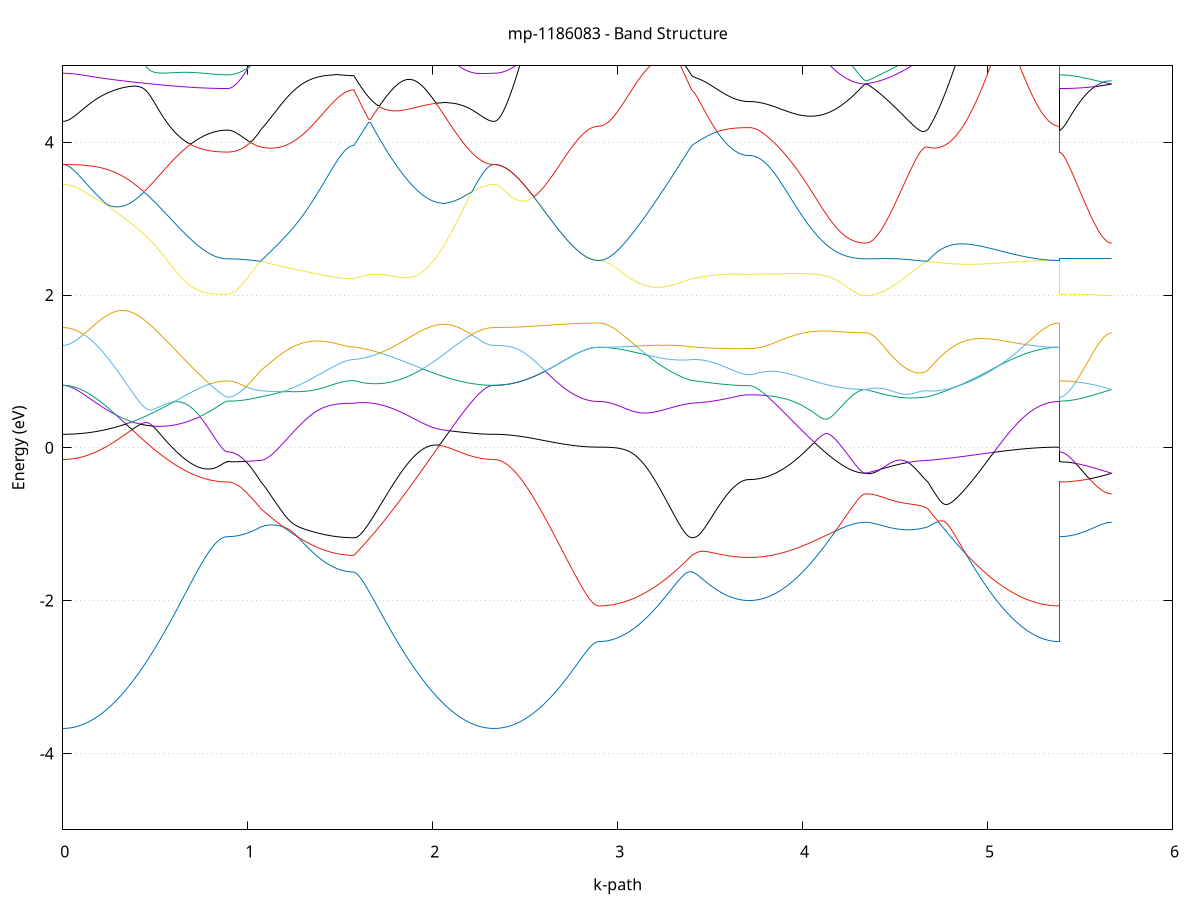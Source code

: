 set title 'mp-1186083 - Band Structure'
set xlabel 'k-path'
set ylabel 'Energy (eV)'
set grid y
set yrange [-5:5]
set terminal png size 800,600
set output 'mp-1186083_bands_gnuplot.png'
plot '-' using 1:2 with lines notitle, '-' using 1:2 with lines notitle, '-' using 1:2 with lines notitle, '-' using 1:2 with lines notitle, '-' using 1:2 with lines notitle, '-' using 1:2 with lines notitle, '-' using 1:2 with lines notitle, '-' using 1:2 with lines notitle, '-' using 1:2 with lines notitle, '-' using 1:2 with lines notitle, '-' using 1:2 with lines notitle, '-' using 1:2 with lines notitle, '-' using 1:2 with lines notitle, '-' using 1:2 with lines notitle, '-' using 1:2 with lines notitle, '-' using 1:2 with lines notitle, '-' using 1:2 with lines notitle, '-' using 1:2 with lines notitle, '-' using 1:2 with lines notitle, '-' using 1:2 with lines notitle, '-' using 1:2 with lines notitle, '-' using 1:2 with lines notitle, '-' using 1:2 with lines notitle, '-' using 1:2 with lines notitle, '-' using 1:2 with lines notitle, '-' using 1:2 with lines notitle, '-' using 1:2 with lines notitle, '-' using 1:2 with lines notitle, '-' using 1:2 with lines notitle, '-' using 1:2 with lines notitle, '-' using 1:2 with lines notitle, '-' using 1:2 with lines notitle, '-' using 1:2 with lines notitle, '-' using 1:2 with lines notitle, '-' using 1:2 with lines notitle, '-' using 1:2 with lines notitle, '-' using 1:2 with lines notitle, '-' using 1:2 with lines notitle, '-' using 1:2 with lines notitle, '-' using 1:2 with lines notitle, '-' using 1:2 with lines notitle, '-' using 1:2 with lines notitle, '-' using 1:2 with lines notitle, '-' using 1:2 with lines notitle, '-' using 1:2 with lines notitle, '-' using 1:2 with lines notitle, '-' using 1:2 with lines notitle, '-' using 1:2 with lines notitle
0.000000 -41.654780
0.009903 -41.654780
0.019805 -41.654780
0.029708 -41.654780
0.039611 -41.654780
0.049514 -41.654780
0.059416 -41.654780
0.069319 -41.654780
0.079222 -41.654780
0.089124 -41.654780
0.099027 -41.654780
0.108930 -41.654780
0.118833 -41.654780
0.128735 -41.654780
0.138638 -41.654780
0.148541 -41.654780
0.158444 -41.654780
0.168346 -41.654780
0.178249 -41.654780
0.188152 -41.654780
0.198054 -41.654780
0.207957 -41.654680
0.217860 -41.654680
0.227763 -41.654680
0.237665 -41.654680
0.247568 -41.654680
0.257471 -41.654680
0.267373 -41.654680
0.277276 -41.654680
0.287179 -41.654680
0.297082 -41.654680
0.306984 -41.654680
0.316887 -41.654680
0.326790 -41.654580
0.336693 -41.654580
0.346595 -41.654580
0.356498 -41.654580
0.366401 -41.654580
0.376303 -41.654580
0.386206 -41.654580
0.396109 -41.654580
0.406012 -41.654580
0.415914 -41.654580
0.425817 -41.654480
0.435720 -41.654480
0.445622 -41.654480
0.455525 -41.654480
0.465428 -41.654480
0.475331 -41.654480
0.485233 -41.654480
0.495136 -41.654480
0.505039 -41.654480
0.514942 -41.654480
0.524844 -41.654380
0.534747 -41.654380
0.544650 -41.654380
0.554552 -41.654380
0.564455 -41.654380
0.574358 -41.654380
0.584261 -41.654380
0.594163 -41.654380
0.604066 -41.654380
0.613969 -41.654380
0.623871 -41.654380
0.633774 -41.654280
0.643677 -41.654280
0.653580 -41.654280
0.663482 -41.654280
0.673385 -41.654280
0.683288 -41.654280
0.693191 -41.654280
0.703093 -41.654280
0.712996 -41.654280
0.722899 -41.654280
0.732801 -41.654280
0.742704 -41.654280
0.752607 -41.654280
0.762510 -41.654280
0.772412 -41.654280
0.782315 -41.654280
0.792218 -41.654180
0.802120 -41.654180
0.812023 -41.654180
0.821926 -41.654180
0.831829 -41.654180
0.841731 -41.654180
0.851634 -41.654180
0.861537 -41.654180
0.871440 -41.654180
0.881342 -41.654180
0.891245 -41.654180
0.891245 -41.654180
0.901237 -41.654180
0.911230 -41.654180
0.921222 -41.654180
0.931215 -41.654180
0.941207 -41.654180
0.951200 -41.654180
0.961192 -41.654180
0.971185 -41.654180
0.981177 -41.654180
0.991170 -41.654180
1.001162 -41.654280
1.011155 -41.654280
1.021147 -41.654280
1.031140 -41.654280
1.041132 -41.654280
1.051125 -41.654280
1.061117 -41.654280
1.071110 -41.654280
1.071110 -41.654280
1.080973 -41.654280
1.090836 -41.654280
1.100699 -41.654280
1.110563 -41.654280
1.120426 -41.654280
1.130289 -41.654280
1.140152 -41.654280
1.150015 -41.654280
1.159878 -41.654280
1.169742 -41.654280
1.179605 -41.654380
1.189468 -41.654380
1.199331 -41.654380
1.209194 -41.654380
1.219057 -41.654380
1.228921 -41.654380
1.238784 -41.654380
1.248647 -41.654380
1.258510 -41.654380
1.268373 -41.654380
1.278236 -41.654380
1.288100 -41.654380
1.297963 -41.654380
1.307826 -41.654380
1.317689 -41.654480
1.327552 -41.654480
1.337416 -41.654480
1.347279 -41.654480
1.357142 -41.654480
1.367005 -41.654480
1.376868 -41.654480
1.386731 -41.654480
1.396595 -41.654480
1.406458 -41.654480
1.416321 -41.654480
1.426184 -41.654480
1.436047 -41.654480
1.445910 -41.654480
1.455774 -41.654480
1.465637 -41.654480
1.475500 -41.654480
1.485363 -41.654480
1.495226 -41.654580
1.505089 -41.654580
1.514953 -41.654580
1.524816 -41.654580
1.534679 -41.654580
1.544542 -41.654580
1.554405 -41.654580
1.564268 -41.654580
1.574132 -41.654580
1.574132 -41.654580
1.584097 -41.654580
1.594063 -41.654580
1.604028 -41.654580
1.613994 -41.654480
1.623960 -41.654480
1.633925 -41.654480
1.643891 -41.654480
1.653857 -41.654480
1.663822 -41.654480
1.673788 -41.654480
1.683754 -41.654480
1.693719 -41.654480
1.703685 -41.654480
1.713651 -41.654480
1.723616 -41.654480
1.733582 -41.654480
1.743548 -41.654480
1.753513 -41.654480
1.763479 -41.654480
1.773444 -41.654480
1.783410 -41.654480
1.793376 -41.654480
1.803341 -41.654580
1.813307 -41.654580
1.823273 -41.654580
1.833238 -41.654580
1.843204 -41.654580
1.853170 -41.654580
1.863135 -41.654580
1.873101 -41.654580
1.883067 -41.654580
1.893032 -41.654580
1.902998 -41.654580
1.912964 -41.654580
1.922929 -41.654580
1.932895 -41.654580
1.942860 -41.654580
1.952826 -41.654580
1.962792 -41.654580
1.972757 -41.654580
1.982723 -41.654680
1.992689 -41.654680
2.002654 -41.654680
2.012620 -41.654680
2.022586 -41.654680
2.032551 -41.654680
2.042517 -41.654680
2.052483 -41.654680
2.062448 -41.654680
2.072414 -41.654680
2.082379 -41.654680
2.092345 -41.654680
2.102311 -41.654680
2.112276 -41.654680
2.122242 -41.654680
2.132208 -41.654780
2.142173 -41.654780
2.152139 -41.654780
2.162105 -41.654780
2.172070 -41.654780
2.182036 -41.654780
2.192002 -41.654780
2.201967 -41.654780
2.211933 -41.654780
2.221899 -41.654780
2.231864 -41.654780
2.241830 -41.654780
2.251795 -41.654780
2.261761 -41.654780
2.271727 -41.654780
2.281692 -41.654780
2.291658 -41.654780
2.301624 -41.654780
2.311589 -41.654780
2.321555 -41.654780
2.331521 -41.654780
2.331521 -41.654780
2.341454 -41.654780
2.351388 -41.654780
2.361322 -41.654780
2.371256 -41.654780
2.381189 -41.654780
2.391123 -41.654780
2.401057 -41.654780
2.410990 -41.654780
2.420924 -41.654780
2.430858 -41.654780
2.440792 -41.654780
2.450725 -41.654780
2.460659 -41.654780
2.470593 -41.654780
2.480526 -41.654780
2.490460 -41.654780
2.500394 -41.654780
2.510328 -41.654780
2.520261 -41.654780
2.530195 -41.654780
2.540129 -41.654780
2.550063 -41.654780
2.559996 -41.654780
2.569930 -41.654780
2.579864 -41.654780
2.589797 -41.654780
2.599731 -41.654780
2.609665 -41.654780
2.619599 -41.654780
2.629532 -41.654780
2.639466 -41.654780
2.649400 -41.654780
2.659333 -41.654780
2.669267 -41.654780
2.679201 -41.654780
2.689135 -41.654780
2.699068 -41.654780
2.709002 -41.654780
2.718936 -41.654780
2.728869 -41.654780
2.738803 -41.654780
2.748737 -41.654780
2.758671 -41.654780
2.768604 -41.654780
2.778538 -41.654780
2.788472 -41.654780
2.798406 -41.654780
2.808339 -41.654780
2.818273 -41.654780
2.828207 -41.654780
2.838140 -41.654780
2.848074 -41.654780
2.858008 -41.654780
2.867942 -41.654780
2.877875 -41.654780
2.887809 -41.654780
2.897743 -41.654780
2.897743 -41.654780
2.907606 -41.654780
2.917469 -41.654780
2.927332 -41.654780
2.937195 -41.654780
2.947059 -41.654780
2.956922 -41.654780
2.966785 -41.654780
2.976648 -41.654780
2.986511 -41.654780
2.996374 -41.654780
3.006238 -41.654780
3.016101 -41.654780
3.025964 -41.654780
3.035827 -41.654780
3.045690 -41.654780
3.055553 -41.654780
3.065417 -41.654780
3.075280 -41.654780
3.085143 -41.654780
3.095006 -41.654780
3.104869 -41.654680
3.114732 -41.654680
3.124596 -41.654680
3.134459 -41.654680
3.144322 -41.654680
3.154185 -41.654680
3.164048 -41.654680
3.173911 -41.654680
3.183775 -41.654680
3.193638 -41.654680
3.203501 -41.654680
3.213364 -41.654680
3.223227 -41.654680
3.233090 -41.654680
3.242954 -41.654680
3.252817 -41.654580
3.262680 -41.654580
3.272543 -41.654580
3.282406 -41.654580
3.292270 -41.654580
3.302133 -41.654580
3.311996 -41.654580
3.321859 -41.654580
3.331722 -41.654580
3.341585 -41.654580
3.351449 -41.654580
3.361312 -41.654580
3.371175 -41.654580
3.381038 -41.654580
3.390901 -41.654580
3.400764 -41.654580
3.400764 -41.654580
3.410463 -41.654580
3.420162 -41.654580
3.429861 -41.654580
3.439560 -41.654580
3.449259 -41.654580
3.458958 -41.654580
3.468657 -41.654580
3.478356 -41.654480
3.488055 -41.654480
3.497754 -41.654480
3.507453 -41.654480
3.517152 -41.654480
3.526851 -41.654480
3.536550 -41.654480
3.546249 -41.654480
3.555948 -41.654480
3.565647 -41.654480
3.575346 -41.654480
3.585045 -41.654480
3.594744 -41.654480
3.604443 -41.654480
3.614142 -41.654480
3.623841 -41.654480
3.633539 -41.654480
3.643238 -41.654480
3.652937 -41.654480
3.662636 -41.654480
3.672335 -41.654480
3.682034 -41.654480
3.691733 -41.654480
3.701432 -41.654480
3.711131 -41.654480
3.711131 -41.654480
3.720978 -41.654480
3.730825 -41.654480
3.740672 -41.654480
3.750519 -41.654480
3.760366 -41.654480
3.770213 -41.654480
3.780060 -41.654480
3.789907 -41.654480
3.799754 -41.654480
3.809601 -41.654480
3.819448 -41.654480
3.829295 -41.654480
3.839142 -41.654480
3.848989 -41.654480
3.858836 -41.654480
3.868683 -41.654480
3.878529 -41.654480
3.888376 -41.654480
3.898223 -41.654480
3.908070 -41.654480
3.917917 -41.654480
3.927764 -41.654480
3.937611 -41.654380
3.947458 -41.654380
3.957305 -41.654380
3.967152 -41.654380
3.976999 -41.654380
3.986846 -41.654380
3.996693 -41.654380
4.006540 -41.654380
4.016387 -41.654380
4.026234 -41.654380
4.036081 -41.654380
4.045928 -41.654380
4.055775 -41.654380
4.065622 -41.654380
4.075469 -41.654280
4.085316 -41.654280
4.095163 -41.654280
4.105010 -41.654280
4.114857 -41.654280
4.124703 -41.654280
4.134550 -41.654280
4.144397 -41.654280
4.154244 -41.654280
4.164091 -41.654280
4.173938 -41.654280
4.183785 -41.654280
4.193632 -41.654280
4.203479 -41.654280
4.213326 -41.654280
4.223173 -41.654280
4.233020 -41.654280
4.242867 -41.654180
4.252714 -41.654180
4.262561 -41.654180
4.272408 -41.654180
4.282255 -41.654180
4.292102 -41.654180
4.301949 -41.654180
4.311796 -41.654180
4.321643 -41.654180
4.331490 -41.654180
4.341337 -41.654180
4.341337 -41.654180
4.351202 -41.654180
4.361067 -41.654180
4.370932 -41.654180
4.380797 -41.654180
4.390662 -41.654180
4.400527 -41.654180
4.410393 -41.654180
4.420258 -41.654180
4.430123 -41.654180
4.439988 -41.654180
4.449853 -41.654180
4.459718 -41.654180
4.469583 -41.654180
4.479449 -41.654180
4.489314 -41.654180
4.499179 -41.654180
4.509044 -41.654180
4.518909 -41.654180
4.528774 -41.654180
4.538640 -41.654280
4.548505 -41.654280
4.558370 -41.654280
4.568235 -41.654280
4.578100 -41.654280
4.587965 -41.654280
4.597830 -41.654280
4.607696 -41.654280
4.617561 -41.654280
4.627426 -41.654280
4.637291 -41.654280
4.647156 -41.654280
4.657021 -41.654280
4.666886 -41.654280
4.676752 -41.654280
4.676752 -41.654280
4.686632 -41.654280
4.696512 -41.654280
4.706392 -41.654280
4.716273 -41.654280
4.726153 -41.654280
4.736033 -41.654280
4.745914 -41.654280
4.755794 -41.654280
4.765674 -41.654380
4.775554 -41.654380
4.785435 -41.654380
4.795315 -41.654380
4.805195 -41.654380
4.815076 -41.654380
4.824956 -41.654380
4.834836 -41.654380
4.844716 -41.654380
4.854597 -41.654380
4.864477 -41.654380
4.874357 -41.654480
4.884237 -41.654480
4.894118 -41.654480
4.903998 -41.654480
4.913878 -41.654480
4.923759 -41.654480
4.933639 -41.654480
4.943519 -41.654480
4.953399 -41.654480
4.963280 -41.654580
4.973160 -41.654580
4.983040 -41.654580
4.992921 -41.654580
5.002801 -41.654580
5.012681 -41.654580
5.022561 -41.654580
5.032442 -41.654580
5.042322 -41.654580
5.052202 -41.654580
5.062082 -41.654580
5.071963 -41.654680
5.081843 -41.654680
5.091723 -41.654680
5.101604 -41.654680
5.111484 -41.654680
5.121364 -41.654680
5.131244 -41.654680
5.141125 -41.654680
5.151005 -41.654680
5.160885 -41.654680
5.170766 -41.654680
5.180646 -41.654680
5.190526 -41.654780
5.200406 -41.654780
5.210287 -41.654780
5.220167 -41.654780
5.230047 -41.654780
5.239927 -41.654780
5.249808 -41.654780
5.259688 -41.654780
5.269568 -41.654780
5.279449 -41.654780
5.289329 -41.654780
5.299209 -41.654780
5.309089 -41.654780
5.318970 -41.654780
5.328850 -41.654780
5.338730 -41.654780
5.348611 -41.654780
5.358491 -41.654780
5.368371 -41.654780
5.378251 -41.654780
5.388132 -41.654780
5.388132 -41.654180
5.397894 -41.654180
5.407657 -41.654180
5.417419 -41.654180
5.427181 -41.654180
5.436944 -41.654180
5.446706 -41.654180
5.456469 -41.654180
5.466231 -41.654180
5.475994 -41.654180
5.485756 -41.654180
5.495519 -41.654180
5.505281 -41.654180
5.515044 -41.654180
5.524806 -41.654180
5.534568 -41.654180
5.544331 -41.654180
5.554093 -41.654180
5.563856 -41.654180
5.573618 -41.654180
5.583381 -41.654180
5.593143 -41.654180
5.602906 -41.654180
5.612668 -41.654180
5.622430 -41.654180
5.632193 -41.654180
5.641955 -41.654180
5.651718 -41.654180
5.661480 -41.654180
5.671243 -41.654180
e
0.000000 -24.407280
0.009903 -24.407280
0.019805 -24.407280
0.029708 -24.407280
0.039611 -24.407280
0.049514 -24.407380
0.059416 -24.407380
0.069319 -24.407380
0.079222 -24.407380
0.089124 -24.407480
0.099027 -24.407480
0.108930 -24.407580
0.118833 -24.407580
0.128735 -24.407680
0.138638 -24.407680
0.148541 -24.407780
0.158444 -24.407880
0.168346 -24.407880
0.178249 -24.407980
0.188152 -24.408080
0.198054 -24.408180
0.207957 -24.408180
0.217860 -24.408280
0.227763 -24.408380
0.237665 -24.408480
0.247568 -24.408580
0.257471 -24.408680
0.267373 -24.408780
0.277276 -24.408880
0.287179 -24.408980
0.297082 -24.409080
0.306984 -24.409180
0.316887 -24.409280
0.326790 -24.409380
0.336693 -24.409480
0.346595 -24.409580
0.356498 -24.409780
0.366401 -24.409880
0.376303 -24.409980
0.386206 -24.410080
0.396109 -24.410180
0.406012 -24.410380
0.415914 -24.410480
0.425817 -24.410580
0.435720 -24.410680
0.445622 -24.410780
0.455525 -24.410880
0.465428 -24.411080
0.475331 -24.411180
0.485233 -24.411280
0.495136 -24.411380
0.505039 -24.411480
0.514942 -24.411680
0.524844 -24.411780
0.534747 -24.411880
0.544650 -24.411980
0.554552 -24.412080
0.564455 -24.412180
0.574358 -24.412280
0.584261 -24.412380
0.594163 -24.412480
0.604066 -24.412580
0.613969 -24.412680
0.623871 -24.412780
0.633774 -24.412880
0.643677 -24.412980
0.653580 -24.413080
0.663482 -24.413180
0.673385 -24.413280
0.683288 -24.413280
0.693191 -24.413380
0.703093 -24.413480
0.712996 -24.413580
0.722899 -24.413580
0.732801 -24.413680
0.742704 -24.413780
0.752607 -24.413780
0.762510 -24.413880
0.772412 -24.413880
0.782315 -24.413980
0.792218 -24.413980
0.802120 -24.413980
0.812023 -24.414080
0.821926 -24.414080
0.831829 -24.414080
0.841731 -24.414080
0.851634 -24.414180
0.861537 -24.414180
0.871440 -24.414180
0.881342 -24.414180
0.891245 -24.414180
0.891245 -24.414180
0.901237 -24.414180
0.911230 -24.414180
0.921222 -24.414080
0.931215 -24.413980
0.941207 -24.413880
0.951200 -24.413780
0.961192 -24.413580
0.971185 -24.413480
0.981177 -24.413280
0.991170 -24.413080
1.001162 -24.412780
1.011155 -24.412580
1.021147 -24.412280
1.031140 -24.411980
1.041132 -24.411680
1.051125 -24.411480
1.061117 -24.411480
1.071110 -24.411380
1.071110 -24.411380
1.080973 -24.411380
1.090836 -24.411380
1.100699 -24.411280
1.110563 -24.411180
1.120426 -24.411180
1.130289 -24.411080
1.140152 -24.410980
1.150015 -24.410880
1.159878 -24.410780
1.169742 -24.410680
1.179605 -24.410480
1.189468 -24.410380
1.199331 -24.410180
1.209194 -24.410080
1.219057 -24.409880
1.228921 -24.409680
1.238784 -24.409480
1.248647 -24.409280
1.258510 -24.409080
1.268373 -24.408780
1.278236 -24.408580
1.288100 -24.408380
1.297963 -24.408080
1.307826 -24.407780
1.317689 -24.407580
1.327552 -24.407280
1.337416 -24.406980
1.347279 -24.406680
1.357142 -24.406380
1.367005 -24.406080
1.376868 -24.405780
1.386731 -24.405380
1.396595 -24.405080
1.406458 -24.404680
1.416321 -24.404380
1.426184 -24.403980
1.436047 -24.403680
1.445910 -24.403280
1.455774 -24.402880
1.465637 -24.402480
1.475500 -24.402180
1.485363 -24.401780
1.495226 -24.401380
1.505089 -24.400980
1.514953 -24.400580
1.524816 -24.400180
1.534679 -24.399780
1.544542 -24.399280
1.554405 -24.398880
1.564268 -24.398480
1.574132 -24.398280
1.574132 -24.398280
1.584097 -24.397880
1.594063 -24.397480
1.604028 -24.397180
1.613994 -24.396780
1.623960 -24.396380
1.633925 -24.395980
1.643891 -24.395580
1.653857 -24.395280
1.663822 -24.394880
1.673788 -24.394480
1.683754 -24.394080
1.693719 -24.394080
1.703685 -24.394380
1.713651 -24.394780
1.723616 -24.395180
1.733582 -24.395480
1.743548 -24.395880
1.753513 -24.396180
1.763479 -24.396580
1.773444 -24.396880
1.783410 -24.397280
1.793376 -24.397580
1.803341 -24.397980
1.813307 -24.398280
1.823273 -24.398580
1.833238 -24.398880
1.843204 -24.399280
1.853170 -24.399580
1.863135 -24.399880
1.873101 -24.400180
1.883067 -24.400480
1.893032 -24.400780
1.902998 -24.401080
1.912964 -24.401280
1.922929 -24.401580
1.932895 -24.401880
1.942860 -24.402080
1.952826 -24.402380
1.962792 -24.402580
1.972757 -24.402880
1.982723 -24.403080
1.992689 -24.403380
2.002654 -24.403580
2.012620 -24.403780
2.022586 -24.403980
2.032551 -24.404180
2.042517 -24.404380
2.052483 -24.404580
2.062448 -24.404780
2.072414 -24.404980
2.082379 -24.405180
2.092345 -24.405280
2.102311 -24.405480
2.112276 -24.405580
2.122242 -24.405780
2.132208 -24.405880
2.142173 -24.406080
2.152139 -24.406180
2.162105 -24.406280
2.172070 -24.406380
2.182036 -24.406480
2.192002 -24.406580
2.201967 -24.406680
2.211933 -24.406780
2.221899 -24.406880
2.231864 -24.406980
2.241830 -24.406980
2.251795 -24.407080
2.261761 -24.407080
2.271727 -24.407180
2.281692 -24.407180
2.291658 -24.407180
2.301624 -24.407280
2.311589 -24.407280
2.321555 -24.407280
2.331521 -24.407280
2.331521 -24.407280
2.341454 -24.407280
2.351388 -24.407280
2.361322 -24.407280
2.371256 -24.407280
2.381189 -24.407280
2.391123 -24.407380
2.401057 -24.407380
2.410990 -24.407380
2.420924 -24.407380
2.430858 -24.407380
2.440792 -24.407480
2.450725 -24.407480
2.460659 -24.407480
2.470593 -24.407580
2.480526 -24.407580
2.490460 -24.407680
2.500394 -24.407680
2.510328 -24.407680
2.520261 -24.407780
2.530195 -24.407780
2.540129 -24.407880
2.550063 -24.407880
2.559996 -24.407980
2.569930 -24.407980
2.579864 -24.408080
2.589797 -24.408080
2.599731 -24.408180
2.609665 -24.408180
2.619599 -24.408280
2.629532 -24.408280
2.639466 -24.408380
2.649400 -24.408380
2.659333 -24.408480
2.669267 -24.408480
2.679201 -24.408580
2.689135 -24.408580
2.699068 -24.408680
2.709002 -24.408680
2.718936 -24.408680
2.728869 -24.408780
2.738803 -24.408780
2.748737 -24.408880
2.758671 -24.408880
2.768604 -24.408880
2.778538 -24.408980
2.788472 -24.408980
2.798406 -24.408980
2.808339 -24.408980
2.818273 -24.409080
2.828207 -24.409080
2.838140 -24.409080
2.848074 -24.409080
2.858008 -24.409080
2.867942 -24.409080
2.877875 -24.409080
2.887809 -24.409080
2.897743 -24.409080
2.897743 -24.409080
2.907606 -24.409080
2.917469 -24.409080
2.927332 -24.409080
2.937195 -24.409080
2.947059 -24.408980
2.956922 -24.408980
2.966785 -24.408880
2.976648 -24.408780
2.986511 -24.408780
2.996374 -24.408680
3.006238 -24.408580
3.016101 -24.408480
3.025964 -24.408280
3.035827 -24.408180
3.045690 -24.408080
3.055553 -24.407880
3.065417 -24.407780
3.075280 -24.407580
3.085143 -24.407380
3.095006 -24.407280
3.104869 -24.407080
3.114732 -24.406880
3.124596 -24.406680
3.134459 -24.406480
3.144322 -24.406180
3.154185 -24.405980
3.164048 -24.405780
3.173911 -24.405480
3.183775 -24.405280
3.193638 -24.404980
3.203501 -24.404680
3.213364 -24.404480
3.223227 -24.404180
3.233090 -24.403880
3.242954 -24.403580
3.252817 -24.403280
3.262680 -24.402980
3.272543 -24.402680
3.282406 -24.402380
3.292270 -24.402080
3.302133 -24.401680
3.311996 -24.401380
3.321859 -24.401080
3.331722 -24.400680
3.341585 -24.400380
3.351449 -24.400080
3.361312 -24.399680
3.371175 -24.399280
3.381038 -24.398980
3.390901 -24.398580
3.400764 -24.398280
3.400764 -24.398280
3.410463 -24.398080
3.420162 -24.397980
3.429861 -24.397780
3.439560 -24.397680
3.449259 -24.397480
3.458958 -24.397280
3.468657 -24.397180
3.478356 -24.396980
3.488055 -24.396880
3.497754 -24.396680
3.507453 -24.396480
3.517152 -24.396380
3.526851 -24.396180
3.536550 -24.395980
3.546249 -24.395780
3.555948 -24.395680
3.565647 -24.395480
3.575346 -24.395280
3.585045 -24.395080
3.594744 -24.394980
3.604443 -24.394880
3.614142 -24.394780
3.623841 -24.394680
3.633539 -24.394580
3.643238 -24.394480
3.652937 -24.394380
3.662636 -24.394380
3.672335 -24.394280
3.682034 -24.394180
3.691733 -24.394180
3.701432 -24.394180
3.711131 -24.394180
3.711131 -24.394180
3.720978 -24.394280
3.730825 -24.394480
3.740672 -24.394880
3.750519 -24.395280
3.760366 -24.395680
3.770213 -24.396180
3.780060 -24.396680
3.789907 -24.397080
3.799754 -24.397580
3.809601 -24.398080
3.819448 -24.398580
3.829295 -24.398980
3.839142 -24.399480
3.848989 -24.399980
3.858836 -24.400480
3.868683 -24.400880
3.878529 -24.401380
3.888376 -24.401780
3.898223 -24.402280
3.908070 -24.402680
3.917917 -24.403180
3.927764 -24.403580
3.937611 -24.403980
3.947458 -24.404480
3.957305 -24.404880
3.967152 -24.405280
3.976999 -24.405680
3.986846 -24.406080
3.996693 -24.406480
4.006540 -24.406880
4.016387 -24.407180
4.026234 -24.407580
4.036081 -24.407980
4.045928 -24.408280
4.055775 -24.408580
4.065622 -24.408980
4.075469 -24.409280
4.085316 -24.409580
4.095163 -24.409880
4.105010 -24.410180
4.114857 -24.410480
4.124703 -24.410680
4.134550 -24.410980
4.144397 -24.411180
4.154244 -24.411480
4.164091 -24.411680
4.173938 -24.411880
4.183785 -24.412080
4.193632 -24.412280
4.203479 -24.412480
4.213326 -24.412680
4.223173 -24.412780
4.233020 -24.412880
4.242867 -24.413080
4.252714 -24.413180
4.262561 -24.413280
4.272408 -24.413380
4.282255 -24.413480
4.292102 -24.413480
4.301949 -24.413580
4.311796 -24.413680
4.321643 -24.413680
4.331490 -24.413680
4.341337 -24.413680
4.341337 -24.413680
4.351202 -24.413680
4.361067 -24.413680
4.370932 -24.413680
4.380797 -24.413680
4.390662 -24.413680
4.400527 -24.413680
4.410393 -24.413680
4.420258 -24.413580
4.430123 -24.413580
4.439988 -24.413580
4.449853 -24.413480
4.459718 -24.413480
4.469583 -24.413380
4.479449 -24.413380
4.489314 -24.413280
4.499179 -24.413180
4.509044 -24.413180
4.518909 -24.413080
4.528774 -24.412980
4.538640 -24.412880
4.548505 -24.412780
4.558370 -24.412680
4.568235 -24.412480
4.578100 -24.412380
4.587965 -24.412280
4.597830 -24.412080
4.607696 -24.411980
4.617561 -24.411780
4.627426 -24.411680
4.637291 -24.411580
4.647156 -24.411480
4.657021 -24.411480
4.666886 -24.411380
4.676752 -24.411380
4.676752 -24.411380
4.686632 -24.411380
4.696512 -24.411380
4.706392 -24.411280
4.716273 -24.411280
4.726153 -24.411280
4.736033 -24.411180
4.745914 -24.411180
4.755794 -24.411080
4.765674 -24.411080
4.775554 -24.411080
4.785435 -24.410980
4.795315 -24.410980
4.805195 -24.410880
4.815076 -24.410880
4.824956 -24.410880
4.834836 -24.410780
4.844716 -24.410780
4.854597 -24.410680
4.864477 -24.410680
4.874357 -24.410580
4.884237 -24.410580
4.894118 -24.410480
4.903998 -24.410480
4.913878 -24.410380
4.923759 -24.410380
4.933639 -24.410380
4.943519 -24.410280
4.953399 -24.410280
4.963280 -24.410180
4.973160 -24.410180
4.983040 -24.410080
4.992921 -24.410080
5.002801 -24.409980
5.012681 -24.409980
5.022561 -24.409980
5.032442 -24.409880
5.042322 -24.409880
5.052202 -24.409780
5.062082 -24.409780
5.071963 -24.409780
5.081843 -24.409680
5.091723 -24.409680
5.101604 -24.409680
5.111484 -24.409580
5.121364 -24.409580
5.131244 -24.409580
5.141125 -24.409480
5.151005 -24.409480
5.160885 -24.409480
5.170766 -24.409380
5.180646 -24.409380
5.190526 -24.409380
5.200406 -24.409380
5.210287 -24.409280
5.220167 -24.409280
5.230047 -24.409280
5.239927 -24.409280
5.249808 -24.409280
5.259688 -24.409180
5.269568 -24.409180
5.279449 -24.409180
5.289329 -24.409180
5.299209 -24.409180
5.309089 -24.409180
5.318970 -24.409180
5.328850 -24.409180
5.338730 -24.409180
5.348611 -24.409180
5.358491 -24.409080
5.368371 -24.409080
5.378251 -24.409080
5.388132 -24.409080
5.388132 -24.414180
5.397894 -24.414180
5.407657 -24.414180
5.417419 -24.414180
5.427181 -24.414180
5.436944 -24.414180
5.446706 -24.414180
5.456469 -24.414080
5.466231 -24.414080
5.475994 -24.414080
5.485756 -24.414080
5.495519 -24.414080
5.505281 -24.413980
5.515044 -24.413980
5.524806 -24.413980
5.534568 -24.413980
5.544331 -24.413880
5.554093 -24.413880
5.563856 -24.413880
5.573618 -24.413880
5.583381 -24.413780
5.593143 -24.413780
5.602906 -24.413780
5.612668 -24.413780
5.622430 -24.413780
5.632193 -24.413680
5.641955 -24.413680
5.651718 -24.413680
5.661480 -24.413680
5.671243 -24.413680
e
0.000000 -24.407280
0.009903 -24.407280
0.019805 -24.407280
0.029708 -24.407180
0.039611 -24.407080
0.049514 -24.406980
0.059416 -24.406880
0.069319 -24.406780
0.079222 -24.406580
0.089124 -24.406480
0.099027 -24.406280
0.108930 -24.406080
0.118833 -24.405780
0.128735 -24.405580
0.138638 -24.405280
0.148541 -24.404980
0.158444 -24.404680
0.168346 -24.404380
0.178249 -24.403980
0.188152 -24.403680
0.198054 -24.403280
0.207957 -24.402880
0.217860 -24.402480
0.227763 -24.402080
0.237665 -24.401680
0.247568 -24.401180
0.257471 -24.400680
0.267373 -24.400280
0.277276 -24.399780
0.287179 -24.399280
0.297082 -24.398780
0.306984 -24.398180
0.316887 -24.397680
0.326790 -24.397180
0.336693 -24.396580
0.346595 -24.396080
0.356498 -24.395480
0.366401 -24.394880
0.376303 -24.394380
0.386206 -24.393780
0.396109 -24.393180
0.406012 -24.392580
0.415914 -24.392580
0.425817 -24.393180
0.435720 -24.393780
0.445622 -24.394380
0.455525 -24.394980
0.465428 -24.395580
0.475331 -24.396180
0.485233 -24.396780
0.495136 -24.397380
0.505039 -24.397980
0.514942 -24.398480
0.524844 -24.399080
0.534747 -24.399680
0.544650 -24.400280
0.554552 -24.400780
0.564455 -24.401380
0.574358 -24.401880
0.584261 -24.402480
0.594163 -24.402980
0.604066 -24.403480
0.613969 -24.403980
0.623871 -24.404480
0.633774 -24.404980
0.643677 -24.405480
0.653580 -24.405880
0.663482 -24.406380
0.673385 -24.406780
0.683288 -24.407180
0.693191 -24.407580
0.703093 -24.407980
0.712996 -24.408380
0.722899 -24.408680
0.732801 -24.409080
0.742704 -24.409380
0.752607 -24.409680
0.762510 -24.409880
0.772412 -24.410180
0.782315 -24.410380
0.792218 -24.410680
0.802120 -24.410780
0.812023 -24.410980
0.821926 -24.411180
0.831829 -24.411280
0.841731 -24.411380
0.851634 -24.411480
0.861537 -24.411580
0.871440 -24.411680
0.881342 -24.411680
0.891245 -24.411680
0.891245 -24.411680
0.901237 -24.411680
0.911230 -24.411680
0.921222 -24.411680
0.931215 -24.411680
0.941207 -24.411680
0.951200 -24.411680
0.961192 -24.411680
0.971185 -24.411580
0.981177 -24.411580
0.991170 -24.411580
1.001162 -24.411580
1.011155 -24.411580
1.021147 -24.411580
1.031140 -24.411480
1.041132 -24.411480
1.051125 -24.411380
1.061117 -24.410980
1.071110 -24.410580
1.071110 -24.410580
1.080973 -24.410380
1.090836 -24.410080
1.100699 -24.409780
1.110563 -24.409480
1.120426 -24.409180
1.130289 -24.408780
1.140152 -24.408480
1.150015 -24.408180
1.159878 -24.407780
1.169742 -24.407480
1.179605 -24.407080
1.189468 -24.406680
1.199331 -24.406280
1.209194 -24.405880
1.219057 -24.405480
1.228921 -24.405080
1.238784 -24.404680
1.248647 -24.404280
1.258510 -24.403780
1.268373 -24.403380
1.278236 -24.402880
1.288100 -24.402480
1.297963 -24.401980
1.307826 -24.401580
1.317689 -24.401080
1.327552 -24.400580
1.337416 -24.400180
1.347279 -24.399680
1.357142 -24.399180
1.367005 -24.398680
1.376868 -24.398180
1.386731 -24.397680
1.396595 -24.397180
1.406458 -24.396780
1.416321 -24.396280
1.426184 -24.395780
1.436047 -24.395280
1.445910 -24.394780
1.455774 -24.394280
1.465637 -24.393780
1.475500 -24.393680
1.485363 -24.394080
1.495226 -24.394580
1.505089 -24.394980
1.514953 -24.395380
1.524816 -24.395880
1.534679 -24.396280
1.544542 -24.396680
1.554405 -24.397180
1.564268 -24.397580
1.574132 -24.397780
1.574132 -24.397780
1.584097 -24.397380
1.594063 -24.396980
1.604028 -24.396580
1.613994 -24.396180
1.623960 -24.395780
1.633925 -24.395380
1.643891 -24.394980
1.653857 -24.394580
1.663822 -24.394180
1.673788 -24.393780
1.683754 -24.393680
1.693719 -24.393680
1.703685 -24.393280
1.713651 -24.392980
1.723616 -24.392580
1.733582 -24.392880
1.743548 -24.393280
1.753513 -24.393680
1.763479 -24.394080
1.773444 -24.394480
1.783410 -24.394780
1.793376 -24.395180
1.803341 -24.395580
1.813307 -24.395980
1.823273 -24.396280
1.833238 -24.396680
1.843204 -24.397080
1.853170 -24.397380
1.863135 -24.397780
1.873101 -24.398180
1.883067 -24.398480
1.893032 -24.398880
1.902998 -24.399180
1.912964 -24.399480
1.922929 -24.399880
1.932895 -24.400180
1.942860 -24.400480
1.952826 -24.400780
1.962792 -24.401080
1.972757 -24.401480
1.982723 -24.401780
1.992689 -24.401980
2.002654 -24.402280
2.012620 -24.402580
2.022586 -24.402880
2.032551 -24.403180
2.042517 -24.403380
2.052483 -24.403680
2.062448 -24.403880
2.072414 -24.404080
2.082379 -24.404380
2.092345 -24.404580
2.102311 -24.404780
2.112276 -24.404980
2.122242 -24.405180
2.132208 -24.405380
2.142173 -24.405580
2.152139 -24.405780
2.162105 -24.405880
2.172070 -24.406080
2.182036 -24.406180
2.192002 -24.406380
2.201967 -24.406480
2.211933 -24.406580
2.221899 -24.406680
2.231864 -24.406780
2.241830 -24.406880
2.251795 -24.406980
2.261761 -24.407080
2.271727 -24.407080
2.281692 -24.407180
2.291658 -24.407180
2.301624 -24.407280
2.311589 -24.407280
2.321555 -24.407280
2.331521 -24.407280
2.331521 -24.407280
2.341454 -24.407280
2.351388 -24.407280
2.361322 -24.407280
2.371256 -24.407280
2.381189 -24.407280
2.391123 -24.407380
2.401057 -24.407380
2.410990 -24.407380
2.420924 -24.407380
2.430858 -24.407380
2.440792 -24.407480
2.450725 -24.407480
2.460659 -24.407480
2.470593 -24.407580
2.480526 -24.407580
2.490460 -24.407680
2.500394 -24.407680
2.510328 -24.407680
2.520261 -24.407780
2.530195 -24.407780
2.540129 -24.407880
2.550063 -24.407880
2.559996 -24.407980
2.569930 -24.407980
2.579864 -24.408080
2.589797 -24.408080
2.599731 -24.408180
2.609665 -24.408180
2.619599 -24.408280
2.629532 -24.408280
2.639466 -24.408380
2.649400 -24.408380
2.659333 -24.408480
2.669267 -24.408480
2.679201 -24.408580
2.689135 -24.408580
2.699068 -24.408680
2.709002 -24.408680
2.718936 -24.408680
2.728869 -24.408780
2.738803 -24.408780
2.748737 -24.408880
2.758671 -24.408880
2.768604 -24.408880
2.778538 -24.408980
2.788472 -24.408980
2.798406 -24.408980
2.808339 -24.408980
2.818273 -24.409080
2.828207 -24.409080
2.838140 -24.409080
2.848074 -24.409080
2.858008 -24.409080
2.867942 -24.409080
2.877875 -24.409080
2.887809 -24.409080
2.897743 -24.409080
2.897743 -24.409080
2.907606 -24.409080
2.917469 -24.409080
2.927332 -24.409080
2.937195 -24.409080
2.947059 -24.408980
2.956922 -24.408980
2.966785 -24.408880
2.976648 -24.408780
2.986511 -24.408680
2.996374 -24.408580
3.006238 -24.408480
3.016101 -24.408380
3.025964 -24.408280
3.035827 -24.408180
3.045690 -24.407980
3.055553 -24.407880
3.065417 -24.407680
3.075280 -24.407580
3.085143 -24.407380
3.095006 -24.407180
3.104869 -24.406980
3.114732 -24.406780
3.124596 -24.406580
3.134459 -24.406380
3.144322 -24.406180
3.154185 -24.405880
3.164048 -24.405680
3.173911 -24.405380
3.183775 -24.405180
3.193638 -24.404880
3.203501 -24.404580
3.213364 -24.404380
3.223227 -24.404080
3.233090 -24.403780
3.242954 -24.403480
3.252817 -24.403180
3.262680 -24.402780
3.272543 -24.402480
3.282406 -24.402180
3.292270 -24.401880
3.302133 -24.401480
3.311996 -24.401180
3.321859 -24.400780
3.331722 -24.400480
3.341585 -24.400080
3.351449 -24.399680
3.361312 -24.399380
3.371175 -24.398980
3.381038 -24.398580
3.390901 -24.398180
3.400764 -24.397780
3.400764 -24.397780
3.410463 -24.397680
3.420162 -24.397480
3.429861 -24.397380
3.439560 -24.397180
3.449259 -24.397080
3.458958 -24.396880
3.468657 -24.396780
3.478356 -24.396580
3.488055 -24.396480
3.497754 -24.396280
3.507453 -24.396180
3.517152 -24.395980
3.526851 -24.395880
3.536550 -24.395780
3.546249 -24.395580
3.555948 -24.395480
3.565647 -24.395380
3.575346 -24.395180
3.585045 -24.395080
3.594744 -24.394980
3.604443 -24.394780
3.614142 -24.394580
3.623841 -24.394380
3.633539 -24.394280
3.643238 -24.394080
3.652937 -24.393880
3.662636 -24.393780
3.672335 -24.393580
3.682034 -24.393480
3.691733 -24.393380
3.701432 -24.393380
3.711131 -24.393280
3.711131 -24.393280
3.720978 -24.393580
3.730825 -24.393980
3.740672 -24.394480
3.750519 -24.394880
3.760366 -24.395380
3.770213 -24.395780
3.780060 -24.396280
3.789907 -24.396680
3.799754 -24.397180
3.809601 -24.397580
3.819448 -24.398080
3.829295 -24.398480
3.839142 -24.398980
3.848989 -24.399380
3.858836 -24.399880
3.868683 -24.400280
3.878529 -24.400680
3.888376 -24.401180
3.898223 -24.401580
3.908070 -24.401980
3.917917 -24.402380
3.927764 -24.402780
3.937611 -24.403180
3.947458 -24.403580
3.957305 -24.403980
3.967152 -24.404380
3.976999 -24.404780
3.986846 -24.405080
3.996693 -24.405480
4.006540 -24.405780
4.016387 -24.406180
4.026234 -24.406480
4.036081 -24.406880
4.045928 -24.407180
4.055775 -24.407480
4.065622 -24.407780
4.075469 -24.408080
4.085316 -24.408380
4.095163 -24.408680
4.105010 -24.408880
4.114857 -24.409180
4.124703 -24.409380
4.134550 -24.409680
4.144397 -24.409880
4.154244 -24.410080
4.164091 -24.410280
4.173938 -24.410480
4.183785 -24.410680
4.193632 -24.410880
4.203479 -24.411080
4.213326 -24.411180
4.223173 -24.411380
4.233020 -24.411480
4.242867 -24.411580
4.252714 -24.411680
4.262561 -24.411780
4.272408 -24.411880
4.282255 -24.411980
4.292102 -24.412080
4.301949 -24.412080
4.311796 -24.412180
4.321643 -24.412180
4.331490 -24.412180
4.341337 -24.412180
4.341337 -24.412180
4.351202 -24.412180
4.361067 -24.412180
4.370932 -24.412180
4.380797 -24.412180
4.390662 -24.412080
4.400527 -24.412080
4.410393 -24.412080
4.420258 -24.412080
4.430123 -24.411980
4.439988 -24.411980
4.449853 -24.411980
4.459718 -24.411880
4.469583 -24.411880
4.479449 -24.411880
4.489314 -24.411780
4.499179 -24.411780
4.509044 -24.411780
4.518909 -24.411680
4.528774 -24.411680
4.538640 -24.411680
4.548505 -24.411580
4.558370 -24.411580
4.568235 -24.411580
4.578100 -24.411480
4.587965 -24.411480
4.597830 -24.411480
4.607696 -24.411480
4.617561 -24.411380
4.627426 -24.411380
4.637291 -24.411280
4.647156 -24.411180
4.657021 -24.410980
4.666886 -24.410780
4.676752 -24.410580
4.676752 -24.410580
4.686632 -24.410280
4.696512 -24.409780
4.706392 -24.409380
4.716273 -24.408980
4.726153 -24.408480
4.736033 -24.408080
4.745914 -24.407580
4.755794 -24.407080
4.765674 -24.406580
4.775554 -24.405980
4.785435 -24.405480
4.795315 -24.404880
4.805195 -24.404380
4.815076 -24.403780
4.824956 -24.403180
4.834836 -24.402580
4.844716 -24.401980
4.854597 -24.401380
4.864477 -24.400780
4.874357 -24.400080
4.884237 -24.399480
4.894118 -24.398880
4.903998 -24.398180
4.913878 -24.397580
4.923759 -24.396880
4.933639 -24.396280
4.943519 -24.395580
4.953399 -24.394980
4.963280 -24.394280
4.973160 -24.393880
4.983040 -24.394480
4.992921 -24.395080
5.002801 -24.395680
5.012681 -24.396280
5.022561 -24.396780
5.032442 -24.397380
5.042322 -24.397980
5.052202 -24.398480
5.062082 -24.399080
5.071963 -24.399580
5.081843 -24.400080
5.091723 -24.400580
5.101604 -24.401180
5.111484 -24.401580
5.121364 -24.402080
5.131244 -24.402580
5.141125 -24.403080
5.151005 -24.403480
5.160885 -24.403880
5.170766 -24.404380
5.180646 -24.404780
5.190526 -24.405180
5.200406 -24.405480
5.210287 -24.405880
5.220167 -24.406180
5.230047 -24.406580
5.239927 -24.406880
5.249808 -24.407080
5.259688 -24.407380
5.269568 -24.407680
5.279449 -24.407880
5.289329 -24.408080
5.299209 -24.408280
5.309089 -24.408480
5.318970 -24.408580
5.328850 -24.408780
5.338730 -24.408880
5.348611 -24.408980
5.358491 -24.408980
5.368371 -24.409080
5.378251 -24.409080
5.388132 -24.409080
5.388132 -24.411680
5.397894 -24.411680
5.407657 -24.411680
5.417419 -24.411680
5.427181 -24.411680
5.436944 -24.411680
5.446706 -24.411680
5.456469 -24.411780
5.466231 -24.411780
5.475994 -24.411780
5.485756 -24.411780
5.495519 -24.411780
5.505281 -24.411880
5.515044 -24.411880
5.524806 -24.411880
5.534568 -24.411880
5.544331 -24.411980
5.554093 -24.411980
5.563856 -24.411980
5.573618 -24.411980
5.583381 -24.412080
5.593143 -24.412080
5.602906 -24.412080
5.612668 -24.412080
5.622430 -24.412180
5.632193 -24.412180
5.641955 -24.412180
5.651718 -24.412180
5.661480 -24.412180
5.671243 -24.412180
e
0.000000 -24.384380
0.009903 -24.384380
0.019805 -24.384380
0.029708 -24.384380
0.039611 -24.384380
0.049514 -24.384380
0.059416 -24.384280
0.069319 -24.384280
0.079222 -24.384180
0.089124 -24.384180
0.099027 -24.384080
0.108930 -24.383980
0.118833 -24.383980
0.128735 -24.383880
0.138638 -24.383780
0.148541 -24.383680
0.158444 -24.383580
0.168346 -24.383480
0.178249 -24.383380
0.188152 -24.383280
0.198054 -24.383180
0.207957 -24.382980
0.217860 -24.382880
0.227763 -24.383180
0.237665 -24.383580
0.247568 -24.383880
0.257471 -24.384280
0.267373 -24.384780
0.277276 -24.385180
0.287179 -24.385680
0.297082 -24.386080
0.306984 -24.386580
0.316887 -24.387080
0.326790 -24.387580
0.336693 -24.388080
0.346595 -24.388680
0.356498 -24.389180
0.366401 -24.389780
0.376303 -24.390280
0.386206 -24.390880
0.396109 -24.391480
0.406012 -24.391980
0.415914 -24.391980
0.425817 -24.391380
0.435720 -24.390780
0.445622 -24.390180
0.455525 -24.389580
0.465428 -24.388980
0.475331 -24.388380
0.485233 -24.387780
0.495136 -24.387180
0.505039 -24.386580
0.514942 -24.386080
0.524844 -24.385480
0.534747 -24.384880
0.544650 -24.384280
0.554552 -24.384280
0.564455 -24.384480
0.574358 -24.384580
0.584261 -24.384680
0.594163 -24.384880
0.604066 -24.384980
0.613969 -24.385080
0.623871 -24.385180
0.633774 -24.385280
0.643677 -24.385380
0.653580 -24.385580
0.663482 -24.385680
0.673385 -24.385780
0.683288 -24.385880
0.693191 -24.385880
0.703093 -24.385980
0.712996 -24.386080
0.722899 -24.386180
0.732801 -24.386280
0.742704 -24.386380
0.752607 -24.386380
0.762510 -24.386480
0.772412 -24.386480
0.782315 -24.386580
0.792218 -24.386680
0.802120 -24.386680
0.812023 -24.386680
0.821926 -24.386780
0.831829 -24.386780
0.841731 -24.386780
0.851634 -24.386880
0.861537 -24.386880
0.871440 -24.386880
0.881342 -24.386880
0.891245 -24.386880
0.891245 -24.386880
0.901237 -24.386880
0.911230 -24.386880
0.921222 -24.386880
0.931215 -24.386780
0.941207 -24.386780
0.951200 -24.386780
0.961192 -24.386680
0.971185 -24.386680
0.981177 -24.386580
0.991170 -24.386580
1.001162 -24.386480
1.011155 -24.386380
1.021147 -24.386380
1.031140 -24.386280
1.041132 -24.386180
1.051125 -24.386080
1.061117 -24.385980
1.071110 -24.385880
1.071110 -24.385880
1.080973 -24.385780
1.090836 -24.385780
1.100699 -24.385680
1.110563 -24.385580
1.120426 -24.385480
1.130289 -24.385380
1.140152 -24.385280
1.150015 -24.385180
1.159878 -24.385080
1.169742 -24.384980
1.179605 -24.384880
1.189468 -24.384780
1.199331 -24.384680
1.209194 -24.384580
1.219057 -24.384480
1.228921 -24.384280
1.238784 -24.384180
1.248647 -24.384180
1.258510 -24.384480
1.268373 -24.384880
1.278236 -24.385280
1.288100 -24.385580
1.297963 -24.385980
1.307826 -24.386380
1.317689 -24.386780
1.327552 -24.387180
1.337416 -24.387580
1.347279 -24.388080
1.357142 -24.388480
1.367005 -24.388880
1.376868 -24.389280
1.386731 -24.389680
1.396595 -24.390180
1.406458 -24.390580
1.416321 -24.390980
1.426184 -24.391480
1.436047 -24.391880
1.445910 -24.392380
1.455774 -24.392780
1.465637 -24.393180
1.475500 -24.393280
1.485363 -24.392780
1.495226 -24.392280
1.505089 -24.391780
1.514953 -24.391380
1.524816 -24.390880
1.534679 -24.390480
1.544542 -24.390080
1.554405 -24.389780
1.564268 -24.389480
1.574132 -24.389380
1.574132 -24.389380
1.584097 -24.389780
1.594063 -24.390180
1.604028 -24.390580
1.613994 -24.390980
1.623960 -24.391380
1.633925 -24.391780
1.643891 -24.392180
1.653857 -24.392480
1.663822 -24.392880
1.673788 -24.393280
1.683754 -24.393380
1.693719 -24.392980
1.703685 -24.392480
1.713651 -24.392080
1.723616 -24.392480
1.733582 -24.392180
1.743548 -24.391780
1.753513 -24.391380
1.763479 -24.391080
1.773444 -24.390680
1.783410 -24.390280
1.793376 -24.389980
1.803341 -24.389580
1.813307 -24.389180
1.823273 -24.388880
1.833238 -24.388480
1.843204 -24.388180
1.853170 -24.387780
1.863135 -24.387480
1.873101 -24.387180
1.883067 -24.386780
1.893032 -24.386480
1.902998 -24.386180
1.912964 -24.385880
1.922929 -24.385580
1.932895 -24.385280
1.942860 -24.384980
1.952826 -24.384680
1.962792 -24.384380
1.972757 -24.384180
1.982723 -24.383880
1.992689 -24.383580
2.002654 -24.383380
2.012620 -24.383080
2.022586 -24.382880
2.032551 -24.382680
2.042517 -24.382480
2.052483 -24.382280
2.062448 -24.382180
2.072414 -24.382280
2.082379 -24.382480
2.092345 -24.382580
2.102311 -24.382780
2.112276 -24.382880
2.122242 -24.382980
2.132208 -24.383180
2.142173 -24.383280
2.152139 -24.383380
2.162105 -24.383480
2.172070 -24.383580
2.182036 -24.383680
2.192002 -24.383780
2.201967 -24.383880
2.211933 -24.383980
2.221899 -24.383980
2.231864 -24.384080
2.241830 -24.384180
2.251795 -24.384180
2.261761 -24.384280
2.271727 -24.384280
2.281692 -24.384380
2.291658 -24.384380
2.301624 -24.384380
2.311589 -24.384380
2.321555 -24.384380
2.331521 -24.384380
2.331521 -24.384380
2.341454 -24.384380
2.351388 -24.384380
2.361322 -24.384380
2.371256 -24.384380
2.381189 -24.384280
2.391123 -24.384280
2.401057 -24.384180
2.410990 -24.384080
2.420924 -24.383980
2.430858 -24.383880
2.440792 -24.383780
2.450725 -24.383680
2.460659 -24.383580
2.470593 -24.383480
2.480526 -24.383380
2.490460 -24.383180
2.500394 -24.383080
2.510328 -24.382880
2.520261 -24.382680
2.530195 -24.382580
2.540129 -24.382380
2.550063 -24.382180
2.559996 -24.381980
2.569930 -24.381780
2.579864 -24.381580
2.589797 -24.381380
2.599731 -24.381180
2.609665 -24.380980
2.619599 -24.380680
2.629532 -24.380480
2.639466 -24.380280
2.649400 -24.380080
2.659333 -24.379780
2.669267 -24.379580
2.679201 -24.379380
2.689135 -24.379080
2.699068 -24.378880
2.709002 -24.378680
2.718936 -24.378480
2.728869 -24.378280
2.738803 -24.377980
2.748737 -24.377780
2.758671 -24.377580
2.768604 -24.377480
2.778538 -24.377280
2.788472 -24.377080
2.798406 -24.376880
2.808339 -24.376780
2.818273 -24.376680
2.828207 -24.376480
2.838140 -24.376380
2.848074 -24.376280
2.858008 -24.376280
2.867942 -24.376180
2.877875 -24.376080
2.887809 -24.376080
2.897743 -24.376080
2.897743 -24.376080
2.907606 -24.376080
2.917469 -24.376180
2.927332 -24.376180
2.937195 -24.376280
2.947059 -24.376380
2.956922 -24.376480
2.966785 -24.376580
2.976648 -24.376680
2.986511 -24.376880
2.996374 -24.376980
3.006238 -24.377080
3.016101 -24.377280
3.025964 -24.377380
3.035827 -24.377580
3.045690 -24.377680
3.055553 -24.377880
3.065417 -24.378080
3.075280 -24.378280
3.085143 -24.378480
3.095006 -24.378780
3.104869 -24.378980
3.114732 -24.379280
3.124596 -24.379580
3.134459 -24.379880
3.144322 -24.380080
3.154185 -24.380380
3.164048 -24.380680
3.173911 -24.381080
3.183775 -24.381380
3.193638 -24.381680
3.203501 -24.381980
3.213364 -24.382380
3.223227 -24.382680
3.233090 -24.383080
3.242954 -24.383380
3.252817 -24.383780
3.262680 -24.384080
3.272543 -24.384480
3.282406 -24.384880
3.292270 -24.385180
3.302133 -24.385580
3.311996 -24.385980
3.321859 -24.386380
3.331722 -24.386680
3.341585 -24.387080
3.351449 -24.387480
3.361312 -24.387880
3.371175 -24.388280
3.381038 -24.388680
3.390901 -24.388980
3.400764 -24.389380
3.400764 -24.389380
3.410463 -24.389580
3.420162 -24.389680
3.429861 -24.389880
3.439560 -24.389980
3.449259 -24.390180
3.458958 -24.390280
3.468657 -24.390480
3.478356 -24.390580
3.488055 -24.390680
3.497754 -24.390880
3.507453 -24.390980
3.517152 -24.391080
3.526851 -24.391280
3.536550 -24.391380
3.546249 -24.391480
3.555948 -24.391580
3.565647 -24.391680
3.575346 -24.391780
3.585045 -24.391880
3.594744 -24.391980
3.604443 -24.392080
3.614142 -24.392180
3.623841 -24.392280
3.633539 -24.392380
3.643238 -24.392480
3.652937 -24.392480
3.662636 -24.392580
3.672335 -24.392580
3.682034 -24.392680
3.691733 -24.392680
3.701432 -24.392680
3.711131 -24.392680
3.711131 -24.392680
3.720978 -24.392480
3.730825 -24.392080
3.740672 -24.391580
3.750519 -24.391180
3.760366 -24.390680
3.770213 -24.390280
3.780060 -24.389780
3.789907 -24.389380
3.799754 -24.388980
3.809601 -24.388480
3.819448 -24.388080
3.829295 -24.387680
3.839142 -24.387180
3.848989 -24.386780
3.858836 -24.386380
3.868683 -24.385980
3.878529 -24.385580
3.888376 -24.385180
3.898223 -24.384880
3.908070 -24.384480
3.917917 -24.384180
3.927764 -24.383780
3.937611 -24.383480
3.947458 -24.383180
3.957305 -24.382980
3.967152 -24.382980
3.976999 -24.382980
3.986846 -24.382980
3.996693 -24.382980
4.006540 -24.382980
4.016387 -24.382980
4.026234 -24.382980
4.036081 -24.382980
4.045928 -24.382980
4.055775 -24.382980
4.065622 -24.383080
4.075469 -24.383080
4.085316 -24.383080
4.095163 -24.383080
4.105010 -24.383080
4.114857 -24.383080
4.124703 -24.383180
4.134550 -24.383180
4.144397 -24.383180
4.154244 -24.383180
4.164091 -24.383180
4.173938 -24.383180
4.183785 -24.383180
4.193632 -24.383180
4.203479 -24.383280
4.213326 -24.383280
4.223173 -24.383280
4.233020 -24.383280
4.242867 -24.383280
4.252714 -24.383280
4.262561 -24.383280
4.272408 -24.383280
4.282255 -24.383280
4.292102 -24.383280
4.301949 -24.383280
4.311796 -24.383280
4.321643 -24.383280
4.331490 -24.383280
4.341337 -24.383280
4.341337 -24.383280
4.351202 -24.383480
4.361067 -24.383680
4.370932 -24.383880
4.380797 -24.384080
4.390662 -24.384180
4.400527 -24.384380
4.410393 -24.384580
4.420258 -24.384680
4.430123 -24.384880
4.439988 -24.384980
4.449853 -24.385080
4.459718 -24.385180
4.469583 -24.385380
4.479449 -24.385480
4.489314 -24.385580
4.499179 -24.385580
4.509044 -24.385680
4.518909 -24.385780
4.528774 -24.385880
4.538640 -24.385880
4.548505 -24.385980
4.558370 -24.385980
4.568235 -24.386080
4.578100 -24.386080
4.587965 -24.386080
4.597830 -24.386080
4.607696 -24.386080
4.617561 -24.386080
4.627426 -24.386080
4.637291 -24.386080
4.647156 -24.385980
4.657021 -24.385980
4.666886 -24.385980
4.676752 -24.385880
4.676752 -24.385880
4.686632 -24.385780
4.696512 -24.385680
4.706392 -24.385580
4.716273 -24.385480
4.726153 -24.385380
4.736033 -24.385180
4.745914 -24.385080
4.755794 -24.384980
4.765674 -24.384780
4.775554 -24.384680
4.785435 -24.384580
4.795315 -24.384380
4.805195 -24.384280
4.815076 -24.384780
4.824956 -24.385280
4.834836 -24.385780
4.844716 -24.386380
4.854597 -24.386880
4.864477 -24.387480
4.874357 -24.388080
4.884237 -24.388580
4.894118 -24.389180
4.903998 -24.389780
4.913878 -24.390380
4.923759 -24.390980
4.933639 -24.391580
4.943519 -24.392180
4.953399 -24.392680
4.963280 -24.393280
4.973160 -24.393680
4.983040 -24.392980
4.992921 -24.392380
5.002801 -24.391680
5.012681 -24.391080
5.022561 -24.390380
5.032442 -24.389780
5.042322 -24.389180
5.052202 -24.388480
5.062082 -24.387880
5.071963 -24.387280
5.081843 -24.386680
5.091723 -24.386080
5.101604 -24.385480
5.111484 -24.384980
5.121364 -24.384380
5.131244 -24.383880
5.141125 -24.383280
5.151005 -24.382780
5.160885 -24.382280
5.170766 -24.381780
5.180646 -24.381280
5.190526 -24.380880
5.200406 -24.380480
5.210287 -24.379980
5.220167 -24.379580
5.230047 -24.379180
5.239927 -24.378880
5.249808 -24.378480
5.259688 -24.378180
5.269568 -24.377880
5.279449 -24.377580
5.289329 -24.377380
5.299209 -24.377080
5.309089 -24.376880
5.318970 -24.376680
5.328850 -24.376580
5.338730 -24.376380
5.348611 -24.376280
5.358491 -24.376180
5.368371 -24.376180
5.378251 -24.376080
5.388132 -24.376080
5.388132 -24.386880
5.397894 -24.386880
5.407657 -24.386880
5.417419 -24.386880
5.427181 -24.386780
5.436944 -24.386780
5.446706 -24.386680
5.456469 -24.386680
5.466231 -24.386580
5.475994 -24.386480
5.485756 -24.386380
5.495519 -24.386380
5.505281 -24.386280
5.515044 -24.386080
5.524806 -24.385980
5.534568 -24.385880
5.544331 -24.385780
5.554093 -24.385580
5.563856 -24.385480
5.573618 -24.385280
5.583381 -24.385080
5.593143 -24.384980
5.602906 -24.384780
5.612668 -24.384580
5.622430 -24.384380
5.632193 -24.384180
5.641955 -24.383980
5.651718 -24.383780
5.661480 -24.383580
5.671243 -24.383280
e
0.000000 -24.379680
0.009903 -24.379680
0.019805 -24.379680
0.029708 -24.379680
0.039611 -24.379680
0.049514 -24.379780
0.059416 -24.379780
0.069319 -24.379880
0.079222 -24.379980
0.089124 -24.380080
0.099027 -24.380180
0.108930 -24.380280
0.118833 -24.380480
0.128735 -24.380580
0.138638 -24.380780
0.148541 -24.380980
0.158444 -24.381180
0.168346 -24.381380
0.178249 -24.381680
0.188152 -24.381880
0.198054 -24.382180
0.207957 -24.382480
0.217860 -24.382880
0.227763 -24.382780
0.237665 -24.382580
0.247568 -24.382480
0.257471 -24.382280
0.267373 -24.382180
0.277276 -24.381980
0.287179 -24.381880
0.297082 -24.381680
0.306984 -24.381480
0.316887 -24.381380
0.326790 -24.381180
0.336693 -24.381280
0.346595 -24.381380
0.356498 -24.381480
0.366401 -24.381680
0.376303 -24.381780
0.386206 -24.381880
0.396109 -24.382080
0.406012 -24.382180
0.415914 -24.382380
0.425817 -24.382480
0.435720 -24.382580
0.445622 -24.382780
0.455525 -24.382880
0.465428 -24.383080
0.475331 -24.383180
0.485233 -24.383380
0.495136 -24.383480
0.505039 -24.383580
0.514942 -24.383780
0.524844 -24.383880
0.534747 -24.384080
0.544650 -24.384180
0.554552 -24.383780
0.564455 -24.383180
0.574358 -24.382680
0.584261 -24.382180
0.594163 -24.381580
0.604066 -24.381080
0.613969 -24.380580
0.623871 -24.380080
0.633774 -24.379680
0.643677 -24.379180
0.653580 -24.378680
0.663482 -24.378280
0.673385 -24.377880
0.683288 -24.377480
0.693191 -24.377080
0.703093 -24.376680
0.712996 -24.376280
0.722899 -24.376280
0.732801 -24.376280
0.742704 -24.376380
0.752607 -24.376380
0.762510 -24.376480
0.772412 -24.376480
0.782315 -24.376580
0.792218 -24.376580
0.802120 -24.376580
0.812023 -24.376680
0.821926 -24.376680
0.831829 -24.376680
0.841731 -24.376680
0.851634 -24.376780
0.861537 -24.376780
0.871440 -24.376780
0.881342 -24.376780
0.891245 -24.376780
0.891245 -24.376780
0.901237 -24.376780
0.911230 -24.376780
0.921222 -24.376780
0.931215 -24.376880
0.941207 -24.376880
0.951200 -24.376980
0.961192 -24.376980
0.971185 -24.377080
0.981177 -24.377180
0.991170 -24.377280
1.001162 -24.377380
1.011155 -24.377580
1.021147 -24.377680
1.031140 -24.377880
1.041132 -24.378080
1.051125 -24.378380
1.061117 -24.378580
1.071110 -24.378880
1.071110 -24.378880
1.080973 -24.379080
1.090836 -24.379280
1.100699 -24.379580
1.110563 -24.379780
1.120426 -24.380080
1.130289 -24.380280
1.140152 -24.380580
1.150015 -24.380880
1.159878 -24.381180
1.169742 -24.381480
1.179605 -24.381780
1.189468 -24.382080
1.199331 -24.382380
1.209194 -24.382680
1.219057 -24.383080
1.228921 -24.383380
1.238784 -24.383780
1.248647 -24.383980
1.258510 -24.383980
1.268373 -24.383880
1.278236 -24.383680
1.288100 -24.383580
1.297963 -24.383480
1.307826 -24.383380
1.317689 -24.383280
1.327552 -24.383180
1.337416 -24.383080
1.347279 -24.382880
1.357142 -24.382780
1.367005 -24.382680
1.376868 -24.382580
1.386731 -24.382480
1.396595 -24.382380
1.406458 -24.382280
1.416321 -24.382280
1.426184 -24.382180
1.436047 -24.382080
1.445910 -24.382080
1.455774 -24.382480
1.465637 -24.382880
1.475500 -24.383280
1.485363 -24.383680
1.495226 -24.384080
1.505089 -24.384580
1.514953 -24.384980
1.524816 -24.385380
1.534679 -24.385780
1.544542 -24.386180
1.554405 -24.386480
1.564268 -24.386680
1.574132 -24.386780
1.574132 -24.386780
1.584097 -24.387180
1.594063 -24.387480
1.604028 -24.387880
1.613994 -24.388280
1.623960 -24.388680
1.633925 -24.389080
1.643891 -24.389380
1.653857 -24.389780
1.663822 -24.390180
1.673788 -24.390580
1.683754 -24.390980
1.693719 -24.391380
1.703685 -24.391780
1.713651 -24.392080
1.723616 -24.391680
1.733582 -24.391280
1.743548 -24.390880
1.753513 -24.390480
1.763479 -24.390080
1.773444 -24.389680
1.783410 -24.389280
1.793376 -24.388880
1.803341 -24.388480
1.813307 -24.388080
1.823273 -24.387680
1.833238 -24.387380
1.843204 -24.386980
1.853170 -24.386580
1.863135 -24.386280
1.873101 -24.385980
1.883067 -24.385580
1.893032 -24.385280
1.902998 -24.384980
1.912964 -24.384680
1.922929 -24.384380
1.932895 -24.384080
1.942860 -24.383880
1.952826 -24.383580
1.962792 -24.383380
1.972757 -24.383180
1.982723 -24.382980
1.992689 -24.382780
2.002654 -24.382580
2.012620 -24.382380
2.022586 -24.382180
2.032551 -24.382080
2.042517 -24.381880
2.052483 -24.381980
2.062448 -24.382080
2.072414 -24.381880
2.082379 -24.381680
2.092345 -24.381480
2.102311 -24.381380
2.112276 -24.381180
2.122242 -24.381080
2.132208 -24.380880
2.142173 -24.380780
2.152139 -24.380680
2.162105 -24.380580
2.172070 -24.380380
2.182036 -24.380280
2.192002 -24.380280
2.201967 -24.380180
2.211933 -24.380080
2.221899 -24.379980
2.231864 -24.379980
2.241830 -24.379880
2.251795 -24.379780
2.261761 -24.379780
2.271727 -24.379780
2.281692 -24.379680
2.291658 -24.379680
2.301624 -24.379680
2.311589 -24.379680
2.321555 -24.379680
2.331521 -24.379680
2.331521 -24.379680
2.341454 -24.379680
2.351388 -24.379680
2.361322 -24.379580
2.371256 -24.379580
2.381189 -24.379580
2.391123 -24.379580
2.401057 -24.379580
2.410990 -24.379480
2.420924 -24.379480
2.430858 -24.379480
2.440792 -24.379380
2.450725 -24.379380
2.460659 -24.379280
2.470593 -24.379280
2.480526 -24.379180
2.490460 -24.379080
2.500394 -24.379080
2.510328 -24.378980
2.520261 -24.378880
2.530195 -24.378880
2.540129 -24.378780
2.550063 -24.378680
2.559996 -24.378580
2.569930 -24.378480
2.579864 -24.378480
2.589797 -24.378380
2.599731 -24.378280
2.609665 -24.378180
2.619599 -24.378080
2.629532 -24.377980
2.639466 -24.377880
2.649400 -24.377780
2.659333 -24.377680
2.669267 -24.377680
2.679201 -24.377580
2.689135 -24.377480
2.699068 -24.377380
2.709002 -24.377280
2.718936 -24.377180
2.728869 -24.377080
2.738803 -24.376980
2.748737 -24.376880
2.758671 -24.376780
2.768604 -24.376680
2.778538 -24.376680
2.788472 -24.376580
2.798406 -24.376480
2.808339 -24.376380
2.818273 -24.376380
2.828207 -24.376280
2.838140 -24.376280
2.848074 -24.376180
2.858008 -24.376180
2.867942 -24.376080
2.877875 -24.376080
2.887809 -24.376080
2.897743 -24.376080
2.897743 -24.376080
2.907606 -24.376080
2.917469 -24.376080
2.927332 -24.376180
2.937195 -24.376180
2.947059 -24.376280
2.956922 -24.376380
2.966785 -24.376380
2.976648 -24.376580
2.986511 -24.376680
2.996374 -24.376780
3.006238 -24.376980
3.016101 -24.377080
3.025964 -24.377280
3.035827 -24.377480
3.045690 -24.377680
3.055553 -24.377880
3.065417 -24.377980
3.075280 -24.378080
3.085143 -24.378280
3.095006 -24.378380
3.104869 -24.378580
3.114732 -24.378680
3.124596 -24.378780
3.134459 -24.378980
3.144322 -24.379080
3.154185 -24.379180
3.164048 -24.379380
3.173911 -24.379580
3.183775 -24.379880
3.193638 -24.380080
3.203501 -24.380380
3.213364 -24.380680
3.223227 -24.380880
3.233090 -24.381180
3.242954 -24.381480
3.252817 -24.381780
3.262680 -24.382080
3.272543 -24.382380
3.282406 -24.382680
3.292270 -24.382980
3.302133 -24.383380
3.311996 -24.383680
3.321859 -24.383980
3.331722 -24.384280
3.341585 -24.384680
3.351449 -24.384980
3.361312 -24.385380
3.371175 -24.385680
3.381038 -24.386080
3.390901 -24.386380
3.400764 -24.386780
3.400764 -24.386780
3.410463 -24.386980
3.420162 -24.387080
3.429861 -24.387280
3.439560 -24.387380
3.449259 -24.387580
3.458958 -24.387680
3.468657 -24.387880
3.478356 -24.388080
3.488055 -24.388180
3.497754 -24.388380
3.507453 -24.388580
3.517152 -24.388680
3.526851 -24.388880
3.536550 -24.389080
3.546249 -24.389280
3.555948 -24.389380
3.565647 -24.389580
3.575346 -24.389780
3.585045 -24.389980
3.594744 -24.390080
3.604443 -24.390280
3.614142 -24.390480
3.623841 -24.390680
3.633539 -24.390780
3.643238 -24.390980
3.652937 -24.391180
3.662636 -24.391280
3.672335 -24.391480
3.682034 -24.391580
3.691733 -24.391680
3.701432 -24.391780
3.711131 -24.391780
3.711131 -24.391780
3.720978 -24.391680
3.730825 -24.391380
3.740672 -24.391080
3.750519 -24.390680
3.760366 -24.390180
3.770213 -24.389780
3.780060 -24.389280
3.789907 -24.388780
3.799754 -24.388380
3.809601 -24.387880
3.819448 -24.387480
3.829295 -24.386980
3.839142 -24.386480
3.848989 -24.386080
3.858836 -24.385580
3.868683 -24.385180
3.878529 -24.384780
3.888376 -24.384380
3.898223 -24.383980
3.908070 -24.383580
3.917917 -24.383280
3.927764 -24.383080
3.937611 -24.382980
3.947458 -24.382980
3.957305 -24.382880
3.967152 -24.382680
3.976999 -24.382380
3.986846 -24.382180
3.996693 -24.382080
4.006540 -24.381880
4.016387 -24.381780
4.026234 -24.381780
4.036081 -24.381680
4.045928 -24.381680
4.055775 -24.381680
4.065622 -24.381780
4.075469 -24.381780
4.085316 -24.381880
4.095163 -24.381880
4.105010 -24.381980
4.114857 -24.382080
4.124703 -24.382180
4.134550 -24.382180
4.144397 -24.382280
4.154244 -24.382380
4.164091 -24.382480
4.173938 -24.382580
4.183785 -24.382680
4.193632 -24.382680
4.203479 -24.382780
4.213326 -24.382880
4.223173 -24.382880
4.233020 -24.382980
4.242867 -24.383080
4.252714 -24.383080
4.262561 -24.383180
4.272408 -24.383180
4.282255 -24.383180
4.292102 -24.383280
4.301949 -24.383280
4.311796 -24.383280
4.321643 -24.383280
4.331490 -24.383280
4.341337 -24.383280
4.341337 -24.383280
4.351202 -24.383080
4.361067 -24.382880
4.370932 -24.382680
4.380797 -24.382480
4.390662 -24.382280
4.400527 -24.382080
4.410393 -24.381880
4.420258 -24.381680
4.430123 -24.381380
4.439988 -24.381180
4.449853 -24.380980
4.459718 -24.380780
4.469583 -24.380480
4.479449 -24.380280
4.489314 -24.380080
4.499179 -24.379880
4.509044 -24.379680
4.518909 -24.379480
4.528774 -24.379280
4.538640 -24.379080
4.548505 -24.378880
4.558370 -24.378780
4.568235 -24.378580
4.578100 -24.378480
4.587965 -24.378380
4.597830 -24.378380
4.607696 -24.378380
4.617561 -24.378380
4.627426 -24.378380
4.637291 -24.378480
4.647156 -24.378480
4.657021 -24.378580
4.666886 -24.378780
4.676752 -24.378880
4.676752 -24.378880
4.686632 -24.379180
4.696512 -24.379480
4.706392 -24.379880
4.716273 -24.380180
4.726153 -24.380580
4.736033 -24.380980
4.745914 -24.381380
4.755794 -24.381880
4.765674 -24.382280
4.775554 -24.382780
4.785435 -24.383280
4.795315 -24.383780
4.805195 -24.384280
4.815076 -24.384180
4.824956 -24.383980
4.834836 -24.383880
4.844716 -24.383680
4.854597 -24.383580
4.864477 -24.383380
4.874357 -24.383280
4.884237 -24.383080
4.894118 -24.382980
4.903998 -24.382780
4.913878 -24.382680
4.923759 -24.382480
4.933639 -24.382280
4.943519 -24.382180
4.953399 -24.381980
4.963280 -24.381880
4.973160 -24.381680
4.983040 -24.381580
4.992921 -24.381380
5.002801 -24.381280
5.012681 -24.381080
5.022561 -24.380980
5.032442 -24.380780
5.042322 -24.380680
5.052202 -24.380480
5.062082 -24.380380
5.071963 -24.380180
5.081843 -24.380080
5.091723 -24.379880
5.101604 -24.379780
5.111484 -24.379580
5.121364 -24.379480
5.131244 -24.379280
5.141125 -24.379180
5.151005 -24.378980
5.160885 -24.378880
5.170766 -24.378680
5.180646 -24.378580
5.190526 -24.378380
5.200406 -24.378280
5.210287 -24.378080
5.220167 -24.377980
5.230047 -24.377880
5.239927 -24.377680
5.249808 -24.377580
5.259688 -24.377380
5.269568 -24.377280
5.279449 -24.377080
5.289329 -24.376980
5.299209 -24.376880
5.309089 -24.376680
5.318970 -24.376580
5.328850 -24.376480
5.338730 -24.376380
5.348611 -24.376280
5.358491 -24.376180
5.368371 -24.376080
5.378251 -24.376080
5.388132 -24.376080
5.388132 -24.376780
5.397894 -24.376780
5.407657 -24.376880
5.417419 -24.376980
5.427181 -24.377080
5.436944 -24.377280
5.446706 -24.377480
5.456469 -24.377680
5.466231 -24.377880
5.475994 -24.378180
5.485756 -24.378380
5.495519 -24.378680
5.505281 -24.378880
5.515044 -24.379180
5.524806 -24.379480
5.534568 -24.379680
5.544331 -24.379980
5.554093 -24.380280
5.563856 -24.380580
5.573618 -24.380780
5.583381 -24.381080
5.593143 -24.381380
5.602906 -24.381580
5.612668 -24.381880
5.622430 -24.382080
5.632193 -24.382380
5.641955 -24.382580
5.651718 -24.382880
5.661480 -24.383080
5.671243 -24.383280
e
0.000000 -24.379680
0.009903 -24.379680
0.019805 -24.379680
0.029708 -24.379680
0.039611 -24.379680
0.049514 -24.379680
0.059416 -24.379680
0.069319 -24.379680
0.079222 -24.379680
0.089124 -24.379680
0.099027 -24.379680
0.108930 -24.379780
0.118833 -24.379780
0.128735 -24.379780
0.138638 -24.379780
0.148541 -24.379880
0.158444 -24.379880
0.168346 -24.379880
0.178249 -24.379980
0.188152 -24.379980
0.198054 -24.380080
0.207957 -24.380080
0.217860 -24.380180
0.227763 -24.380280
0.237665 -24.380280
0.247568 -24.380380
0.257471 -24.380480
0.267373 -24.380580
0.277276 -24.380680
0.287179 -24.380680
0.297082 -24.380780
0.306984 -24.380980
0.316887 -24.381080
0.326790 -24.381180
0.336693 -24.380980
0.346595 -24.380780
0.356498 -24.380580
0.366401 -24.380380
0.376303 -24.380180
0.386206 -24.380080
0.396109 -24.379880
0.406012 -24.379680
0.415914 -24.379480
0.425817 -24.379180
0.435720 -24.378980
0.445622 -24.378780
0.455525 -24.378580
0.465428 -24.378380
0.475331 -24.378180
0.485233 -24.377980
0.495136 -24.377780
0.505039 -24.377580
0.514942 -24.377380
0.524844 -24.377080
0.534747 -24.376880
0.544650 -24.376680
0.554552 -24.376480
0.564455 -24.376280
0.574358 -24.376080
0.584261 -24.375880
0.594163 -24.375680
0.604066 -24.375480
0.613969 -24.375580
0.623871 -24.375580
0.633774 -24.375680
0.643677 -24.375780
0.653580 -24.375780
0.663482 -24.375880
0.673385 -24.375980
0.683288 -24.375980
0.693191 -24.376080
0.703093 -24.376180
0.712996 -24.376180
0.722899 -24.375980
0.732801 -24.375680
0.742704 -24.375380
0.752607 -24.375080
0.762510 -24.374780
0.772412 -24.374480
0.782315 -24.374280
0.792218 -24.374080
0.802120 -24.373880
0.812023 -24.373680
0.821926 -24.373580
0.831829 -24.373380
0.841731 -24.373280
0.851634 -24.373180
0.861537 -24.373080
0.871440 -24.373080
0.881342 -24.373080
0.891245 -24.373080
0.891245 -24.373080
0.901237 -24.373080
0.911230 -24.373080
0.921222 -24.373080
0.931215 -24.373180
0.941207 -24.373180
0.951200 -24.373280
0.961192 -24.373280
0.971185 -24.373380
0.981177 -24.373480
0.991170 -24.373580
1.001162 -24.373580
1.011155 -24.373680
1.021147 -24.373780
1.031140 -24.373880
1.041132 -24.373980
1.051125 -24.373980
1.061117 -24.374080
1.071110 -24.374180
1.071110 -24.374180
1.080973 -24.374180
1.090836 -24.374180
1.100699 -24.374280
1.110563 -24.374280
1.120426 -24.374280
1.130289 -24.374280
1.140152 -24.374280
1.150015 -24.374380
1.159878 -24.374380
1.169742 -24.374380
1.179605 -24.374380
1.189468 -24.374380
1.199331 -24.374580
1.209194 -24.374780
1.219057 -24.374980
1.228921 -24.375180
1.238784 -24.375380
1.248647 -24.375580
1.258510 -24.375780
1.268373 -24.376080
1.278236 -24.376280
1.288100 -24.376580
1.297963 -24.376880
1.307826 -24.377080
1.317689 -24.377380
1.327552 -24.377680
1.337416 -24.377980
1.347279 -24.378380
1.357142 -24.378680
1.367005 -24.378980
1.376868 -24.379380
1.386731 -24.379780
1.396595 -24.380080
1.406458 -24.380480
1.416321 -24.380880
1.426184 -24.381280
1.436047 -24.381680
1.445910 -24.381980
1.455774 -24.381880
1.465637 -24.381880
1.475500 -24.381780
1.485363 -24.381780
1.495226 -24.381680
1.505089 -24.381680
1.514953 -24.381580
1.524816 -24.381580
1.534679 -24.381580
1.544542 -24.381480
1.554405 -24.381480
1.564268 -24.381480
1.574132 -24.381480
1.574132 -24.381480
1.584097 -24.381580
1.594063 -24.381580
1.604028 -24.381680
1.613994 -24.381680
1.623960 -24.381680
1.633925 -24.381680
1.643891 -24.381780
1.653857 -24.381780
1.663822 -24.381780
1.673788 -24.381780
1.683754 -24.381780
1.693719 -24.381780
1.703685 -24.381780
1.713651 -24.381780
1.723616 -24.381780
1.733582 -24.381680
1.743548 -24.381680
1.753513 -24.381680
1.763479 -24.381580
1.773444 -24.381580
1.783410 -24.381480
1.793376 -24.381480
1.803341 -24.381380
1.813307 -24.381280
1.823273 -24.381280
1.833238 -24.381180
1.843204 -24.381080
1.853170 -24.380980
1.863135 -24.380880
1.873101 -24.380680
1.883067 -24.380580
1.893032 -24.380480
1.902998 -24.380280
1.912964 -24.380180
1.922929 -24.379980
1.932895 -24.379780
1.942860 -24.379980
1.952826 -24.380180
1.962792 -24.380380
1.972757 -24.380580
1.982723 -24.380780
1.992689 -24.380880
2.002654 -24.381080
2.012620 -24.381280
2.022586 -24.381480
2.032551 -24.381680
2.042517 -24.381780
2.052483 -24.381780
2.062448 -24.381580
2.072414 -24.381480
2.082379 -24.381280
2.092345 -24.381180
2.102311 -24.381080
2.112276 -24.380980
2.122242 -24.380880
2.132208 -24.380780
2.142173 -24.380680
2.152139 -24.380580
2.162105 -24.380480
2.172070 -24.380380
2.182036 -24.380280
2.192002 -24.380180
2.201967 -24.380080
2.211933 -24.380080
2.221899 -24.379980
2.231864 -24.379880
2.241830 -24.379880
2.251795 -24.379780
2.261761 -24.379780
2.271727 -24.379780
2.281692 -24.379680
2.291658 -24.379680
2.301624 -24.379680
2.311589 -24.379680
2.321555 -24.379680
2.331521 -24.379680
2.331521 -24.379680
2.341454 -24.379680
2.351388 -24.379680
2.361322 -24.379580
2.371256 -24.379580
2.381189 -24.379580
2.391123 -24.379580
2.401057 -24.379580
2.410990 -24.379480
2.420924 -24.379480
2.430858 -24.379380
2.440792 -24.379380
2.450725 -24.379380
2.460659 -24.379280
2.470593 -24.379280
2.480526 -24.379180
2.490460 -24.379080
2.500394 -24.379080
2.510328 -24.378980
2.520261 -24.378880
2.530195 -24.378880
2.540129 -24.378780
2.550063 -24.378680
2.559996 -24.378580
2.569930 -24.378480
2.579864 -24.378480
2.589797 -24.378380
2.599731 -24.378280
2.609665 -24.378180
2.619599 -24.378080
2.629532 -24.377980
2.639466 -24.377880
2.649400 -24.377780
2.659333 -24.377680
2.669267 -24.377680
2.679201 -24.377580
2.689135 -24.377480
2.699068 -24.377380
2.709002 -24.377280
2.718936 -24.377180
2.728869 -24.377080
2.738803 -24.376980
2.748737 -24.376880
2.758671 -24.376780
2.768604 -24.376680
2.778538 -24.376680
2.788472 -24.376580
2.798406 -24.376480
2.808339 -24.376380
2.818273 -24.376380
2.828207 -24.376280
2.838140 -24.376280
2.848074 -24.376180
2.858008 -24.376180
2.867942 -24.376080
2.877875 -24.376080
2.887809 -24.376080
2.897743 -24.376080
2.897743 -24.376080
2.907606 -24.376080
2.917469 -24.376080
2.927332 -24.376080
2.937195 -24.376180
2.947059 -24.376180
2.956922 -24.376280
2.966785 -24.376280
2.976648 -24.376380
2.986511 -24.376480
2.996374 -24.376580
3.006238 -24.376680
3.016101 -24.376780
3.025964 -24.376880
3.035827 -24.376980
3.045690 -24.377080
3.055553 -24.377280
3.065417 -24.377380
3.075280 -24.377580
3.085143 -24.377780
3.095006 -24.377880
3.104869 -24.378080
3.114732 -24.378280
3.124596 -24.378480
3.134459 -24.378680
3.144322 -24.378880
3.154185 -24.379180
3.164048 -24.379280
3.173911 -24.379480
3.183775 -24.379580
3.193638 -24.379680
3.203501 -24.379780
3.213364 -24.379880
3.223227 -24.380080
3.233090 -24.380180
3.242954 -24.380280
3.252817 -24.380380
3.262680 -24.380480
3.272543 -24.380580
3.282406 -24.380680
3.292270 -24.380780
3.302133 -24.380780
3.311996 -24.380880
3.321859 -24.380980
3.331722 -24.381080
3.341585 -24.381180
3.351449 -24.381180
3.361312 -24.381280
3.371175 -24.381380
3.381038 -24.381380
3.390901 -24.381480
3.400764 -24.381480
3.400764 -24.381480
3.410463 -24.381480
3.420162 -24.381580
3.429861 -24.381580
3.439560 -24.381580
3.449259 -24.381580
3.458958 -24.381680
3.468657 -24.381680
3.478356 -24.381780
3.488055 -24.381780
3.497754 -24.381780
3.507453 -24.381880
3.517152 -24.381880
3.526851 -24.381980
3.536550 -24.381980
3.546249 -24.382080
3.555948 -24.382080
3.565647 -24.382180
3.575346 -24.382180
3.585045 -24.382280
3.594744 -24.382280
3.604443 -24.382380
3.614142 -24.382380
3.623841 -24.382380
3.633539 -24.382480
3.643238 -24.382480
3.652937 -24.382480
3.662636 -24.382580
3.672335 -24.382580
3.682034 -24.382580
3.691733 -24.382580
3.701432 -24.382580
3.711131 -24.382580
3.711131 -24.382580
3.720978 -24.382580
3.730825 -24.382580
3.740672 -24.382580
3.750519 -24.382580
3.760366 -24.382580
3.770213 -24.382580
3.780060 -24.382580
3.789907 -24.382580
3.799754 -24.382580
3.809601 -24.382580
3.819448 -24.382680
3.829295 -24.382680
3.839142 -24.382680
3.848989 -24.382680
3.858836 -24.382680
3.868683 -24.382680
3.878529 -24.382580
3.888376 -24.382580
3.898223 -24.382580
3.908070 -24.382480
3.917917 -24.382380
3.927764 -24.382180
3.937611 -24.381880
3.947458 -24.381480
3.957305 -24.381180
3.967152 -24.380780
3.976999 -24.380380
3.986846 -24.380080
3.996693 -24.379680
4.006540 -24.379280
4.016387 -24.378980
4.026234 -24.378680
4.036081 -24.378280
4.045928 -24.377980
4.055775 -24.377680
4.065622 -24.377380
4.075469 -24.377080
4.085316 -24.376780
4.095163 -24.376480
4.105010 -24.376280
4.114857 -24.375980
4.124703 -24.375780
4.134550 -24.375480
4.144397 -24.375280
4.154244 -24.375080
4.164091 -24.374880
4.173938 -24.374680
4.183785 -24.374480
4.193632 -24.374280
4.203479 -24.374180
4.213326 -24.373980
4.223173 -24.373880
4.233020 -24.373680
4.242867 -24.373580
4.252714 -24.373480
4.262561 -24.373380
4.272408 -24.373280
4.282255 -24.373280
4.292102 -24.373180
4.301949 -24.373080
4.311796 -24.373080
4.321643 -24.373080
4.331490 -24.373080
4.341337 -24.373080
4.341337 -24.373080
4.351202 -24.373080
4.361067 -24.373080
4.370932 -24.373080
4.380797 -24.373080
4.390662 -24.373080
4.400527 -24.373180
4.410393 -24.373180
4.420258 -24.373180
4.430123 -24.373280
4.439988 -24.373280
4.449853 -24.373380
4.459718 -24.373480
4.469583 -24.373480
4.479449 -24.373580
4.489314 -24.373680
4.499179 -24.373780
4.509044 -24.373780
4.518909 -24.373880
4.528774 -24.373980
4.538640 -24.373980
4.548505 -24.374080
4.558370 -24.374180
4.568235 -24.374180
4.578100 -24.374280
4.587965 -24.374280
4.597830 -24.374280
4.607696 -24.374280
4.617561 -24.374280
4.627426 -24.374180
4.637291 -24.374180
4.647156 -24.374180
4.657021 -24.374080
4.666886 -24.374080
4.676752 -24.374180
4.676752 -24.374180
4.686632 -24.374180
4.696512 -24.374280
4.706392 -24.374280
4.716273 -24.374280
4.726153 -24.374380
4.736033 -24.374380
4.745914 -24.374380
4.755794 -24.374380
4.765674 -24.374380
4.775554 -24.374480
4.785435 -24.374480
4.795315 -24.374480
4.805195 -24.374480
4.815076 -24.374480
4.824956 -24.374480
4.834836 -24.374480
4.844716 -24.374480
4.854597 -24.374480
4.864477 -24.374380
4.874357 -24.374380
4.884237 -24.374380
4.894118 -24.374380
4.903998 -24.374380
4.913878 -24.374380
4.923759 -24.374480
4.933639 -24.374480
4.943519 -24.374580
4.953399 -24.374580
4.963280 -24.374680
4.973160 -24.374680
4.983040 -24.374780
4.992921 -24.374780
5.002801 -24.374880
5.012681 -24.374880
5.022561 -24.374980
5.032442 -24.374980
5.042322 -24.375080
5.052202 -24.375080
5.062082 -24.375180
5.071963 -24.375180
5.081843 -24.375280
5.091723 -24.375280
5.101604 -24.375380
5.111484 -24.375380
5.121364 -24.375480
5.131244 -24.375480
5.141125 -24.375580
5.151005 -24.375580
5.160885 -24.375580
5.170766 -24.375680
5.180646 -24.375680
5.190526 -24.375680
5.200406 -24.375780
5.210287 -24.375780
5.220167 -24.375780
5.230047 -24.375880
5.239927 -24.375880
5.249808 -24.375880
5.259688 -24.375880
5.269568 -24.375980
5.279449 -24.375980
5.289329 -24.375980
5.299209 -24.375980
5.309089 -24.375980
5.318970 -24.376080
5.328850 -24.376080
5.338730 -24.376080
5.348611 -24.376080
5.358491 -24.376080
5.368371 -24.376080
5.378251 -24.376080
5.388132 -24.376080
5.388132 -24.373080
5.397894 -24.373080
5.407657 -24.373080
5.417419 -24.373080
5.427181 -24.373080
5.436944 -24.373080
5.446706 -24.373080
5.456469 -24.373080
5.466231 -24.373080
5.475994 -24.373080
5.485756 -24.373080
5.495519 -24.373080
5.505281 -24.373080
5.515044 -24.373080
5.524806 -24.373080
5.534568 -24.373080
5.544331 -24.373080
5.554093 -24.373080
5.563856 -24.373080
5.573618 -24.373080
5.583381 -24.373080
5.593143 -24.373080
5.602906 -24.373080
5.612668 -24.373080
5.622430 -24.373080
5.632193 -24.373080
5.641955 -24.373080
5.651718 -24.373080
5.661480 -24.373080
5.671243 -24.373080
e
0.000000 -24.371980
0.009903 -24.371980
0.019805 -24.371980
0.029708 -24.372080
0.039611 -24.372080
0.049514 -24.372180
0.059416 -24.372280
0.069319 -24.372280
0.079222 -24.372380
0.089124 -24.372480
0.099027 -24.372580
0.108930 -24.372680
0.118833 -24.372780
0.128735 -24.372880
0.138638 -24.372980
0.148541 -24.373080
0.158444 -24.373180
0.168346 -24.373280
0.178249 -24.373380
0.188152 -24.373480
0.198054 -24.373580
0.207957 -24.373680
0.217860 -24.373780
0.227763 -24.373880
0.237665 -24.373880
0.247568 -24.373980
0.257471 -24.374080
0.267373 -24.374080
0.277276 -24.374180
0.287179 -24.374180
0.297082 -24.374280
0.306984 -24.374280
0.316887 -24.374380
0.326790 -24.374380
0.336693 -24.374380
0.346595 -24.374380
0.356498 -24.374380
0.366401 -24.374380
0.376303 -24.374380
0.386206 -24.374380
0.396109 -24.374380
0.406012 -24.374380
0.415914 -24.374380
0.425817 -24.374480
0.435720 -24.374480
0.445622 -24.374580
0.455525 -24.374580
0.465428 -24.374680
0.475331 -24.374680
0.485233 -24.374780
0.495136 -24.374780
0.505039 -24.374880
0.514942 -24.374880
0.524844 -24.374980
0.534747 -24.375080
0.544650 -24.375080
0.554552 -24.375180
0.564455 -24.375180
0.574358 -24.375280
0.584261 -24.375380
0.594163 -24.375380
0.604066 -24.375480
0.613969 -24.375280
0.623871 -24.375080
0.633774 -24.374880
0.643677 -24.374680
0.653580 -24.374480
0.663482 -24.374380
0.673385 -24.374180
0.683288 -24.373980
0.693191 -24.373780
0.703093 -24.373680
0.712996 -24.373480
0.722899 -24.373380
0.732801 -24.373280
0.742704 -24.373280
0.752607 -24.373180
0.762510 -24.373180
0.772412 -24.373180
0.782315 -24.373180
0.792218 -24.373180
0.802120 -24.373080
0.812023 -24.373080
0.821926 -24.373080
0.831829 -24.373080
0.841731 -24.373080
0.851634 -24.373080
0.861537 -24.373080
0.871440 -24.373080
0.881342 -24.373080
0.891245 -24.372980
0.891245 -24.372980
0.901237 -24.372980
0.911230 -24.373080
0.921222 -24.373080
0.931215 -24.373080
0.941207 -24.373080
0.951200 -24.373080
0.961192 -24.373080
0.971185 -24.373080
0.981177 -24.373080
0.991170 -24.373080
1.001162 -24.373180
1.011155 -24.373180
1.021147 -24.373180
1.031140 -24.373180
1.041132 -24.373280
1.051125 -24.373280
1.061117 -24.373280
1.071110 -24.373280
1.071110 -24.373280
1.080973 -24.373380
1.090836 -24.373380
1.100699 -24.373480
1.110563 -24.373480
1.120426 -24.373580
1.130289 -24.373680
1.140152 -24.373780
1.150015 -24.373880
1.159878 -24.373980
1.169742 -24.374080
1.179605 -24.374280
1.189468 -24.374380
1.199331 -24.374380
1.209194 -24.374280
1.219057 -24.374280
1.228921 -24.374280
1.238784 -24.374280
1.248647 -24.374280
1.258510 -24.374280
1.268373 -24.374180
1.278236 -24.374180
1.288100 -24.374180
1.297963 -24.374080
1.307826 -24.374080
1.317689 -24.374080
1.327552 -24.373980
1.337416 -24.373980
1.347279 -24.373880
1.357142 -24.373880
1.367005 -24.373880
1.376868 -24.373780
1.386731 -24.373780
1.396595 -24.373680
1.406458 -24.373680
1.416321 -24.373580
1.426184 -24.373580
1.436047 -24.373480
1.445910 -24.373480
1.455774 -24.373380
1.465637 -24.373380
1.475500 -24.373380
1.485363 -24.373280
1.495226 -24.373280
1.505089 -24.373180
1.514953 -24.373180
1.524816 -24.373180
1.534679 -24.373180
1.544542 -24.373180
1.554405 -24.373080
1.564268 -24.373080
1.574132 -24.373080
1.574132 -24.373080
1.584097 -24.373080
1.594063 -24.373080
1.604028 -24.373080
1.613994 -24.373080
1.623960 -24.373180
1.633925 -24.373380
1.643891 -24.373580
1.653857 -24.373780
1.663822 -24.373980
1.673788 -24.374180
1.683754 -24.374380
1.693719 -24.374580
1.703685 -24.374780
1.713651 -24.374980
1.723616 -24.375180
1.733582 -24.375480
1.743548 -24.375680
1.753513 -24.375880
1.763479 -24.376080
1.773444 -24.376280
1.783410 -24.376480
1.793376 -24.376780
1.803341 -24.376980
1.813307 -24.377180
1.823273 -24.377380
1.833238 -24.377580
1.843204 -24.377880
1.853170 -24.378080
1.863135 -24.378280
1.873101 -24.378480
1.883067 -24.378680
1.893032 -24.378880
1.902998 -24.379080
1.912964 -24.379380
1.922929 -24.379580
1.932895 -24.379780
1.942860 -24.379580
1.952826 -24.379380
1.962792 -24.379180
1.972757 -24.378980
1.982723 -24.378680
1.992689 -24.378480
2.002654 -24.378280
2.012620 -24.377980
2.022586 -24.377780
2.032551 -24.377480
2.042517 -24.377280
2.052483 -24.376980
2.062448 -24.376680
2.072414 -24.376480
2.082379 -24.376180
2.092345 -24.375980
2.102311 -24.375680
2.112276 -24.375480
2.122242 -24.375180
2.132208 -24.374980
2.142173 -24.374780
2.152139 -24.374480
2.162105 -24.374280
2.172070 -24.374080
2.182036 -24.373880
2.192002 -24.373680
2.201967 -24.373480
2.211933 -24.373280
2.221899 -24.373080
2.231864 -24.372880
2.241830 -24.372780
2.251795 -24.372580
2.261761 -24.372480
2.271727 -24.372380
2.281692 -24.372280
2.291658 -24.372180
2.301624 -24.372080
2.311589 -24.372080
2.321555 -24.371980
2.331521 -24.371980
2.331521 -24.371980
2.341454 -24.371980
2.351388 -24.371980
2.361322 -24.371980
2.371256 -24.371980
2.381189 -24.371980
2.391123 -24.371980
2.401057 -24.372080
2.410990 -24.372080
2.420924 -24.372080
2.430858 -24.372080
2.440792 -24.372080
2.450725 -24.372080
2.460659 -24.372080
2.470593 -24.372180
2.480526 -24.372180
2.490460 -24.372180
2.500394 -24.372180
2.510328 -24.372280
2.520261 -24.372280
2.530195 -24.372280
2.540129 -24.372280
2.550063 -24.372380
2.559996 -24.372380
2.569930 -24.372380
2.579864 -24.372480
2.589797 -24.372480
2.599731 -24.372580
2.609665 -24.372580
2.619599 -24.372580
2.629532 -24.372680
2.639466 -24.372680
2.649400 -24.372780
2.659333 -24.372780
2.669267 -24.372880
2.679201 -24.372880
2.689135 -24.372980
2.699068 -24.372980
2.709002 -24.373080
2.718936 -24.373080
2.728869 -24.373180
2.738803 -24.373280
2.748737 -24.373280
2.758671 -24.373380
2.768604 -24.373380
2.778538 -24.373480
2.788472 -24.373480
2.798406 -24.373580
2.808339 -24.373580
2.818273 -24.373680
2.828207 -24.373680
2.838140 -24.373680
2.848074 -24.373780
2.858008 -24.373780
2.867942 -24.373780
2.877875 -24.373880
2.887809 -24.373880
2.897743 -24.373880
2.897743 -24.373880
2.907606 -24.373880
2.917469 -24.373880
2.927332 -24.373880
2.937195 -24.373880
2.947059 -24.373880
2.956922 -24.373780
2.966785 -24.373780
2.976648 -24.373780
2.986511 -24.373780
2.996374 -24.373780
3.006238 -24.373780
3.016101 -24.373780
3.025964 -24.373780
3.035827 -24.373780
3.045690 -24.373780
3.055553 -24.373680
3.065417 -24.373680
3.075280 -24.373680
3.085143 -24.373680
3.095006 -24.373680
3.104869 -24.373680
3.114732 -24.373680
3.124596 -24.373580
3.134459 -24.373580
3.144322 -24.373580
3.154185 -24.373580
3.164048 -24.373580
3.173911 -24.373480
3.183775 -24.373480
3.193638 -24.373480
3.203501 -24.373480
3.213364 -24.373480
3.223227 -24.373380
3.233090 -24.373380
3.242954 -24.373380
3.252817 -24.373380
3.262680 -24.373380
3.272543 -24.373380
3.282406 -24.373280
3.292270 -24.373280
3.302133 -24.373280
3.311996 -24.373280
3.321859 -24.373280
3.331722 -24.373180
3.341585 -24.373180
3.351449 -24.373180
3.361312 -24.373180
3.371175 -24.373180
3.381038 -24.373180
3.390901 -24.373080
3.400764 -24.373080
3.400764 -24.373080
3.410463 -24.373080
3.420162 -24.373080
3.429861 -24.373080
3.439560 -24.373080
3.449259 -24.373080
3.458958 -24.373080
3.468657 -24.373080
3.478356 -24.373080
3.488055 -24.373080
3.497754 -24.373080
3.507453 -24.373080
3.517152 -24.373080
3.526851 -24.373080
3.536550 -24.373080
3.546249 -24.372980
3.555948 -24.372980
3.565647 -24.372980
3.575346 -24.372980
3.585045 -24.372980
3.594744 -24.372980
3.604443 -24.372980
3.614142 -24.372980
3.623841 -24.372980
3.633539 -24.372980
3.643238 -24.372980
3.652937 -24.372980
3.662636 -24.372980
3.672335 -24.372980
3.682034 -24.372980
3.691733 -24.372980
3.701432 -24.372980
3.711131 -24.372980
3.711131 -24.372980
3.720978 -24.373080
3.730825 -24.373180
3.740672 -24.373380
3.750519 -24.373580
3.760366 -24.373780
3.770213 -24.373980
3.780060 -24.374180
3.789907 -24.374380
3.799754 -24.374580
3.809601 -24.374780
3.819448 -24.374980
3.829295 -24.375180
3.839142 -24.375380
3.848989 -24.375580
3.858836 -24.375780
3.868683 -24.375980
3.878529 -24.376080
3.888376 -24.376280
3.898223 -24.376480
3.908070 -24.376580
3.917917 -24.376780
3.927764 -24.376880
3.937611 -24.377080
3.947458 -24.377180
3.957305 -24.377280
3.967152 -24.377280
3.976999 -24.377380
3.986846 -24.377380
3.996693 -24.377380
4.006540 -24.377380
4.016387 -24.377280
4.026234 -24.377180
4.036081 -24.377080
4.045928 -24.376980
4.055775 -24.376780
4.065622 -24.376680
4.075469 -24.376480
4.085316 -24.376280
4.095163 -24.376080
4.105010 -24.375880
4.114857 -24.375680
4.124703 -24.375480
4.134550 -24.375280
4.144397 -24.375080
4.154244 -24.374880
4.164091 -24.374780
4.173938 -24.374580
4.183785 -24.374380
4.193632 -24.374280
4.203479 -24.374080
4.213326 -24.373980
4.223173 -24.373780
4.233020 -24.373680
4.242867 -24.373580
4.252714 -24.373480
4.262561 -24.373380
4.272408 -24.373280
4.282255 -24.373280
4.292102 -24.373180
4.301949 -24.373080
4.311796 -24.373080
4.321643 -24.373080
4.331490 -24.373080
4.341337 -24.373080
4.341337 -24.373080
4.351202 -24.373080
4.361067 -24.373080
4.370932 -24.373080
4.380797 -24.373080
4.390662 -24.373080
4.400527 -24.373080
4.410393 -24.373080
4.420258 -24.373080
4.430123 -24.373080
4.439988 -24.373080
4.449853 -24.373080
4.459718 -24.373080
4.469583 -24.373080
4.479449 -24.373080
4.489314 -24.373080
4.499179 -24.373080
4.509044 -24.373080
4.518909 -24.373080
4.528774 -24.373080
4.538640 -24.373180
4.548505 -24.373180
4.558370 -24.373180
4.568235 -24.373180
4.578100 -24.373180
4.587965 -24.373180
4.597830 -24.373180
4.607696 -24.373180
4.617561 -24.373280
4.627426 -24.373280
4.637291 -24.373280
4.647156 -24.373280
4.657021 -24.373280
4.666886 -24.373280
4.676752 -24.373280
4.676752 -24.373280
4.686632 -24.373380
4.696512 -24.373380
4.706392 -24.373380
4.716273 -24.373480
4.726153 -24.373480
4.736033 -24.373580
4.745914 -24.373580
4.755794 -24.373580
4.765674 -24.373680
4.775554 -24.373680
4.785435 -24.373780
4.795315 -24.373780
4.805195 -24.373880
4.815076 -24.373880
4.824956 -24.373980
4.834836 -24.373980
4.844716 -24.374080
4.854597 -24.374080
4.864477 -24.374180
4.874357 -24.374180
4.884237 -24.374280
4.894118 -24.374280
4.903998 -24.374380
4.913878 -24.374380
4.923759 -24.374380
4.933639 -24.374380
4.943519 -24.374380
4.953399 -24.374280
4.963280 -24.374280
4.973160 -24.374280
4.983040 -24.374280
4.992921 -24.374280
5.002801 -24.374280
5.012681 -24.374180
5.022561 -24.374180
5.032442 -24.374180
5.042322 -24.374180
5.052202 -24.374180
5.062082 -24.374180
5.071963 -24.374180
5.081843 -24.374080
5.091723 -24.374080
5.101604 -24.374080
5.111484 -24.374080
5.121364 -24.374080
5.131244 -24.374080
5.141125 -24.373980
5.151005 -24.373980
5.160885 -24.373980
5.170766 -24.373980
5.180646 -24.373980
5.190526 -24.373980
5.200406 -24.373980
5.210287 -24.373980
5.220167 -24.373980
5.230047 -24.373880
5.239927 -24.373880
5.249808 -24.373880
5.259688 -24.373880
5.269568 -24.373880
5.279449 -24.373880
5.289329 -24.373880
5.299209 -24.373880
5.309089 -24.373880
5.318970 -24.373880
5.328850 -24.373880
5.338730 -24.373880
5.348611 -24.373880
5.358491 -24.373880
5.368371 -24.373880
5.378251 -24.373880
5.388132 -24.373880
5.388132 -24.372980
5.397894 -24.372980
5.407657 -24.372980
5.417419 -24.372980
5.427181 -24.372980
5.436944 -24.372980
5.446706 -24.372980
5.456469 -24.372980
5.466231 -24.372980
5.475994 -24.372980
5.485756 -24.372980
5.495519 -24.372980
5.505281 -24.372980
5.515044 -24.372980
5.524806 -24.372980
5.534568 -24.372980
5.544331 -24.372980
5.554093 -24.372980
5.563856 -24.372980
5.573618 -24.372980
5.583381 -24.372980
5.593143 -24.373080
5.602906 -24.373080
5.612668 -24.373080
5.622430 -24.373080
5.632193 -24.373080
5.641955 -24.373080
5.651718 -24.373080
5.661480 -24.373080
5.671243 -24.373080
e
0.000000 -24.371980
0.009903 -24.371980
0.019805 -24.371980
0.029708 -24.372080
0.039611 -24.372080
0.049514 -24.372080
0.059416 -24.372180
0.069319 -24.372180
0.079222 -24.372280
0.089124 -24.372380
0.099027 -24.372380
0.108930 -24.372480
0.118833 -24.372580
0.128735 -24.372680
0.138638 -24.372780
0.148541 -24.372880
0.158444 -24.372980
0.168346 -24.373080
0.178249 -24.373080
0.188152 -24.373180
0.198054 -24.373280
0.207957 -24.373380
0.217860 -24.373380
0.227763 -24.373480
0.237665 -24.373580
0.247568 -24.373580
0.257471 -24.373680
0.267373 -24.373780
0.277276 -24.373780
0.287179 -24.373880
0.297082 -24.373880
0.306984 -24.373980
0.316887 -24.373980
0.326790 -24.374080
0.336693 -24.374080
0.346595 -24.374080
0.356498 -24.374180
0.366401 -24.374180
0.376303 -24.374280
0.386206 -24.374280
0.396109 -24.374280
0.406012 -24.374380
0.415914 -24.374380
0.425817 -24.374380
0.435720 -24.374380
0.445622 -24.374280
0.455525 -24.374280
0.465428 -24.374280
0.475331 -24.374280
0.485233 -24.374180
0.495136 -24.374180
0.505039 -24.374180
0.514942 -24.374080
0.524844 -24.374080
0.534747 -24.373980
0.544650 -24.373980
0.554552 -24.373980
0.564455 -24.373880
0.574358 -24.373880
0.584261 -24.373780
0.594163 -24.373780
0.604066 -24.373780
0.613969 -24.373680
0.623871 -24.373680
0.633774 -24.373580
0.643677 -24.373580
0.653580 -24.373580
0.663482 -24.373480
0.673385 -24.373480
0.683288 -24.373480
0.693191 -24.373380
0.703093 -24.373380
0.712996 -24.373380
0.722899 -24.373280
0.732801 -24.373180
0.742704 -24.373080
0.752607 -24.372980
0.762510 -24.372780
0.772412 -24.372680
0.782315 -24.372580
0.792218 -24.372480
0.802120 -24.372380
0.812023 -24.372380
0.821926 -24.372280
0.831829 -24.372180
0.841731 -24.372180
0.851634 -24.372080
0.861537 -24.372080
0.871440 -24.372080
0.881342 -24.372080
0.891245 -24.372080
0.891245 -24.372080
0.901237 -24.371980
0.911230 -24.371980
0.921222 -24.371980
0.931215 -24.371980
0.941207 -24.371980
0.951200 -24.371980
0.961192 -24.371980
0.971185 -24.371980
0.981177 -24.371980
0.991170 -24.371880
1.001162 -24.371880
1.011155 -24.371880
1.021147 -24.371880
1.031140 -24.371780
1.041132 -24.371780
1.051125 -24.371780
1.061117 -24.371680
1.071110 -24.371680
1.071110 -24.371680
1.080973 -24.371680
1.090836 -24.371580
1.100699 -24.371580
1.110563 -24.371580
1.120426 -24.371580
1.130289 -24.371580
1.140152 -24.371580
1.150015 -24.371580
1.159878 -24.371580
1.169742 -24.371580
1.179605 -24.371580
1.189468 -24.371580
1.199331 -24.371580
1.209194 -24.371580
1.219057 -24.371580
1.228921 -24.371580
1.238784 -24.371680
1.248647 -24.371680
1.258510 -24.371680
1.268373 -24.371680
1.278236 -24.371780
1.288100 -24.371780
1.297963 -24.371780
1.307826 -24.371780
1.317689 -24.371880
1.327552 -24.371880
1.337416 -24.371880
1.347279 -24.371880
1.357142 -24.371980
1.367005 -24.371980
1.376868 -24.371980
1.386731 -24.371980
1.396595 -24.372080
1.406458 -24.372080
1.416321 -24.372080
1.426184 -24.372080
1.436047 -24.372180
1.445910 -24.372180
1.455774 -24.372180
1.465637 -24.372180
1.475500 -24.372180
1.485363 -24.372180
1.495226 -24.372280
1.505089 -24.372280
1.514953 -24.372280
1.524816 -24.372280
1.534679 -24.372280
1.544542 -24.372280
1.554405 -24.372280
1.564268 -24.372280
1.574132 -24.372280
1.574132 -24.372280
1.584097 -24.372480
1.594063 -24.372680
1.604028 -24.372780
1.613994 -24.372980
1.623960 -24.373080
1.633925 -24.373080
1.643891 -24.373080
1.653857 -24.372980
1.663822 -24.372980
1.673788 -24.372980
1.683754 -24.372980
1.693719 -24.372980
1.703685 -24.372980
1.713651 -24.372980
1.723616 -24.372980
1.733582 -24.372980
1.743548 -24.372980
1.753513 -24.372980
1.763479 -24.372980
1.773444 -24.372980
1.783410 -24.372980
1.793376 -24.372980
1.803341 -24.372980
1.813307 -24.372980
1.823273 -24.372880
1.833238 -24.372880
1.843204 -24.372880
1.853170 -24.372880
1.863135 -24.372880
1.873101 -24.372880
1.883067 -24.372880
1.893032 -24.372880
1.902998 -24.372880
1.912964 -24.372880
1.922929 -24.372880
1.932895 -24.372880
1.942860 -24.372880
1.952826 -24.372880
1.962792 -24.372780
1.972757 -24.372780
1.982723 -24.372780
1.992689 -24.372780
2.002654 -24.372780
2.012620 -24.372780
2.022586 -24.372680
2.032551 -24.372680
2.042517 -24.372680
2.052483 -24.372680
2.062448 -24.372580
2.072414 -24.372580
2.082379 -24.372580
2.092345 -24.372580
2.102311 -24.372480
2.112276 -24.372480
2.122242 -24.372480
2.132208 -24.372380
2.142173 -24.372380
2.152139 -24.372380
2.162105 -24.372280
2.172070 -24.372280
2.182036 -24.372280
2.192002 -24.372280
2.201967 -24.372180
2.211933 -24.372180
2.221899 -24.372180
2.231864 -24.372080
2.241830 -24.372080
2.251795 -24.372080
2.261761 -24.372080
2.271727 -24.372080
2.281692 -24.371980
2.291658 -24.371980
2.301624 -24.371980
2.311589 -24.371980
2.321555 -24.371980
2.331521 -24.371980
2.331521 -24.371980
2.341454 -24.371980
2.351388 -24.371980
2.361322 -24.371980
2.371256 -24.371980
2.381189 -24.371980
2.391123 -24.371980
2.401057 -24.371980
2.410990 -24.372080
2.420924 -24.372080
2.430858 -24.372080
2.440792 -24.372080
2.450725 -24.372080
2.460659 -24.372080
2.470593 -24.372180
2.480526 -24.372180
2.490460 -24.372180
2.500394 -24.372180
2.510328 -24.372280
2.520261 -24.372280
2.530195 -24.372280
2.540129 -24.372280
2.550063 -24.372380
2.559996 -24.372380
2.569930 -24.372380
2.579864 -24.372480
2.589797 -24.372480
2.599731 -24.372580
2.609665 -24.372580
2.619599 -24.372580
2.629532 -24.372680
2.639466 -24.372680
2.649400 -24.372780
2.659333 -24.372780
2.669267 -24.372880
2.679201 -24.372880
2.689135 -24.372980
2.699068 -24.372980
2.709002 -24.373080
2.718936 -24.373080
2.728869 -24.373180
2.738803 -24.373180
2.748737 -24.373280
2.758671 -24.373380
2.768604 -24.373380
2.778538 -24.373480
2.788472 -24.373480
2.798406 -24.373580
2.808339 -24.373580
2.818273 -24.373680
2.828207 -24.373680
2.838140 -24.373680
2.848074 -24.373780
2.858008 -24.373780
2.867942 -24.373780
2.877875 -24.373880
2.887809 -24.373880
2.897743 -24.373880
2.897743 -24.373880
2.907606 -24.373780
2.917469 -24.373780
2.927332 -24.373680
2.937195 -24.373680
2.947059 -24.373580
2.956922 -24.373380
2.966785 -24.373280
2.976648 -24.373180
2.986511 -24.373080
2.996374 -24.372880
3.006238 -24.372780
3.016101 -24.372580
3.025964 -24.372380
3.035827 -24.372280
3.045690 -24.372080
3.055553 -24.371980
3.065417 -24.371780
3.075280 -24.371580
3.085143 -24.371480
3.095006 -24.371280
3.104869 -24.371180
3.114732 -24.370980
3.124596 -24.370780
3.134459 -24.370680
3.144322 -24.370480
3.154185 -24.370380
3.164048 -24.370180
3.173911 -24.369980
3.183775 -24.369880
3.193638 -24.369680
3.203501 -24.369580
3.213364 -24.369680
3.223227 -24.369780
3.233090 -24.369880
3.242954 -24.369980
3.252817 -24.370080
3.262680 -24.370180
3.272543 -24.370380
3.282406 -24.370480
3.292270 -24.370580
3.302133 -24.370780
3.311996 -24.370880
3.321859 -24.370980
3.331722 -24.371180
3.341585 -24.371280
3.351449 -24.371480
3.361312 -24.371580
3.371175 -24.371780
3.381038 -24.371980
3.390901 -24.372080
3.400764 -24.372280
3.400764 -24.372280
3.410463 -24.372380
3.420162 -24.372380
3.429861 -24.372480
3.439560 -24.372480
3.449259 -24.372580
3.458958 -24.372580
3.468657 -24.372680
3.478356 -24.372680
3.488055 -24.372680
3.497754 -24.372780
3.507453 -24.372780
3.517152 -24.372780
3.526851 -24.372780
3.536550 -24.372780
3.546249 -24.372780
3.555948 -24.372780
3.565647 -24.372780
3.575346 -24.372780
3.585045 -24.372780
3.594744 -24.372780
3.604443 -24.372680
3.614142 -24.372680
3.623841 -24.372680
3.633539 -24.372680
3.643238 -24.372680
3.652937 -24.372680
3.662636 -24.372580
3.672335 -24.372580
3.682034 -24.372580
3.691733 -24.372580
3.701432 -24.372580
3.711131 -24.372580
3.711131 -24.372580
3.720978 -24.372480
3.730825 -24.372380
3.740672 -24.372180
3.750519 -24.371980
3.760366 -24.371780
3.770213 -24.371580
3.780060 -24.371380
3.789907 -24.371180
3.799754 -24.370980
3.809601 -24.370780
3.819448 -24.370680
3.829295 -24.370480
3.839142 -24.370280
3.848989 -24.370080
3.858836 -24.369980
3.868683 -24.369780
3.878529 -24.369580
3.888376 -24.369480
3.898223 -24.369280
3.908070 -24.369080
3.917917 -24.368980
3.927764 -24.368780
3.937611 -24.368680
3.947458 -24.368480
3.957305 -24.368380
3.967152 -24.368280
3.976999 -24.368080
3.986846 -24.367980
3.996693 -24.367880
4.006540 -24.367680
4.016387 -24.367580
4.026234 -24.367480
4.036081 -24.367380
4.045928 -24.367280
4.055775 -24.367180
4.065622 -24.367080
4.075469 -24.366980
4.085316 -24.366880
4.095163 -24.366780
4.105010 -24.366680
4.114857 -24.366580
4.124703 -24.366580
4.134550 -24.366480
4.144397 -24.366380
4.154244 -24.366380
4.164091 -24.366280
4.173938 -24.366180
4.183785 -24.366180
4.193632 -24.366080
4.203479 -24.366080
4.213326 -24.365980
4.223173 -24.365980
4.233020 -24.365980
4.242867 -24.365880
4.252714 -24.365880
4.262561 -24.365880
4.272408 -24.365780
4.282255 -24.365780
4.292102 -24.365780
4.301949 -24.365780
4.311796 -24.365780
4.321643 -24.365780
4.331490 -24.365780
4.341337 -24.365780
4.341337 -24.365780
4.351202 -24.365980
4.361067 -24.366080
4.370932 -24.366280
4.380797 -24.366480
4.390662 -24.366680
4.400527 -24.366880
4.410393 -24.367080
4.420258 -24.367280
4.430123 -24.367480
4.439988 -24.367680
4.449853 -24.367880
4.459718 -24.368180
4.469583 -24.368380
4.479449 -24.368580
4.489314 -24.368780
4.499179 -24.368980
4.509044 -24.369180
4.518909 -24.369380
4.528774 -24.369580
4.538640 -24.369780
4.548505 -24.369980
4.558370 -24.370180
4.568235 -24.370380
4.578100 -24.370580
4.587965 -24.370780
4.597830 -24.370880
4.607696 -24.371080
4.617561 -24.371180
4.627426 -24.371380
4.637291 -24.371480
4.647156 -24.371580
4.657021 -24.371680
4.666886 -24.371680
4.676752 -24.371680
4.676752 -24.371680
4.686632 -24.371580
4.696512 -24.371580
4.706392 -24.371580
4.716273 -24.371480
4.726153 -24.371480
4.736033 -24.371380
4.745914 -24.371380
4.755794 -24.371280
4.765674 -24.371280
4.775554 -24.371180
4.785435 -24.371180
4.795315 -24.371080
4.805195 -24.370980
4.815076 -24.370980
4.824956 -24.370880
4.834836 -24.370880
4.844716 -24.370780
4.854597 -24.370680
4.864477 -24.370680
4.874357 -24.370580
4.884237 -24.370480
4.894118 -24.370480
4.903998 -24.370380
4.913878 -24.370380
4.923759 -24.370280
4.933639 -24.370180
4.943519 -24.370180
4.953399 -24.370080
4.963280 -24.369980
4.973160 -24.369980
4.983040 -24.369880
4.992921 -24.369780
5.002801 -24.369780
5.012681 -24.369680
5.022561 -24.369580
5.032442 -24.369580
5.042322 -24.369480
5.052202 -24.369480
5.062082 -24.369380
5.071963 -24.369280
5.081843 -24.369280
5.091723 -24.369180
5.101604 -24.369280
5.111484 -24.369480
5.121364 -24.369680
5.131244 -24.369880
5.141125 -24.370080
5.151005 -24.370280
5.160885 -24.370480
5.170766 -24.370680
5.180646 -24.370880
5.190526 -24.371080
5.200406 -24.371180
5.210287 -24.371380
5.220167 -24.371580
5.230047 -24.371780
5.239927 -24.371980
5.249808 -24.372180
5.259688 -24.372280
5.269568 -24.372480
5.279449 -24.372680
5.289329 -24.372780
5.299209 -24.372980
5.309089 -24.373080
5.318970 -24.373280
5.328850 -24.373380
5.338730 -24.373480
5.348611 -24.373680
5.358491 -24.373680
5.368371 -24.373780
5.378251 -24.373780
5.388132 -24.373880
5.388132 -24.372080
5.397894 -24.371980
5.407657 -24.371980
5.417419 -24.371880
5.427181 -24.371680
5.436944 -24.371580
5.446706 -24.371380
5.456469 -24.371180
5.466231 -24.370880
5.475994 -24.370680
5.485756 -24.370480
5.495519 -24.370180
5.505281 -24.369980
5.515044 -24.369680
5.524806 -24.369380
5.534568 -24.369180
5.544331 -24.368880
5.554093 -24.368580
5.563856 -24.368380
5.573618 -24.368080
5.583381 -24.367880
5.593143 -24.367580
5.602906 -24.367380
5.612668 -24.367080
5.622430 -24.366880
5.632193 -24.366680
5.641955 -24.366380
5.651718 -24.366180
5.661480 -24.365980
5.671243 -24.365780
e
0.000000 -24.368480
0.009903 -24.368480
0.019805 -24.368380
0.029708 -24.368380
0.039611 -24.368280
0.049514 -24.368280
0.059416 -24.368180
0.069319 -24.368080
0.079222 -24.368080
0.089124 -24.367980
0.099027 -24.367880
0.108930 -24.367780
0.118833 -24.367580
0.128735 -24.367480
0.138638 -24.367380
0.148541 -24.367280
0.158444 -24.367180
0.168346 -24.367080
0.178249 -24.366980
0.188152 -24.366780
0.198054 -24.366680
0.207957 -24.366580
0.217860 -24.366480
0.227763 -24.366380
0.237665 -24.366180
0.247568 -24.366080
0.257471 -24.365980
0.267373 -24.365880
0.277276 -24.365780
0.287179 -24.365680
0.297082 -24.365580
0.306984 -24.365480
0.316887 -24.365380
0.326790 -24.365280
0.336693 -24.365180
0.346595 -24.365080
0.356498 -24.364980
0.366401 -24.364880
0.376303 -24.364780
0.386206 -24.364680
0.396109 -24.364580
0.406012 -24.364480
0.415914 -24.364380
0.425817 -24.364280
0.435720 -24.364180
0.445622 -24.364180
0.455525 -24.364080
0.465428 -24.363980
0.475331 -24.363880
0.485233 -24.363880
0.495136 -24.363780
0.505039 -24.363680
0.514942 -24.363680
0.524844 -24.363580
0.534747 -24.363480
0.544650 -24.363480
0.554552 -24.363380
0.564455 -24.363380
0.574358 -24.363280
0.584261 -24.363280
0.594163 -24.363180
0.604066 -24.363180
0.613969 -24.363080
0.623871 -24.363080
0.633774 -24.362980
0.643677 -24.362980
0.653580 -24.362880
0.663482 -24.362880
0.673385 -24.362880
0.683288 -24.362780
0.693191 -24.362780
0.703093 -24.362780
0.712996 -24.362680
0.722899 -24.362680
0.732801 -24.362680
0.742704 -24.362680
0.752607 -24.362580
0.762510 -24.362580
0.772412 -24.362580
0.782315 -24.362580
0.792218 -24.362580
0.802120 -24.362580
0.812023 -24.362480
0.821926 -24.362480
0.831829 -24.362480
0.841731 -24.362480
0.851634 -24.362480
0.861537 -24.362480
0.871440 -24.362480
0.881342 -24.362480
0.891245 -24.362480
0.891245 -24.362480
0.901237 -24.362480
0.911230 -24.362480
0.921222 -24.362480
0.931215 -24.362480
0.941207 -24.362580
0.951200 -24.362580
0.961192 -24.362580
0.971185 -24.362580
0.981177 -24.362680
0.991170 -24.362680
1.001162 -24.362680
1.011155 -24.362780
1.021147 -24.362780
1.031140 -24.362880
1.041132 -24.362980
1.051125 -24.362980
1.061117 -24.363080
1.071110 -24.363180
1.071110 -24.363180
1.080973 -24.363180
1.090836 -24.363280
1.100699 -24.363280
1.110563 -24.363380
1.120426 -24.363480
1.130289 -24.363480
1.140152 -24.363580
1.150015 -24.363680
1.159878 -24.363680
1.169742 -24.363780
1.179605 -24.363880
1.189468 -24.363980
1.199331 -24.363980
1.209194 -24.364080
1.219057 -24.364180
1.228921 -24.364280
1.238784 -24.364380
1.248647 -24.364480
1.258510 -24.364580
1.268373 -24.364680
1.278236 -24.364780
1.288100 -24.364880
1.297963 -24.364980
1.307826 -24.365080
1.317689 -24.365180
1.327552 -24.365180
1.337416 -24.365280
1.347279 -24.365380
1.357142 -24.365480
1.367005 -24.365580
1.376868 -24.365680
1.386731 -24.365780
1.396595 -24.365880
1.406458 -24.365980
1.416321 -24.366080
1.426184 -24.366180
1.436047 -24.366280
1.445910 -24.366380
1.455774 -24.366380
1.465637 -24.366480
1.475500 -24.366580
1.485363 -24.366580
1.495226 -24.366680
1.505089 -24.366780
1.514953 -24.366780
1.524816 -24.366780
1.534679 -24.366880
1.544542 -24.366880
1.554405 -24.366880
1.564268 -24.366880
1.574132 -24.366880
1.574132 -24.366880
1.584097 -24.366780
1.594063 -24.366680
1.604028 -24.366580
1.613994 -24.366480
1.623960 -24.366380
1.633925 -24.366380
1.643891 -24.366280
1.653857 -24.366180
1.663822 -24.366080
1.673788 -24.365980
1.683754 -24.365980
1.693719 -24.365880
1.703685 -24.365780
1.713651 -24.365780
1.723616 -24.365680
1.733582 -24.365680
1.743548 -24.365580
1.753513 -24.365580
1.763479 -24.365480
1.773444 -24.365480
1.783410 -24.365480
1.793376 -24.365380
1.803341 -24.365380
1.813307 -24.365380
1.823273 -24.365380
1.833238 -24.365380
1.843204 -24.365380
1.853170 -24.365380
1.863135 -24.365380
1.873101 -24.365380
1.883067 -24.365380
1.893032 -24.365380
1.902998 -24.365380
1.912964 -24.365380
1.922929 -24.365480
1.932895 -24.365480
1.942860 -24.365480
1.952826 -24.365580
1.962792 -24.365580
1.972757 -24.365680
1.982723 -24.365680
1.992689 -24.365780
2.002654 -24.365780
2.012620 -24.365880
2.022586 -24.365980
2.032551 -24.365980
2.042517 -24.366080
2.052483 -24.366180
2.062448 -24.366280
2.072414 -24.366280
2.082379 -24.366380
2.092345 -24.366480
2.102311 -24.366580
2.112276 -24.366680
2.122242 -24.366780
2.132208 -24.366880
2.142173 -24.366980
2.152139 -24.367080
2.162105 -24.367180
2.172070 -24.367280
2.182036 -24.367380
2.192002 -24.367480
2.201967 -24.367580
2.211933 -24.367680
2.221899 -24.367780
2.231864 -24.367880
2.241830 -24.367980
2.251795 -24.368080
2.261761 -24.368080
2.271727 -24.368180
2.281692 -24.368280
2.291658 -24.368280
2.301624 -24.368380
2.311589 -24.368380
2.321555 -24.368480
2.331521 -24.368480
2.331521 -24.368480
2.341454 -24.368480
2.351388 -24.368480
2.361322 -24.368480
2.371256 -24.368480
2.381189 -24.368480
2.391123 -24.368480
2.401057 -24.368480
2.410990 -24.368480
2.420924 -24.368380
2.430858 -24.368380
2.440792 -24.368380
2.450725 -24.368380
2.460659 -24.368380
2.470593 -24.368380
2.480526 -24.368380
2.490460 -24.368380
2.500394 -24.368380
2.510328 -24.368380
2.520261 -24.368380
2.530195 -24.368380
2.540129 -24.368380
2.550063 -24.368380
2.559996 -24.368380
2.569930 -24.368380
2.579864 -24.368380
2.589797 -24.368380
2.599731 -24.368380
2.609665 -24.368380
2.619599 -24.368380
2.629532 -24.368380
2.639466 -24.368380
2.649400 -24.368380
2.659333 -24.368280
2.669267 -24.368280
2.679201 -24.368280
2.689135 -24.368280
2.699068 -24.368280
2.709002 -24.368280
2.718936 -24.368280
2.728869 -24.368280
2.738803 -24.368280
2.748737 -24.368280
2.758671 -24.368280
2.768604 -24.368280
2.778538 -24.368280
2.788472 -24.368280
2.798406 -24.368280
2.808339 -24.368280
2.818273 -24.368280
2.828207 -24.368280
2.838140 -24.368280
2.848074 -24.368280
2.858008 -24.368280
2.867942 -24.368280
2.877875 -24.368280
2.887809 -24.368280
2.897743 -24.368280
2.897743 -24.368280
2.907606 -24.368280
2.917469 -24.368280
2.927332 -24.368280
2.937195 -24.368280
2.947059 -24.368280
2.956922 -24.368280
2.966785 -24.368280
2.976648 -24.368380
2.986511 -24.368380
2.996374 -24.368380
3.006238 -24.368380
3.016101 -24.368480
3.025964 -24.368480
3.035827 -24.368480
3.045690 -24.368580
3.055553 -24.368580
3.065417 -24.368580
3.075280 -24.368680
3.085143 -24.368680
3.095006 -24.368780
3.104869 -24.368780
3.114732 -24.368880
3.124596 -24.368980
3.134459 -24.368980
3.144322 -24.369080
3.154185 -24.369180
3.164048 -24.369280
3.173911 -24.369280
3.183775 -24.369380
3.193638 -24.369480
3.203501 -24.369580
3.213364 -24.369380
3.223227 -24.369280
3.233090 -24.369080
3.242954 -24.368980
3.252817 -24.368780
3.262680 -24.368680
3.272543 -24.368480
3.282406 -24.368380
3.292270 -24.368280
3.302133 -24.368080
3.311996 -24.367980
3.321859 -24.367880
3.331722 -24.367780
3.341585 -24.367580
3.351449 -24.367480
3.361312 -24.367380
3.371175 -24.367280
3.381038 -24.367180
3.390901 -24.366980
3.400764 -24.366880
3.400764 -24.366880
3.410463 -24.366880
3.420162 -24.366880
3.429861 -24.366780
3.439560 -24.366780
3.449259 -24.366780
3.458958 -24.366780
3.468657 -24.366780
3.478356 -24.366780
3.488055 -24.366780
3.497754 -24.366780
3.507453 -24.366880
3.517152 -24.366880
3.526851 -24.366880
3.536550 -24.366980
3.546249 -24.366980
3.555948 -24.366980
3.565647 -24.367080
3.575346 -24.367080
3.585045 -24.367180
3.594744 -24.367180
3.604443 -24.367180
3.614142 -24.367280
3.623841 -24.367280
3.633539 -24.367380
3.643238 -24.367380
3.652937 -24.367380
3.662636 -24.367380
3.672335 -24.367480
3.682034 -24.367480
3.691733 -24.367480
3.701432 -24.367480
3.711131 -24.367480
3.711131 -24.367480
3.720978 -24.367480
3.730825 -24.367480
3.740672 -24.367480
3.750519 -24.367480
3.760366 -24.367480
3.770213 -24.367480
3.780060 -24.367480
3.789907 -24.367480
3.799754 -24.367380
3.809601 -24.367380
3.819448 -24.367380
3.829295 -24.367380
3.839142 -24.367380
3.848989 -24.367380
3.858836 -24.367280
3.868683 -24.367280
3.878529 -24.367280
3.888376 -24.367280
3.898223 -24.367180
3.908070 -24.367180
3.917917 -24.367180
3.927764 -24.367180
3.937611 -24.367080
3.947458 -24.367080
3.957305 -24.367080
3.967152 -24.366980
3.976999 -24.366980
3.986846 -24.366980
3.996693 -24.366880
4.006540 -24.366880
4.016387 -24.366780
4.026234 -24.366780
4.036081 -24.366780
4.045928 -24.366680
4.055775 -24.366680
4.065622 -24.366580
4.075469 -24.366580
4.085316 -24.366480
4.095163 -24.366480
4.105010 -24.366380
4.114857 -24.366380
4.124703 -24.366380
4.134550 -24.366280
4.144397 -24.366280
4.154244 -24.366180
4.164091 -24.366180
4.173938 -24.366080
4.183785 -24.366080
4.193632 -24.366080
4.203479 -24.365980
4.213326 -24.365980
4.223173 -24.365980
4.233020 -24.365880
4.242867 -24.365880
4.252714 -24.365880
4.262561 -24.365880
4.272408 -24.365780
4.282255 -24.365780
4.292102 -24.365780
4.301949 -24.365780
4.311796 -24.365780
4.321643 -24.365780
4.331490 -24.365780
4.341337 -24.365780
4.341337 -24.365780
4.351202 -24.365580
4.361067 -24.365380
4.370932 -24.365280
4.380797 -24.365080
4.390662 -24.364880
4.400527 -24.364780
4.410393 -24.364580
4.420258 -24.364480
4.430123 -24.364380
4.439988 -24.364280
4.449853 -24.364080
4.459718 -24.363980
4.469583 -24.363880
4.479449 -24.363780
4.489314 -24.363680
4.499179 -24.363580
4.509044 -24.363480
4.518909 -24.363480
4.528774 -24.363380
4.538640 -24.363280
4.548505 -24.363280
4.558370 -24.363180
4.568235 -24.363180
4.578100 -24.363180
4.587965 -24.363080
4.597830 -24.363080
4.607696 -24.363080
4.617561 -24.363080
4.627426 -24.363080
4.637291 -24.363080
4.647156 -24.363080
4.657021 -24.363080
4.666886 -24.363080
4.676752 -24.363180
4.676752 -24.363180
4.686632 -24.363180
4.696512 -24.363280
4.706392 -24.363380
4.716273 -24.363480
4.726153 -24.363580
4.736033 -24.363680
4.745914 -24.363780
4.755794 -24.363880
4.765674 -24.363980
4.775554 -24.364080
4.785435 -24.364180
4.795315 -24.364280
4.805195 -24.364380
4.815076 -24.364580
4.824956 -24.364680
4.834836 -24.364780
4.844716 -24.364980
4.854597 -24.365080
4.864477 -24.365180
4.874357 -24.365380
4.884237 -24.365480
4.894118 -24.365680
4.903998 -24.365780
4.913878 -24.365980
4.923759 -24.366080
4.933639 -24.366280
4.943519 -24.366480
4.953399 -24.366580
4.963280 -24.366780
4.973160 -24.366980
4.983040 -24.367080
4.992921 -24.367280
5.002801 -24.367480
5.012681 -24.367680
5.022561 -24.367780
5.032442 -24.367980
5.042322 -24.368180
5.052202 -24.368380
5.062082 -24.368580
5.071963 -24.368780
5.081843 -24.368980
5.091723 -24.369180
5.101604 -24.369180
5.111484 -24.369080
5.121364 -24.369080
5.131244 -24.368980
5.141125 -24.368980
5.151005 -24.368880
5.160885 -24.368880
5.170766 -24.368780
5.180646 -24.368780
5.190526 -24.368680
5.200406 -24.368680
5.210287 -24.368580
5.220167 -24.368580
5.230047 -24.368580
5.239927 -24.368480
5.249808 -24.368480
5.259688 -24.368480
5.269568 -24.368380
5.279449 -24.368380
5.289329 -24.368380
5.299209 -24.368380
5.309089 -24.368380
5.318970 -24.368280
5.328850 -24.368280
5.338730 -24.368280
5.348611 -24.368280
5.358491 -24.368280
5.368371 -24.368280
5.378251 -24.368280
5.388132 -24.368280
5.388132 -24.362480
5.397894 -24.362480
5.407657 -24.362480
5.417419 -24.362480
5.427181 -24.362580
5.436944 -24.362580
5.446706 -24.362580
5.456469 -24.362680
5.466231 -24.362780
5.475994 -24.362780
5.485756 -24.362880
5.495519 -24.362980
5.505281 -24.363080
5.515044 -24.363180
5.524806 -24.363280
5.534568 -24.363380
5.544331 -24.363480
5.554093 -24.363680
5.563856 -24.363780
5.573618 -24.363880
5.583381 -24.364080
5.593143 -24.364280
5.602906 -24.364380
5.612668 -24.364580
5.622430 -24.364780
5.632193 -24.364980
5.641955 -24.365180
5.651718 -24.365380
5.661480 -24.365580
5.671243 -24.365780
e
0.000000 -24.348780
0.009903 -24.348780
0.019805 -24.348780
0.029708 -24.348780
0.039611 -24.348780
0.049514 -24.348880
0.059416 -24.348880
0.069319 -24.348880
0.079222 -24.348880
0.089124 -24.348880
0.099027 -24.348880
0.108930 -24.348980
0.118833 -24.348980
0.128735 -24.348980
0.138638 -24.348980
0.148541 -24.349080
0.158444 -24.349080
0.168346 -24.349080
0.178249 -24.349180
0.188152 -24.349180
0.198054 -24.349180
0.207957 -24.349280
0.217860 -24.349280
0.227763 -24.349380
0.237665 -24.349380
0.247568 -24.349480
0.257471 -24.349480
0.267373 -24.349580
0.277276 -24.349580
0.287179 -24.349680
0.297082 -24.349780
0.306984 -24.349780
0.316887 -24.349880
0.326790 -24.349980
0.336693 -24.349980
0.346595 -24.350080
0.356498 -24.350180
0.366401 -24.350180
0.376303 -24.350280
0.386206 -24.350380
0.396109 -24.350480
0.406012 -24.350480
0.415914 -24.350580
0.425817 -24.350680
0.435720 -24.350780
0.445622 -24.350880
0.455525 -24.350980
0.465428 -24.351080
0.475331 -24.351180
0.485233 -24.351280
0.495136 -24.351280
0.505039 -24.351380
0.514942 -24.351480
0.524844 -24.351580
0.534747 -24.351680
0.544650 -24.351780
0.554552 -24.351880
0.564455 -24.351980
0.574358 -24.352080
0.584261 -24.352180
0.594163 -24.352280
0.604066 -24.352380
0.613969 -24.352480
0.623871 -24.352580
0.633774 -24.352680
0.643677 -24.352780
0.653580 -24.352880
0.663482 -24.352980
0.673385 -24.353080
0.683288 -24.353180
0.693191 -24.353280
0.703093 -24.353380
0.712996 -24.353480
0.722899 -24.353480
0.732801 -24.353580
0.742704 -24.353680
0.752607 -24.353780
0.762510 -24.353780
0.772412 -24.353880
0.782315 -24.353980
0.792218 -24.353980
0.802120 -24.354080
0.812023 -24.354080
0.821926 -24.354180
0.831829 -24.354180
0.841731 -24.354180
0.851634 -24.354280
0.861537 -24.354280
0.871440 -24.354280
0.881342 -24.354280
0.891245 -24.354280
0.891245 -24.354280
0.901237 -24.354280
0.911230 -24.354280
0.921222 -24.354280
0.931215 -24.354280
0.941207 -24.354280
0.951200 -24.354280
0.961192 -24.354280
0.971185 -24.354280
0.981177 -24.354280
0.991170 -24.354280
1.001162 -24.354280
1.011155 -24.354280
1.021147 -24.354380
1.031140 -24.354380
1.041132 -24.354380
1.051125 -24.354380
1.061117 -24.354380
1.071110 -24.354380
1.071110 -24.354380
1.080973 -24.354380
1.090836 -24.354380
1.100699 -24.354380
1.110563 -24.354380
1.120426 -24.354380
1.130289 -24.354380
1.140152 -24.354380
1.150015 -24.354380
1.159878 -24.354380
1.169742 -24.354280
1.179605 -24.354280
1.189468 -24.354280
1.199331 -24.354280
1.209194 -24.354280
1.219057 -24.354180
1.228921 -24.354180
1.238784 -24.354180
1.248647 -24.354180
1.258510 -24.354080
1.268373 -24.354080
1.278236 -24.354080
1.288100 -24.353980
1.297963 -24.353980
1.307826 -24.353980
1.317689 -24.353880
1.327552 -24.353880
1.337416 -24.353880
1.347279 -24.353880
1.357142 -24.353780
1.367005 -24.353780
1.376868 -24.353780
1.386731 -24.353680
1.396595 -24.353680
1.406458 -24.353680
1.416321 -24.353680
1.426184 -24.353580
1.436047 -24.353580
1.445910 -24.353580
1.455774 -24.353580
1.465637 -24.353480
1.475500 -24.353480
1.485363 -24.353480
1.495226 -24.353480
1.505089 -24.353480
1.514953 -24.353480
1.524816 -24.353480
1.534679 -24.353380
1.544542 -24.353380
1.554405 -24.353380
1.564268 -24.353380
1.574132 -24.353380
1.574132 -24.353380
1.584097 -24.353280
1.594063 -24.353280
1.604028 -24.353180
1.613994 -24.353080
1.623960 -24.352980
1.633925 -24.352880
1.643891 -24.352780
1.653857 -24.352680
1.663822 -24.352580
1.673788 -24.352480
1.683754 -24.352480
1.693719 -24.352380
1.703685 -24.352280
1.713651 -24.352180
1.723616 -24.352080
1.733582 -24.351980
1.743548 -24.351880
1.753513 -24.351780
1.763479 -24.351680
1.773444 -24.351680
1.783410 -24.351580
1.793376 -24.351480
1.803341 -24.351380
1.813307 -24.351280
1.823273 -24.351180
1.833238 -24.351180
1.843204 -24.351080
1.853170 -24.350980
1.863135 -24.350880
1.873101 -24.350780
1.883067 -24.350780
1.893032 -24.350680
1.902998 -24.350580
1.912964 -24.350480
1.922929 -24.350480
1.932895 -24.350380
1.942860 -24.350280
1.952826 -24.350180
1.962792 -24.350180
1.972757 -24.350080
1.982723 -24.349980
1.992689 -24.349980
2.002654 -24.349880
2.012620 -24.349780
2.022586 -24.349780
2.032551 -24.349680
2.042517 -24.349680
2.052483 -24.349580
2.062448 -24.349580
2.072414 -24.349480
2.082379 -24.349480
2.092345 -24.349380
2.102311 -24.349380
2.112276 -24.349280
2.122242 -24.349280
2.132208 -24.349180
2.142173 -24.349180
2.152139 -24.349180
2.162105 -24.349080
2.172070 -24.349080
2.182036 -24.349080
2.192002 -24.348980
2.201967 -24.348980
2.211933 -24.348980
2.221899 -24.348980
2.231864 -24.348880
2.241830 -24.348880
2.251795 -24.348880
2.261761 -24.348880
2.271727 -24.348880
2.281692 -24.348880
2.291658 -24.348780
2.301624 -24.348780
2.311589 -24.348780
2.321555 -24.348780
2.331521 -24.348780
2.331521 -24.348780
2.341454 -24.348780
2.351388 -24.348780
2.361322 -24.348880
2.371256 -24.348880
2.381189 -24.348880
2.391123 -24.348980
2.401057 -24.348980
2.410990 -24.349080
2.420924 -24.349180
2.430858 -24.349280
2.440792 -24.349380
2.450725 -24.349480
2.460659 -24.349580
2.470593 -24.349680
2.480526 -24.349780
2.490460 -24.349880
2.500394 -24.350080
2.510328 -24.350180
2.520261 -24.350380
2.530195 -24.350480
2.540129 -24.350680
2.550063 -24.350880
2.559996 -24.350980
2.569930 -24.351180
2.579864 -24.351380
2.589797 -24.351580
2.599731 -24.351780
2.609665 -24.351980
2.619599 -24.352180
2.629532 -24.352380
2.639466 -24.352580
2.649400 -24.352780
2.659333 -24.352980
2.669267 -24.353280
2.679201 -24.353480
2.689135 -24.353680
2.699068 -24.353880
2.709002 -24.354080
2.718936 -24.354280
2.728869 -24.354480
2.738803 -24.354680
2.748737 -24.354880
2.758671 -24.355080
2.768604 -24.355280
2.778538 -24.355380
2.788472 -24.355580
2.798406 -24.355780
2.808339 -24.355880
2.818273 -24.355980
2.828207 -24.356080
2.838140 -24.356180
2.848074 -24.356280
2.858008 -24.356380
2.867942 -24.356480
2.877875 -24.356480
2.887809 -24.356480
2.897743 -24.356480
2.897743 -24.356480
2.907606 -24.356480
2.917469 -24.356480
2.927332 -24.356480
2.937195 -24.356480
2.947059 -24.356480
2.956922 -24.356480
2.966785 -24.356380
2.976648 -24.356380
2.986511 -24.356380
2.996374 -24.356380
3.006238 -24.356280
3.016101 -24.356280
3.025964 -24.356180
3.035827 -24.356180
3.045690 -24.356080
3.055553 -24.356080
3.065417 -24.355980
3.075280 -24.355980
3.085143 -24.355880
3.095006 -24.355780
3.104869 -24.355780
3.114732 -24.355680
3.124596 -24.355680
3.134459 -24.355580
3.144322 -24.355480
3.154185 -24.355380
3.164048 -24.355380
3.173911 -24.355280
3.183775 -24.355180
3.193638 -24.355180
3.203501 -24.355080
3.213364 -24.354980
3.223227 -24.354880
3.233090 -24.354780
3.242954 -24.354780
3.252817 -24.354680
3.262680 -24.354580
3.272543 -24.354480
3.282406 -24.354380
3.292270 -24.354380
3.302133 -24.354280
3.311996 -24.354180
3.321859 -24.354080
3.331722 -24.353980
3.341585 -24.353880
3.351449 -24.353880
3.361312 -24.353780
3.371175 -24.353680
3.381038 -24.353580
3.390901 -24.353480
3.400764 -24.353380
3.400764 -24.353380
3.410463 -24.353380
3.420162 -24.353380
3.429861 -24.353280
3.439560 -24.353280
3.449259 -24.353180
3.458958 -24.353180
3.468657 -24.353080
3.478356 -24.352980
3.488055 -24.352980
3.497754 -24.352880
3.507453 -24.352880
3.517152 -24.352780
3.526851 -24.352680
3.536550 -24.352680
3.546249 -24.352580
3.555948 -24.352580
3.565647 -24.352480
3.575346 -24.352380
3.585045 -24.352380
3.594744 -24.352280
3.604443 -24.352280
3.614142 -24.352180
3.623841 -24.352180
3.633539 -24.352180
3.643238 -24.352080
3.652937 -24.352080
3.662636 -24.352080
3.672335 -24.352080
3.682034 -24.351980
3.691733 -24.351980
3.701432 -24.351980
3.711131 -24.351980
3.711131 -24.351980
3.720978 -24.351980
3.730825 -24.351980
3.740672 -24.351980
3.750519 -24.351980
3.760366 -24.352080
3.770213 -24.352080
3.780060 -24.352080
3.789907 -24.352080
3.799754 -24.352080
3.809601 -24.352080
3.819448 -24.352180
3.829295 -24.352180
3.839142 -24.352180
3.848989 -24.352280
3.858836 -24.352280
3.868683 -24.352280
3.878529 -24.352380
3.888376 -24.352380
3.898223 -24.352380
3.908070 -24.352480
3.917917 -24.352480
3.927764 -24.352580
3.937611 -24.352580
3.947458 -24.352680
3.957305 -24.352680
3.967152 -24.352780
3.976999 -24.352780
3.986846 -24.352880
3.996693 -24.352880
4.006540 -24.352980
4.016387 -24.352980
4.026234 -24.353080
4.036081 -24.353080
4.045928 -24.353180
4.055775 -24.353180
4.065622 -24.353280
4.075469 -24.353380
4.085316 -24.353380
4.095163 -24.353480
4.105010 -24.353480
4.114857 -24.353580
4.124703 -24.353580
4.134550 -24.353680
4.144397 -24.353680
4.154244 -24.353780
4.164091 -24.353780
4.173938 -24.353880
4.183785 -24.353880
4.193632 -24.353980
4.203479 -24.353980
4.213326 -24.353980
4.223173 -24.354080
4.233020 -24.354080
4.242867 -24.354080
4.252714 -24.354180
4.262561 -24.354180
4.272408 -24.354180
4.282255 -24.354180
4.292102 -24.354280
4.301949 -24.354280
4.311796 -24.354280
4.321643 -24.354280
4.331490 -24.354280
4.341337 -24.354280
4.341337 -24.354280
4.351202 -24.354280
4.361067 -24.354280
4.370932 -24.354280
4.380797 -24.354280
4.390662 -24.354280
4.400527 -24.354280
4.410393 -24.354280
4.420258 -24.354280
4.430123 -24.354280
4.439988 -24.354280
4.449853 -24.354280
4.459718 -24.354280
4.469583 -24.354280
4.479449 -24.354280
4.489314 -24.354280
4.499179 -24.354280
4.509044 -24.354280
4.518909 -24.354280
4.528774 -24.354280
4.538640 -24.354280
4.548505 -24.354280
4.558370 -24.354280
4.568235 -24.354280
4.578100 -24.354280
4.587965 -24.354280
4.597830 -24.354280
4.607696 -24.354280
4.617561 -24.354280
4.627426 -24.354380
4.637291 -24.354380
4.647156 -24.354380
4.657021 -24.354380
4.666886 -24.354380
4.676752 -24.354380
4.676752 -24.354380
4.686632 -24.354380
4.696512 -24.354380
4.706392 -24.354380
4.716273 -24.354380
4.726153 -24.354380
4.736033 -24.354480
4.745914 -24.354480
4.755794 -24.354480
4.765674 -24.354480
4.775554 -24.354480
4.785435 -24.354480
4.795315 -24.354580
4.805195 -24.354580
4.815076 -24.354580
4.824956 -24.354580
4.834836 -24.354580
4.844716 -24.354580
4.854597 -24.354680
4.864477 -24.354680
4.874357 -24.354680
4.884237 -24.354680
4.894118 -24.354780
4.903998 -24.354780
4.913878 -24.354780
4.923759 -24.354780
4.933639 -24.354880
4.943519 -24.354880
4.953399 -24.354880
4.963280 -24.354980
4.973160 -24.354980
4.983040 -24.354980
4.992921 -24.355080
5.002801 -24.355080
5.012681 -24.355080
5.022561 -24.355180
5.032442 -24.355180
5.042322 -24.355180
5.052202 -24.355280
5.062082 -24.355280
5.071963 -24.355380
5.081843 -24.355380
5.091723 -24.355480
5.101604 -24.355480
5.111484 -24.355480
5.121364 -24.355580
5.131244 -24.355580
5.141125 -24.355680
5.151005 -24.355680
5.160885 -24.355780
5.170766 -24.355780
5.180646 -24.355880
5.190526 -24.355880
5.200406 -24.355980
5.210287 -24.355980
5.220167 -24.356080
5.230047 -24.356080
5.239927 -24.356180
5.249808 -24.356180
5.259688 -24.356180
5.269568 -24.356280
5.279449 -24.356280
5.289329 -24.356380
5.299209 -24.356380
5.309089 -24.356380
5.318970 -24.356380
5.328850 -24.356480
5.338730 -24.356480
5.348611 -24.356480
5.358491 -24.356480
5.368371 -24.356480
5.378251 -24.356480
5.388132 -24.356480
5.388132 -24.354280
5.397894 -24.354280
5.407657 -24.354280
5.417419 -24.354280
5.427181 -24.354280
5.436944 -24.354280
5.446706 -24.354280
5.456469 -24.354280
5.466231 -24.354280
5.475994 -24.354280
5.485756 -24.354280
5.495519 -24.354280
5.505281 -24.354280
5.515044 -24.354280
5.524806 -24.354280
5.534568 -24.354280
5.544331 -24.354280
5.554093 -24.354280
5.563856 -24.354280
5.573618 -24.354280
5.583381 -24.354280
5.593143 -24.354280
5.602906 -24.354280
5.612668 -24.354280
5.622430 -24.354280
5.632193 -24.354280
5.641955 -24.354280
5.651718 -24.354280
5.661480 -24.354280
5.671243 -24.354280
e
0.000000 -21.176580
0.009903 -21.176580
0.019805 -21.176580
0.029708 -21.176580
0.039611 -21.176580
0.049514 -21.176580
0.059416 -21.176580
0.069319 -21.176480
0.079222 -21.176480
0.089124 -21.176480
0.099027 -21.176480
0.108930 -21.176480
0.118833 -21.176480
0.128735 -21.176480
0.138638 -21.176480
0.148541 -21.176480
0.158444 -21.176480
0.168346 -21.176380
0.178249 -21.176380
0.188152 -21.176380
0.198054 -21.176380
0.207957 -21.176380
0.217860 -21.176380
0.227763 -21.176380
0.237665 -21.176280
0.247568 -21.176280
0.257471 -21.176280
0.267373 -21.176280
0.277276 -21.176280
0.287179 -21.176180
0.297082 -21.176180
0.306984 -21.176180
0.316887 -21.176180
0.326790 -21.176080
0.336693 -21.176080
0.346595 -21.176080
0.356498 -21.176080
0.366401 -21.175980
0.376303 -21.175980
0.386206 -21.175980
0.396109 -21.175980
0.406012 -21.175880
0.415914 -21.175880
0.425817 -21.175880
0.435720 -21.175880
0.445622 -21.175780
0.455525 -21.175780
0.465428 -21.175780
0.475331 -21.175780
0.485233 -21.175680
0.495136 -21.175680
0.505039 -21.175680
0.514942 -21.175680
0.524844 -21.175580
0.534747 -21.175580
0.544650 -21.175580
0.554552 -21.175580
0.564455 -21.175480
0.574358 -21.175480
0.584261 -21.175480
0.594163 -21.175480
0.604066 -21.175380
0.613969 -21.175380
0.623871 -21.175380
0.633774 -21.175380
0.643677 -21.175280
0.653580 -21.175280
0.663482 -21.175280
0.673385 -21.175280
0.683288 -21.175280
0.693191 -21.175180
0.703093 -21.175180
0.712996 -21.175180
0.722899 -21.175180
0.732801 -21.175180
0.742704 -21.175180
0.752607 -21.175180
0.762510 -21.175080
0.772412 -21.175080
0.782315 -21.175080
0.792218 -21.175080
0.802120 -21.175080
0.812023 -21.175080
0.821926 -21.175080
0.831829 -21.175080
0.841731 -21.175080
0.851634 -21.175080
0.861537 -21.175080
0.871440 -21.175080
0.881342 -21.175080
0.891245 -21.175080
0.891245 -21.175080
0.901237 -21.175080
0.911230 -21.175080
0.921222 -21.175080
0.931215 -21.175080
0.941207 -21.175080
0.951200 -21.175080
0.961192 -21.175080
0.971185 -21.175080
0.981177 -21.175180
0.991170 -21.175180
1.001162 -21.175180
1.011155 -21.175280
1.021147 -21.175280
1.031140 -21.175280
1.041132 -21.175380
1.051125 -21.175380
1.061117 -21.175380
1.071110 -21.175480
1.071110 -21.175480
1.080973 -21.175480
1.090836 -21.175480
1.100699 -21.175580
1.110563 -21.175580
1.120426 -21.175580
1.130289 -21.175680
1.140152 -21.175680
1.150015 -21.175780
1.159878 -21.175780
1.169742 -21.175780
1.179605 -21.175880
1.189468 -21.175880
1.199331 -21.175980
1.209194 -21.175980
1.219057 -21.176080
1.228921 -21.176080
1.238784 -21.176080
1.248647 -21.176180
1.258510 -21.176180
1.268373 -21.176280
1.278236 -21.176280
1.288100 -21.176380
1.297963 -21.176380
1.307826 -21.176380
1.317689 -21.176480
1.327552 -21.176480
1.337416 -21.176580
1.347279 -21.176580
1.357142 -21.176580
1.367005 -21.176680
1.376868 -21.176680
1.386731 -21.176680
1.396595 -21.176780
1.406458 -21.176780
1.416321 -21.176780
1.426184 -21.176880
1.436047 -21.176880
1.445910 -21.176880
1.455774 -21.176880
1.465637 -21.176980
1.475500 -21.176980
1.485363 -21.176980
1.495226 -21.176980
1.505089 -21.176980
1.514953 -21.176980
1.524816 -21.177080
1.534679 -21.177080
1.544542 -21.177080
1.554405 -21.177080
1.564268 -21.177080
1.574132 -21.177080
1.574132 -21.177080
1.584097 -21.176980
1.594063 -21.176980
1.604028 -21.176880
1.613994 -21.176880
1.623960 -21.176780
1.633925 -21.176780
1.643891 -21.176780
1.653857 -21.176680
1.663822 -21.176680
1.673788 -21.176580
1.683754 -21.176580
1.693719 -21.176580
1.703685 -21.176480
1.713651 -21.176480
1.723616 -21.176480
1.733582 -21.176380
1.743548 -21.176380
1.753513 -21.176380
1.763479 -21.176380
1.773444 -21.176280
1.783410 -21.176280
1.793376 -21.176280
1.803341 -21.176280
1.813307 -21.176280
1.823273 -21.176280
1.833238 -21.176180
1.843204 -21.176180
1.853170 -21.176180
1.863135 -21.176180
1.873101 -21.176180
1.883067 -21.176180
1.893032 -21.176180
1.902998 -21.176180
1.912964 -21.176180
1.922929 -21.176180
1.932895 -21.176180
1.942860 -21.176180
1.952826 -21.176180
1.962792 -21.176180
1.972757 -21.176180
1.982723 -21.176180
1.992689 -21.176280
2.002654 -21.176280
2.012620 -21.176280
2.022586 -21.176280
2.032551 -21.176280
2.042517 -21.176280
2.052483 -21.176280
2.062448 -21.176280
2.072414 -21.176280
2.082379 -21.176380
2.092345 -21.176380
2.102311 -21.176380
2.112276 -21.176380
2.122242 -21.176380
2.132208 -21.176380
2.142173 -21.176380
2.152139 -21.176380
2.162105 -21.176480
2.172070 -21.176480
2.182036 -21.176480
2.192002 -21.176480
2.201967 -21.176480
2.211933 -21.176480
2.221899 -21.176480
2.231864 -21.176480
2.241830 -21.176480
2.251795 -21.176480
2.261761 -21.176480
2.271727 -21.176580
2.281692 -21.176580
2.291658 -21.176580
2.301624 -21.176580
2.311589 -21.176580
2.321555 -21.176580
2.331521 -21.176580
2.331521 -21.176580
2.341454 -21.176580
2.351388 -21.176580
2.361322 -21.176580
2.371256 -21.176580
2.381189 -21.176580
2.391123 -21.176580
2.401057 -21.176680
2.410990 -21.176680
2.420924 -21.176680
2.430858 -21.176780
2.440792 -21.176780
2.450725 -21.176880
2.460659 -21.176880
2.470593 -21.176980
2.480526 -21.176980
2.490460 -21.177080
2.500394 -21.177080
2.510328 -21.177180
2.520261 -21.177180
2.530195 -21.177280
2.540129 -21.177380
2.550063 -21.177380
2.559996 -21.177480
2.569930 -21.177580
2.579864 -21.177680
2.589797 -21.177680
2.599731 -21.177780
2.609665 -21.177880
2.619599 -21.177980
2.629532 -21.177980
2.639466 -21.178080
2.649400 -21.178180
2.659333 -21.178180
2.669267 -21.178280
2.679201 -21.178380
2.689135 -21.178480
2.699068 -21.178480
2.709002 -21.178580
2.718936 -21.178680
2.728869 -21.178680
2.738803 -21.178780
2.748737 -21.178780
2.758671 -21.178880
2.768604 -21.178880
2.778538 -21.178980
2.788472 -21.178980
2.798406 -21.179080
2.808339 -21.179080
2.818273 -21.179080
2.828207 -21.179180
2.838140 -21.179180
2.848074 -21.179180
2.858008 -21.179180
2.867942 -21.179180
2.877875 -21.179280
2.887809 -21.179280
2.897743 -21.179280
2.897743 -21.179280
2.907606 -21.179280
2.917469 -21.179280
2.927332 -21.179280
2.937195 -21.179180
2.947059 -21.179180
2.956922 -21.179180
2.966785 -21.179180
2.976648 -21.179180
2.986511 -21.179180
2.996374 -21.179080
3.006238 -21.179080
3.016101 -21.179080
3.025964 -21.179080
3.035827 -21.178980
3.045690 -21.178980
3.055553 -21.178980
3.065417 -21.178880
3.075280 -21.178880
3.085143 -21.178780
3.095006 -21.178780
3.104869 -21.178680
3.114732 -21.178680
3.124596 -21.178680
3.134459 -21.178580
3.144322 -21.178580
3.154185 -21.178480
3.164048 -21.178380
3.173911 -21.178380
3.183775 -21.178280
3.193638 -21.178280
3.203501 -21.178180
3.213364 -21.178180
3.223227 -21.178080
3.233090 -21.178080
3.242954 -21.177980
3.252817 -21.177880
3.262680 -21.177880
3.272543 -21.177780
3.282406 -21.177780
3.292270 -21.177680
3.302133 -21.177580
3.311996 -21.177580
3.321859 -21.177480
3.331722 -21.177480
3.341585 -21.177380
3.351449 -21.177380
3.361312 -21.177280
3.371175 -21.177180
3.381038 -21.177180
3.390901 -21.177080
3.400764 -21.177080
3.400764 -21.177080
3.410463 -21.177080
3.420162 -21.176980
3.429861 -21.176980
3.439560 -21.176980
3.449259 -21.176980
3.458958 -21.176880
3.468657 -21.176880
3.478356 -21.176880
3.488055 -21.176880
3.497754 -21.176880
3.507453 -21.176780
3.517152 -21.176780
3.526851 -21.176780
3.536550 -21.176780
3.546249 -21.176680
3.555948 -21.176680
3.565647 -21.176680
3.575346 -21.176680
3.585045 -21.176680
3.594744 -21.176580
3.604443 -21.176580
3.614142 -21.176580
3.623841 -21.176580
3.633539 -21.176580
3.643238 -21.176580
3.652937 -21.176580
3.662636 -21.176580
3.672335 -21.176480
3.682034 -21.176480
3.691733 -21.176480
3.701432 -21.176480
3.711131 -21.176480
3.711131 -21.176480
3.720978 -21.176480
3.730825 -21.176480
3.740672 -21.176480
3.750519 -21.176480
3.760366 -21.176480
3.770213 -21.176480
3.780060 -21.176480
3.789907 -21.176480
3.799754 -21.176480
3.809601 -21.176380
3.819448 -21.176380
3.829295 -21.176380
3.839142 -21.176380
3.848989 -21.176380
3.858836 -21.176280
3.868683 -21.176280
3.878529 -21.176280
3.888376 -21.176280
3.898223 -21.176180
3.908070 -21.176180
3.917917 -21.176180
3.927764 -21.176080
3.937611 -21.176080
3.947458 -21.176080
3.957305 -21.175980
3.967152 -21.175980
3.976999 -21.175980
3.986846 -21.175880
3.996693 -21.175880
4.006540 -21.175880
4.016387 -21.175780
4.026234 -21.175780
4.036081 -21.175780
4.045928 -21.175680
4.055775 -21.175680
4.065622 -21.175680
4.075469 -21.175580
4.085316 -21.175580
4.095163 -21.175580
4.105010 -21.175480
4.114857 -21.175480
4.124703 -21.175480
4.134550 -21.175380
4.144397 -21.175380
4.154244 -21.175380
4.164091 -21.175280
4.173938 -21.175280
4.183785 -21.175280
4.193632 -21.175280
4.203479 -21.175180
4.213326 -21.175180
4.223173 -21.175180
4.233020 -21.175180
4.242867 -21.175180
4.252714 -21.175080
4.262561 -21.175080
4.272408 -21.175080
4.282255 -21.175080
4.292102 -21.175080
4.301949 -21.175080
4.311796 -21.175080
4.321643 -21.175080
4.331490 -21.175080
4.341337 -21.175080
4.341337 -21.175080
4.351202 -21.175080
4.361067 -21.175080
4.370932 -21.175080
4.380797 -21.175080
4.390662 -21.175080
4.400527 -21.175080
4.410393 -21.175080
4.420258 -21.175080
4.430123 -21.175080
4.439988 -21.175080
4.449853 -21.175080
4.459718 -21.175080
4.469583 -21.175080
4.479449 -21.175080
4.489314 -21.175080
4.499179 -21.175080
4.509044 -21.175180
4.518909 -21.175180
4.528774 -21.175180
4.538640 -21.175180
4.548505 -21.175180
4.558370 -21.175180
4.568235 -21.175180
4.578100 -21.175280
4.587965 -21.175280
4.597830 -21.175280
4.607696 -21.175280
4.617561 -21.175280
4.627426 -21.175380
4.637291 -21.175380
4.647156 -21.175380
4.657021 -21.175380
4.666886 -21.175480
4.676752 -21.175480
4.676752 -21.175480
4.686632 -21.175480
4.696512 -21.175580
4.706392 -21.175580
4.716273 -21.175680
4.726153 -21.175680
4.736033 -21.175780
4.745914 -21.175780
4.755794 -21.175880
4.765674 -21.175880
4.775554 -21.175980
4.785435 -21.176080
4.795315 -21.176080
4.805195 -21.176180
4.815076 -21.176280
4.824956 -21.176280
4.834836 -21.176380
4.844716 -21.176480
4.854597 -21.176480
4.864477 -21.176580
4.874357 -21.176680
4.884237 -21.176780
4.894118 -21.176780
4.903998 -21.176880
4.913878 -21.176980
4.923759 -21.176980
4.933639 -21.177080
4.943519 -21.177180
4.953399 -21.177280
4.963280 -21.177280
4.973160 -21.177380
4.983040 -21.177480
4.992921 -21.177480
5.002801 -21.177580
5.012681 -21.177680
5.022561 -21.177780
5.032442 -21.177780
5.042322 -21.177880
5.052202 -21.177980
5.062082 -21.177980
5.071963 -21.178080
5.081843 -21.178180
5.091723 -21.178180
5.101604 -21.178280
5.111484 -21.178380
5.121364 -21.178380
5.131244 -21.178480
5.141125 -21.178480
5.151005 -21.178580
5.160885 -21.178580
5.170766 -21.178680
5.180646 -21.178680
5.190526 -21.178780
5.200406 -21.178780
5.210287 -21.178880
5.220167 -21.178880
5.230047 -21.178980
5.239927 -21.178980
5.249808 -21.178980
5.259688 -21.179080
5.269568 -21.179080
5.279449 -21.179080
5.289329 -21.179080
5.299209 -21.179180
5.309089 -21.179180
5.318970 -21.179180
5.328850 -21.179180
5.338730 -21.179180
5.348611 -21.179180
5.358491 -21.179280
5.368371 -21.179280
5.378251 -21.179280
5.388132 -21.179280
5.388132 -21.175080
5.397894 -21.175080
5.407657 -21.175080
5.417419 -21.175080
5.427181 -21.175080
5.436944 -21.175080
5.446706 -21.175080
5.456469 -21.175080
5.466231 -21.175080
5.475994 -21.175080
5.485756 -21.175080
5.495519 -21.175080
5.505281 -21.175080
5.515044 -21.175080
5.524806 -21.175080
5.534568 -21.175080
5.544331 -21.175080
5.554093 -21.175080
5.563856 -21.175080
5.573618 -21.175080
5.583381 -21.175080
5.593143 -21.175080
5.602906 -21.175080
5.612668 -21.175080
5.622430 -21.175080
5.632193 -21.175080
5.641955 -21.175080
5.651718 -21.175080
5.661480 -21.175080
5.671243 -21.175080
e
0.000000 -21.042380
0.009903 -21.042380
0.019805 -21.042380
0.029708 -21.042380
0.039611 -21.042480
0.049514 -21.042480
0.059416 -21.042580
0.069319 -21.042680
0.079222 -21.042780
0.089124 -21.042880
0.099027 -21.043080
0.108930 -21.043180
0.118833 -21.043380
0.128735 -21.043480
0.138638 -21.043680
0.148541 -21.043880
0.158444 -21.044080
0.168346 -21.044280
0.178249 -21.044580
0.188152 -21.044780
0.198054 -21.044980
0.207957 -21.045280
0.217860 -21.045480
0.227763 -21.045780
0.237665 -21.046080
0.247568 -21.046280
0.257471 -21.046580
0.267373 -21.046880
0.277276 -21.047180
0.287179 -21.047480
0.297082 -21.047780
0.306984 -21.048080
0.316887 -21.048280
0.326790 -21.048580
0.336693 -21.048880
0.346595 -21.049180
0.356498 -21.049480
0.366401 -21.049780
0.376303 -21.050080
0.386206 -21.050380
0.396109 -21.050580
0.406012 -21.050880
0.415914 -21.051180
0.425817 -21.051480
0.435720 -21.051680
0.445622 -21.051980
0.455525 -21.052180
0.465428 -21.052480
0.475331 -21.052680
0.485233 -21.052880
0.495136 -21.053080
0.505039 -21.053380
0.514942 -21.053580
0.524844 -21.053780
0.534747 -21.053980
0.544650 -21.054180
0.554552 -21.054280
0.564455 -21.054480
0.574358 -21.054680
0.584261 -21.054780
0.594163 -21.054980
0.604066 -21.055080
0.613969 -21.055280
0.623871 -21.055380
0.633774 -21.055480
0.643677 -21.055580
0.653580 -21.055680
0.663482 -21.055780
0.673385 -21.055880
0.683288 -21.055980
0.693191 -21.056080
0.703093 -21.056180
0.712996 -21.056280
0.722899 -21.056280
0.732801 -21.056380
0.742704 -21.056380
0.752607 -21.056480
0.762510 -21.056480
0.772412 -21.056580
0.782315 -21.056580
0.792218 -21.056680
0.802120 -21.056680
0.812023 -21.056680
0.821926 -21.056680
0.831829 -21.056780
0.841731 -21.056780
0.851634 -21.056780
0.861537 -21.056780
0.871440 -21.056780
0.881342 -21.056780
0.891245 -21.056780
0.891245 -21.056780
0.901237 -21.056780
0.911230 -21.056780
0.921222 -21.056780
0.931215 -21.056680
0.941207 -21.056680
0.951200 -21.056580
0.961192 -21.056580
0.971185 -21.056480
0.981177 -21.056480
0.991170 -21.056380
1.001162 -21.056280
1.011155 -21.056180
1.021147 -21.056080
1.031140 -21.055980
1.041132 -21.055780
1.051125 -21.055680
1.061117 -21.055580
1.071110 -21.055380
1.071110 -21.055380
1.080973 -21.055380
1.090836 -21.055380
1.100699 -21.055480
1.110563 -21.055480
1.120426 -21.055580
1.130289 -21.055680
1.140152 -21.055780
1.150015 -21.055780
1.159878 -21.055880
1.169742 -21.055980
1.179605 -21.056080
1.189468 -21.056180
1.199331 -21.056280
1.209194 -21.056380
1.219057 -21.056380
1.228921 -21.056480
1.238784 -21.056580
1.248647 -21.056680
1.258510 -21.056780
1.268373 -21.056880
1.278236 -21.056980
1.288100 -21.057080
1.297963 -21.057180
1.307826 -21.057280
1.317689 -21.057380
1.327552 -21.057480
1.337416 -21.057480
1.347279 -21.057580
1.357142 -21.057680
1.367005 -21.057780
1.376868 -21.057880
1.386731 -21.057880
1.396595 -21.057980
1.406458 -21.058080
1.416321 -21.058080
1.426184 -21.058180
1.436047 -21.058280
1.445910 -21.058280
1.455774 -21.058380
1.465637 -21.058380
1.475500 -21.058480
1.485363 -21.058480
1.495226 -21.058580
1.505089 -21.058580
1.514953 -21.058580
1.524816 -21.058580
1.534679 -21.058680
1.544542 -21.058680
1.554405 -21.058680
1.564268 -21.058680
1.574132 -21.058680
1.574132 -21.058680
1.584097 -21.058980
1.594063 -21.059180
1.604028 -21.059380
1.613994 -21.059580
1.623960 -21.059780
1.633925 -21.059980
1.643891 -21.060080
1.653857 -21.060180
1.663822 -21.060280
1.673788 -21.060380
1.683754 -21.060480
1.693719 -21.060480
1.703685 -21.060480
1.713651 -21.060480
1.723616 -21.060380
1.733582 -21.060380
1.743548 -21.060280
1.753513 -21.060180
1.763479 -21.060080
1.773444 -21.059880
1.783410 -21.059780
1.793376 -21.059580
1.803341 -21.059380
1.813307 -21.059080
1.823273 -21.058880
1.833238 -21.058580
1.843204 -21.058280
1.853170 -21.057980
1.863135 -21.057680
1.873101 -21.057380
1.883067 -21.056980
1.893032 -21.056680
1.902998 -21.056280
1.912964 -21.055880
1.922929 -21.055480
1.932895 -21.055080
1.942860 -21.054680
1.952826 -21.054280
1.962792 -21.053880
1.972757 -21.053380
1.982723 -21.052980
1.992689 -21.052480
2.002654 -21.052080
2.012620 -21.051580
2.022586 -21.051180
2.032551 -21.050680
2.042517 -21.050280
2.052483 -21.049780
2.062448 -21.049380
2.072414 -21.048980
2.082379 -21.048480
2.092345 -21.048080
2.102311 -21.047680
2.112276 -21.047280
2.122242 -21.046880
2.132208 -21.046480
2.142173 -21.046080
2.152139 -21.045780
2.162105 -21.045380
2.172070 -21.045080
2.182036 -21.044780
2.192002 -21.044480
2.201967 -21.044180
2.211933 -21.043880
2.221899 -21.043680
2.231864 -21.043480
2.241830 -21.043280
2.251795 -21.043080
2.261761 -21.042880
2.271727 -21.042780
2.281692 -21.042580
2.291658 -21.042480
2.301624 -21.042480
2.311589 -21.042380
2.321555 -21.042380
2.331521 -21.042380
2.331521 -21.042380
2.341454 -21.042380
2.351388 -21.042380
2.361322 -21.042380
2.371256 -21.042380
2.381189 -21.042380
2.391123 -21.042380
2.401057 -21.042380
2.410990 -21.042380
2.420924 -21.042280
2.430858 -21.042280
2.440792 -21.042280
2.450725 -21.042280
2.460659 -21.042280
2.470593 -21.042280
2.480526 -21.042280
2.490460 -21.042280
2.500394 -21.042280
2.510328 -21.042280
2.520261 -21.042280
2.530195 -21.042280
2.540129 -21.042280
2.550063 -21.042280
2.559996 -21.042280
2.569930 -21.042280
2.579864 -21.042280
2.589797 -21.042280
2.599731 -21.042280
2.609665 -21.042280
2.619599 -21.042280
2.629532 -21.042280
2.639466 -21.042280
2.649400 -21.042280
2.659333 -21.042280
2.669267 -21.042280
2.679201 -21.042280
2.689135 -21.042280
2.699068 -21.042280
2.709002 -21.042280
2.718936 -21.042280
2.728869 -21.042280
2.738803 -21.042280
2.748737 -21.042280
2.758671 -21.042280
2.768604 -21.042280
2.778538 -21.042280
2.788472 -21.042180
2.798406 -21.042180
2.808339 -21.042180
2.818273 -21.042180
2.828207 -21.042180
2.838140 -21.042180
2.848074 -21.042180
2.858008 -21.042180
2.867942 -21.042180
2.877875 -21.042180
2.887809 -21.042180
2.897743 -21.042180
2.897743 -21.042180
2.907606 -21.042280
2.917469 -21.042280
2.927332 -21.042280
2.937195 -21.042380
2.947059 -21.042480
2.956922 -21.042580
2.966785 -21.042780
2.976648 -21.042880
2.986511 -21.043080
2.996374 -21.043280
3.006238 -21.043480
3.016101 -21.043780
3.025964 -21.043980
3.035827 -21.044280
3.045690 -21.044580
3.055553 -21.044880
3.065417 -21.045180
3.075280 -21.045580
3.085143 -21.045880
3.095006 -21.046280
3.104869 -21.046680
3.114732 -21.047080
3.124596 -21.047480
3.134459 -21.047880
3.144322 -21.048280
3.154185 -21.048680
3.164048 -21.049180
3.173911 -21.049580
3.183775 -21.049980
3.193638 -21.050480
3.203501 -21.050880
3.213364 -21.051380
3.223227 -21.051780
3.233090 -21.052280
3.242954 -21.052680
3.252817 -21.053180
3.262680 -21.053580
3.272543 -21.053980
3.282406 -21.054380
3.292270 -21.054880
3.302133 -21.055280
3.311996 -21.055680
3.321859 -21.056080
3.331722 -21.056380
3.341585 -21.056780
3.351449 -21.057180
3.361312 -21.057480
3.371175 -21.057780
3.381038 -21.058080
3.390901 -21.058380
3.400764 -21.058680
3.400764 -21.058680
3.410463 -21.058780
3.420162 -21.058880
3.429861 -21.058980
3.439560 -21.059080
3.449259 -21.059180
3.458958 -21.059280
3.468657 -21.059380
3.478356 -21.059480
3.488055 -21.059480
3.497754 -21.059580
3.507453 -21.059680
3.517152 -21.059780
3.526851 -21.059780
3.536550 -21.059880
3.546249 -21.059980
3.555948 -21.059980
3.565647 -21.060080
3.575346 -21.060080
3.585045 -21.060180
3.594744 -21.060180
3.604443 -21.060280
3.614142 -21.060280
3.623841 -21.060280
3.633539 -21.060380
3.643238 -21.060380
3.652937 -21.060380
3.662636 -21.060380
3.672335 -21.060480
3.682034 -21.060480
3.691733 -21.060480
3.701432 -21.060480
3.711131 -21.060480
3.711131 -21.060480
3.720978 -21.060480
3.730825 -21.060480
3.740672 -21.060480
3.750519 -21.060380
3.760366 -21.060380
3.770213 -21.060380
3.780060 -21.060380
3.789907 -21.060280
3.799754 -21.060280
3.809601 -21.060180
3.819448 -21.060180
3.829295 -21.060080
3.839142 -21.060080
3.848989 -21.059980
3.858836 -21.059880
3.868683 -21.059880
3.878529 -21.059780
3.888376 -21.059680
3.898223 -21.059580
3.908070 -21.059480
3.917917 -21.059480
3.927764 -21.059380
3.937611 -21.059280
3.947458 -21.059180
3.957305 -21.059080
3.967152 -21.058980
3.976999 -21.058880
3.986846 -21.058780
3.996693 -21.058680
4.006540 -21.058580
4.016387 -21.058480
4.026234 -21.058380
4.036081 -21.058280
4.045928 -21.058080
4.055775 -21.057980
4.065622 -21.057880
4.075469 -21.057780
4.085316 -21.057680
4.095163 -21.057580
4.105010 -21.057480
4.114857 -21.057380
4.124703 -21.057380
4.134550 -21.057280
4.144397 -21.057180
4.154244 -21.057080
4.164091 -21.056980
4.173938 -21.056880
4.183785 -21.056880
4.193632 -21.056780
4.203479 -21.056680
4.213326 -21.056580
4.223173 -21.056580
4.233020 -21.056480
4.242867 -21.056480
4.252714 -21.056380
4.262561 -21.056380
4.272408 -21.056380
4.282255 -21.056280
4.292102 -21.056280
4.301949 -21.056280
4.311796 -21.056280
4.321643 -21.056180
4.331490 -21.056180
4.341337 -21.056180
4.341337 -21.056180
4.351202 -21.056280
4.361067 -21.056280
4.370932 -21.056280
4.380797 -21.056280
4.390662 -21.056280
4.400527 -21.056280
4.410393 -21.056380
4.420258 -21.056380
4.430123 -21.056380
4.439988 -21.056380
4.449853 -21.056380
4.459718 -21.056380
4.469583 -21.056380
4.479449 -21.056280
4.489314 -21.056280
4.499179 -21.056280
4.509044 -21.056280
4.518909 -21.056280
4.528774 -21.056180
4.538640 -21.056180
4.548505 -21.056180
4.558370 -21.056080
4.568235 -21.056080
4.578100 -21.055980
4.587965 -21.055980
4.597830 -21.055880
4.607696 -21.055880
4.617561 -21.055780
4.627426 -21.055780
4.637291 -21.055680
4.647156 -21.055580
4.657021 -21.055580
4.666886 -21.055480
4.676752 -21.055380
4.676752 -21.055380
4.686632 -21.055280
4.696512 -21.055080
4.706392 -21.054980
4.716273 -21.054880
4.726153 -21.054780
4.736033 -21.054680
4.745914 -21.054580
4.755794 -21.054480
4.765674 -21.054380
4.775554 -21.054280
4.785435 -21.054180
4.795315 -21.053980
4.805195 -21.053880
4.815076 -21.053780
4.824956 -21.053580
4.834836 -21.053480
4.844716 -21.053280
4.854597 -21.053080
4.864477 -21.052880
4.874357 -21.052780
4.884237 -21.052580
4.894118 -21.052380
4.903998 -21.052180
4.913878 -21.051980
4.923759 -21.051680
4.933639 -21.051480
4.943519 -21.051280
4.953399 -21.050980
4.963280 -21.050780
4.973160 -21.050480
4.983040 -21.050280
4.992921 -21.049980
5.002801 -21.049780
5.012681 -21.049480
5.022561 -21.049280
5.032442 -21.048980
5.042322 -21.048680
5.052202 -21.048380
5.062082 -21.048180
5.071963 -21.047880
5.081843 -21.047580
5.091723 -21.047280
5.101604 -21.047080
5.111484 -21.046780
5.121364 -21.046480
5.131244 -21.046280
5.141125 -21.045980
5.151005 -21.045680
5.160885 -21.045480
5.170766 -21.045180
5.180646 -21.044980
5.190526 -21.044780
5.200406 -21.044480
5.210287 -21.044280
5.220167 -21.044080
5.230047 -21.043880
5.239927 -21.043680
5.249808 -21.043480
5.259688 -21.043380
5.269568 -21.043180
5.279449 -21.043080
5.289329 -21.042880
5.299209 -21.042780
5.309089 -21.042680
5.318970 -21.042580
5.328850 -21.042480
5.338730 -21.042380
5.348611 -21.042380
5.358491 -21.042280
5.368371 -21.042280
5.378251 -21.042180
5.388132 -21.042180
5.388132 -21.056780
5.397894 -21.056780
5.407657 -21.056780
5.417419 -21.056780
5.427181 -21.056780
5.436944 -21.056780
5.446706 -21.056780
5.456469 -21.056780
5.466231 -21.056780
5.475994 -21.056680
5.485756 -21.056680
5.495519 -21.056680
5.505281 -21.056680
5.515044 -21.056680
5.524806 -21.056680
5.534568 -21.056580
5.544331 -21.056580
5.554093 -21.056580
5.563856 -21.056580
5.573618 -21.056480
5.583381 -21.056480
5.593143 -21.056480
5.602906 -21.056380
5.612668 -21.056380
5.622430 -21.056380
5.632193 -21.056380
5.641955 -21.056280
5.651718 -21.056280
5.661480 -21.056280
5.671243 -21.056180
e
0.000000 -21.042380
0.009903 -21.042380
0.019805 -21.042380
0.029708 -21.042380
0.039611 -21.042380
0.049514 -21.042480
0.059416 -21.042480
0.069319 -21.042580
0.079222 -21.042580
0.089124 -21.042680
0.099027 -21.042780
0.108930 -21.042780
0.118833 -21.042880
0.128735 -21.042980
0.138638 -21.043080
0.148541 -21.043280
0.158444 -21.043380
0.168346 -21.043480
0.178249 -21.043580
0.188152 -21.043780
0.198054 -21.043880
0.207957 -21.044080
0.217860 -21.044180
0.227763 -21.044380
0.237665 -21.044580
0.247568 -21.044780
0.257471 -21.044880
0.267373 -21.045080
0.277276 -21.045280
0.287179 -21.045480
0.297082 -21.045680
0.306984 -21.045880
0.316887 -21.046080
0.326790 -21.046280
0.336693 -21.046480
0.346595 -21.046780
0.356498 -21.046980
0.366401 -21.047180
0.376303 -21.047380
0.386206 -21.047680
0.396109 -21.047880
0.406012 -21.048080
0.415914 -21.048280
0.425817 -21.048580
0.435720 -21.048780
0.445622 -21.048980
0.455525 -21.049280
0.465428 -21.049480
0.475331 -21.049680
0.485233 -21.049980
0.495136 -21.050180
0.505039 -21.050380
0.514942 -21.050580
0.524844 -21.050880
0.534747 -21.051080
0.544650 -21.051280
0.554552 -21.051480
0.564455 -21.051680
0.574358 -21.051880
0.584261 -21.052080
0.594163 -21.052280
0.604066 -21.052480
0.613969 -21.052680
0.623871 -21.052880
0.633774 -21.053080
0.643677 -21.053280
0.653580 -21.053480
0.663482 -21.053580
0.673385 -21.053780
0.683288 -21.053980
0.693191 -21.054080
0.703093 -21.054280
0.712996 -21.054380
0.722899 -21.054480
0.732801 -21.054580
0.742704 -21.054780
0.752607 -21.054880
0.762510 -21.054980
0.772412 -21.055080
0.782315 -21.055180
0.792218 -21.055280
0.802120 -21.055280
0.812023 -21.055380
0.821926 -21.055480
0.831829 -21.055480
0.841731 -21.055480
0.851634 -21.055580
0.861537 -21.055580
0.871440 -21.055580
0.881342 -21.055580
0.891245 -21.055580
0.891245 -21.055580
0.901237 -21.055580
0.911230 -21.055580
0.921222 -21.055580
0.931215 -21.055580
0.941207 -21.055580
0.951200 -21.055580
0.961192 -21.055580
0.971185 -21.055580
0.981177 -21.055480
0.991170 -21.055480
1.001162 -21.055480
1.011155 -21.055480
1.021147 -21.055380
1.031140 -21.055380
1.041132 -21.055280
1.051125 -21.055280
1.061117 -21.055180
1.071110 -21.055180
1.071110 -21.055180
1.080973 -21.055080
1.090836 -21.054880
1.100699 -21.054580
1.110563 -21.054380
1.120426 -21.054080
1.130289 -21.053780
1.140152 -21.053580
1.150015 -21.053280
1.159878 -21.052980
1.169742 -21.052680
1.179605 -21.052380
1.189468 -21.051980
1.199331 -21.051680
1.209194 -21.051380
1.219057 -21.051080
1.228921 -21.050680
1.238784 -21.050380
1.248647 -21.049980
1.258510 -21.049680
1.268373 -21.049380
1.278236 -21.048980
1.288100 -21.048680
1.297963 -21.048280
1.307826 -21.047980
1.317689 -21.047680
1.327552 -21.047280
1.337416 -21.046980
1.347279 -21.046680
1.357142 -21.046380
1.367005 -21.046080
1.376868 -21.045780
1.386731 -21.045480
1.396595 -21.045280
1.406458 -21.044980
1.416321 -21.044780
1.426184 -21.044480
1.436047 -21.044280
1.445910 -21.044080
1.455774 -21.043880
1.465637 -21.043680
1.475500 -21.043580
1.485363 -21.043380
1.495226 -21.043280
1.505089 -21.043080
1.514953 -21.042980
1.524816 -21.042880
1.534679 -21.042880
1.544542 -21.042780
1.554405 -21.042780
1.564268 -21.042680
1.574132 -21.042680
1.574132 -21.042680
1.584097 -21.042680
1.594063 -21.042680
1.604028 -21.042780
1.613994 -21.042780
1.623960 -21.042780
1.633925 -21.042780
1.643891 -21.042780
1.653857 -21.042780
1.663822 -21.042780
1.673788 -21.042780
1.683754 -21.042780
1.693719 -21.042780
1.703685 -21.042780
1.713651 -21.042780
1.723616 -21.042780
1.733582 -21.042780
1.743548 -21.042780
1.753513 -21.042780
1.763479 -21.042780
1.773444 -21.042780
1.783410 -21.042780
1.793376 -21.042780
1.803341 -21.042780
1.813307 -21.042780
1.823273 -21.042780
1.833238 -21.042780
1.843204 -21.042780
1.853170 -21.042680
1.863135 -21.042680
1.873101 -21.042680
1.883067 -21.042680
1.893032 -21.042680
1.902998 -21.042680
1.912964 -21.042680
1.922929 -21.042680
1.932895 -21.042680
1.942860 -21.042680
1.952826 -21.042680
1.962792 -21.042580
1.972757 -21.042580
1.982723 -21.042580
1.992689 -21.042580
2.002654 -21.042580
2.012620 -21.042580
2.022586 -21.042580
2.032551 -21.042580
2.042517 -21.042580
2.052483 -21.042480
2.062448 -21.042480
2.072414 -21.042480
2.082379 -21.042480
2.092345 -21.042480
2.102311 -21.042480
2.112276 -21.042480
2.122242 -21.042480
2.132208 -21.042480
2.142173 -21.042480
2.152139 -21.042380
2.162105 -21.042380
2.172070 -21.042380
2.182036 -21.042380
2.192002 -21.042380
2.201967 -21.042380
2.211933 -21.042380
2.221899 -21.042380
2.231864 -21.042380
2.241830 -21.042380
2.251795 -21.042380
2.261761 -21.042380
2.271727 -21.042380
2.281692 -21.042380
2.291658 -21.042380
2.301624 -21.042380
2.311589 -21.042380
2.321555 -21.042380
2.331521 -21.042380
2.331521 -21.042380
2.341454 -21.042380
2.351388 -21.042380
2.361322 -21.042380
2.371256 -21.042380
2.381189 -21.042380
2.391123 -21.042380
2.401057 -21.042380
2.410990 -21.042380
2.420924 -21.042280
2.430858 -21.042280
2.440792 -21.042280
2.450725 -21.042280
2.460659 -21.042280
2.470593 -21.042280
2.480526 -21.042280
2.490460 -21.042280
2.500394 -21.042280
2.510328 -21.042280
2.520261 -21.042280
2.530195 -21.042280
2.540129 -21.042280
2.550063 -21.042280
2.559996 -21.042280
2.569930 -21.042280
2.579864 -21.042280
2.589797 -21.042280
2.599731 -21.042280
2.609665 -21.042280
2.619599 -21.042280
2.629532 -21.042280
2.639466 -21.042280
2.649400 -21.042280
2.659333 -21.042280
2.669267 -21.042280
2.679201 -21.042280
2.689135 -21.042280
2.699068 -21.042280
2.709002 -21.042280
2.718936 -21.042280
2.728869 -21.042280
2.738803 -21.042280
2.748737 -21.042280
2.758671 -21.042280
2.768604 -21.042280
2.778538 -21.042280
2.788472 -21.042180
2.798406 -21.042180
2.808339 -21.042180
2.818273 -21.042180
2.828207 -21.042180
2.838140 -21.042180
2.848074 -21.042180
2.858008 -21.042180
2.867942 -21.042180
2.877875 -21.042180
2.887809 -21.042180
2.897743 -21.042180
2.897743 -21.042180
2.907606 -21.042180
2.917469 -21.042180
2.927332 -21.042180
2.937195 -21.042180
2.947059 -21.042180
2.956922 -21.042280
2.966785 -21.042280
2.976648 -21.042280
2.986511 -21.042280
2.996374 -21.042280
3.006238 -21.042280
3.016101 -21.042280
3.025964 -21.042280
3.035827 -21.042280
3.045690 -21.042280
3.055553 -21.042280
3.065417 -21.042280
3.075280 -21.042280
3.085143 -21.042280
3.095006 -21.042380
3.104869 -21.042380
3.114732 -21.042380
3.124596 -21.042380
3.134459 -21.042380
3.144322 -21.042380
3.154185 -21.042380
3.164048 -21.042380
3.173911 -21.042480
3.183775 -21.042480
3.193638 -21.042480
3.203501 -21.042480
3.213364 -21.042480
3.223227 -21.042480
3.233090 -21.042480
3.242954 -21.042480
3.252817 -21.042580
3.262680 -21.042580
3.272543 -21.042580
3.282406 -21.042580
3.292270 -21.042580
3.302133 -21.042580
3.311996 -21.042580
3.321859 -21.042580
3.331722 -21.042680
3.341585 -21.042680
3.351449 -21.042680
3.361312 -21.042680
3.371175 -21.042680
3.381038 -21.042680
3.390901 -21.042680
3.400764 -21.042680
3.400764 -21.042680
3.410463 -21.042680
3.420162 -21.042680
3.429861 -21.042680
3.439560 -21.042680
3.449259 -21.042680
3.458958 -21.042680
3.468657 -21.042780
3.478356 -21.042780
3.488055 -21.042780
3.497754 -21.042780
3.507453 -21.042780
3.517152 -21.042780
3.526851 -21.042780
3.536550 -21.042780
3.546249 -21.042780
3.555948 -21.042780
3.565647 -21.042780
3.575346 -21.042780
3.585045 -21.042780
3.594744 -21.042780
3.604443 -21.042780
3.614142 -21.042780
3.623841 -21.042780
3.633539 -21.042780
3.643238 -21.042780
3.652937 -21.042780
3.662636 -21.042780
3.672335 -21.042780
3.682034 -21.042780
3.691733 -21.042780
3.701432 -21.042780
3.711131 -21.042780
3.711131 -21.042780
3.720978 -21.042780
3.730825 -21.042780
3.740672 -21.042880
3.750519 -21.042880
3.760366 -21.042980
3.770213 -21.043080
3.780060 -21.043180
3.789907 -21.043280
3.799754 -21.043380
3.809601 -21.043580
3.819448 -21.043780
3.829295 -21.043880
3.839142 -21.044080
3.848989 -21.044280
3.858836 -21.044480
3.868683 -21.044780
3.878529 -21.044980
3.888376 -21.045280
3.898223 -21.045480
3.908070 -21.045780
3.917917 -21.046080
3.927764 -21.046380
3.937611 -21.046580
3.947458 -21.046980
3.957305 -21.047280
3.967152 -21.047580
3.976999 -21.047880
3.986846 -21.048180
3.996693 -21.048480
4.006540 -21.048880
4.016387 -21.049180
4.026234 -21.049480
4.036081 -21.049880
4.045928 -21.050180
4.055775 -21.050480
4.065622 -21.050780
4.075469 -21.051180
4.085316 -21.051480
4.095163 -21.051780
4.105010 -21.052080
4.114857 -21.052380
4.124703 -21.052680
4.134550 -21.052980
4.144397 -21.053280
4.154244 -21.053480
4.164091 -21.053780
4.173938 -21.053980
4.183785 -21.054280
4.193632 -21.054480
4.203479 -21.054680
4.213326 -21.054880
4.223173 -21.055080
4.233020 -21.055280
4.242867 -21.055380
4.252714 -21.055580
4.262561 -21.055680
4.272408 -21.055780
4.282255 -21.055880
4.292102 -21.055980
4.301949 -21.056080
4.311796 -21.056180
4.321643 -21.056180
4.331490 -21.056180
4.341337 -21.056180
4.341337 -21.056180
4.351202 -21.056180
4.361067 -21.056180
4.370932 -21.056080
4.380797 -21.056080
4.390662 -21.056080
4.400527 -21.056080
4.410393 -21.055980
4.420258 -21.055980
4.430123 -21.055980
4.439988 -21.055880
4.449853 -21.055880
4.459718 -21.055880
4.469583 -21.055780
4.479449 -21.055780
4.489314 -21.055780
4.499179 -21.055680
4.509044 -21.055680
4.518909 -21.055680
4.528774 -21.055580
4.538640 -21.055580
4.548505 -21.055580
4.558370 -21.055480
4.568235 -21.055480
4.578100 -21.055480
4.587965 -21.055480
4.597830 -21.055380
4.607696 -21.055380
4.617561 -21.055380
4.627426 -21.055280
4.637291 -21.055280
4.647156 -21.055280
4.657021 -21.055180
4.666886 -21.055180
4.676752 -21.055180
4.676752 -21.055180
4.686632 -21.055080
4.696512 -21.054980
4.706392 -21.054880
4.716273 -21.054780
4.726153 -21.054580
4.736033 -21.054380
4.745914 -21.054180
4.755794 -21.053980
4.765674 -21.053780
4.775554 -21.053580
4.785435 -21.053380
4.795315 -21.053180
4.805195 -21.052880
4.815076 -21.052680
4.824956 -21.052480
4.834836 -21.052280
4.844716 -21.051980
4.854597 -21.051780
4.864477 -21.051480
4.874357 -21.051280
4.884237 -21.050980
4.894118 -21.050780
4.903998 -21.050480
4.913878 -21.050280
4.923759 -21.049980
4.933639 -21.049780
4.943519 -21.049480
4.953399 -21.049280
4.963280 -21.048980
4.973160 -21.048780
4.983040 -21.048480
4.992921 -21.048280
5.002801 -21.047980
5.012681 -21.047780
5.022561 -21.047480
5.032442 -21.047280
5.042322 -21.046980
5.052202 -21.046780
5.062082 -21.046580
5.071963 -21.046280
5.081843 -21.046080
5.091723 -21.045880
5.101604 -21.045680
5.111484 -21.045480
5.121364 -21.045180
5.131244 -21.044980
5.141125 -21.044780
5.151005 -21.044680
5.160885 -21.044480
5.170766 -21.044280
5.180646 -21.044080
5.190526 -21.043880
5.200406 -21.043780
5.210287 -21.043580
5.220167 -21.043480
5.230047 -21.043280
5.239927 -21.043180
5.249808 -21.043080
5.259688 -21.042980
5.269568 -21.042880
5.279449 -21.042780
5.289329 -21.042680
5.299209 -21.042580
5.309089 -21.042480
5.318970 -21.042480
5.328850 -21.042380
5.338730 -21.042380
5.348611 -21.042280
5.358491 -21.042280
5.368371 -21.042280
5.378251 -21.042180
5.388132 -21.042180
5.388132 -21.055580
5.397894 -21.055580
5.407657 -21.055680
5.417419 -21.055680
5.427181 -21.055680
5.436944 -21.055680
5.446706 -21.055680
5.456469 -21.055680
5.466231 -21.055680
5.475994 -21.055680
5.485756 -21.055680
5.495519 -21.055680
5.505281 -21.055780
5.515044 -21.055780
5.524806 -21.055780
5.534568 -21.055780
5.544331 -21.055880
5.554093 -21.055880
5.563856 -21.055880
5.573618 -21.055880
5.583381 -21.055980
5.593143 -21.055980
5.602906 -21.055980
5.612668 -21.055980
5.622430 -21.056080
5.632193 -21.056080
5.641955 -21.056080
5.651718 -21.056180
5.661480 -21.056180
5.671243 -21.056180
e
0.000000 -3.673580
0.009903 -3.673180
0.019805 -3.671880
0.029708 -3.669680
0.039611 -3.666580
0.049514 -3.662680
0.059416 -3.657880
0.069319 -3.652180
0.079222 -3.645680
0.089124 -3.638280
0.099027 -3.629980
0.108930 -3.620880
0.118833 -3.610880
0.128735 -3.600080
0.138638 -3.588280
0.148541 -3.575780
0.158444 -3.562380
0.168346 -3.548080
0.178249 -3.532980
0.188152 -3.516980
0.198054 -3.500280
0.207957 -3.482580
0.217860 -3.464180
0.227763 -3.444880
0.237665 -3.424780
0.247568 -3.403880
0.257471 -3.382180
0.267373 -3.359580
0.277276 -3.336280
0.287179 -3.312180
0.297082 -3.287280
0.306984 -3.261580
0.316887 -3.235080
0.326790 -3.207880
0.336693 -3.179880
0.346595 -3.151080
0.356498 -3.121580
0.366401 -3.091380
0.376303 -3.060380
0.386206 -3.028680
0.396109 -2.996280
0.406012 -2.963180
0.415914 -2.929380
0.425817 -2.894880
0.435720 -2.859680
0.445622 -2.823880
0.455525 -2.787380
0.465428 -2.750280
0.475331 -2.712480
0.485233 -2.674180
0.495136 -2.635180
0.505039 -2.595680
0.514942 -2.555580
0.524844 -2.514980
0.534747 -2.473780
0.544650 -2.432080
0.554552 -2.389980
0.564455 -2.347380
0.574358 -2.304280
0.584261 -2.260880
0.594163 -2.216980
0.604066 -2.172880
0.613969 -2.128380
0.623871 -2.083580
0.633774 -2.038680
0.643677 -1.993480
0.653580 -1.948280
0.663482 -1.902980
0.673385 -1.857680
0.683288 -1.812380
0.693191 -1.767380
0.703093 -1.722580
0.712996 -1.678180
0.722899 -1.634180
0.732801 -1.590880
0.742704 -1.548380
0.752607 -1.506880
0.762510 -1.466480
0.772412 -1.427380
0.782315 -1.389980
0.792218 -1.354380
0.802120 -1.320980
0.812023 -1.289980
0.821926 -1.261680
0.831829 -1.236480
0.841731 -1.214580
0.851634 -1.196280
0.861537 -1.181780
0.871440 -1.171180
0.881342 -1.164880
0.891245 -1.162780
0.891245 -1.162780
0.901237 -1.162280
0.911230 -1.161080
0.921222 -1.158980
0.931215 -1.156080
0.941207 -1.152380
0.951200 -1.147880
0.961192 -1.142480
0.971185 -1.136380
0.981177 -1.129480
0.991170 -1.121680
1.001162 -1.113280
1.011155 -1.103980
1.021147 -1.094080
1.031140 -1.083380
1.041132 -1.072080
1.051125 -1.060180
1.061117 -1.047680
1.071110 -1.034780
1.071110 -1.034780
1.080973 -1.026480
1.090836 -1.019980
1.100699 -1.015180
1.110563 -1.011880
1.120426 -1.010080
1.130289 -1.009680
1.140152 -1.010580
1.150015 -1.012680
1.159878 -1.015980
1.169742 -1.020480
1.179605 -1.026080
1.189468 -1.032980
1.199331 -1.048480
1.209194 -1.066080
1.219057 -1.083180
1.228921 -1.099980
1.238784 -1.116480
1.248647 -1.132580
1.258510 -1.148280
1.268373 -1.163580
1.278236 -1.186980
1.288100 -1.212280
1.297963 -1.237580
1.307826 -1.262680
1.317689 -1.287380
1.327552 -1.311580
1.337416 -1.335080
1.347279 -1.357880
1.357142 -1.379880
1.367005 -1.401080
1.376868 -1.421480
1.386731 -1.440880
1.396595 -1.459480
1.406458 -1.477180
1.416321 -1.493880
1.426184 -1.509680
1.436047 -1.524480
1.445910 -1.538380
1.455774 -1.551180
1.465637 -1.563080
1.475500 -1.573880
1.485363 -1.583780
1.495226 -1.592580
1.505089 -1.600380
1.514953 -1.607180
1.524816 -1.612880
1.534679 -1.617580
1.544542 -1.621180
1.554405 -1.623780
1.564268 -1.625380
1.574132 -1.625880
1.574132 -1.625880
1.584097 -1.638280
1.594063 -1.658580
1.604028 -1.685480
1.613994 -1.717480
1.623960 -1.753180
1.633925 -1.791480
1.643891 -1.831780
1.653857 -1.873380
1.663822 -1.915880
1.673788 -1.958880
1.683754 -2.002380
1.693719 -2.045980
1.703685 -2.089780
1.713651 -2.133380
1.723616 -2.176980
1.733582 -2.220280
1.743548 -2.263380
1.753513 -2.306180
1.763479 -2.348680
1.773444 -2.390780
1.783410 -2.432380
1.793376 -2.473580
1.803341 -2.514380
1.813307 -2.554580
1.823273 -2.594380
1.833238 -2.633580
1.843204 -2.672180
1.853170 -2.710280
1.863135 -2.747780
1.873101 -2.784680
1.883067 -2.820980
1.893032 -2.856680
1.902998 -2.891680
1.912964 -2.926080
1.922929 -2.959780
1.932895 -2.992880
1.942860 -3.025180
1.952826 -3.056880
1.962792 -3.087880
1.972757 -3.118080
1.982723 -3.147580
1.992689 -3.176380
2.002654 -3.204480
2.012620 -3.231780
2.022586 -3.258280
2.032551 -3.284080
2.042517 -3.309080
2.052483 -3.333380
2.062448 -3.356780
2.072414 -3.379480
2.082379 -3.401280
2.092345 -3.422380
2.102311 -3.442580
2.112276 -3.461980
2.122242 -3.480580
2.132208 -3.498380
2.142173 -3.515280
2.152139 -3.531380
2.162105 -3.546680
2.172070 -3.561080
2.182036 -3.574580
2.192002 -3.587280
2.201967 -3.599180
2.211933 -3.610180
2.221899 -3.620280
2.231864 -3.629480
2.241830 -3.637880
2.251795 -3.645380
2.261761 -3.651980
2.271727 -3.657680
2.281692 -3.662580
2.291658 -3.666580
2.301624 -3.669580
2.311589 -3.671880
2.321555 -3.673180
2.331521 -3.673580
2.331521 -3.673580
2.341454 -3.673180
2.351388 -3.671880
2.361322 -3.669680
2.371256 -3.666580
2.381189 -3.662680
2.391123 -3.657780
2.401057 -3.652080
2.410990 -3.645580
2.420924 -3.638080
2.430858 -3.629780
2.440792 -3.620580
2.450725 -3.610580
2.460659 -3.599680
2.470593 -3.587880
2.480526 -3.575280
2.490460 -3.561880
2.500394 -3.547580
2.510328 -3.532380
2.520261 -3.516380
2.530195 -3.499580
2.540129 -3.481980
2.550063 -3.463480
2.559996 -3.444180
2.569930 -3.424080
2.579864 -3.403180
2.589797 -3.381580
2.599731 -3.359080
2.609665 -3.335880
2.619599 -3.311880
2.629532 -3.287180
2.639466 -3.261680
2.649400 -3.235480
2.659333 -3.208580
2.669267 -3.180980
2.679201 -3.152680
2.689135 -3.123780
2.699068 -3.094180
2.709002 -3.064080
2.718936 -3.033280
2.728869 -3.002080
2.738803 -2.970280
2.748737 -2.938080
2.758671 -2.905480
2.768604 -2.872580
2.778538 -2.839480
2.788472 -2.806280
2.798406 -2.773080
2.808339 -2.740080
2.818273 -2.707580
2.828207 -2.675980
2.838140 -2.645480
2.848074 -2.616980
2.858008 -2.591080
2.867942 -2.568780
2.877875 -2.551480
2.887809 -2.540380
2.897743 -2.536580
2.897743 -2.536580
2.907606 -2.536080
2.917469 -2.534680
2.927332 -2.532380
2.937195 -2.529080
2.947059 -2.524880
2.956922 -2.519680
2.966785 -2.513580
2.976648 -2.506580
2.986511 -2.498680
2.996374 -2.489780
3.006238 -2.479980
3.016101 -2.469280
3.025964 -2.457780
3.035827 -2.445280
3.045690 -2.431880
3.055553 -2.417580
3.065417 -2.402480
3.075280 -2.386380
3.085143 -2.369580
3.095006 -2.351780
3.104869 -2.333280
3.114732 -2.313880
3.124596 -2.293680
3.134459 -2.272680
3.144322 -2.250880
3.154185 -2.228280
3.164048 -2.204980
3.173911 -2.180880
3.183775 -2.156180
3.193638 -2.130680
3.203501 -2.104580
3.213364 -2.077880
3.223227 -2.050480
3.233090 -2.022580
3.242954 -1.994180
3.252817 -1.965380
3.262680 -1.936080
3.272543 -1.906480
3.282406 -1.876680
3.292270 -1.846780
3.302133 -1.816880
3.311996 -1.787280
3.321859 -1.758180
3.331722 -1.729980
3.341585 -1.703080
3.351449 -1.678380
3.361312 -1.656580
3.371175 -1.638980
3.381038 -1.627080
3.390901 -1.622380
3.400764 -1.625880
3.400764 -1.625880
3.410463 -1.632880
3.420162 -1.645580
3.429861 -1.661780
3.439560 -1.679780
3.449259 -1.698680
3.458958 -1.717980
3.468657 -1.737280
3.478356 -1.756380
3.488055 -1.774980
3.497754 -1.793180
3.507453 -1.810780
3.517152 -1.827680
3.526851 -1.843880
3.536550 -1.859480
3.546249 -1.874280
3.555948 -1.888280
3.565647 -1.901480
3.575346 -1.913880
3.585045 -1.925480
3.594744 -1.936280
3.604443 -1.946280
3.614142 -1.955380
3.623841 -1.963580
3.633539 -1.970980
3.643238 -1.977580
3.652937 -1.983180
3.662636 -1.988080
3.672335 -1.991980
3.682034 -1.995080
3.691733 -1.997280
3.701432 -1.998580
3.711131 -1.998980
3.711131 -1.998980
3.720978 -1.998580
3.730825 -1.997180
3.740672 -1.994880
3.750519 -1.991780
3.760366 -1.987680
3.770213 -1.982780
3.780060 -1.976880
3.789907 -1.970180
3.799754 -1.962580
3.809601 -1.953980
3.819448 -1.944680
3.829295 -1.934380
3.839142 -1.923280
3.848989 -1.911280
3.858836 -1.898380
3.868683 -1.884680
3.878529 -1.870180
3.888376 -1.854880
3.898223 -1.838680
3.908070 -1.821680
3.917917 -1.803880
3.927764 -1.785280
3.937611 -1.765880
3.947458 -1.745780
3.957305 -1.724880
3.967152 -1.703180
3.976999 -1.680780
3.986846 -1.657680
3.996693 -1.633880
4.006540 -1.609380
4.016387 -1.584180
4.026234 -1.558380
4.036081 -1.531880
4.045928 -1.504680
4.055775 -1.476980
4.065622 -1.448680
4.075469 -1.419680
4.085316 -1.390280
4.095163 -1.360280
4.105010 -1.329680
4.114857 -1.298680
4.124703 -1.267180
4.134550 -1.235280
4.144397 -1.202880
4.154244 -1.170080
4.164091 -1.136980
4.173938 -1.103480
4.183785 -1.082080
4.193632 -1.071380
4.203479 -1.060880
4.213326 -1.050780
4.223173 -1.040980
4.233020 -1.031580
4.242867 -1.022680
4.252714 -1.014380
4.262561 -1.006680
4.272408 -0.999680
4.282255 -0.993380
4.292102 -0.987880
4.301949 -0.983380
4.311796 -0.979780
4.321643 -0.977180
4.331490 -0.975580
4.341337 -0.975080
4.341337 -0.975080
4.351202 -0.975880
4.361067 -0.978380
4.370932 -0.982080
4.380797 -0.986680
4.390662 -0.992180
4.400527 -0.998080
4.410393 -1.004480
4.420258 -1.010980
4.430123 -1.017480
4.439988 -1.023980
4.449853 -1.030380
4.459718 -1.036480
4.469583 -1.042280
4.479449 -1.047680
4.489314 -1.052680
4.499179 -1.057180
4.509044 -1.061280
4.518909 -1.064680
4.528774 -1.067680
4.538640 -1.069980
4.548505 -1.071680
4.558370 -1.072780
4.568235 -1.073280
4.578100 -1.073080
4.587965 -1.072180
4.597830 -1.070680
4.607696 -1.068480
4.617561 -1.065680
4.627426 -1.062080
4.637291 -1.057880
4.647156 -1.053080
4.657021 -1.047580
4.666886 -1.041480
4.676752 -1.034880
4.676752 -1.034880
4.686632 -1.021780
4.696512 -1.008480
4.706392 -0.995280
4.716273 -0.982580
4.726153 -0.970880
4.736033 -0.973780
4.745914 -1.003180
4.755794 -1.032480
4.765674 -1.061680
4.775554 -1.090680
4.785435 -1.119480
4.795315 -1.148080
4.805195 -1.176380
4.815076 -1.204480
4.824956 -1.232180
4.834836 -1.259680
4.844716 -1.286780
4.854597 -1.313480
4.864477 -1.339980
4.874357 -1.365980
4.884237 -1.394880
4.894118 -1.435280
4.903998 -1.475180
4.913878 -1.514780
4.923759 -1.553880
4.933639 -1.592480
4.943519 -1.630480
4.953399 -1.667980
4.963280 -1.704880
4.973160 -1.741180
4.983040 -1.776780
4.992921 -1.811780
5.002801 -1.846080
5.012681 -1.879580
5.022561 -1.912480
5.032442 -1.944580
5.042322 -1.975980
5.052202 -2.006580
5.062082 -2.036480
5.071963 -2.065480
5.081843 -2.093780
5.091723 -2.121280
5.101604 -2.147880
5.111484 -2.173780
5.121364 -2.198780
5.131244 -2.222880
5.141125 -2.246180
5.151005 -2.268680
5.160885 -2.290280
5.170766 -2.310980
5.180646 -2.330780
5.190526 -2.349780
5.200406 -2.367780
5.210287 -2.384980
5.220167 -2.401180
5.230047 -2.416580
5.239927 -2.431080
5.249808 -2.444580
5.259688 -2.457180
5.269568 -2.468880
5.279449 -2.479680
5.289329 -2.489580
5.299209 -2.498480
5.309089 -2.506480
5.318970 -2.513480
5.328850 -2.519580
5.338730 -2.524780
5.348611 -2.529080
5.358491 -2.532380
5.368371 -2.534680
5.378251 -2.536080
5.388132 -2.536580
5.388132 -1.162780
5.397894 -1.162380
5.407657 -1.161380
5.417419 -1.159580
5.427181 -1.157180
5.436944 -1.153980
5.446706 -1.150180
5.456469 -1.145680
5.466231 -1.140480
5.475994 -1.134680
5.485756 -1.128280
5.495519 -1.121280
5.505281 -1.113580
5.515044 -1.105480
5.524806 -1.096780
5.534568 -1.087580
5.544331 -1.078080
5.554093 -1.068080
5.563856 -1.057880
5.573618 -1.047580
5.583381 -1.037180
5.593143 -1.026880
5.602906 -1.016780
5.612668 -1.007280
5.622430 -0.998380
5.632193 -0.990580
5.641955 -0.984080
5.651718 -0.979180
5.661480 -0.976080
5.671243 -0.975080
e
0.000000 -0.153180
0.009903 -0.152880
0.019805 -0.151880
0.029708 -0.150380
0.039611 -0.148180
0.049514 -0.145380
0.059416 -0.141980
0.069319 -0.137980
0.079222 -0.133380
0.089124 -0.128080
0.099027 -0.122280
0.108930 -0.115880
0.118833 -0.108780
0.128735 -0.101180
0.138638 -0.093080
0.148541 -0.084280
0.158444 -0.074980
0.168346 -0.065080
0.178249 -0.054680
0.188152 -0.043780
0.198054 -0.032280
0.207957 -0.020380
0.217860 -0.007880
0.227763 0.005020
0.237665 0.018420
0.247568 0.032320
0.257471 0.046620
0.267373 0.061220
0.277276 0.076320
0.287179 0.091720
0.297082 0.107520
0.306984 0.123520
0.316887 0.139920
0.326790 0.156420
0.336693 0.173120
0.346595 0.190020
0.356498 0.206920
0.366401 0.223820
0.376303 0.233120
0.386206 0.210920
0.396109 0.188920
0.406012 0.167020
0.415914 0.145220
0.425817 0.123620
0.435720 0.102220
0.445622 0.081120
0.455525 0.060120
0.465428 0.039420
0.475331 0.019020
0.485233 -0.001180
0.495136 -0.020980
0.505039 -0.040580
0.514942 -0.059780
0.524844 -0.078580
0.534747 -0.097080
0.544650 -0.115180
0.554552 -0.132880
0.564455 -0.150280
0.574358 -0.167180
0.584261 -0.183680
0.594163 -0.199780
0.604066 -0.215380
0.613969 -0.230580
0.623871 -0.245280
0.633774 -0.259480
0.643677 -0.273280
0.653580 -0.286580
0.663482 -0.299380
0.673385 -0.311680
0.683288 -0.323480
0.693191 -0.334780
0.703093 -0.345480
0.712996 -0.355780
0.722899 -0.365480
0.732801 -0.374680
0.742704 -0.383380
0.752607 -0.391480
0.762510 -0.399080
0.772412 -0.406080
0.782315 -0.412580
0.792218 -0.418480
0.802120 -0.423780
0.812023 -0.428680
0.821926 -0.432880
0.831829 -0.436580
0.841731 -0.439680
0.851634 -0.442280
0.861537 -0.444280
0.871440 -0.445680
0.881342 -0.446480
0.891245 -0.446780
0.891245 -0.446780
0.901237 -0.448280
0.911230 -0.452880
0.921222 -0.460380
0.931215 -0.470680
0.941207 -0.483580
0.951200 -0.498880
0.961192 -0.516380
0.971185 -0.535980
0.981177 -0.557180
0.991170 -0.579980
1.001162 -0.604180
1.011155 -0.629480
1.021147 -0.655780
1.031140 -0.682880
1.041132 -0.710680
1.051125 -0.739080
1.061117 -0.767880
1.071110 -0.797180
1.071110 -0.797180
1.080973 -0.817580
1.090836 -0.837880
1.100699 -0.858080
1.110563 -0.878180
1.120426 -0.898080
1.130289 -0.917680
1.140152 -0.937180
1.150015 -0.956380
1.159878 -0.975380
1.169742 -0.994080
1.179605 -1.012580
1.189468 -1.030680
1.199331 -1.041280
1.209194 -1.051380
1.219057 -1.063480
1.228921 -1.078080
1.238784 -1.095480
1.248647 -1.115680
1.258510 -1.138080
1.268373 -1.162080
1.278236 -1.178480
1.288100 -1.192980
1.297963 -1.207080
1.307826 -1.220780
1.317689 -1.233980
1.327552 -1.246780
1.337416 -1.259080
1.347279 -1.270980
1.357142 -1.282380
1.367005 -1.293280
1.376868 -1.303780
1.386731 -1.313780
1.396595 -1.323280
1.406458 -1.332280
1.416321 -1.340780
1.426184 -1.348780
1.436047 -1.356280
1.445910 -1.363380
1.455774 -1.369880
1.465637 -1.375880
1.475500 -1.381380
1.485363 -1.386280
1.495226 -1.390780
1.505089 -1.394680
1.514953 -1.398080
1.524816 -1.400980
1.534679 -1.403380
1.544542 -1.405180
1.554405 -1.406480
1.564268 -1.407280
1.574132 -1.407580
1.574132 -1.407580
1.584097 -1.382580
1.594063 -1.357280
1.604028 -1.331480
1.613994 -1.305380
1.623960 -1.278980
1.633925 -1.252180
1.643891 -1.225080
1.653857 -1.197580
1.663822 -1.169780
1.673788 -1.141680
1.683754 -1.113280
1.693719 -1.084580
1.703685 -1.055480
1.713651 -1.026180
1.723616 -0.996580
1.733582 -0.966680
1.743548 -0.936580
1.753513 -0.906180
1.763479 -0.875480
1.773444 -0.844580
1.783410 -0.813380
1.793376 -0.781980
1.803341 -0.750380
1.813307 -0.718580
1.823273 -0.686480
1.833238 -0.654280
1.843204 -0.621880
1.853170 -0.589180
1.863135 -0.556380
1.873101 -0.523480
1.883067 -0.490280
1.893032 -0.457080
1.902998 -0.423580
1.912964 -0.390080
1.922929 -0.356380
1.932895 -0.322580
1.942860 -0.288680
1.952826 -0.254680
1.962792 -0.220580
1.972757 -0.186480
1.982723 -0.152280
1.992689 -0.117980
2.002654 -0.083780
2.012620 -0.049480
2.022586 -0.015180
2.032551 0.019120
2.042517 0.031220
2.052483 0.026220
2.062448 0.020020
2.072414 0.012720
2.082379 0.004720
2.092345 -0.003980
2.102311 -0.013080
2.112276 -0.022380
2.122242 -0.031880
2.132208 -0.041380
2.142173 -0.050780
2.152139 -0.060080
2.162105 -0.069180
2.172070 -0.077980
2.182036 -0.086480
2.192002 -0.094580
2.201967 -0.102280
2.211933 -0.109480
2.221899 -0.116180
2.231864 -0.122480
2.241830 -0.128180
2.251795 -0.133280
2.261761 -0.137880
2.271727 -0.141880
2.281692 -0.145280
2.291658 -0.148080
2.301624 -0.150280
2.311589 -0.151880
2.321555 -0.152780
2.331521 -0.153180
2.331521 -0.153180
2.341454 -0.154480
2.351388 -0.158380
2.361322 -0.164880
2.371256 -0.173980
2.381189 -0.185580
2.391123 -0.199480
2.401057 -0.215780
2.410990 -0.234380
2.420924 -0.254980
2.430858 -0.277780
2.440792 -0.302380
2.450725 -0.328880
2.460659 -0.357080
2.470593 -0.386880
2.480526 -0.418180
2.490460 -0.450980
2.500394 -0.485080
2.510328 -0.520480
2.520261 -0.556980
2.530195 -0.594580
2.540129 -0.633180
2.550063 -0.672780
2.559996 -0.713180
2.569930 -0.754380
2.579864 -0.796380
2.589797 -0.838980
2.599731 -0.882280
2.609665 -0.926080
2.619599 -0.970380
2.629532 -1.015180
2.639466 -1.060280
2.649400 -1.105780
2.659333 -1.151580
2.669267 -1.197480
2.679201 -1.243680
2.689135 -1.289980
2.699068 -1.336280
2.709002 -1.382580
2.718936 -1.428780
2.728869 -1.474880
2.738803 -1.520780
2.748737 -1.566480
2.758671 -1.611680
2.768604 -1.656480
2.778538 -1.700780
2.788472 -1.744280
2.798406 -1.786880
2.808339 -1.828480
2.818273 -1.868680
2.828207 -1.907280
2.838140 -1.943680
2.848074 -1.977280
2.858008 -2.007380
2.867942 -2.032880
2.877875 -2.052480
2.887809 -2.064980
2.897743 -2.069280
2.897743 -2.069280
2.907606 -2.068980
2.917469 -2.068180
2.927332 -2.066880
2.937195 -2.064980
2.947059 -2.062580
2.956922 -2.059580
2.966785 -2.056180
2.976648 -2.052080
2.986511 -2.047580
2.996374 -2.042480
3.006238 -2.036880
3.016101 -2.030780
3.025964 -2.024080
3.035827 -2.016880
3.045690 -2.009180
3.055553 -2.000880
3.065417 -1.992180
3.075280 -1.982880
3.085143 -1.973080
3.095006 -1.962780
3.104869 -1.951980
3.114732 -1.940680
3.124596 -1.928780
3.134459 -1.916480
3.144322 -1.903680
3.154185 -1.890380
3.164048 -1.876480
3.173911 -1.862180
3.183775 -1.847380
3.193638 -1.832080
3.203501 -1.816380
3.213364 -1.800180
3.223227 -1.783380
3.233090 -1.766280
3.242954 -1.748580
3.252817 -1.730580
3.262680 -1.711980
3.272543 -1.692980
3.282406 -1.673580
3.292270 -1.653680
3.302133 -1.633380
3.311996 -1.612680
3.321859 -1.591480
3.331722 -1.569880
3.341585 -1.547880
3.351449 -1.525480
3.361312 -1.502680
3.371175 -1.479480
3.381038 -1.455880
3.390901 -1.431980
3.400764 -1.407580
3.400764 -1.407580
3.410463 -1.395480
3.420162 -1.381580
3.429861 -1.369180
3.439560 -1.360380
3.449259 -1.355380
3.458958 -1.353680
3.468657 -1.354580
3.478356 -1.357080
3.488055 -1.360780
3.497754 -1.365180
3.507453 -1.369980
3.517152 -1.374980
3.526851 -1.380080
3.536550 -1.385080
3.546249 -1.390080
3.555948 -1.394880
3.565647 -1.399480
3.575346 -1.403880
3.585045 -1.407980
3.594744 -1.411880
3.604443 -1.415480
3.614142 -1.418780
3.623841 -1.421780
3.633539 -1.424580
3.643238 -1.426980
3.652937 -1.429080
3.662636 -1.430780
3.672335 -1.432280
3.682034 -1.433380
3.691733 -1.434180
3.701432 -1.434680
3.711131 -1.434880
3.711131 -1.434880
3.720978 -1.434680
3.730825 -1.434180
3.740672 -1.433180
3.750519 -1.431880
3.760366 -1.430280
3.770213 -1.428180
3.780060 -1.425880
3.789907 -1.423080
3.799754 -1.419980
3.809601 -1.416480
3.819448 -1.412680
3.829295 -1.408480
3.839142 -1.403980
3.848989 -1.399080
3.858836 -1.393780
3.868683 -1.388280
3.878529 -1.382380
3.888376 -1.376180
3.898223 -1.369580
3.908070 -1.362780
3.917917 -1.355580
3.927764 -1.348080
3.937611 -1.340280
3.947458 -1.332280
3.957305 -1.323880
3.967152 -1.315280
3.976999 -1.306380
3.986846 -1.297280
3.996693 -1.287880
4.006540 -1.278280
4.016387 -1.268380
4.026234 -1.258280
4.036081 -1.248080
4.045928 -1.237580
4.055775 -1.226980
4.065622 -1.216180
4.075469 -1.205280
4.085316 -1.194180
4.095163 -1.183080
4.105010 -1.171780
4.114857 -1.160480
4.124703 -1.149180
4.134550 -1.137880
4.144397 -1.126480
4.154244 -1.115280
4.164091 -1.104080
4.173938 -1.092980
4.183785 -1.069780
4.193632 -1.035780
4.203479 -1.001580
4.213326 -0.967180
4.223173 -0.932680
4.233020 -0.898180
4.242867 -0.863780
4.252714 -0.829480
4.262561 -0.795580
4.272408 -0.762280
4.282255 -0.729780
4.292102 -0.698680
4.301949 -0.669580
4.311796 -0.643580
4.321643 -0.622380
4.331490 -0.608080
4.341337 -0.602980
4.341337 -0.602980
4.351202 -0.603380
4.361067 -0.604580
4.370932 -0.607080
4.380797 -0.610980
4.390662 -0.616080
4.400527 -0.622180
4.410393 -0.629180
4.420258 -0.636680
4.430123 -0.644580
4.439988 -0.652580
4.449853 -0.660480
4.459718 -0.668380
4.469583 -0.675880
4.479449 -0.683180
4.489314 -0.690080
4.499179 -0.696580
4.509044 -0.702680
4.518909 -0.708380
4.528774 -0.713580
4.538640 -0.718480
4.548505 -0.722880
4.558370 -0.726880
4.568235 -0.730680
4.578100 -0.734180
4.587965 -0.737480
4.597830 -0.740780
4.607696 -0.744280
4.617561 -0.747980
4.627426 -0.752280
4.637291 -0.757480
4.647156 -0.764080
4.657021 -0.772480
4.666886 -0.783280
4.676752 -0.797180
4.676752 -0.797180
4.686632 -0.826280
4.696512 -0.855680
4.706392 -0.885080
4.716273 -0.914680
4.726153 -0.944180
4.736033 -0.961380
4.745914 -0.955480
4.755794 -0.955380
4.765674 -0.963480
4.775554 -0.980880
4.785435 -1.006480
4.795315 -1.037980
4.805195 -1.073380
4.815076 -1.111280
4.824956 -1.150580
4.834836 -1.190880
4.844716 -1.231580
4.854597 -1.272480
4.864477 -1.313380
4.874357 -1.354280
4.884237 -1.391680
4.894118 -1.416880
4.903998 -1.441780
4.913878 -1.466280
4.923759 -1.490280
4.933639 -1.513980
4.943519 -1.537180
4.953399 -1.559880
4.963280 -1.582180
4.973160 -1.604080
4.983040 -1.625480
4.992921 -1.646380
5.002801 -1.666880
5.012681 -1.686880
5.022561 -1.706380
5.032442 -1.725380
5.042322 -1.743980
5.052202 -1.761980
5.062082 -1.779580
5.071963 -1.796680
5.081843 -1.813280
5.091723 -1.829380
5.101604 -1.844880
5.111484 -1.859980
5.121364 -1.874580
5.131244 -1.888580
5.141125 -1.902080
5.151005 -1.915180
5.160885 -1.927680
5.170766 -1.939580
5.180646 -1.951080
5.190526 -1.961980
5.200406 -1.972480
5.210287 -1.982280
5.220167 -1.991680
5.230047 -2.000480
5.239927 -2.008780
5.249808 -2.016580
5.259688 -2.023880
5.269568 -2.030580
5.279449 -2.036680
5.289329 -2.042380
5.299209 -2.047480
5.309089 -2.052080
5.318970 -2.056080
5.328850 -2.059580
5.338730 -2.062580
5.348611 -2.064980
5.358491 -2.066880
5.368371 -2.068180
5.378251 -2.068980
5.388132 -2.069280
5.388132 -0.446780
5.397894 -0.446680
5.407657 -0.446180
5.417419 -0.445480
5.427181 -0.444380
5.436944 -0.442980
5.446706 -0.441380
5.456469 -0.439380
5.466231 -0.437180
5.475994 -0.434680
5.485756 -0.431780
5.495519 -0.428780
5.505281 -0.425380
5.515044 -0.421680
5.524806 -0.417780
5.534568 -0.413680
5.544331 -0.409180
5.554093 -0.415080
5.563856 -0.439980
5.573618 -0.463980
5.583381 -0.486780
5.593143 -0.508280
5.602906 -0.528280
5.612668 -0.546580
5.622430 -0.562780
5.632193 -0.576680
5.641955 -0.587880
5.651718 -0.596180
5.661480 -0.601280
5.671243 -0.602980
e
0.000000 0.177020
0.009903 0.177120
0.019805 0.177520
0.029708 0.178020
0.039611 0.178820
0.049514 0.179720
0.059416 0.180920
0.069319 0.182320
0.079222 0.183920
0.089124 0.185820
0.099027 0.187920
0.108930 0.190120
0.118833 0.192720
0.128735 0.195420
0.138638 0.198420
0.148541 0.201620
0.158444 0.205020
0.168346 0.208620
0.178249 0.212520
0.188152 0.216720
0.198054 0.221020
0.207957 0.225620
0.217860 0.230520
0.227763 0.235620
0.237665 0.240920
0.247568 0.246520
0.257471 0.252320
0.267373 0.258420
0.277276 0.264720
0.287179 0.271320
0.297082 0.278220
0.306984 0.285320
0.316887 0.292620
0.326790 0.300220
0.336693 0.308120
0.346595 0.299820
0.356498 0.277520
0.366401 0.255320
0.376303 0.240620
0.386206 0.257220
0.396109 0.273220
0.406012 0.288620
0.415914 0.302920
0.425817 0.307120
0.435720 0.302120
0.445622 0.297620
0.455525 0.293720
0.465428 0.290320
0.475331 0.287420
0.485233 0.285120
0.495136 0.264320
0.505039 0.238420
0.514942 0.211520
0.524844 0.184020
0.534747 0.156520
0.544650 0.129120
0.554552 0.101920
0.564455 0.075320
0.574358 0.049120
0.584261 0.023620
0.594163 -0.001280
0.604066 -0.025380
0.613969 -0.048780
0.623871 -0.071280
0.633774 -0.092980
0.643677 -0.113680
0.653580 -0.133480
0.663482 -0.152280
0.673385 -0.169980
0.683288 -0.186680
0.693191 -0.202180
0.703093 -0.216480
0.712996 -0.229480
0.722899 -0.241180
0.732801 -0.251380
0.742704 -0.260180
0.752607 -0.267280
0.762510 -0.272680
0.772412 -0.276280
0.782315 -0.277980
0.792218 -0.277680
0.802120 -0.275180
0.812023 -0.270380
0.821926 -0.263280
0.831829 -0.253880
0.841731 -0.242380
0.851634 -0.228880
0.861537 -0.214180
0.871440 -0.199680
0.881342 -0.187980
0.891245 -0.183180
0.891245 -0.183180
0.901237 -0.183180
0.911230 -0.182980
0.921222 -0.182680
0.931215 -0.182180
0.941207 -0.181680
0.951200 -0.180980
0.961192 -0.180280
0.971185 -0.179280
0.981177 -0.178280
0.991170 -0.182780
1.001162 -0.209380
1.011155 -0.238080
1.021147 -0.268680
1.031140 -0.301180
1.041132 -0.335380
1.051125 -0.370880
1.061117 -0.407680
1.071110 -0.445380
1.071110 -0.445380
1.080973 -0.473580
1.090836 -0.504580
1.100699 -0.537580
1.110563 -0.571680
1.120426 -0.606580
1.130289 -0.641880
1.140152 -0.677280
1.150015 -0.712480
1.159878 -0.747380
1.169742 -0.781680
1.179605 -0.815180
1.189468 -0.847580
1.199331 -0.878680
1.209194 -0.907980
1.219057 -0.935080
1.228921 -0.959280
1.238784 -0.980380
1.248647 -0.998180
1.258510 -1.013180
1.268373 -1.025980
1.278236 -1.037180
1.288100 -1.047180
1.297963 -1.056380
1.307826 -1.064980
1.317689 -1.073080
1.327552 -1.080680
1.337416 -1.087980
1.347279 -1.095080
1.357142 -1.101780
1.367005 -1.108180
1.376868 -1.114380
1.386731 -1.120280
1.396595 -1.125880
1.406458 -1.131280
1.416321 -1.136380
1.426184 -1.141180
1.436047 -1.145680
1.445910 -1.149880
1.455774 -1.153880
1.465637 -1.157480
1.475500 -1.160880
1.485363 -1.163880
1.495226 -1.166580
1.505089 -1.168980
1.514953 -1.171080
1.524816 -1.172880
1.534679 -1.174380
1.544542 -1.175480
1.554405 -1.176280
1.564268 -1.176780
1.574132 -1.176980
1.574132 -1.176980
1.584097 -1.174480
1.594063 -1.163480
1.604028 -1.145380
1.613994 -1.121680
1.623960 -1.093680
1.633925 -1.062680
1.643891 -1.029180
1.653857 -0.993880
1.663822 -0.957280
1.673788 -0.919680
1.683754 -0.881280
1.693719 -0.842280
1.703685 -0.802980
1.713651 -0.763280
1.723616 -0.723580
1.733582 -0.683780
1.743548 -0.644180
1.753513 -0.604680
1.763479 -0.565580
1.773444 -0.526780
1.783410 -0.488480
1.793376 -0.450880
1.803341 -0.413880
1.813307 -0.377680
1.823273 -0.342380
1.833238 -0.308080
1.843204 -0.274880
1.853170 -0.242880
1.863135 -0.212180
1.873101 -0.182880
1.883067 -0.154980
1.893032 -0.128780
1.902998 -0.104180
1.912964 -0.081380
1.922929 -0.060280
1.932895 -0.041180
1.942860 -0.024080
1.952826 -0.008980
1.962792 0.004020
1.972757 0.014820
1.982723 0.023520
1.992689 0.030020
2.002654 0.034220
2.012620 0.036420
2.022586 0.036520
2.032551 0.034720
2.042517 0.053420
2.052483 0.087620
2.062448 0.121820
2.072414 0.155820
2.082379 0.189820
2.092345 0.222420
2.102311 0.219520
2.112276 0.216820
2.122242 0.214120
2.132208 0.211420
2.142173 0.208820
2.152139 0.206120
2.162105 0.203520
2.172070 0.201020
2.182036 0.198520
2.192002 0.196120
2.201967 0.193720
2.211933 0.191520
2.221899 0.189320
2.231864 0.187320
2.241830 0.185520
2.251795 0.183820
2.261761 0.182220
2.271727 0.180920
2.281692 0.179720
2.291658 0.178820
2.301624 0.178020
2.311589 0.177520
2.321555 0.177120
2.331521 0.177020
2.331521 0.177020
2.341454 0.176920
2.351388 0.176520
2.361322 0.175820
2.371256 0.174820
2.381189 0.173620
2.391123 0.172120
2.401057 0.170320
2.410990 0.168320
2.420924 0.166120
2.430858 0.163620
2.440792 0.160920
2.450725 0.158020
2.460659 0.154820
2.470593 0.151520
2.480526 0.148020
2.490460 0.144320
2.500394 0.140520
2.510328 0.136520
2.520261 0.132420
2.530195 0.128220
2.540129 0.123920
2.550063 0.119420
2.559996 0.115020
2.569930 0.110420
2.579864 0.105820
2.589797 0.101220
2.599731 0.096620
2.609665 0.091920
2.619599 0.087320
2.629532 0.082720
2.639466 0.078220
2.649400 0.073720
2.659333 0.069320
2.669267 0.064920
2.679201 0.060720
2.689135 0.056520
2.699068 0.052520
2.709002 0.048520
2.718936 0.044820
2.728869 0.041120
2.738803 0.037720
2.748737 0.034320
2.758671 0.031220
2.768604 0.028320
2.778538 0.025520
2.788472 0.022920
2.798406 0.020520
2.808339 0.018420
2.818273 0.016420
2.828207 0.014720
2.838140 0.013220
2.848074 0.011920
2.858008 0.010920
2.867942 0.010020
2.877875 0.009420
2.887809 0.009120
2.897743 0.009020
2.897743 0.009020
2.907606 0.008920
2.917469 0.008720
2.927332 0.008420
2.937195 0.007820
2.947059 0.007120
2.956922 0.006120
2.966785 0.004820
2.976648 0.003020
2.986511 0.000820
2.996374 -0.002080
3.006238 -0.005680
3.016101 -0.010180
3.025964 -0.015780
3.035827 -0.022480
3.045690 -0.030680
3.055553 -0.040380
3.065417 -0.051880
3.075280 -0.065280
3.085143 -0.080780
3.095006 -0.098480
3.104869 -0.118380
3.114732 -0.140580
3.124596 -0.165080
3.134459 -0.191780
3.144322 -0.220680
3.154185 -0.251680
3.164048 -0.284480
3.173911 -0.319080
3.183775 -0.355380
3.193638 -0.393080
3.203501 -0.432180
3.213364 -0.472480
3.223227 -0.513780
3.233090 -0.555880
3.242954 -0.598880
3.252817 -0.642380
3.262680 -0.686380
3.272543 -0.730580
3.282406 -0.774980
3.292270 -0.819380
3.302133 -0.863480
3.311996 -0.907080
3.321859 -0.949880
3.331722 -0.991380
3.341585 -1.031180
3.351449 -1.068580
3.361312 -1.102480
3.371175 -1.131780
3.381038 -1.154880
3.390901 -1.170280
3.400764 -1.176980
3.400764 -1.176980
3.410463 -1.175680
3.420162 -1.169480
3.429861 -1.157280
3.439560 -1.138780
3.449259 -1.114580
3.458958 -1.085780
3.468657 -1.053780
3.478356 -1.019480
3.488055 -0.983780
3.497754 -0.947280
3.507453 -0.910380
3.517152 -0.873480
3.526851 -0.836780
3.536550 -0.800580
3.546249 -0.765080
3.555948 -0.730480
3.565647 -0.696780
3.575346 -0.664280
3.585045 -0.633180
3.594744 -0.603580
3.604443 -0.575580
3.614142 -0.549380
3.623841 -0.525080
3.633539 -0.502980
3.643238 -0.483080
3.652937 -0.465480
3.662636 -0.450480
3.672335 -0.437980
3.682034 -0.428180
3.691733 -0.421080
3.701432 -0.416780
3.711131 -0.415380
3.711131 -0.415380
3.720978 -0.414980
3.730825 -0.413780
3.740672 -0.411780
3.750519 -0.408980
3.760366 -0.405280
3.770213 -0.400880
3.780060 -0.395680
3.789907 -0.389580
3.799754 -0.382780
3.809601 -0.375180
3.819448 -0.366780
3.829295 -0.357480
3.839142 -0.347480
3.848989 -0.336780
3.858836 -0.325180
3.868683 -0.312780
3.878529 -0.299680
3.888376 -0.285880
3.898223 -0.271180
3.908070 -0.255880
3.917917 -0.239680
3.927764 -0.222880
3.937611 -0.205280
3.947458 -0.187080
3.957305 -0.168080
3.967152 -0.148480
3.976999 -0.128180
3.986846 -0.107380
3.996693 -0.085880
4.006540 -0.063880
4.016387 -0.041280
4.026234 -0.018280
4.036081 0.005020
4.045928 0.028620
4.055775 0.052420
4.065622 0.066220
4.075469 0.044020
4.085316 0.022220
4.095163 0.000720
4.105010 -0.020480
4.114857 -0.041380
4.124703 -0.061780
4.134550 -0.081880
4.144397 -0.101480
4.154244 -0.120580
4.164091 -0.139280
4.173938 -0.157380
4.183785 -0.174880
4.193632 -0.191780
4.203479 -0.208080
4.213326 -0.223580
4.223173 -0.238380
4.233020 -0.252280
4.242867 -0.265280
4.252714 -0.277380
4.262561 -0.288480
4.272408 -0.298480
4.282255 -0.307280
4.292102 -0.314880
4.301949 -0.321280
4.311796 -0.326180
4.321643 -0.329780
4.331490 -0.331980
4.341337 -0.332780
4.341337 -0.332780
4.351202 -0.336980
4.361067 -0.337680
4.370932 -0.334980
4.380797 -0.329080
4.390662 -0.320380
4.400527 -0.309280
4.410393 -0.296280
4.420258 -0.282080
4.430123 -0.274480
4.439988 -0.267780
4.449853 -0.261080
4.459718 -0.254380
4.469583 -0.247880
4.479449 -0.241380
4.489314 -0.235080
4.499179 -0.228980
4.509044 -0.223080
4.518909 -0.217280
4.528774 -0.211780
4.538640 -0.206580
4.548505 -0.201580
4.558370 -0.196880
4.568235 -0.192480
4.578100 -0.203280
4.587965 -0.221880
4.597830 -0.243180
4.607696 -0.266780
4.617561 -0.292180
4.627426 -0.318880
4.637291 -0.346080
4.647156 -0.373180
4.657021 -0.399280
4.666886 -0.423580
4.676752 -0.445380
4.676752 -0.445380
4.686632 -0.483280
4.696512 -0.521580
4.706392 -0.559880
4.716273 -0.597680
4.726153 -0.634180
4.736033 -0.668280
4.745914 -0.698480
4.755794 -0.722280
4.765674 -0.737380
4.775554 -0.742680
4.785435 -0.739080
4.795315 -0.728780
4.805195 -0.713780
4.815076 -0.695580
4.824956 -0.675080
4.834836 -0.652880
4.844716 -0.629180
4.854597 -0.604380
4.864477 -0.578680
4.874357 -0.552080
4.884237 -0.524780
4.894118 -0.496780
4.903998 -0.468180
4.913878 -0.438980
4.923759 -0.409280
4.933639 -0.379180
4.943519 -0.348680
4.953399 -0.317880
4.963280 -0.286680
4.973160 -0.255180
4.983040 -0.223580
4.992921 -0.191680
5.002801 -0.159780
5.012681 -0.127780
5.022561 -0.095680
5.032442 -0.063680
5.042322 -0.055980
5.052202 -0.052880
5.062082 -0.049880
5.071963 -0.046880
5.081843 -0.043880
5.091723 -0.040980
5.101604 -0.038080
5.111484 -0.035180
5.121364 -0.032480
5.131244 -0.029780
5.141125 -0.027080
5.151005 -0.024480
5.160885 -0.021980
5.170766 -0.019580
5.180646 -0.017180
5.190526 -0.014880
5.200406 -0.012680
5.210287 -0.010580
5.220167 -0.008580
5.230047 -0.006680
5.239927 -0.004780
5.249808 -0.003080
5.259688 -0.001480
5.269568 0.000020
5.279449 0.001420
5.289329 0.002720
5.299209 0.003920
5.309089 0.004920
5.318970 0.005920
5.328850 0.006720
5.338730 0.007420
5.348611 0.008020
5.358491 0.008420
5.368371 0.008720
5.378251 0.008920
5.388132 0.009020
5.388132 -0.183180
5.397894 -0.183480
5.407657 -0.184280
5.417419 -0.185580
5.427181 -0.187380
5.436944 -0.189680
5.446706 -0.192480
5.456469 -0.195780
5.466231 -0.199480
5.475994 -0.203680
5.485756 -0.227480
5.495519 -0.254580
5.505281 -0.281780
5.515044 -0.309080
5.524806 -0.336280
5.534568 -0.363080
5.544331 -0.389380
5.554093 -0.404580
5.563856 -0.399580
5.573618 -0.394480
5.583381 -0.389080
5.593143 -0.383580
5.602906 -0.377780
5.612668 -0.371780
5.622430 -0.365680
5.632193 -0.359380
5.641955 -0.352880
5.651718 -0.346280
5.661480 -0.339480
5.671243 -0.332780
e
0.000000 0.817920
0.009903 0.816720
0.019805 0.813220
0.029708 0.807420
0.039611 0.799520
0.049514 0.789920
0.059416 0.778620
0.069319 0.766120
0.079222 0.752420
0.089124 0.737920
0.099027 0.722720
0.108930 0.706920
0.118833 0.690820
0.128735 0.674420
0.138638 0.657920
0.148541 0.641320
0.158444 0.624820
0.168346 0.608320
0.178249 0.591920
0.188152 0.575820
0.198054 0.559920
0.207957 0.544220
0.217860 0.528920
0.227763 0.513920
0.237665 0.499220
0.247568 0.485020
0.257471 0.471120
0.267373 0.457620
0.277276 0.444620
0.287179 0.432020
0.297082 0.410520
0.306984 0.388620
0.316887 0.366520
0.326790 0.344320
0.336693 0.322120
0.346595 0.316220
0.356498 0.324620
0.366401 0.333220
0.376303 0.340220
0.386206 0.332520
0.396109 0.325420
0.406012 0.318820
0.415914 0.312720
0.425817 0.315520
0.435720 0.325420
0.445622 0.331120
0.455525 0.330820
0.465428 0.323220
0.475331 0.308420
0.485233 0.288120
0.495136 0.283320
0.505039 0.282120
0.514942 0.281420
0.524844 0.281220
0.534747 0.281620
0.544650 0.282520
0.554552 0.284020
0.564455 0.286020
0.574358 0.288620
0.584261 0.291620
0.594163 0.295220
0.604066 0.299420
0.613969 0.304120
0.623871 0.309320
0.633774 0.315020
0.643677 0.321220
0.653580 0.328020
0.663482 0.335320
0.673385 0.343120
0.683288 0.351320
0.693191 0.360120
0.703093 0.369420
0.712996 0.379220
0.722899 0.389520
0.732801 0.400320
0.742704 0.405620
0.752607 0.374620
0.762510 0.342120
0.772412 0.308320
0.782315 0.273520
0.792218 0.237820
0.802120 0.201820
0.812023 0.165620
0.821926 0.129520
0.831829 0.094220
0.841731 0.059920
0.851634 0.027320
0.861537 -0.002580
0.871440 -0.028080
0.881342 -0.046480
0.891245 -0.053480
0.891245 -0.053480
0.901237 -0.054780
0.911230 -0.058680
0.921222 -0.065180
0.931215 -0.074280
0.941207 -0.085980
0.951200 -0.100380
0.961192 -0.117280
0.971185 -0.136680
0.981177 -0.158580
0.991170 -0.177180
1.001162 -0.175980
1.011155 -0.174580
1.021147 -0.173080
1.031140 -0.171580
1.041132 -0.169880
1.051125 -0.168080
1.061117 -0.166280
1.071110 -0.164280
1.071110 -0.164280
1.080973 -0.160280
1.090836 -0.151680
1.100699 -0.139480
1.110563 -0.124280
1.120426 -0.106680
1.130289 -0.087180
1.140152 -0.065980
1.150015 -0.043480
1.159878 -0.019880
1.169742 0.004520
1.179605 0.029620
1.189468 0.055120
1.199331 0.081020
1.209194 0.107220
1.219057 0.133420
1.228921 0.159620
1.238784 0.185720
1.248647 0.211620
1.258510 0.237120
1.268373 0.262320
1.278236 0.286920
1.288100 0.311020
1.297963 0.334320
1.307826 0.356920
1.317689 0.378720
1.327552 0.399520
1.337416 0.419320
1.347279 0.438020
1.357142 0.455420
1.367005 0.471720
1.376868 0.486620
1.386731 0.500220
1.396595 0.512520
1.406458 0.523420
1.416321 0.533120
1.426184 0.541620
1.436047 0.548920
1.445910 0.555320
1.455774 0.560720
1.465637 0.565420
1.475500 0.569320
1.485363 0.572520
1.495226 0.575320
1.505089 0.577520
1.514953 0.579420
1.524816 0.580920
1.534679 0.582020
1.544542 0.582920
1.554405 0.583520
1.564268 0.583920
1.574132 0.584020
1.574132 0.584020
1.584097 0.586620
1.594063 0.588820
1.604028 0.590320
1.613994 0.591220
1.623960 0.591620
1.633925 0.591320
1.643891 0.590420
1.653857 0.588920
1.663822 0.586720
1.673788 0.583920
1.683754 0.580420
1.693719 0.576420
1.703685 0.571720
1.713651 0.566420
1.723616 0.560520
1.733582 0.554120
1.743548 0.547020
1.753513 0.539420
1.763479 0.531320
1.773444 0.522720
1.783410 0.513620
1.793376 0.504020
1.803341 0.493920
1.813307 0.483520
1.823273 0.472620
1.833238 0.461420
1.843204 0.449920
1.853170 0.438120
1.863135 0.426120
1.873101 0.413820
1.883067 0.401420
1.893032 0.388920
1.902998 0.376420
1.912964 0.363820
1.922929 0.351420
1.932895 0.339120
1.942860 0.327120
1.952826 0.315420
1.962792 0.304220
1.972757 0.293520
1.982723 0.283420
1.992689 0.274220
2.002654 0.265720
2.012620 0.258120
2.022586 0.251420
2.032551 0.245520
2.042517 0.240420
2.052483 0.236020
2.062448 0.232120
2.072414 0.228620
2.082379 0.225420
2.092345 0.223620
2.102311 0.257320
2.112276 0.290820
2.122242 0.324020
2.132208 0.357020
2.142173 0.389720
2.152139 0.422120
2.162105 0.454120
2.172070 0.485620
2.182036 0.516620
2.192002 0.547020
2.201967 0.576720
2.211933 0.605720
2.221899 0.633720
2.231864 0.660620
2.241830 0.686420
2.251795 0.710720
2.261761 0.733320
2.271727 0.753920
2.281692 0.772320
2.291658 0.788120
2.301624 0.800820
2.311589 0.810220
2.321555 0.816020
2.331521 0.817920
2.331521 0.817920
2.341454 0.818220
2.351388 0.819020
2.361322 0.820220
2.371256 0.822020
2.381189 0.824320
2.391123 0.827020
2.401057 0.830320
2.410990 0.834120
2.420924 0.838420
2.430858 0.843120
2.440792 0.848420
2.450725 0.854120
2.460659 0.860320
2.470593 0.867020
2.480526 0.874120
2.490460 0.881720
2.500394 0.889820
2.510328 0.898320
2.520261 0.907220
2.530195 0.916620
2.540129 0.926420
2.550063 0.936620
2.559996 0.947220
2.569930 0.958120
2.579864 0.969420
2.589797 0.981120
2.599731 0.993120
2.609665 1.001820
2.619599 0.978520
2.629532 0.955420
2.639466 0.932620
2.649400 0.910220
2.659333 0.888220
2.669267 0.866720
2.679201 0.845920
2.689135 0.825720
2.699068 0.806220
2.709002 0.787520
2.718936 0.769520
2.728869 0.752420
2.738803 0.736120
2.748737 0.720720
2.758671 0.706320
2.768604 0.692720
2.778538 0.680120
2.788472 0.668520
2.798406 0.657920
2.808339 0.648220
2.818273 0.639520
2.828207 0.631820
2.838140 0.625220
2.848074 0.619520
2.858008 0.614920
2.867942 0.611320
2.877875 0.608720
2.887809 0.607220
2.897743 0.606720
2.897743 0.606720
2.907606 0.606220
2.917469 0.604620
2.927332 0.602120
2.937195 0.598620
2.947059 0.594120
2.956922 0.588620
2.966785 0.582320
2.976648 0.575220
2.986511 0.567420
2.996374 0.558920
3.006238 0.549820
3.016101 0.540420
3.025964 0.530720
3.035827 0.520920
3.045690 0.511220
3.055553 0.501820
3.065417 0.492920
3.075280 0.484620
3.085143 0.477220
3.095006 0.470720
3.104869 0.465320
3.114732 0.461020
3.124596 0.457920
3.134459 0.456020
3.144322 0.455320
3.154185 0.455620
3.164048 0.457020
3.173911 0.459320
3.183775 0.462420
3.193638 0.466320
3.203501 0.470820
3.213364 0.475920
3.223227 0.481520
3.233090 0.487420
3.242954 0.493720
3.252817 0.500220
3.262680 0.506820
3.272543 0.513520
3.282406 0.520320
3.292270 0.527020
3.302133 0.533620
3.311996 0.540020
3.321859 0.546320
3.331722 0.552320
3.341585 0.558020
3.351449 0.563420
3.361312 0.568420
3.371175 0.573020
3.381038 0.577120
3.390901 0.580820
3.400764 0.584020
3.400764 0.584020
3.410463 0.585320
3.420162 0.586820
3.429861 0.588520
3.439560 0.590420
3.449259 0.592620
3.458958 0.594920
3.468657 0.597420
3.478356 0.600120
3.488055 0.603020
3.497754 0.606020
3.507453 0.609320
3.517152 0.612720
3.526851 0.616320
3.536550 0.620120
3.546249 0.624120
3.555948 0.628320
3.565647 0.632720
3.575346 0.637320
3.585045 0.642120
3.594744 0.647020
3.604443 0.652120
3.614142 0.657220
3.623841 0.662420
3.633539 0.667620
3.643238 0.672720
3.652937 0.677620
3.662636 0.682120
3.672335 0.686120
3.682034 0.689520
3.691733 0.692020
3.701432 0.693620
3.711131 0.694120
3.711131 0.694120
3.720978 0.694020
3.730825 0.693720
3.740672 0.693220
3.750519 0.692420
3.760366 0.691420
3.770213 0.690220
3.780060 0.688820
3.789907 0.687120
3.799754 0.685120
3.809601 0.673020
3.819448 0.651620
3.829295 0.629720
3.839142 0.607420
3.848989 0.584720
3.858836 0.561720
3.868683 0.538420
3.878529 0.514920
3.888376 0.491220
3.898223 0.467320
3.908070 0.443420
3.917917 0.419420
3.927764 0.395320
3.937611 0.371220
3.947458 0.347120
3.957305 0.323120
3.967152 0.299120
3.976999 0.275120
3.986846 0.251320
3.996693 0.227520
4.006540 0.203920
4.016387 0.180520
4.026234 0.157220
4.036081 0.134120
4.045928 0.111220
4.055775 0.088620
4.065622 0.076120
4.075469 0.099520
4.085316 0.122020
4.095163 0.143120
4.105010 0.161620
4.114857 0.175920
4.124703 0.183920
4.134550 0.183920
4.144397 0.175920
4.154244 0.161320
4.164091 0.141820
4.173938 0.118920
4.183785 0.093620
4.193632 0.066520
4.203479 0.038120
4.213326 0.008620
4.223173 -0.021780
4.233020 -0.052780
4.242867 -0.084180
4.252714 -0.115780
4.262561 -0.147480
4.272408 -0.178980
4.282255 -0.209880
4.292102 -0.239780
4.301949 -0.267880
4.311796 -0.293080
4.321643 -0.313780
4.331490 -0.327680
4.341337 -0.332680
4.341337 -0.332680
4.351202 -0.326680
4.361067 -0.320580
4.370932 -0.314280
4.380797 -0.307780
4.390662 -0.301280
4.400527 -0.294680
4.410393 -0.287980
4.420258 -0.281180
4.430123 -0.266980
4.439988 -0.251480
4.449853 -0.236080
4.459718 -0.221080
4.469583 -0.206880
4.479449 -0.193880
4.489314 -0.182480
4.499179 -0.172980
4.509044 -0.165880
4.518909 -0.161380
4.528774 -0.159880
4.538640 -0.161680
4.548505 -0.166880
4.558370 -0.175580
4.568235 -0.187680
4.578100 -0.188380
4.587965 -0.184580
4.597830 -0.181080
4.607696 -0.177980
4.617561 -0.175080
4.627426 -0.172580
4.637291 -0.170380
4.647156 -0.168480
4.657021 -0.166780
4.666886 -0.165380
4.676752 -0.164180
4.676752 -0.164180
4.686632 -0.162180
4.696512 -0.159980
4.706392 -0.157780
4.716273 -0.155480
4.726153 -0.153180
4.736033 -0.150680
4.745914 -0.148180
4.755794 -0.145580
4.765674 -0.142980
4.775554 -0.140280
4.785435 -0.137480
4.795315 -0.134680
4.805195 -0.131780
4.815076 -0.128880
4.824956 -0.125880
4.834836 -0.122880
4.844716 -0.119880
4.854597 -0.116780
4.864477 -0.113680
4.874357 -0.110580
4.884237 -0.107380
4.894118 -0.104180
4.903998 -0.100980
4.913878 -0.097780
4.923759 -0.094480
4.933639 -0.091280
4.943519 -0.088080
4.953399 -0.084780
4.963280 -0.081580
4.973160 -0.078280
4.983040 -0.075080
4.992921 -0.071880
5.002801 -0.068680
5.012681 -0.065480
5.022561 -0.062280
5.032442 -0.059080
5.042322 -0.031780
5.052202 -0.000080
5.062082 0.031420
5.071963 0.062720
5.081843 0.093520
5.091723 0.124020
5.101604 0.153920
5.111484 0.183320
5.121364 0.212120
5.131244 0.240220
5.141125 0.267520
5.151005 0.293920
5.160885 0.319520
5.170766 0.344120
5.180646 0.367820
5.190526 0.390420
5.200406 0.411920
5.210287 0.432320
5.220167 0.451620
5.230047 0.469820
5.239927 0.486720
5.249808 0.502620
5.259688 0.517220
5.269568 0.530720
5.279449 0.543120
5.289329 0.554320
5.299209 0.564420
5.309089 0.573420
5.318970 0.581220
5.328850 0.588020
5.338730 0.593820
5.348611 0.598420
5.358491 0.602020
5.368371 0.604620
5.378251 0.606220
5.388132 0.606720
5.388132 -0.053480
5.397894 -0.055780
5.407657 -0.062780
5.417419 -0.073980
5.427181 -0.088980
5.436944 -0.107180
5.446706 -0.127980
5.456469 -0.150880
5.466231 -0.175380
5.475994 -0.200980
5.485756 -0.208180
5.495519 -0.213080
5.505281 -0.218280
5.515044 -0.223880
5.524806 -0.229680
5.534568 -0.235780
5.544331 -0.242080
5.554093 -0.248580
5.563856 -0.255280
5.573618 -0.262080
5.583381 -0.268980
5.593143 -0.275980
5.602906 -0.283080
5.612668 -0.290280
5.622430 -0.297380
5.632193 -0.304580
5.641955 -0.311680
5.651718 -0.318780
5.661480 -0.325780
5.671243 -0.332680
e
0.000000 0.818020
0.009903 0.817520
0.019805 0.815820
0.029708 0.812920
0.039611 0.809020
0.049514 0.804020
0.059416 0.797820
0.069319 0.790720
0.079222 0.782420
0.089124 0.773220
0.099027 0.763020
0.108930 0.751820
0.118833 0.739720
0.128735 0.726820
0.138638 0.713020
0.148541 0.698320
0.158444 0.683020
0.168346 0.666820
0.178249 0.650120
0.188152 0.632620
0.198054 0.614620
0.207957 0.596020
0.217860 0.576920
0.227763 0.557320
0.237665 0.537320
0.247568 0.517020
0.257471 0.496220
0.267373 0.475220
0.277276 0.453820
0.287179 0.432320
0.297082 0.419820
0.306984 0.408220
0.316887 0.397020
0.326790 0.386320
0.336693 0.376020
0.346595 0.366320
0.356498 0.357120
0.366401 0.348420
0.376303 0.342120
0.386206 0.351320
0.396109 0.360720
0.406012 0.370320
0.415914 0.380220
0.425817 0.390320
0.435720 0.400720
0.445622 0.411320
0.455525 0.422120
0.465428 0.433220
0.475331 0.444520
0.485233 0.456020
0.495136 0.467720
0.505039 0.479620
0.514942 0.491720
0.524844 0.504020
0.534747 0.516420
0.544650 0.529020
0.554552 0.541720
0.564455 0.554620
0.574358 0.567620
0.584261 0.580720
0.594163 0.593820
0.604066 0.602820
0.613969 0.604020
0.623871 0.603020
0.633774 0.600020
0.643677 0.594620
0.653580 0.586820
0.663482 0.576520
0.673385 0.563720
0.683288 0.548320
0.693191 0.530420
0.703093 0.510020
0.712996 0.487220
0.722899 0.462120
0.732801 0.434820
0.742704 0.411520
0.752607 0.423220
0.762510 0.435420
0.772412 0.448020
0.782315 0.461120
0.792218 0.474620
0.802120 0.488520
0.812023 0.502920
0.821926 0.517620
0.831829 0.532620
0.841731 0.548020
0.851634 0.563420
0.861537 0.578820
0.871440 0.593520
0.881342 0.605820
0.891245 0.611320
0.891245 0.611320
0.901237 0.611420
0.911230 0.612020
0.921222 0.612920
0.931215 0.614220
0.941207 0.615820
0.951200 0.617820
0.961192 0.620220
0.971185 0.622920
0.981177 0.626020
0.991170 0.629420
1.001162 0.633220
1.011155 0.637320
1.021147 0.641820
1.031140 0.646620
1.041132 0.651720
1.051125 0.657220
1.061117 0.663120
1.071110 0.669220
1.071110 0.669220
1.080973 0.673620
1.090836 0.678020
1.100699 0.682620
1.110563 0.687320
1.120426 0.692320
1.130289 0.697720
1.140152 0.703320
1.150015 0.709420
1.159878 0.715820
1.169742 0.722620
1.179605 0.729820
1.189468 0.734420
1.199331 0.734020
1.209194 0.733820
1.219057 0.733720
1.228921 0.733720
1.238784 0.733820
1.248647 0.734120
1.258510 0.734620
1.268373 0.735220
1.278236 0.736120
1.288100 0.737220
1.297963 0.738620
1.307826 0.740420
1.317689 0.742520
1.327552 0.745020
1.337416 0.748020
1.347279 0.751520
1.357142 0.755620
1.367005 0.760220
1.376868 0.765420
1.386731 0.771320
1.396595 0.777720
1.406458 0.784620
1.416321 0.792020
1.426184 0.799720
1.436047 0.807720
1.445910 0.815720
1.455774 0.823820
1.465637 0.831720
1.475500 0.839320
1.485363 0.846520
1.495226 0.853320
1.505089 0.859420
1.514953 0.864920
1.524816 0.869720
1.534679 0.873720
1.544542 0.876820
1.554405 0.879120
1.564268 0.880520
1.574132 0.880920
1.574132 0.880920
1.584097 0.874120
1.594063 0.867920
1.604028 0.862220
1.613994 0.857220
1.623960 0.852820
1.633925 0.849020
1.643891 0.845820
1.653857 0.843320
1.663822 0.841420
1.673788 0.840020
1.683754 0.839420
1.693719 0.839320
1.703685 0.839820
1.713651 0.841020
1.723616 0.842820
1.733582 0.845220
1.743548 0.848220
1.753513 0.851920
1.763479 0.856120
1.773444 0.861020
1.783410 0.866520
1.793376 0.872520
1.803341 0.879220
1.813307 0.886420
1.823273 0.894220
1.833238 0.902620
1.843204 0.911620
1.853170 0.921120
1.863135 0.931220
1.873101 0.941820
1.883067 0.953020
1.893032 0.964720
1.902998 0.976920
1.912964 0.989620
1.922929 1.002820
1.932895 1.016420
1.942860 1.030520
1.952826 1.026920
1.962792 1.017620
1.972757 1.008320
1.982723 0.999120
1.992689 0.990120
2.002654 0.981120
2.012620 0.972320
2.022586 0.963720
2.032551 0.955220
2.042517 0.947020
2.052483 0.938820
2.062448 0.930920
2.072414 0.923220
2.082379 0.915720
2.092345 0.908520
2.102311 0.901420
2.112276 0.894720
2.122242 0.888120
2.132208 0.881820
2.142173 0.875820
2.152139 0.870020
2.162105 0.864620
2.172070 0.859420
2.182036 0.854420
2.192002 0.849820
2.201967 0.845520
2.211933 0.841520
2.221899 0.837820
2.231864 0.834420
2.241830 0.831320
2.251795 0.828520
2.261761 0.826020
2.271727 0.823920
2.281692 0.822120
2.291658 0.820620
2.301624 0.819520
2.311589 0.818620
2.321555 0.818120
2.331521 0.818020
2.331521 0.818020
2.341454 0.818320
2.351388 0.819020
2.361322 0.820320
2.371256 0.822120
2.381189 0.824320
2.391123 0.827120
2.401057 0.830420
2.410990 0.834220
2.420924 0.838420
2.430858 0.843220
2.440792 0.848420
2.450725 0.854220
2.460659 0.860420
2.470593 0.867020
2.480526 0.874220
2.490460 0.881820
2.500394 0.889820
2.510328 0.898320
2.520261 0.907320
2.530195 0.916720
2.540129 0.926420
2.550063 0.936620
2.559996 0.947220
2.569930 0.958220
2.579864 0.969520
2.589797 0.981220
2.599731 0.993220
2.609665 1.005520
2.619599 1.018120
2.629532 1.031020
2.639466 1.044120
2.649400 1.057520
2.659333 1.071020
2.669267 1.084720
2.679201 1.098520
2.689135 1.112520
2.699068 1.126420
2.709002 1.140420
2.718936 1.154320
2.728869 1.168120
2.738803 1.181720
2.748737 1.195120
2.758671 1.208220
2.768604 1.221020
2.778538 1.233320
2.788472 1.245120
2.798406 1.256220
2.808339 1.266720
2.818273 1.276420
2.828207 1.285220
2.838140 1.293120
2.848074 1.299920
2.858008 1.305620
2.867942 1.310120
2.877875 1.313320
2.887809 1.315320
2.897743 1.315920
2.897743 1.315920
2.907606 1.315720
2.917469 1.315220
2.927332 1.314220
2.937195 1.312820
2.947059 1.311120
2.956922 1.309020
2.966785 1.306620
2.976648 1.303820
2.986511 1.300720
2.996374 1.297320
3.006238 1.293520
3.016101 1.289520
3.025964 1.285320
3.035827 1.280820
3.045690 1.276020
3.055553 1.271120
3.065417 1.266020
3.075280 1.260720
3.085143 1.255420
3.095006 1.249920
3.104869 1.244320
3.114732 1.238720
3.124596 1.233020
3.134459 1.227420
3.144322 1.221820
3.154185 1.216220
3.164048 1.204120
3.173911 1.185520
3.183775 1.167120
3.193638 1.149220
3.203501 1.131620
3.213364 1.114420
3.223227 1.097720
3.233090 1.081320
3.242954 1.065420
3.252817 1.050020
3.262680 1.035120
3.272543 1.020620
3.282406 1.006620
3.292270 0.993220
3.302133 0.980220
3.311996 0.967820
3.321859 0.955920
3.331722 0.944620
3.341585 0.933820
3.351449 0.923620
3.361312 0.913920
3.371175 0.904820
3.381038 0.896320
3.390901 0.888320
3.400764 0.880920
3.400764 0.880920
3.410463 0.878120
3.420162 0.875220
3.429861 0.872320
3.439560 0.869420
3.449259 0.866520
3.458958 0.863520
3.468657 0.860620
3.478356 0.857720
3.488055 0.854820
3.497754 0.852020
3.507453 0.849120
3.517152 0.846420
3.526851 0.843620
3.536550 0.841020
3.546249 0.838420
3.555948 0.835920
3.565647 0.833420
3.575346 0.831120
3.585045 0.828920
3.594744 0.826920
3.604443 0.824920
3.614142 0.823120
3.623841 0.821420
3.633539 0.819920
3.643238 0.818620
3.652937 0.817420
3.662636 0.816420
3.672335 0.815620
3.682034 0.814920
3.691733 0.814520
3.701432 0.814220
3.711131 0.814120
3.711131 0.814120
3.720978 0.811920
3.730825 0.805520
3.740672 0.795620
3.750519 0.782820
3.760366 0.767820
3.770213 0.751120
3.780060 0.733020
3.789907 0.713920
3.799754 0.693820
3.809601 0.682820
3.819448 0.680220
3.829295 0.677320
3.839142 0.674120
3.848989 0.670520
3.858836 0.666520
3.868683 0.662120
3.878529 0.657320
3.888376 0.652020
3.898223 0.646220
3.908070 0.639920
3.917917 0.633120
3.927764 0.625620
3.937611 0.617620
3.947458 0.608920
3.957305 0.599620
3.967152 0.589520
3.976999 0.578820
3.986846 0.567320
3.996693 0.555120
4.006540 0.542220
4.016387 0.528520
4.026234 0.514020
4.036081 0.498920
4.045928 0.483220
4.055775 0.467020
4.065622 0.450420
4.075469 0.433720
4.085316 0.417220
4.095163 0.401820
4.105010 0.388420
4.114857 0.378620
4.124703 0.374520
4.134550 0.377720
4.144397 0.388320
4.154244 0.404820
4.164091 0.425320
4.173938 0.448520
4.183785 0.473320
4.193632 0.498920
4.203479 0.524920
4.213326 0.550920
4.223173 0.576620
4.233020 0.601720
4.242867 0.626020
4.252714 0.649120
4.262561 0.670820
4.272408 0.690820
4.282255 0.708920
4.292102 0.724820
4.301949 0.738320
4.311796 0.749020
4.321643 0.756820
4.331490 0.761520
4.341337 0.763120
4.341337 0.763120
4.351202 0.757120
4.361067 0.751020
4.370932 0.744820
4.380797 0.738520
4.390662 0.732120
4.400527 0.725820
4.410393 0.719520
4.420258 0.713320
4.430123 0.707220
4.439988 0.701320
4.449853 0.695620
4.459718 0.690120
4.469583 0.684820
4.479449 0.679920
4.489314 0.675320
4.499179 0.671020
4.509044 0.667220
4.518909 0.663720
4.528774 0.660720
4.538640 0.658120
4.548505 0.656020
4.558370 0.654320
4.568235 0.653120
4.578100 0.652520
4.587965 0.652220
4.597830 0.652520
4.607696 0.653220
4.617561 0.654420
4.627426 0.656020
4.637291 0.658020
4.647156 0.660320
4.657021 0.663020
4.666886 0.666020
4.676752 0.669220
4.676752 0.669220
4.686632 0.675620
4.696512 0.682320
4.706392 0.689420
4.716273 0.696720
4.726153 0.704320
4.736033 0.712220
4.745914 0.720420
4.755794 0.728820
4.765674 0.737620
4.775554 0.746620
4.785435 0.755820
4.795315 0.765320
4.805195 0.775120
4.815076 0.785020
4.824956 0.795220
4.834836 0.804720
4.844716 0.813020
4.854597 0.821720
4.864477 0.830720
4.874357 0.840120
4.884237 0.849820
4.894118 0.859920
4.903998 0.870320
4.913878 0.881020
4.923759 0.892020
4.933639 0.903320
4.943519 0.914920
4.953399 0.926820
4.963280 0.939020
4.973160 0.951520
4.983040 0.964320
4.992921 0.977420
5.002801 0.990820
5.012681 1.004520
5.022561 1.018620
5.032442 1.033020
5.042322 1.047820
5.052202 1.063020
5.062082 1.078020
5.071963 1.089920
5.081843 1.101720
5.091723 1.113420
5.101604 1.124820
5.111484 1.136220
5.121364 1.147320
5.131244 1.158220
5.141125 1.168920
5.151005 1.179320
5.160885 1.189520
5.170766 1.199420
5.180646 1.209020
5.190526 1.218220
5.200406 1.227220
5.210287 1.235820
5.220167 1.244020
5.230047 1.251920
5.239927 1.259320
5.249808 1.266420
5.259688 1.273020
5.269568 1.279220
5.279449 1.284920
5.289329 1.290220
5.299209 1.295020
5.309089 1.299420
5.318970 1.303220
5.328850 1.306620
5.338730 1.309420
5.348611 1.311820
5.358491 1.313620
5.368371 1.314920
5.378251 1.315720
5.388132 1.315920
5.388132 0.611320
5.397894 0.611520
5.407657 0.612320
5.417419 0.613720
5.427181 0.615520
5.436944 0.617920
5.446706 0.620820
5.456469 0.624120
5.466231 0.627920
5.475994 0.632120
5.485756 0.636720
5.495519 0.641720
5.505281 0.647120
5.515044 0.652720
5.524806 0.658720
5.534568 0.664920
5.544331 0.671320
5.554093 0.677920
5.563856 0.684720
5.573618 0.691720
5.583381 0.698720
5.593143 0.705820
5.602906 0.713020
5.612668 0.720220
5.622430 0.727520
5.632193 0.734720
5.641955 0.741920
5.651718 0.749120
5.661480 0.756120
5.671243 0.763120
e
0.000000 1.340120
0.009903 1.341520
0.019805 1.345820
0.029708 1.352720
0.039611 1.362220
0.049514 1.373920
0.059416 1.387620
0.069319 1.403020
0.079222 1.419820
0.089124 1.437920
0.099027 1.457020
0.108930 1.476820
0.118833 1.476220
0.128735 1.459220
0.138638 1.440920
0.148541 1.421420
0.158444 1.400620
0.168346 1.378620
0.178249 1.355320
0.188152 1.330920
0.198054 1.305420
0.207957 1.278920
0.217860 1.251320
0.227763 1.222820
0.237665 1.193420
0.247568 1.163220
0.257471 1.132220
0.267373 1.100520
0.277276 1.068220
0.287179 1.035420
0.297082 1.002120
0.306984 0.968420
0.316887 0.934320
0.326790 0.900020
0.336693 0.865620
0.346595 0.831120
0.356498 0.796620
0.366401 0.762220
0.376303 0.728120
0.386206 0.694420
0.396109 0.661320
0.406012 0.629120
0.415914 0.598220
0.425817 0.569120
0.435720 0.542920
0.445622 0.521020
0.455525 0.505320
0.465428 0.497020
0.475331 0.496020
0.485233 0.500520
0.495136 0.508520
0.505039 0.518520
0.514942 0.529420
0.524844 0.540720
0.534747 0.551820
0.544650 0.562420
0.554552 0.572320
0.564455 0.581120
0.574358 0.588820
0.584261 0.595120
0.594163 0.599820
0.604066 0.607120
0.613969 0.620320
0.623871 0.633620
0.633774 0.646920
0.643677 0.660220
0.653580 0.673320
0.663482 0.686520
0.673385 0.699420
0.683288 0.712320
0.693191 0.724920
0.703093 0.737420
0.712996 0.749620
0.722899 0.761420
0.732801 0.773020
0.742704 0.784120
0.752607 0.794920
0.762510 0.805120
0.772412 0.814920
0.782315 0.824120
0.792218 0.832620
0.802120 0.818420
0.812023 0.797420
0.821926 0.776820
0.831829 0.756620
0.841731 0.737020
0.851634 0.718020
0.861537 0.699920
0.871440 0.683220
0.881342 0.669720
0.891245 0.663820
0.891245 0.663820
0.901237 0.665420
0.911230 0.670120
0.921222 0.677820
0.931215 0.688520
0.941207 0.701820
0.951200 0.717620
0.961192 0.735620
0.971185 0.755620
0.981177 0.777320
0.991170 0.798820
1.001162 0.789120
1.011155 0.780120
1.021147 0.772020
1.031140 0.764820
1.041132 0.758720
1.051125 0.753720
1.061117 0.749720
1.071110 0.746720
1.071110 0.746720
1.080973 0.745120
1.090836 0.743520
1.100699 0.742120
1.110563 0.740820
1.120426 0.739720
1.130289 0.738620
1.140152 0.737620
1.150015 0.736820
1.159878 0.736020
1.169742 0.735420
1.179605 0.734820
1.189468 0.737420
1.199331 0.745420
1.209194 0.753820
1.219057 0.762620
1.228921 0.771920
1.238784 0.781420
1.248647 0.791420
1.258510 0.801720
1.268373 0.812420
1.278236 0.823320
1.288100 0.834620
1.297963 0.846220
1.307826 0.858120
1.317689 0.870220
1.327552 0.882620
1.337416 0.895120
1.347279 0.907920
1.357142 0.920820
1.367005 0.933920
1.376868 0.947020
1.386731 0.960320
1.396595 0.973620
1.406458 0.987020
1.416321 1.000320
1.426184 1.013720
1.436047 1.026920
1.445910 1.040020
1.455774 1.052920
1.465637 1.065520
1.475500 1.077920
1.485363 1.089920
1.495226 1.101320
1.505089 1.112220
1.514953 1.122320
1.524816 1.131520
1.534679 1.139520
1.544542 1.146120
1.554405 1.151120
1.564268 1.154220
1.574132 1.155320
1.574132 1.155320
1.584097 1.158020
1.594063 1.161320
1.604028 1.165120
1.613994 1.169420
1.623960 1.174220
1.633925 1.179620
1.643891 1.185420
1.653857 1.191820
1.663822 1.198820
1.673788 1.206220
1.683754 1.214220
1.693719 1.222620
1.703685 1.231620
1.713651 1.241120
1.723616 1.236320
1.733582 1.228620
1.743548 1.220720
1.753513 1.212620
1.763479 1.204320
1.773444 1.195820
1.783410 1.187120
1.793376 1.178320
1.803341 1.169320
1.813307 1.160220
1.823273 1.151020
1.833238 1.141720
1.843204 1.132320
1.853170 1.122820
1.863135 1.113220
1.873101 1.103620
1.883067 1.094020
1.893032 1.084420
1.902998 1.074720
1.912964 1.065120
1.922929 1.055520
1.932895 1.045920
1.942860 1.036420
1.952826 1.045120
1.962792 1.060020
1.972757 1.075420
1.982723 1.091220
1.992689 1.107320
2.002654 1.123820
2.012620 1.140520
2.022586 1.157620
2.032551 1.174920
2.042517 1.192420
2.052483 1.210220
2.062448 1.228120
2.072414 1.246120
2.082379 1.264220
2.092345 1.282320
2.102311 1.300520
2.112276 1.318520
2.122242 1.336520
2.132208 1.354320
2.142173 1.371920
2.152139 1.389220
2.162105 1.406220
2.172070 1.422720
2.182036 1.438820
2.192002 1.454420
2.201967 1.469320
2.211933 1.477720
2.221899 1.461920
2.231864 1.446020
2.241830 1.430320
2.251795 1.414820
2.261761 1.399920
2.271727 1.385920
2.281692 1.373120
2.291658 1.361920
2.301624 1.352720
2.311589 1.345820
2.321555 1.341520
2.331521 1.340120
2.331521 1.340120
2.341454 1.340020
2.351388 1.339520
2.361322 1.338820
2.371256 1.337620
2.381189 1.336020
2.391123 1.333720
2.401057 1.330720
2.410990 1.326920
2.420924 1.322020
2.430858 1.316020
2.440792 1.308720
2.450725 1.300120
2.460659 1.290120
2.470593 1.278620
2.480526 1.265720
2.490460 1.251320
2.500394 1.235520
2.510328 1.218520
2.520261 1.200220
2.530195 1.180820
2.540129 1.160420
2.550063 1.139120
2.559996 1.117220
2.569930 1.094720
2.579864 1.071820
2.589797 1.048620
2.599731 1.025220
2.609665 1.005520
2.619599 1.018120
2.629532 1.031020
2.639466 1.044220
2.649400 1.057520
2.659333 1.071120
2.669267 1.084820
2.679201 1.098620
2.689135 1.112520
2.699068 1.126520
2.709002 1.140420
2.718936 1.154320
2.728869 1.168120
2.738803 1.181720
2.748737 1.195220
2.758671 1.208320
2.768604 1.221020
2.778538 1.233320
2.788472 1.245120
2.798406 1.256320
2.808339 1.266720
2.818273 1.276420
2.828207 1.285220
2.838140 1.293120
2.848074 1.299920
2.858008 1.305620
2.867942 1.310120
2.877875 1.313320
2.887809 1.315320
2.897743 1.315920
2.897743 1.315920
2.907606 1.316020
2.917469 1.316120
2.927332 1.316420
2.937195 1.316720
2.947059 1.317120
2.956922 1.317620
2.966785 1.318120
2.976648 1.318820
2.986511 1.319520
2.996374 1.320320
3.006238 1.321220
3.016101 1.322120
3.025964 1.323120
3.035827 1.324120
3.045690 1.325220
3.055553 1.326320
3.065417 1.327520
3.075280 1.328720
3.085143 1.329920
3.095006 1.331120
3.104869 1.321620
3.114732 1.301520
3.124596 1.281620
3.134459 1.261920
3.144322 1.242320
3.154185 1.223120
3.164048 1.210720
3.173911 1.205220
3.183775 1.199920
3.193638 1.194820
3.203501 1.189820
3.213364 1.185020
3.223227 1.180420
3.233090 1.176120
3.242954 1.172020
3.252817 1.168120
3.262680 1.164620
3.272543 1.161420
3.282406 1.158520
3.292270 1.156020
3.302133 1.153820
3.311996 1.152020
3.321859 1.150620
3.331722 1.149620
3.341585 1.149120
3.351449 1.148920
3.361312 1.149320
3.371175 1.150120
3.381038 1.151320
3.390901 1.153120
3.400764 1.155320
3.400764 1.155320
3.410463 1.155920
3.420162 1.155720
3.429861 1.154820
3.439560 1.153220
3.449259 1.150820
3.458958 1.147820
3.468657 1.144120
3.478356 1.139720
3.488055 1.134720
3.497754 1.129020
3.507453 1.122820
3.517152 1.116020
3.526851 1.108720
3.536550 1.100920
3.546249 1.092520
3.555948 1.083820
3.565647 1.074620
3.575346 1.065120
3.585045 1.055320
3.594744 1.045320
3.604443 1.035120
3.614142 1.025020
3.623841 1.015020
3.633539 1.005220
3.643238 0.995920
3.652937 0.987120
3.662636 0.979220
3.672335 0.972320
3.682034 0.966720
3.691733 0.962520
3.701432 0.959920
3.711131 0.959020
3.711131 0.959020
3.720978 0.960220
3.730825 0.963520
3.740672 0.968320
3.750519 0.974020
3.760366 0.979920
3.770213 0.985520
3.780060 0.990620
3.789907 0.994820
3.799754 0.998220
3.809601 1.000620
3.819448 1.002120
3.829295 1.002520
3.839142 1.002120
3.848989 1.000820
3.858836 0.998720
3.868683 0.995820
3.878529 0.992320
3.888376 0.988220
3.898223 0.983620
3.908070 0.978420
3.917917 0.972920
3.927764 0.967020
3.937611 0.960820
3.947458 0.954320
3.957305 0.947520
3.967152 0.940620
3.976999 0.933620
3.986846 0.926420
3.996693 0.919220
4.006540 0.911920
4.016387 0.904620
4.026234 0.897420
4.036081 0.890120
4.045928 0.882920
4.055775 0.875920
4.065622 0.868920
4.075469 0.862020
4.085316 0.855320
4.095163 0.848820
4.105010 0.842420
4.114857 0.836220
4.124703 0.830220
4.134550 0.824420
4.144397 0.818920
4.154244 0.813620
4.164091 0.808520
4.173938 0.803720
4.183785 0.799120
4.193632 0.794820
4.203479 0.790720
4.213326 0.786920
4.223173 0.783420
4.233020 0.780220
4.242867 0.777320
4.252714 0.774620
4.262561 0.772220
4.272408 0.770120
4.282255 0.768220
4.292102 0.766720
4.301949 0.765420
4.311796 0.764420
4.321643 0.763720
4.331490 0.763320
4.341337 0.763120
4.341337 0.763120
4.351202 0.768620
4.361067 0.773220
4.370932 0.776920
4.380797 0.779620
4.390662 0.781220
4.400527 0.781720
4.410393 0.781020
4.420258 0.779220
4.430123 0.776320
4.439988 0.772220
4.449853 0.767020
4.459718 0.760920
4.469583 0.753920
4.479449 0.746320
4.489314 0.738320
4.499179 0.730220
4.509044 0.722320
4.518909 0.715120
4.528774 0.708920
4.538640 0.704020
4.548505 0.700920
4.558370 0.699620
4.568235 0.700220
4.578100 0.702720
4.587965 0.706920
4.597830 0.712420
4.607696 0.718920
4.617561 0.725820
4.627426 0.732520
4.637291 0.738420
4.647156 0.743020
4.657021 0.746020
4.666886 0.747220
4.676752 0.746720
4.676752 0.746720
4.686632 0.744820
4.696512 0.743820
4.706392 0.743620
4.716273 0.744420
4.726153 0.746020
4.736033 0.748320
4.745914 0.751320
4.755794 0.755020
4.765674 0.759420
4.775554 0.764320
4.785435 0.769820
4.795315 0.775820
4.805195 0.782420
4.815076 0.789420
4.824956 0.796820
4.834836 0.805720
4.844716 0.816320
4.854597 0.827120
4.864477 0.838120
4.874357 0.849220
4.884237 0.860620
4.894118 0.872020
4.903998 0.883720
4.913878 0.895420
4.923759 0.907320
4.933639 0.919320
4.943519 0.931320
4.953399 0.943520
4.963280 0.955720
4.973160 0.967920
4.983040 0.980220
4.992921 0.992520
5.002801 1.004820
5.012681 1.017220
5.022561 1.029420
5.032442 1.041720
5.042322 1.053920
5.052202 1.066020
5.062082 1.078520
5.071963 1.094520
5.081843 1.110920
5.091723 1.127720
5.101604 1.145020
5.111484 1.162720
5.121364 1.181020
5.131244 1.199720
5.141125 1.218820
5.151005 1.238520
5.160885 1.258620
5.170766 1.279120
5.180646 1.300020
5.190526 1.321220
5.200406 1.342720
5.210287 1.350120
5.220167 1.346620
5.230047 1.343320
5.239927 1.340220
5.249808 1.337220
5.259688 1.334320
5.269568 1.331720
5.279449 1.329220
5.289329 1.327020
5.299209 1.324920
5.309089 1.323020
5.318970 1.321420
5.328850 1.320020
5.338730 1.318720
5.348611 1.317720
5.358491 1.316920
5.368371 1.316420
5.378251 1.316120
5.388132 1.315920
5.388132 0.663820
5.397894 0.666820
5.407657 0.675420
5.417419 0.689520
5.427181 0.708520
5.436944 0.731920
5.446706 0.758920
5.456469 0.789220
5.466231 0.822120
5.475994 0.857220
5.485756 0.861620
5.495519 0.858620
5.505281 0.855320
5.515044 0.851720
5.524806 0.847820
5.534568 0.843720
5.544331 0.839420
5.554093 0.834820
5.563856 0.829920
5.573618 0.824820
5.583381 0.819520
5.593143 0.814020
5.602906 0.808320
5.612668 0.802320
5.622430 0.796220
5.632193 0.789920
5.641955 0.783420
5.651718 0.776820
5.661480 0.770020
5.671243 0.763120
e
0.000000 1.574220
0.009903 1.573520
0.019805 1.571520
0.029708 1.568120
0.039611 1.563320
0.049514 1.557220
0.059416 1.549720
0.069319 1.540820
0.079222 1.530620
0.089124 1.519020
0.099027 1.506120
0.108930 1.491820
0.118833 1.497320
0.128735 1.518120
0.138638 1.539220
0.148541 1.560420
0.158444 1.581520
0.168346 1.602420
0.178249 1.623020
0.188152 1.643020
0.198054 1.662520
0.207957 1.681220
0.217860 1.699020
0.227763 1.715720
0.237665 1.731220
0.247568 1.745420
0.257471 1.758220
0.267373 1.769420
0.277276 1.778920
0.287179 1.786620
0.297082 1.792420
0.306984 1.796420
0.316887 1.798320
0.326790 1.798320
0.336693 1.796420
0.346595 1.792520
0.356498 1.786720
0.366401 1.779120
0.376303 1.769820
0.386206 1.758920
0.396109 1.746320
0.406012 1.732420
0.415914 1.717120
0.425817 1.700620
0.435720 1.683020
0.445622 1.664420
0.455525 1.644920
0.465428 1.624520
0.475331 1.603420
0.485233 1.581720
0.495136 1.559320
0.505039 1.536520
0.514942 1.513220
0.524844 1.489520
0.534747 1.465620
0.544650 1.441320
0.554552 1.416820
0.564455 1.392120
0.574358 1.367320
0.584261 1.342420
0.594163 1.317420
0.604066 1.292420
0.613969 1.267320
0.623871 1.242320
0.633774 1.217320
0.643677 1.192420
0.653580 1.167620
0.663482 1.142820
0.673385 1.118320
0.683288 1.093820
0.693191 1.069620
0.703093 1.045520
0.712996 1.021620
0.722899 0.998020
0.732801 0.974520
0.742704 0.951420
0.752607 0.928420
0.762510 0.905820
0.772412 0.883520
0.782315 0.861420
0.792218 0.839720
0.802120 0.840520
0.812023 0.847820
0.821926 0.854220
0.831829 0.859920
0.841731 0.864820
0.851634 0.868920
0.861537 0.872020
0.871440 0.874320
0.881342 0.875720
0.891245 0.876220
0.891245 0.876220
0.901237 0.875020
0.911230 0.871720
0.921222 0.866320
0.931215 0.859120
0.941207 0.850420
0.951200 0.840820
0.961192 0.830420
0.971185 0.819820
0.981177 0.809120
0.991170 0.800520
1.001162 0.825020
1.011155 0.850520
1.021147 0.876820
1.031140 0.903720
1.041132 0.931020
1.051125 0.958620
1.061117 0.986220
1.071110 1.013820
1.071110 1.013820
1.080973 1.033220
1.090836 1.053020
1.100699 1.072920
1.110563 1.092820
1.120426 1.112720
1.130289 1.132320
1.140152 1.151720
1.150015 1.170720
1.159878 1.189320
1.169742 1.207320
1.179605 1.224720
1.189468 1.241520
1.199331 1.257620
1.209194 1.272920
1.219057 1.287420
1.228921 1.301220
1.238784 1.314120
1.248647 1.326120
1.258510 1.337220
1.268373 1.347320
1.278236 1.356620
1.288100 1.364920
1.297963 1.372320
1.307826 1.378820
1.317689 1.384420
1.327552 1.389020
1.337416 1.392720
1.347279 1.395620
1.357142 1.397620
1.367005 1.398720
1.376868 1.399120
1.386731 1.398620
1.396595 1.397420
1.406458 1.395520
1.416321 1.392920
1.426184 1.389720
1.436047 1.385920
1.445910 1.381520
1.455774 1.376720
1.465637 1.371420
1.475500 1.365820
1.485363 1.359920
1.495226 1.353920
1.505089 1.347820
1.514953 1.341920
1.524816 1.336220
1.534679 1.331020
1.544542 1.326620
1.554405 1.323220
1.564268 1.321120
1.574132 1.320320
1.574132 1.320320
1.584097 1.316720
1.594063 1.312820
1.604028 1.308620
1.613994 1.304120
1.623960 1.299320
1.633925 1.294220
1.643891 1.288920
1.653857 1.283220
1.663822 1.277320
1.673788 1.271120
1.683754 1.264720
1.693719 1.257920
1.703685 1.251020
1.713651 1.243720
1.723616 1.251020
1.733582 1.261420
1.743548 1.272320
1.753513 1.283620
1.763479 1.295320
1.773444 1.307320
1.783410 1.319820
1.793376 1.332620
1.803341 1.345720
1.813307 1.359120
1.823273 1.372720
1.833238 1.386520
1.843204 1.400520
1.853170 1.414620
1.863135 1.428720
1.873101 1.442920
1.883067 1.457020
1.893032 1.471020
1.902998 1.484820
1.912964 1.498320
1.922929 1.511520
1.932895 1.524420
1.942860 1.536720
1.952826 1.548520
1.962792 1.559620
1.972757 1.569920
1.982723 1.579520
1.992689 1.588120
2.002654 1.595820
2.012620 1.602420
2.022586 1.607920
2.032551 1.612120
2.042517 1.615120
2.052483 1.616920
2.062448 1.617320
2.072414 1.616320
2.082379 1.614020
2.092345 1.610320
2.102311 1.605320
2.112276 1.599020
2.122242 1.591420
2.132208 1.582620
2.142173 1.572620
2.152139 1.561620
2.162105 1.549520
2.172070 1.536620
2.182036 1.522820
2.192002 1.508320
2.201967 1.493220
2.211933 1.483520
2.221899 1.496920
2.231864 1.509520
2.241830 1.521220
2.251795 1.531920
2.261761 1.541520
2.271727 1.550020
2.281692 1.557320
2.291658 1.563320
2.301624 1.568020
2.311589 1.571520
2.321555 1.573520
2.331521 1.574220
2.331521 1.574220
2.341454 1.574320
2.351388 1.574420
2.361322 1.574620
2.371256 1.574920
2.381189 1.575320
2.391123 1.575820
2.401057 1.576320
2.410990 1.577020
2.420924 1.577720
2.430858 1.578520
2.440792 1.579420
2.450725 1.580320
2.460659 1.581320
2.470593 1.582420
2.480526 1.583520
2.490460 1.584820
2.500394 1.586020
2.510328 1.587320
2.520261 1.588720
2.530195 1.590120
2.540129 1.591620
2.550063 1.593120
2.559996 1.594620
2.569930 1.596220
2.579864 1.597820
2.589797 1.599420
2.599731 1.601020
2.609665 1.602620
2.619599 1.604220
2.629532 1.605920
2.639466 1.607520
2.649400 1.609120
2.659333 1.610720
2.669267 1.612320
2.679201 1.613920
2.689135 1.615420
2.699068 1.616920
2.709002 1.618320
2.718936 1.619720
2.728869 1.621120
2.738803 1.622420
2.748737 1.623720
2.758671 1.624920
2.768604 1.626020
2.778538 1.627120
2.788472 1.628020
2.798406 1.629020
2.808339 1.629820
2.818273 1.630520
2.828207 1.631220
2.838140 1.631820
2.848074 1.632320
2.858008 1.632720
2.867942 1.633020
2.877875 1.633320
2.887809 1.633420
2.897743 1.633520
2.897743 1.633520
2.907606 1.632320
2.917469 1.628920
2.927332 1.623420
2.937195 1.615720
2.947059 1.606120
2.956922 1.594820
2.966785 1.581920
2.976648 1.567720
2.986511 1.552220
2.996374 1.535620
3.006238 1.518220
3.016101 1.500120
3.025964 1.481320
3.035827 1.462120
3.045690 1.442520
3.055553 1.422620
3.065417 1.402520
3.075280 1.382320
3.085143 1.362020
3.095006 1.341820
3.104869 1.332320
3.114732 1.333520
3.124596 1.334720
3.134459 1.335920
3.144322 1.337020
3.154185 1.338120
3.164048 1.339120
3.173911 1.340120
3.183775 1.341020
3.193638 1.341820
3.203501 1.342520
3.213364 1.343120
3.223227 1.343620
3.233090 1.344020
3.242954 1.344220
3.252817 1.344220
3.262680 1.344120
3.272543 1.343820
3.282406 1.343420
3.292270 1.342720
3.302133 1.341920
3.311996 1.340820
3.321859 1.339520
3.331722 1.338020
3.341585 1.336220
3.351449 1.334220
3.361312 1.332020
3.371175 1.329520
3.381038 1.326720
3.390901 1.323720
3.400764 1.320320
3.400764 1.320320
3.410463 1.318920
3.420162 1.317520
3.429861 1.316020
3.439560 1.314620
3.449259 1.313220
3.458958 1.311920
3.468657 1.310520
3.478356 1.309320
3.488055 1.308120
3.497754 1.306920
3.507453 1.305920
3.517152 1.304920
3.526851 1.304020
3.536550 1.303120
3.546249 1.302320
3.555948 1.301720
3.565647 1.301020
3.575346 1.300520
3.585045 1.300020
3.594744 1.299520
3.604443 1.299220
3.614142 1.298820
3.623841 1.298520
3.633539 1.298320
3.643238 1.298120
3.652937 1.297920
3.662636 1.297820
3.672335 1.297720
3.682034 1.297620
3.691733 1.297520
3.701432 1.297520
3.711131 1.297520
3.711131 1.297520
3.720978 1.297920
3.730825 1.299320
3.740672 1.301520
3.750519 1.304620
3.760366 1.308620
3.770213 1.313420
3.780060 1.319020
3.789907 1.325420
3.799754 1.332520
3.809601 1.340320
3.819448 1.348620
3.829295 1.357420
3.839142 1.366520
3.848989 1.375920
3.858836 1.385420
3.868683 1.395020
3.878529 1.404620
3.888376 1.414220
3.898223 1.423620
3.908070 1.432820
3.917917 1.441720
3.927764 1.450320
3.937611 1.458620
3.947458 1.466420
3.957305 1.473920
3.967152 1.480920
3.976999 1.487520
3.986846 1.493520
3.996693 1.499120
4.006540 1.504220
4.016387 1.508820
4.026234 1.512920
4.036081 1.516620
4.045928 1.519720
4.055775 1.522420
4.065622 1.524620
4.075469 1.526320
4.085316 1.527720
4.095163 1.528620
4.105010 1.529220
4.114857 1.529420
4.124703 1.529320
4.134550 1.528920
4.144397 1.528220
4.154244 1.527320
4.164091 1.526220
4.173938 1.524920
4.183785 1.523520
4.193632 1.522020
4.203479 1.520420
4.213326 1.518820
4.223173 1.517120
4.233020 1.515520
4.242867 1.513920
4.252714 1.512420
4.262561 1.510920
4.272408 1.509620
4.282255 1.508420
4.292102 1.507420
4.301949 1.506520
4.311796 1.505920
4.321643 1.505420
4.331490 1.505120
4.341337 1.505020
4.341337 1.505020
4.351202 1.502720
4.361067 1.495820
4.370932 1.484520
4.380797 1.469320
4.390662 1.450520
4.400527 1.428820
4.410393 1.404720
4.420258 1.378820
4.430123 1.351620
4.439988 1.323720
4.449853 1.295420
4.459718 1.267320
4.469583 1.239620
4.479449 1.212720
4.489314 1.186820
4.499179 1.162120
4.509044 1.138620
4.518909 1.116620
4.528774 1.096120
4.538640 1.077020
4.548505 1.059320
4.558370 1.043220
4.568235 1.028620
4.578100 1.015620
4.587965 1.004220
4.597830 0.994720
4.607696 0.987220
4.617561 0.982020
4.627426 0.979520
4.637291 0.979920
4.647156 0.983520
4.657021 0.990520
4.666886 1.000720
4.676752 1.013920
4.676752 1.013920
4.686632 1.041020
4.696512 1.067720
4.706392 1.093920
4.716273 1.119620
4.726153 1.144620
4.736033 1.168820
4.745914 1.192220
4.755794 1.214720
4.765674 1.236120
4.775554 1.256520
4.785435 1.275720
4.795315 1.293920
4.805195 1.310820
4.815076 1.326520
4.824956 1.341020
4.834836 1.354420
4.844716 1.366520
4.854597 1.377420
4.864477 1.387220
4.874357 1.395820
4.884237 1.403420
4.894118 1.409920
4.903998 1.415420
4.913878 1.419920
4.923759 1.423620
4.933639 1.426420
4.943519 1.428420
4.953399 1.429620
4.963280 1.430220
4.973160 1.430220
4.983040 1.429620
4.992921 1.428420
5.002801 1.426820
5.012681 1.424820
5.022561 1.422320
5.032442 1.419620
5.042322 1.416520
5.052202 1.413220
5.062082 1.409720
5.071963 1.406020
5.081843 1.402120
5.091723 1.398220
5.101604 1.394120
5.111484 1.390020
5.121364 1.385820
5.131244 1.381620
5.141125 1.377520
5.151005 1.373320
5.160885 1.369320
5.170766 1.365220
5.180646 1.361320
5.190526 1.357420
5.200406 1.353720
5.210287 1.364320
5.220167 1.386120
5.230047 1.407920
5.239927 1.429620
5.249808 1.451020
5.259688 1.472020
5.269568 1.492420
5.279449 1.512220
5.289329 1.531020
5.299209 1.548820
5.309089 1.565320
5.318970 1.580420
5.328850 1.593920
5.338730 1.605620
5.348611 1.615520
5.358491 1.623320
5.368371 1.628920
5.378251 1.632320
5.388132 1.633520
5.388132 0.876220
5.397894 0.876020
5.407657 0.875620
5.417419 0.874820
5.427181 0.873820
5.436944 0.872520
5.446706 0.870920
5.456469 0.869020
5.466231 0.866820
5.475994 0.864320
5.485756 0.894220
5.495519 0.932620
5.505281 0.972120
5.515044 1.012620
5.524806 1.053620
5.534568 1.095020
5.544331 1.136520
5.554093 1.177820
5.563856 1.218620
5.573618 1.258620
5.583381 1.297420
5.593143 1.334520
5.602906 1.369620
5.612668 1.402020
5.622430 1.431220
5.632193 1.456420
5.641955 1.477020
5.651718 1.492320
5.661480 1.501820
5.671243 1.505020
e
0.000000 3.447920
0.009903 3.447120
0.019805 3.444720
0.029708 3.440920
0.039611 3.435520
0.049514 3.428820
0.059416 3.420620
0.069319 3.411320
0.079222 3.400720
0.089124 3.389220
0.099027 3.376620
0.108930 3.363320
0.118833 3.349420
0.128735 3.334920
0.138638 3.320020
0.148541 3.304920
0.158444 3.289720
0.168346 3.274520
0.178249 3.259620
0.188152 3.245120
0.198054 3.231120
0.207957 3.217820
0.217860 3.205420
0.227763 3.193920
0.237665 3.183720
0.247568 3.167620
0.257471 3.147420
0.267373 3.127720
0.277276 3.108420
0.287179 3.089520
0.297082 3.071020
0.306984 3.052720
0.316887 3.034620
0.326790 3.016720
0.336693 2.998720
0.346595 2.980820
0.356498 2.962720
0.366401 2.944520
0.376303 2.926020
0.386206 2.907220
0.396109 2.887920
0.406012 2.868220
0.415914 2.847920
0.425817 2.826920
0.435720 2.805320
0.445622 2.783020
0.455525 2.759820
0.465428 2.735920
0.475331 2.711120
0.485233 2.685420
0.495136 2.659020
0.505039 2.631720
0.514942 2.603620
0.524844 2.574920
0.534747 2.545520
0.544650 2.515620
0.554552 2.485320
0.564455 2.454820
0.574358 2.424120
0.584261 2.393520
0.594163 2.363220
0.604066 2.333320
0.613969 2.304120
0.623871 2.275720
0.633774 2.248420
0.643677 2.222320
0.653580 2.197520
0.663482 2.174320
0.673385 2.152720
0.683288 2.132820
0.693191 2.114720
0.703093 2.098420
0.712996 2.083920
0.722899 2.071120
0.732801 2.059920
0.742704 2.050320
0.752607 2.042220
0.762510 2.035420
0.772412 2.029820
0.782315 2.025220
0.792218 2.021620
0.802120 2.018720
0.812023 2.016520
0.821926 2.014920
0.831829 2.013720
0.841731 2.012820
0.851634 2.012220
0.861537 2.011820
0.871440 2.011620
0.881342 2.011420
0.891245 2.011420
0.891245 2.011420
0.901237 2.013720
0.911230 2.020620
0.921222 2.032020
0.931215 2.047420
0.941207 2.066520
0.951200 2.088920
0.961192 2.114020
0.971185 2.141420
0.981177 2.170720
0.991170 2.201220
1.001162 2.232620
1.011155 2.264520
1.021147 2.296520
1.031140 2.328220
1.041132 2.359320
1.051125 2.389620
1.061117 2.418720
1.071110 2.440920
1.071110 2.440920
1.080973 2.435120
1.090836 2.428720
1.100699 2.422520
1.110563 2.416520
1.120426 2.410620
1.130289 2.404820
1.140152 2.399120
1.150015 2.393620
1.159878 2.388120
1.169742 2.382820
1.179605 2.377520
1.189468 2.372320
1.199331 2.367120
1.209194 2.361920
1.219057 2.356820
1.228921 2.351720
1.238784 2.346720
1.248647 2.341620
1.258510 2.336520
1.268373 2.331420
1.278236 2.326320
1.288100 2.321220
1.297963 2.316120
1.307826 2.310920
1.317689 2.305820
1.327552 2.300720
1.337416 2.295520
1.347279 2.290420
1.357142 2.285420
1.367005 2.280320
1.376868 2.275320
1.386731 2.270420
1.396595 2.265620
1.406458 2.260820
1.416321 2.256220
1.426184 2.251720
1.436047 2.247420
1.445910 2.243220
1.455774 2.239320
1.465637 2.235520
1.475500 2.232020
1.485363 2.228820
1.495226 2.225820
1.505089 2.223220
1.514953 2.220820
1.524816 2.218820
1.534679 2.217120
1.544542 2.215820
1.554405 2.214920
1.564268 2.214320
1.574132 2.214120
1.574132 2.214120
1.584097 2.222320
1.594063 2.230120
1.604028 2.237420
1.613994 2.244320
1.623960 2.250520
1.633925 2.256120
1.643891 2.261020
1.653857 2.265020
1.663822 2.268320
1.673788 2.270620
1.683754 2.272120
1.693719 2.272620
1.703685 2.272320
1.713651 2.271120
1.723616 2.269220
1.733582 2.266520
1.743548 2.263220
1.753513 2.259420
1.763479 2.255320
1.773444 2.250920
1.783410 2.246420
1.793376 2.242020
1.803341 2.237920
1.813307 2.234220
1.823273 2.231120
1.833238 2.228820
1.843204 2.227420
1.853170 2.227220
1.863135 2.228320
1.873101 2.230920
1.883067 2.235020
1.893032 2.240920
1.902998 2.248720
1.912964 2.258420
1.922929 2.270220
1.932895 2.284020
1.942860 2.300120
1.952826 2.318320
1.962792 2.338820
1.972757 2.361520
1.982723 2.386420
1.992689 2.413420
2.002654 2.442520
2.012620 2.473620
2.022586 2.506720
2.032551 2.541620
2.042517 2.578320
2.052483 2.616620
2.062448 2.656420
2.072414 2.697720
2.082379 2.740320
2.092345 2.784020
2.102311 2.828820
2.112276 2.874420
2.122242 2.920920
2.132208 2.968020
2.142173 3.015520
2.152139 3.063420
2.162105 3.111520
2.172070 3.159720
2.182036 3.207720
2.192002 3.255320
2.201967 3.302520
2.211933 3.348920
2.221899 3.364120
2.231864 3.377020
2.241830 3.389220
2.251795 3.400620
2.261761 3.411120
2.271727 3.420520
2.281692 3.428620
2.291658 3.435420
2.301624 3.440820
2.311589 3.444720
2.321555 3.447120
2.331521 3.447920
2.331521 3.447920
2.341454 3.444820
2.351388 3.435820
2.361322 3.421820
2.371256 3.404020
2.381189 3.383720
2.391123 3.361920
2.401057 3.339920
2.410990 3.318520
2.420924 3.298420
2.430858 3.280220
2.440792 3.264320
2.450725 3.251220
2.460659 3.241020
2.470593 3.233920
2.480526 3.230020
2.490460 3.229420
2.500394 3.232120
2.510328 3.237920
2.520261 3.246920
2.530195 3.258820
2.540129 3.273620
2.550063 3.273420
2.559996 3.241720
2.569930 3.209820
2.579864 3.177720
2.589797 3.145420
2.599731 3.113120
2.609665 3.080820
2.619599 3.048520
2.629532 3.016420
2.639466 2.984520
2.649400 2.952820
2.659333 2.921420
2.669267 2.890420
2.679201 2.859820
2.689135 2.829820
2.699068 2.800320
2.709002 2.771420
2.718936 2.743320
2.728869 2.715920
2.738803 2.689420
2.748737 2.663820
2.758671 2.639320
2.768604 2.615820
2.778538 2.593520
2.788472 2.572520
2.798406 2.552920
2.808339 2.534820
2.818273 2.518220
2.828207 2.503320
2.838140 2.490220
2.848074 2.478920
2.858008 2.469520
2.867942 2.462220
2.877875 2.456920
2.887809 2.453720
2.897743 2.452620
2.897743 2.452620
2.907606 2.451420
2.917469 2.447620
2.927332 2.441420
2.937195 2.433020
2.947059 2.422420
2.956922 2.410020
2.966785 2.396020
2.976648 2.380620
2.986511 2.364220
2.996374 2.347020
3.006238 2.329320
3.016101 2.311320
3.025964 2.293220
3.035827 2.275320
3.045690 2.257820
3.055553 2.240720
3.065417 2.224420
3.075280 2.208820
3.085143 2.194120
3.095006 2.180320
3.104869 2.167620
3.114732 2.156020
3.124596 2.145420
3.134459 2.136120
3.144322 2.127820
3.154185 2.120720
3.164048 2.114820
3.173911 2.110020
3.183775 2.106320
3.193638 2.103620
3.203501 2.102020
3.213364 2.101420
3.223227 2.101720
3.233090 2.103020
3.242954 2.105120
3.252817 2.108120
3.262680 2.111920
3.272543 2.116420
3.282406 2.121620
3.292270 2.127420
3.302133 2.133720
3.311996 2.140620
3.321859 2.148020
3.331722 2.155720
3.341585 2.163720
3.351449 2.171920
3.361312 2.180420
3.371175 2.188920
3.381038 2.197420
3.390901 2.205820
3.400764 2.214120
3.400764 2.214120
3.410463 2.217620
3.420162 2.221220
3.429861 2.225120
3.439560 2.229120
3.449259 2.233220
3.458958 2.237220
3.468657 2.241220
3.478356 2.245220
3.488055 2.249020
3.497754 2.252520
3.507453 2.255920
3.517152 2.259020
3.526851 2.261820
3.536550 2.264320
3.546249 2.266520
3.555948 2.268420
3.565647 2.270020
3.575346 2.271220
3.585045 2.272220
3.594744 2.272920
3.604443 2.273320
3.614142 2.273520
3.623841 2.273620
3.633539 2.273520
3.643238 2.273320
3.652937 2.273120
3.662636 2.272820
3.672335 2.272520
3.682034 2.272320
3.691733 2.272120
3.701432 2.272020
3.711131 2.271920
3.711131 2.271920
3.720978 2.271920
3.730825 2.272020
3.740672 2.272120
3.750519 2.272320
3.760366 2.272520
3.770213 2.272720
3.780060 2.273020
3.789907 2.273320
3.799754 2.273620
3.809601 2.274020
3.819448 2.274420
3.829295 2.274820
3.839142 2.275320
3.848989 2.275720
3.858836 2.276220
3.868683 2.276720
3.878529 2.277220
3.888376 2.277720
3.898223 2.278220
3.908070 2.278720
3.917917 2.279220
3.927764 2.279620
3.937611 2.280020
3.947458 2.280320
3.957305 2.280620
3.967152 2.280820
3.976999 2.280820
3.986846 2.280820
3.996693 2.280620
4.006540 2.280320
4.016387 2.279820
4.026234 2.279120
4.036081 2.278120
4.045928 2.276820
4.055775 2.275220
4.065622 2.273320
4.075469 2.270920
4.085316 2.268020
4.095163 2.264520
4.105010 2.260420
4.114857 2.255620
4.124703 2.249920
4.134550 2.243420
4.144397 2.235920
4.154244 2.227320
4.164091 2.217620
4.173938 2.206820
4.183785 2.194720
4.193632 2.181520
4.203479 2.167120
4.213326 2.151920
4.223173 2.135820
4.233020 2.119120
4.242867 2.102220
4.252714 2.085320
4.262561 2.068820
4.272408 2.053120
4.282255 2.038420
4.292102 2.025320
4.301949 2.014020
4.311796 2.004820
4.321643 1.998020
4.331490 1.993920
4.341337 1.992520
4.341337 1.992520
4.351202 1.993120
4.361067 1.995020
4.370932 1.998320
4.380797 2.002920
4.390662 2.008720
4.400527 2.015820
4.410393 2.023920
4.420258 2.033120
4.430123 2.043220
4.439988 2.054220
4.449853 2.066020
4.459718 2.078720
4.469583 2.092120
4.479449 2.106320
4.489314 2.121120
4.499179 2.136520
4.509044 2.152620
4.518909 2.169220
4.528774 2.186220
4.538640 2.203620
4.548505 2.221420
4.558370 2.239520
4.568235 2.257720
4.578100 2.276020
4.587965 2.294420
4.597830 2.312620
4.607696 2.330820
4.617561 2.348720
4.627426 2.366320
4.637291 2.383520
4.647156 2.400220
4.657021 2.416320
4.666886 2.431820
4.676752 2.440920
4.676752 2.440920
4.686632 2.438120
4.696512 2.435320
4.706392 2.432520
4.716273 2.429820
4.726153 2.427120
4.736033 2.424620
4.745914 2.422120
4.755794 2.419720
4.765674 2.417520
4.775554 2.415420
4.785435 2.413420
4.795315 2.411520
4.805195 2.409920
4.815076 2.408420
4.824956 2.407020
4.834836 2.405820
4.844716 2.404820
4.854597 2.404020
4.864477 2.403320
4.874357 2.402920
4.884237 2.402620
4.894118 2.402420
4.903998 2.402420
4.913878 2.402620
4.923759 2.403020
4.933639 2.403520
4.943519 2.404120
4.953399 2.404920
4.963280 2.405820
4.973160 2.406820
4.983040 2.407920
4.992921 2.409220
5.002801 2.410520
5.012681 2.411920
5.022561 2.413420
5.032442 2.414920
5.042322 2.416520
5.052202 2.418120
5.062082 2.419820
5.071963 2.421420
5.081843 2.423120
5.091723 2.424820
5.101604 2.426520
5.111484 2.428220
5.121364 2.429820
5.131244 2.431420
5.141125 2.433020
5.151005 2.434520
5.160885 2.436020
5.170766 2.437520
5.180646 2.438920
5.190526 2.440220
5.200406 2.441420
5.210287 2.442620
5.220167 2.443820
5.230047 2.444820
5.239927 2.445820
5.249808 2.446820
5.259688 2.447620
5.269568 2.448420
5.279449 2.449120
5.289329 2.449820
5.299209 2.450420
5.309089 2.450920
5.318970 2.451320
5.328850 2.451720
5.338730 2.452020
5.348611 2.452320
5.358491 2.452520
5.368371 2.452720
5.378251 2.452820
5.388132 2.452620
5.388132 2.011420
5.397894 2.011420
5.407657 2.011320
5.417419 2.011320
5.427181 2.011220
5.436944 2.011120
5.446706 2.010920
5.456469 2.010820
5.466231 2.010620
5.475994 2.010320
5.485756 2.010020
5.495519 2.009720
5.505281 2.009320
5.515044 2.008920
5.524806 2.008320
5.534568 2.007720
5.544331 2.007020
5.554093 2.006320
5.563856 2.005420
5.573618 2.004320
5.583381 2.003220
5.593143 2.001920
5.602906 2.000520
5.612668 1.999020
5.622430 1.997520
5.632193 1.996020
5.641955 1.994620
5.651718 1.993520
5.661480 1.992820
5.671243 1.992520
e
0.000000 3.708620
0.009903 3.706220
0.019805 3.699320
0.029708 3.688220
0.039611 3.673320
0.049514 3.655320
0.059416 3.634620
0.069319 3.612020
0.079222 3.587820
0.089124 3.562420
0.099027 3.536320
0.108930 3.509720
0.118833 3.482820
0.128735 3.455920
0.138638 3.429220
0.148541 3.402720
0.158444 3.376620
0.168346 3.351020
0.178249 3.325920
0.188152 3.301420
0.198054 3.277520
0.207957 3.254320
0.217860 3.231720
0.227763 3.209720
0.237665 3.188420
0.247568 3.174820
0.257471 3.167320
0.267373 3.161420
0.277276 3.157320
0.287179 3.154920
0.297082 3.154520
0.306984 3.156020
0.316887 3.159620
0.326790 3.165120
0.336693 3.172720
0.346595 3.182220
0.356498 3.193620
0.366401 3.206920
0.376303 3.221820
0.386206 3.238520
0.396109 3.256620
0.406012 3.276120
0.415914 3.296920
0.425817 3.318920
0.435720 3.341820
0.445622 3.336520
0.455525 3.314620
0.465428 3.292120
0.475331 3.269120
0.485233 3.245720
0.495136 3.221920
0.505039 3.197720
0.514942 3.173220
0.524844 3.148520
0.534747 3.123520
0.544650 3.098320
0.554552 3.073020
0.564455 3.047520
0.574358 3.022020
0.584261 2.996420
0.594163 2.970920
0.604066 2.945520
0.613969 2.920220
0.623871 2.895020
0.633774 2.870120
0.643677 2.845520
0.653580 2.821120
0.663482 2.797220
0.673385 2.773620
0.683288 2.750520
0.693191 2.728020
0.703093 2.706120
0.712996 2.684720
0.722899 2.664120
0.732801 2.644320
0.742704 2.625220
0.752607 2.607120
0.762510 2.589820
0.772412 2.573620
0.782315 2.558320
0.792218 2.544220
0.802120 2.531320
0.812023 2.519520
0.821926 2.509020
0.831829 2.499820
0.841731 2.492020
0.851634 2.485520
0.861537 2.480420
0.871440 2.476820
0.881342 2.474620
0.891245 2.473820
0.891245 2.473820
0.901237 2.473720
0.911230 2.473320
0.921222 2.472720
0.931215 2.471820
0.941207 2.470720
0.951200 2.469420
0.961192 2.467820
0.971185 2.466020
0.981177 2.464120
0.991170 2.462020
1.001162 2.459720
1.011155 2.457320
1.021147 2.454720
1.031140 2.452120
1.041132 2.449320
1.051125 2.446620
1.061117 2.443720
1.071110 2.446520
1.071110 2.446520
1.080973 2.469320
1.090836 2.492620
1.100699 2.515920
1.110563 2.539220
1.120426 2.562420
1.130289 2.585720
1.140152 2.609020
1.150015 2.632520
1.159878 2.656220
1.169742 2.680220
1.179605 2.704520
1.189468 2.729220
1.199331 2.754320
1.209194 2.780020
1.219057 2.806320
1.228921 2.833320
1.238784 2.860920
1.248647 2.889320
1.258510 2.918420
1.268373 2.948320
1.278236 2.979120
1.288100 3.010720
1.297963 3.043120
1.307826 3.076420
1.317689 3.110520
1.327552 3.145520
1.337416 3.181220
1.347279 3.217720
1.357142 3.255020
1.367005 3.293020
1.376868 3.331520
1.386731 3.370620
1.396595 3.410220
1.406458 3.450220
1.416321 3.490420
1.426184 3.530720
1.436047 3.571020
1.445910 3.611120
1.455774 3.650720
1.465637 3.689720
1.475500 3.727820
1.485363 3.764520
1.495226 3.799620
1.505089 3.832520
1.514953 3.862820
1.524816 3.890020
1.534679 3.913320
1.544542 3.932320
1.554405 3.946320
1.564268 3.954920
1.574132 3.957820
1.574132 3.957820
1.584097 3.996120
1.594063 4.034420
1.604028 4.072720
1.613994 4.110920
1.623960 4.149020
1.633925 4.187020
1.643891 4.224820
1.653857 4.262420
1.663822 4.256620
1.673788 4.212120
1.683754 4.168220
1.693719 4.125120
1.703685 4.082620
1.713651 4.040820
1.723616 3.999720
1.733582 3.959320
1.743548 3.919720
1.753513 3.880820
1.763479 3.842720
1.773444 3.805420
1.783410 3.768920
1.793376 3.733220
1.803341 3.698320
1.813307 3.664320
1.823273 3.631220
1.833238 3.599020
1.843204 3.567720
1.853170 3.537520
1.863135 3.508220
1.873101 3.480020
1.883067 3.452920
1.893032 3.426920
1.902998 3.402120
1.912964 3.378520
1.922929 3.356220
1.932895 3.335220
1.942860 3.315620
1.952826 3.297420
1.962792 3.280720
1.972757 3.265520
1.982723 3.251920
1.992689 3.239920
2.002654 3.229620
2.012620 3.220920
2.022586 3.214020
2.032551 3.208820
2.042517 3.205420
2.052483 3.203720
2.062448 3.203720
2.072414 3.205420
2.082379 3.208720
2.092345 3.213620
2.102311 3.219920
2.112276 3.227620
2.122242 3.236620
2.132208 3.246720
2.142173 3.257920
2.152139 3.269820
2.162105 3.282520
2.172070 3.295820
2.182036 3.309420
2.192002 3.323220
2.201967 3.337020
2.211933 3.350720
2.221899 3.394320
2.231864 3.438420
2.241830 3.481020
2.251795 3.521620
2.261761 3.559920
2.271727 3.595220
2.281692 3.627120
2.291658 3.654820
2.301624 3.677520
2.311589 3.694520
2.321555 3.705120
2.331521 3.708620
2.331521 3.708620
2.341454 3.707420
2.351388 3.704020
2.361322 3.698220
2.371256 3.690220
2.381189 3.680020
2.391123 3.667820
2.401057 3.653520
2.410990 3.637320
2.420924 3.619320
2.430858 3.599720
2.440792 3.578420
2.450725 3.555820
2.460659 3.531720
2.470593 3.506520
2.480526 3.480220
2.490460 3.452820
2.500394 3.424620
2.510328 3.395620
2.520261 3.365820
2.530195 3.335520
2.540129 3.304620
2.550063 3.273520
2.559996 3.241820
2.569930 3.209920
2.579864 3.177820
2.589797 3.145520
2.599731 3.113220
2.609665 3.080920
2.619599 3.048720
2.629532 3.016520
2.639466 2.984620
2.649400 2.952920
2.659333 2.921520
2.669267 2.890520
2.679201 2.860020
2.689135 2.829920
2.699068 2.800420
2.709002 2.771620
2.718936 2.743420
2.728869 2.716120
2.738803 2.689620
2.748737 2.664020
2.758671 2.639420
2.768604 2.616020
2.778538 2.593720
2.788472 2.572720
2.798406 2.553120
2.808339 2.534920
2.818273 2.518420
2.828207 2.503520
2.838140 2.490320
2.848074 2.479120
2.858008 2.469720
2.867942 2.462320
2.877875 2.457020
2.887809 2.453920
2.897743 2.452820
2.897743 2.452820
2.907606 2.454120
2.917469 2.458320
2.927332 2.465220
2.937195 2.474720
2.947059 2.486720
2.956922 2.500920
2.966785 2.517320
2.976648 2.535620
2.986511 2.555620
2.996374 2.577320
3.006238 2.600320
3.016101 2.624720
3.025964 2.650220
3.035827 2.676720
3.045690 2.704220
3.055553 2.732520
3.065417 2.761620
3.075280 2.791320
3.085143 2.821720
3.095006 2.852720
3.104869 2.884220
3.114732 2.916220
3.124596 2.948620
3.134459 2.981420
3.144322 3.014620
3.154185 3.048220
3.164048 3.082020
3.173911 3.116220
3.183775 3.150720
3.193638 3.185520
3.203501 3.220520
3.213364 3.255720
3.223227 3.291220
3.233090 3.326920
3.242954 3.362820
3.252817 3.398920
3.262680 3.435220
3.272543 3.471720
3.282406 3.508320
3.292270 3.545120
3.302133 3.582120
3.311996 3.619220
3.321859 3.656420
3.331722 3.693820
3.341585 3.731220
3.351449 3.768820
3.361312 3.806520
3.371175 3.844220
3.381038 3.882120
3.390901 3.919920
3.400764 3.957820
3.400764 3.957820
3.410463 3.973120
3.420162 3.988320
3.429861 4.003420
3.439560 4.018220
3.449259 4.032720
3.458958 4.046820
3.468657 4.060420
3.478356 4.073320
3.488055 4.085720
3.497754 4.097320
3.507453 4.108220
3.517152 4.118420
3.526851 4.127820
3.536550 4.136420
3.546249 4.108420
3.555948 4.076420
3.565647 4.046220
3.575346 4.017920
3.585045 3.991420
3.594744 3.967020
3.604443 3.944420
3.614142 3.923920
3.623841 3.905320
3.633539 3.888720
3.643238 3.874020
3.652937 3.861420
3.662636 3.850720
3.672335 3.842020
3.682034 3.835220
3.691733 3.830320
3.701432 3.827420
3.711131 3.826520
3.711131 3.826520
3.720978 3.825320
3.730825 3.821720
3.740672 3.815620
3.750519 3.807120
3.760366 3.796220
3.770213 3.782820
3.780060 3.766920
3.789907 3.748520
3.799754 3.727720
3.809601 3.704620
3.819448 3.679120
3.829295 3.651620
3.839142 3.622120
3.848989 3.590820
3.858836 3.557920
3.868683 3.523620
3.878529 3.488120
3.888376 3.451720
3.898223 3.414620
3.908070 3.376920
3.917917 3.338820
3.927764 3.300620
3.937611 3.262320
3.947458 3.224120
3.957305 3.186220
3.967152 3.148720
3.976999 3.111720
3.986846 3.075320
3.996693 3.039620
4.006540 3.004820
4.016387 2.970720
4.026234 2.937720
4.036081 2.905620
4.045928 2.874520
4.055775 2.844620
4.065622 2.815820
4.075469 2.788220
4.085316 2.761720
4.095163 2.736520
4.105010 2.712520
4.114857 2.689720
4.124703 2.668220
4.134550 2.648020
4.144397 2.629020
4.154244 2.611320
4.164091 2.594920
4.173938 2.579720
4.183785 2.565720
4.193632 2.552920
4.203479 2.541420
4.213326 2.530920
4.223173 2.521620
4.233020 2.513220
4.242867 2.505820
4.252714 2.499420
4.262561 2.493720
4.272408 2.488920
4.282255 2.484820
4.292102 2.481420
4.301949 2.478620
4.311796 2.476520
4.321643 2.475020
4.331490 2.474120
4.341337 2.473820
4.341337 2.473820
4.351202 2.473920
4.361067 2.474120
4.370932 2.474520
4.380797 2.474820
4.390662 2.475320
4.400527 2.475720
4.410393 2.476120
4.420258 2.476520
4.430123 2.476720
4.439988 2.476920
4.449853 2.477020
4.459718 2.476920
4.469583 2.476620
4.479449 2.476220
4.489314 2.475620
4.499179 2.474820
4.509044 2.473920
4.518909 2.472720
4.528774 2.471420
4.538640 2.469920
4.548505 2.468220
4.558370 2.466320
4.568235 2.464320
4.578100 2.462220
4.587965 2.460020
4.597830 2.457820
4.607696 2.455420
4.617561 2.453120
4.627426 2.450820
4.637291 2.448620
4.647156 2.446420
4.657021 2.444420
4.666886 2.442520
4.676752 2.446520
4.676752 2.446520
4.686632 2.472520
4.696512 2.496920
4.706392 2.519720
4.716273 2.540720
4.726153 2.560020
4.736033 2.577520
4.745914 2.593220
4.755794 2.607220
4.765674 2.619620
4.775554 2.630420
4.785435 2.639720
4.795315 2.647520
4.805195 2.654120
4.815076 2.659320
4.824956 2.663420
4.834836 2.666520
4.844716 2.668520
4.854597 2.669620
4.864477 2.669820
4.874357 2.669320
4.884237 2.668120
4.894118 2.666220
4.903998 2.663820
4.913878 2.660920
4.923759 2.657420
4.933639 2.653620
4.943519 2.649320
4.953399 2.644820
4.963280 2.639920
4.973160 2.634820
4.983040 2.629520
4.992921 2.623920
5.002801 2.618220
5.012681 2.612420
5.022561 2.606520
5.032442 2.600520
5.042322 2.594420
5.052202 2.588320
5.062082 2.582220
5.071963 2.576120
5.081843 2.570020
5.091723 2.563920
5.101604 2.557920
5.111484 2.551920
5.121364 2.546120
5.131244 2.540320
5.141125 2.534620
5.151005 2.529120
5.160885 2.523620
5.170766 2.518320
5.180646 2.513220
5.190526 2.508220
5.200406 2.503320
5.210287 2.498720
5.220167 2.494120
5.230047 2.489820
5.239927 2.485720
5.249808 2.481820
5.259688 2.478020
5.269568 2.474520
5.279449 2.471220
5.289329 2.468120
5.299209 2.465320
5.309089 2.462720
5.318970 2.460420
5.328850 2.458420
5.338730 2.456720
5.348611 2.455220
5.358491 2.454120
5.368371 2.453320
5.378251 2.452820
5.388132 2.452820
5.388132 2.473820
5.397894 2.473820
5.407657 2.473820
5.417419 2.473820
5.427181 2.473820
5.436944 2.473820
5.446706 2.473820
5.456469 2.473820
5.466231 2.473820
5.475994 2.473820
5.485756 2.473820
5.495519 2.473820
5.505281 2.473820
5.515044 2.473820
5.524806 2.473820
5.534568 2.473820
5.544331 2.473820
5.554093 2.473820
5.563856 2.473820
5.573618 2.473820
5.583381 2.473820
5.593143 2.473820
5.602906 2.473820
5.612668 2.473820
5.622430 2.473820
5.632193 2.473820
5.641955 2.473820
5.651718 2.473820
5.661480 2.473820
5.671243 2.473820
e
0.000000 3.708720
0.009903 3.708620
0.019805 3.708420
0.029708 3.708120
0.039611 3.707720
0.049514 3.707220
0.059416 3.706520
0.069319 3.705620
0.079222 3.704620
0.089124 3.703420
0.099027 3.701920
0.108930 3.700320
0.118833 3.698320
0.128735 3.696120
0.138638 3.693620
0.148541 3.690820
0.158444 3.687620
0.168346 3.684020
0.178249 3.680020
0.188152 3.675620
0.198054 3.670620
0.207957 3.665220
0.217860 3.659220
0.227763 3.652720
0.237665 3.645620
0.247568 3.637820
0.257471 3.629520
0.267373 3.620420
0.277276 3.610720
0.287179 3.600320
0.297082 3.589220
0.306984 3.577320
0.316887 3.564820
0.326790 3.551520
0.336693 3.537420
0.346595 3.522620
0.356498 3.507120
0.366401 3.490920
0.376303 3.473920
0.386206 3.456220
0.396109 3.437920
0.406012 3.418820
0.415914 3.399220
0.425817 3.378920
0.435720 3.358020
0.445622 3.365720
0.455525 3.390320
0.465428 3.415620
0.475331 3.441420
0.485233 3.467720
0.495136 3.494320
0.505039 3.521120
0.514942 3.548120
0.524844 3.575120
0.534747 3.602120
0.544650 3.629020
0.554552 3.655720
0.564455 3.682120
0.574358 3.708320
0.584261 3.734020
0.594163 3.759420
0.604066 3.784220
0.613969 3.808520
0.623871 3.832120
0.633774 3.855220
0.643677 3.877520
0.653580 3.899220
0.663482 3.920120
0.673385 3.940220
0.683288 3.959520
0.693191 3.968520
0.703093 3.956520
0.712996 3.945620
0.722899 3.935720
0.732801 3.926820
0.742704 3.918720
0.752607 3.911520
0.762510 3.905120
0.772412 3.899420
0.782315 3.894420
0.792218 3.890020
0.802120 3.886220
0.812023 3.882920
0.821926 3.880120
0.831829 3.877820
0.841731 3.875820
0.851634 3.874320
0.861537 3.873120
0.871440 3.872320
0.881342 3.871820
0.891245 3.871620
0.891245 3.871620
0.901237 3.872420
0.911230 3.874620
0.921222 3.878420
0.931215 3.883720
0.941207 3.890620
0.951200 3.899120
0.961192 3.909420
0.971185 3.921520
0.981177 3.935520
0.991170 3.951620
1.001162 3.969820
1.011155 3.990320
1.021147 3.990220
1.031140 3.976720
1.041132 3.964520
1.051125 3.953720
1.061117 3.944420
1.071110 3.936720
1.071110 3.936720
1.080973 3.932420
1.090836 3.928820
1.100699 3.926020
1.110563 3.924220
1.120426 3.923220
1.130289 3.923320
1.140152 3.924420
1.150015 3.926620
1.159878 3.929920
1.169742 3.934420
1.179605 3.940020
1.189468 3.946920
1.199331 3.954920
1.209194 3.964220
1.219057 3.974820
1.228921 3.986620
1.238784 3.999620
1.248647 4.013820
1.258510 4.029320
1.268373 4.046020
1.278236 4.063820
1.288100 4.082820
1.297963 4.102820
1.307826 4.123920
1.317689 4.145920
1.327552 4.168920
1.337416 4.192720
1.347279 4.217220
1.357142 4.242520
1.367005 4.268320
1.376868 4.294620
1.386731 4.321220
1.396595 4.348120
1.406458 4.375220
1.416321 4.402220
1.426184 4.429120
1.436047 4.455720
1.445910 4.481720
1.455774 4.507220
1.465637 4.531720
1.475500 4.555320
1.485363 4.577520
1.495226 4.598320
1.505089 4.617420
1.514953 4.634620
1.524816 4.649520
1.534679 4.662120
1.544542 4.672220
1.554405 4.679520
1.564268 4.683920
1.574132 4.685420
1.574132 4.685420
1.584097 4.635320
1.594063 4.585920
1.604028 4.537020
1.613994 4.488720
1.623960 4.441020
1.633925 4.394020
1.643891 4.347520
1.653857 4.301720
1.663822 4.299720
1.673788 4.336720
1.683754 4.373320
1.693719 4.409520
1.703685 4.445120
1.713651 4.465020
1.723616 4.451620
1.733582 4.440420
1.743548 4.431120
1.753513 4.423820
1.763479 4.418220
1.773444 4.414220
1.783410 4.411820
1.793376 4.410820
1.803341 4.411020
1.813307 4.412220
1.823273 4.414520
1.833238 4.417520
1.843204 4.421320
1.853170 4.425620
1.863135 4.430420
1.873101 4.435620
1.883067 4.441120
1.893032 4.446820
1.902998 4.452620
1.912964 4.458520
1.922929 4.464420
1.932895 4.470220
1.942860 4.475920
1.952826 4.481420
1.962792 4.486620
1.972757 4.491720
1.982723 4.496420
1.992689 4.500720
2.002654 4.504620
2.012620 4.508120
2.022586 4.495820
2.032551 4.460220
2.042517 4.424220
2.052483 4.387820
2.062448 4.351220
2.072414 4.314520
2.082379 4.278020
2.092345 4.241720
2.102311 4.205820
2.112276 4.170220
2.122242 4.135320
2.132208 4.101120
2.142173 4.067620
2.152139 4.035020
2.162105 4.003420
2.172070 3.972920
2.182036 3.943620
2.192002 3.915520
2.201967 3.888920
2.211933 3.863720
2.221899 3.840220
2.231864 3.818320
2.241830 3.798120
2.251795 3.779920
2.261761 3.763520
2.271727 3.749220
2.281692 3.736920
2.291658 3.726820
2.301624 3.718920
2.311589 3.713220
2.321555 3.709820
2.331521 3.708720
2.331521 3.708720
2.341454 3.707520
2.351388 3.704020
2.361322 3.698320
2.371256 3.690320
2.381189 3.680120
2.391123 3.667820
2.401057 3.653620
2.410990 3.637420
2.420924 3.619420
2.430858 3.599720
2.440792 3.578520
2.450725 3.555820
2.460659 3.531820
2.470593 3.506620
2.480526 3.480320
2.490460 3.452920
2.500394 3.424720
2.510328 3.395720
2.520261 3.365920
2.530195 3.335620
2.540129 3.304820
2.550063 3.291020
2.559996 3.311020
2.569930 3.333220
2.579864 3.357620
2.589797 3.383920
2.599731 3.412020
2.609665 3.441720
2.619599 3.472720
2.629532 3.505020
2.639466 3.538220
2.649400 3.572320
2.659333 3.607120
2.669267 3.642520
2.679201 3.678120
2.689135 3.714020
2.699068 3.749920
2.709002 3.785620
2.718936 3.821020
2.728869 3.856020
2.738803 3.890320
2.748737 3.923720
2.758671 3.956220
2.768604 3.987420
2.778538 4.017320
2.788472 4.045720
2.798406 4.072420
2.808339 4.097220
2.818273 4.119920
2.828207 4.140420
2.838140 4.158520
2.848074 4.174120
2.858008 4.187120
2.867942 4.197220
2.877875 4.204620
2.887809 4.209020
2.897743 4.210520
2.897743 4.210520
2.907606 4.212520
2.917469 4.218620
2.927332 4.228720
2.937195 4.242520
2.947059 4.259920
2.956922 4.280620
2.966785 4.304420
2.976648 4.331020
2.986511 4.360120
2.996374 4.391220
3.006238 4.424220
3.016101 4.458720
3.025964 4.494420
3.035827 4.531020
3.045690 4.568220
3.055553 4.605820
3.065417 4.643420
3.075280 4.680820
3.085143 4.717820
3.095006 4.754120
3.104869 4.789520
3.114732 4.823720
3.124596 4.856720
3.134459 4.888120
3.144322 4.917820
3.154185 4.945720
3.164048 4.971620
3.173911 4.995320
3.183775 5.016920
3.193638 5.036220
3.203501 5.053120
3.213364 5.067720
3.223227 5.079920
3.233090 5.089820
3.242954 5.097520
3.252817 5.103020
3.262680 5.106420
3.272543 5.107720
3.282406 5.107220
3.292270 5.104720
3.302133 5.100320
3.311996 5.094020
3.321859 5.085520
3.331722 5.047020
3.341585 4.993820
3.351449 4.941120
3.361312 4.888920
3.371175 4.837220
3.381038 4.786120
3.390901 4.735520
3.400764 4.685420
3.400764 4.685420
3.410463 4.660720
3.420162 4.628220
3.429861 4.590420
3.439560 4.549320
3.449259 4.506520
3.458958 4.463120
3.468657 4.419620
3.478356 4.376620
3.488055 4.334420
3.497754 4.293220
3.507453 4.253220
3.517152 4.214720
3.526851 4.177620
3.536550 4.142220
3.546249 4.144220
3.555948 4.151220
3.565647 4.157520
3.575346 4.163120
3.585045 4.168120
3.594744 4.172420
3.604443 4.176220
3.614142 4.179420
3.623841 4.182120
3.633539 4.184520
3.643238 4.186420
3.652937 4.188020
3.662636 4.189220
3.672335 4.190220
3.682034 4.191020
3.691733 4.191520
3.701432 4.191820
3.711131 4.191920
3.711131 4.191920
3.720978 4.190520
3.730825 4.186420
3.740672 4.179620
3.750519 4.170420
3.760366 4.158820
3.770213 4.145220
3.780060 4.129720
3.789907 4.112720
3.799754 4.094220
3.809601 4.074620
3.819448 4.054020
3.829295 4.032520
3.839142 4.010220
3.848989 3.987120
3.858836 3.963420
3.868683 3.939020
3.878529 3.913820
3.888376 3.887920
3.898223 3.861320
3.908070 3.833920
3.917917 3.805720
3.927764 3.776620
3.937611 3.746720
3.947458 3.715920
3.957305 3.684420
3.967152 3.652020
3.976999 3.618820
3.986846 3.584820
3.996693 3.550120
4.006540 3.514720
4.016387 3.478820
4.026234 3.442220
4.036081 3.405320
4.045928 3.367920
4.055775 3.330320
4.065622 3.292520
4.075469 3.254720
4.085316 3.217020
4.095163 3.179620
4.105010 3.142520
4.114857 3.105920
4.124703 3.070120
4.134550 3.035220
4.144397 3.001320
4.154244 2.968620
4.164091 2.937320
4.173938 2.907620
4.183785 2.879620
4.193632 2.853320
4.203479 2.829020
4.213326 2.806720
4.223173 2.786320
4.233020 2.767920
4.242867 2.751520
4.252714 2.737020
4.262561 2.724320
4.272408 2.713320
4.282255 2.704120
4.292102 2.696420
4.301949 2.690220
4.311796 2.685520
4.321643 2.682220
4.331490 2.680220
4.341337 2.679620
4.341337 2.679620
4.351202 2.682220
4.361067 2.690220
4.370932 2.703220
4.380797 2.721220
4.390662 2.743820
4.400527 2.770620
4.410393 2.801320
4.420258 2.835420
4.430123 2.872620
4.439988 2.912520
4.449853 2.954920
4.459718 2.999320
4.469583 3.045520
4.479449 3.093320
4.489314 3.142420
4.499179 3.192620
4.509044 3.243620
4.518909 3.295220
4.528774 3.347420
4.538640 3.399820
4.548505 3.452220
4.558370 3.504420
4.568235 3.556320
4.578100 3.607420
4.587965 3.657620
4.597830 3.706520
4.607696 3.753520
4.617561 3.798120
4.627426 3.839320
4.637291 3.875820
4.647156 3.905520
4.657021 3.926220
4.666886 3.936320
4.676752 3.936720
4.676752 3.936720
4.686632 3.930820
4.696512 3.926820
4.706392 3.924720
4.716273 3.924620
4.726153 3.926620
4.736033 3.930820
4.745914 3.937220
4.755794 3.945820
4.765674 3.956820
4.775554 3.970220
4.785435 3.986020
4.795315 4.004220
4.805195 4.024920
4.815076 4.048020
4.824956 4.073620
4.834836 4.101720
4.844716 4.132220
4.854597 4.165120
4.864477 4.200420
4.874357 4.238020
4.884237 4.277920
4.894118 4.320020
4.903998 4.364320
4.913878 4.410820
4.923759 4.459320
4.933639 4.509820
4.943519 4.562220
4.953399 4.616520
4.963280 4.672720
4.973160 4.730620
4.983040 4.790120
4.992921 4.851320
5.002801 4.914120
5.012681 4.978420
5.022561 5.044120
5.032442 5.111320
5.042322 5.179820
5.052202 5.249620
5.062082 5.320620
5.071963 5.392920
5.081843 5.466320
5.091723 5.524420
5.101604 5.461120
5.111484 5.397220
5.121364 5.332920
5.131244 5.268720
5.141125 5.204720
5.151005 5.141320
5.160885 5.078620
5.170766 5.016820
5.180646 4.956120
5.190526 4.896720
5.200406 4.838620
5.210287 4.782120
5.220167 4.727320
5.230047 4.674320
5.239927 4.623420
5.249808 4.574720
5.259688 4.528220
5.269568 4.484320
5.279449 4.443120
5.289329 4.404720
5.299209 4.369320
5.309089 4.337120
5.318970 4.308220
5.328850 4.282820
5.338730 4.261020
5.348611 4.243020
5.358491 4.228820
5.368371 4.218720
5.378251 4.212620
5.388132 4.210520
5.388132 3.871620
5.397894 3.862020
5.407657 3.835820
5.417419 3.798620
5.427181 3.754620
5.436944 3.706320
5.446706 3.655420
5.456469 3.602620
5.466231 3.548620
5.475994 3.493820
5.485756 3.438520
5.495519 3.383020
5.505281 3.327520
5.515044 3.272320
5.524806 3.217620
5.534568 3.163520
5.544331 3.110420
5.554093 3.058620
5.563856 3.008220
5.573618 2.959720
5.583381 2.913420
5.593143 2.869820
5.602906 2.829320
5.612668 2.792420
5.622430 2.759820
5.632193 2.731920
5.641955 2.709520
5.651718 2.693020
5.661480 2.683020
5.671243 2.679620
e
0.000000 4.273120
0.009903 4.275120
0.019805 4.281020
0.029708 4.290420
0.039611 4.302820
0.049514 4.317820
0.059416 4.334720
0.069319 4.353020
0.079222 4.372320
0.089124 4.392120
0.099027 4.412220
0.108930 4.432320
0.118833 4.452220
0.128735 4.471720
0.138638 4.490720
0.148541 4.509020
0.158444 4.526720
0.168346 4.543720
0.178249 4.559920
0.188152 4.575320
0.198054 4.589920
0.207957 4.603720
0.217860 4.616720
0.227763 4.629020
0.237665 4.640620
0.247568 4.651420
0.257471 4.661620
0.267373 4.671120
0.277276 4.679920
0.287179 4.688120
0.297082 4.695820
0.306984 4.702820
0.316887 4.709220
0.326790 4.715020
0.336693 4.720220
0.346595 4.724820
0.356498 4.728620
0.366401 4.731620
0.376303 4.733620
0.386206 4.734520
0.396109 4.733820
0.406012 4.731220
0.415914 4.726120
0.425817 4.717620
0.435720 4.704820
0.445622 4.686620
0.455525 4.662520
0.465428 4.632720
0.475331 4.598220
0.485233 4.560420
0.495136 4.520720
0.505039 4.480220
0.514942 4.439920
0.524844 4.400220
0.534747 4.361620
0.544650 4.324420
0.554552 4.288820
0.564455 4.254920
0.574358 4.222820
0.584261 4.192520
0.594163 4.164020
0.604066 4.137320
0.613969 4.112320
0.623871 4.089020
0.633774 4.067420
0.643677 4.047420
0.653580 4.028920
0.663482 4.011820
0.673385 3.996120
0.683288 3.981720
0.693191 3.978020
0.703093 3.995620
0.712996 4.012420
0.722899 4.028220
0.732801 4.043220
0.742704 4.057320
0.752607 4.070520
0.762510 4.082820
0.772412 4.094120
0.782315 4.104520
0.792218 4.114020
0.802120 4.122620
0.812023 4.130320
0.821926 4.137120
0.831829 4.142920
0.841731 4.147920
0.851634 4.151920
0.861537 4.155120
0.871440 4.157320
0.881342 4.158720
0.891245 4.159120
0.891245 4.159120
0.901237 4.157220
0.911230 4.151820
0.921222 4.143020
0.931215 4.131620
0.941207 4.118020
0.951200 4.102920
0.961192 4.086720
0.971185 4.070020
0.981177 4.053220
0.991170 4.036520
1.001162 4.020320
1.011155 4.004820
1.021147 4.013120
1.031140 4.038420
1.041132 4.066320
1.051125 4.096820
1.061117 4.130120
1.071110 4.166220
1.071110 4.166220
1.080973 4.193020
1.090836 4.220720
1.100699 4.249420
1.110563 4.278820
1.120426 4.308820
1.130289 4.339220
1.140152 4.369920
1.150015 4.400620
1.159878 4.431320
1.169742 4.461720
1.179605 4.491620
1.189468 4.520920
1.199331 4.549420
1.209194 4.576920
1.219057 4.603420
1.228921 4.628720
1.238784 4.652820
1.248647 4.675620
1.258510 4.696920
1.268373 4.716920
1.278236 4.735520
1.288100 4.752720
1.297963 4.768620
1.307826 4.783120
1.317689 4.796320
1.327552 4.808320
1.337416 4.819220
1.347279 4.828920
1.357142 4.837620
1.367005 4.845320
1.376868 4.852120
1.386731 4.858120
1.396595 4.863220
1.406458 4.867620
1.416321 4.871420
1.426184 4.874520
1.436047 4.877020
1.445910 4.878920
1.455774 4.880320
1.465637 4.881220
1.475500 4.881720
1.485363 4.881720
1.495226 4.881320
1.505089 4.880420
1.514953 4.879220
1.524816 4.877620
1.534679 4.875920
1.544542 4.874120
1.554405 4.872620
1.564268 4.871620
1.574132 4.871220
1.574132 4.871220
1.584097 4.831920
1.594063 4.793220
1.604028 4.755520
1.613994 4.719220
1.623960 4.684520
1.633925 4.651620
1.643891 4.620620
1.653857 4.591720
1.663822 4.565020
1.673788 4.540520
1.683754 4.518220
1.693719 4.498220
1.703685 4.480520
1.713651 4.480020
1.723616 4.514320
1.733582 4.547620
1.743548 4.579920
1.753513 4.611120
1.763479 4.641020
1.773444 4.669420
1.783410 4.696020
1.793376 4.720820
1.803341 4.743420
1.813307 4.763720
1.823273 4.781420
1.833238 4.796220
1.843204 4.807920
1.853170 4.816520
1.863135 4.821620
1.873101 4.823220
1.883067 4.821220
1.893032 4.815720
1.902998 4.806620
1.912964 4.794120
1.922929 4.778520
1.932895 4.759720
1.942860 4.738220
1.952826 4.714220
1.962792 4.687820
1.972757 4.659420
1.982723 4.629320
1.992689 4.597620
2.002654 4.564720
2.012620 4.530720
2.022586 4.511220
2.032551 4.513720
2.042517 4.515620
2.052483 4.517020
2.062448 4.517720
2.072414 4.517720
2.082379 4.517020
2.092345 4.515520
2.102311 4.513220
2.112276 4.510120
2.122242 4.506120
2.132208 4.501120
2.142173 4.495120
2.152139 4.488220
2.162105 4.480220
2.172070 4.471220
2.182036 4.461120
2.192002 4.449920
2.201967 4.437720
2.211933 4.424520
2.221899 4.410420
2.231864 4.395420
2.241830 4.379820
2.251795 4.363720
2.261761 4.347520
2.271727 4.331520
2.281692 4.316220
2.291658 4.302220
2.301624 4.290220
2.311589 4.281020
2.321555 4.275120
2.331521 4.273120
2.331521 4.273120
2.341454 4.278820
2.351388 4.295520
2.361322 4.322420
2.371256 4.358420
2.381189 4.402220
2.391123 4.452720
2.401057 4.508720
2.410990 4.569520
2.420924 4.634320
2.430858 4.702520
2.440792 4.773820
2.450725 4.847620
2.460659 4.923720
2.470593 5.001720
2.480526 5.062520
2.490460 5.083920
2.500394 5.106620
2.510328 5.130620
2.520261 5.155720
2.530195 5.182120
2.540129 5.209620
2.550063 5.238320
2.559996 5.268120
2.569930 5.299020
2.579864 5.331020
2.589797 5.364020
2.599731 5.398120
2.609665 5.433120
2.619599 5.469120
2.629532 5.506020
2.639466 5.543820
2.649400 5.582520
2.659333 5.622020
2.669267 5.662420
2.679201 5.703520
2.689135 5.745320
2.699068 5.787920
2.709002 5.831120
2.718936 5.874920
2.728869 5.919420
2.738803 5.964320
2.748737 6.009920
2.758671 6.055820
2.768604 6.102320
2.778538 6.149120
2.788472 6.196220
2.798406 6.243620
2.808339 6.291320
2.818273 6.339120
2.828207 6.387020
2.838140 6.434820
2.848074 6.482520
2.858008 6.529820
2.867942 6.576120
2.877875 6.620320
2.887809 6.633920
2.897743 6.633320
2.897743 6.633320
2.907606 6.633820
2.917469 6.635120
2.927332 6.637120
2.937195 6.639420
2.947059 6.641520
2.956922 6.642520
2.966785 6.641820
2.976648 6.638820
2.986511 6.633420
2.996374 6.625620
3.006238 6.615020
3.016101 6.601320
3.025964 6.584320
3.035827 6.563620
3.045690 6.538920
3.055553 6.510220
3.065417 6.477520
3.075280 6.440920
3.085143 6.400720
3.095006 6.357420
3.104869 6.311320
3.114732 6.262820
3.124596 6.212320
3.134459 6.160120
3.144322 6.106720
3.154185 6.052220
3.164048 5.996920
3.173911 5.941020
3.183775 5.884720
3.193638 5.828020
3.203501 5.771220
3.213364 5.714220
3.223227 5.657320
3.233090 5.600520
3.242954 5.543820
3.252817 5.487320
3.262680 5.431020
3.272543 5.375120
3.282406 5.319420
3.292270 5.264120
3.302133 5.209220
3.311996 5.154720
3.321859 5.100620
3.331722 5.074320
3.341585 5.059420
3.351449 5.039820
3.361312 5.014320
3.371175 4.983220
3.381038 4.947820
3.390901 4.910020
3.400764 4.871220
3.400764 4.871220
3.410463 4.857320
3.420162 4.846520
3.429861 4.837220
3.439560 4.828120
3.449259 4.818520
3.458958 4.807820
3.468657 4.796220
3.478356 4.783520
3.488055 4.770120
3.497754 4.756020
3.507453 4.741420
3.517152 4.726520
3.526851 4.711420
3.536550 4.696320
3.546249 4.681320
3.555948 4.666620
3.565647 4.652220
3.575346 4.638320
3.585045 4.625020
3.594744 4.612320
3.604443 4.600320
3.614142 4.589120
3.623841 4.578820
3.633539 4.569420
3.643238 4.561020
3.652937 4.553620
3.662636 4.547320
3.672335 4.542120
3.682034 4.538020
3.691733 4.535020
3.701432 4.533320
3.711131 4.532720
3.711131 4.532720
3.720978 4.532320
3.730825 4.531120
3.740672 4.529220
3.750519 4.526520
3.760366 4.523120
3.770213 4.518920
3.780060 4.514120
3.789907 4.508620
3.799754 4.502520
3.809601 4.495820
3.819448 4.488720
3.829295 4.481120
3.839142 4.473120
3.848989 4.464820
3.858836 4.456220
3.868683 4.447520
3.878529 4.438720
3.888376 4.429820
3.898223 4.421020
3.908070 4.412320
3.917917 4.403820
3.927764 4.395620
3.937611 4.387720
3.947458 4.380220
3.957305 4.373320
3.967152 4.366820
3.976999 4.361020
3.986846 4.355820
3.996693 4.351320
4.006540 4.347620
4.016387 4.344720
4.026234 4.342720
4.036081 4.341520
4.045928 4.341220
4.055775 4.341920
4.065622 4.343520
4.075469 4.346120
4.085316 4.349820
4.095163 4.354420
4.105010 4.360120
4.114857 4.366820
4.124703 4.374520
4.134550 4.383320
4.144397 4.393120
4.154244 4.403920
4.164091 4.415720
4.173938 4.428520
4.183785 4.442420
4.193632 4.457120
4.203479 4.472920
4.213326 4.489620
4.223173 4.507220
4.233020 4.525720
4.242867 4.545120
4.252714 4.565420
4.262561 4.586420
4.272408 4.608320
4.282255 4.630920
4.292102 4.654220
4.301949 4.678120
4.311796 4.702520
4.321643 4.726920
4.331490 4.750120
4.341337 4.763220
4.341337 4.763220
4.351202 4.755120
4.361067 4.741620
4.370932 4.725920
4.380797 4.708920
4.390662 4.691020
4.400527 4.672520
4.410393 4.653320
4.420258 4.633720
4.430123 4.613520
4.439988 4.592820
4.449853 4.571720
4.459718 4.550120
4.469583 4.528120
4.479449 4.505720
4.489314 4.483020
4.499179 4.459920
4.509044 4.436520
4.518909 4.412920
4.528774 4.389020
4.538640 4.365020
4.548505 4.341020
4.558370 4.316920
4.568235 4.293020
4.578100 4.269320
4.587965 4.246120
4.597830 4.223520
4.607696 4.202020
4.617561 4.182020
4.627426 4.164420
4.637291 4.150420
4.647156 4.141920
4.657021 4.141220
4.666886 4.149620
4.676752 4.166220
4.676752 4.166220
4.686632 4.204720
4.696512 4.246020
4.706392 4.290020
4.716273 4.336820
4.726153 4.386220
4.736033 4.438320
4.745914 4.492820
4.755794 4.549720
4.765674 4.608820
4.775554 4.670020
4.785435 4.733220
4.795315 4.798120
4.805195 4.864520
4.815076 4.932420
4.824956 5.001420
4.834836 5.071420
4.844716 5.142120
4.854597 5.213220
4.864477 5.284520
4.874357 5.355620
4.884237 5.426220
4.894118 5.495720
4.903998 5.563720
4.913878 5.629420
4.923759 5.692120
4.933639 5.750820
4.943519 5.804420
4.953399 5.851520
4.963280 5.890620
4.973160 5.920220
4.983040 5.938720
4.992921 5.945120
5.002801 5.939220
5.012681 5.921320
5.022561 5.892920
5.032442 5.855420
5.042322 5.810620
5.052202 5.760120
5.062082 5.705320
5.071963 5.647120
5.081843 5.586620
5.091723 5.540920
5.101604 5.616520
5.111484 5.693120
5.121364 5.770820
5.131244 5.849420
5.141125 5.928920
5.151005 6.009320
5.160885 6.090420
5.170766 6.172420
5.180646 6.255020
5.190526 6.338120
5.200406 6.421620
5.210287 6.505020
5.220167 6.587020
5.230047 6.662220
5.239927 6.684320
5.249808 6.682920
5.259688 6.681620
5.269568 6.680620
5.279449 6.679720
5.289329 6.678120
5.299209 6.669820
5.309089 6.662320
5.318970 6.655620
5.328850 6.649820
5.338730 6.644820
5.348611 6.640720
5.358491 6.637520
5.368371 6.635220
5.378251 6.633820
5.388132 6.633320
5.388132 4.159120
5.397894 4.167620
5.407657 4.190420
5.417419 4.222020
5.427181 4.258120
5.436944 4.296220
5.446706 4.334920
5.456469 4.373320
5.466231 4.410820
5.475994 4.447220
5.485756 4.482120
5.495519 4.515520
5.505281 4.547220
5.515044 4.577120
5.524806 4.605220
5.534568 4.631420
5.544331 4.655820
5.554093 4.678320
5.563856 4.698920
5.573618 4.717620
5.583381 4.729620
5.593143 4.732620
5.602906 4.735720
5.612668 4.739120
5.622430 4.742720
5.632193 4.746520
5.641955 4.750420
5.651718 4.754620
5.661480 4.758920
5.671243 4.763220
e
0.000000 4.903620
0.009903 4.903320
0.019805 4.902620
0.029708 4.901320
0.039611 4.899720
0.049514 4.897620
0.059416 4.895120
0.069319 4.892320
0.079222 4.889320
0.089124 4.886020
0.099027 4.882520
0.108930 4.878920
0.118833 4.875220
0.128735 4.871520
0.138638 4.867620
0.148541 4.863820
0.158444 4.860020
0.168346 4.856220
0.178249 4.852520
0.188152 4.848820
0.198054 4.845120
0.207957 4.841520
0.217860 4.838020
0.227763 4.834620
0.237665 4.831220
0.247568 4.827920
0.257471 4.824620
0.267373 4.821420
0.277276 4.818320
0.287179 4.815220
0.297082 4.812220
0.306984 4.809220
0.316887 4.806320
0.326790 4.803420
0.336693 4.800620
0.346595 4.797820
0.356498 4.795120
0.366401 4.792420
0.376303 4.789720
0.386206 4.787020
0.396109 4.784420
0.406012 4.781820
0.415914 4.779320
0.425817 4.776720
0.435720 4.774220
0.445622 4.771720
0.455525 4.769320
0.465428 4.766920
0.475331 4.764420
0.485233 4.762120
0.495136 4.759720
0.505039 4.757420
0.514942 4.755120
0.524844 4.752820
0.534747 4.750520
0.544650 4.748320
0.554552 4.746120
0.564455 4.743920
0.574358 4.741820
0.584261 4.739720
0.594163 4.737720
0.604066 4.735720
0.613969 4.733720
0.623871 4.731820
0.633774 4.729920
0.643677 4.728120
0.653580 4.726320
0.663482 4.724620
0.673385 4.722920
0.683288 4.721320
0.693191 4.719720
0.703093 4.718220
0.712996 4.716820
0.722899 4.715420
0.732801 4.714120
0.742704 4.712920
0.752607 4.711720
0.762510 4.710620
0.772412 4.709620
0.782315 4.708720
0.792218 4.707820
0.802120 4.707020
0.812023 4.706320
0.821926 4.705720
0.831829 4.705220
0.841731 4.704720
0.851634 4.704320
0.861537 4.704020
0.871440 4.703820
0.881342 4.703720
0.891245 4.703620
0.891245 4.703620
0.901237 4.706520
0.911230 4.715120
0.921222 4.729120
0.931215 4.747820
0.941207 4.770820
0.951200 4.797420
0.961192 4.827220
0.971185 4.859720
0.981177 4.894620
0.991170 4.931420
1.001162 4.970120
1.011155 4.994920
1.021147 5.013920
1.031140 5.034320
1.041132 5.056120
1.051125 5.079120
1.061117 5.103520
1.071110 5.129020
1.071110 5.129020
1.080973 5.147720
1.090836 5.167120
1.100699 5.187320
1.110563 5.208320
1.120426 5.230020
1.130289 5.252620
1.140152 5.275920
1.150015 5.300020
1.159878 5.324820
1.169742 5.350420
1.179605 5.376620
1.189468 5.403420
1.199331 5.430620
1.209194 5.458120
1.219057 5.485820
1.228921 5.513320
1.238784 5.540520
1.248647 5.566820
1.258510 5.592120
1.268373 5.615720
1.278236 5.637320
1.288100 5.656420
1.297963 5.672320
1.307826 5.684720
1.317689 5.693020
1.327552 5.697020
1.337416 5.696420
1.347279 5.691020
1.357142 5.680920
1.367005 5.666220
1.376868 5.647220
1.386731 5.624320
1.396595 5.597820
1.406458 5.568320
1.416321 5.536120
1.426184 5.501920
1.436047 5.466220
1.445910 5.429320
1.455774 5.391820
1.465637 5.354320
1.475500 5.317320
1.485363 5.281220
1.495226 5.246720
1.505089 5.214420
1.514953 5.184820
1.524816 5.158620
1.534679 5.136420
1.544542 5.118620
1.554405 5.105620
1.564268 5.097820
1.574132 5.095120
1.574132 5.095120
1.584097 5.086520
1.594063 5.079520
1.604028 5.073920
1.613994 5.069620
1.623960 5.066620
1.633925 5.064920
1.643891 5.064420
1.653857 5.065420
1.663822 5.067720
1.673788 5.071620
1.683754 5.076920
1.693719 5.083920
1.703685 5.092520
1.713651 5.102820
1.723616 5.114920
1.733582 5.128920
1.743548 5.144720
1.753513 5.162420
1.763479 5.182020
1.773444 5.203720
1.783410 5.227320
1.793376 5.252920
1.803341 5.280620
1.813307 5.310320
1.823273 5.342020
1.833238 5.375620
1.843204 5.391120
1.853170 5.393120
1.863135 5.395620
1.873101 5.398620
1.883067 5.402020
1.893032 5.405820
1.902998 5.410020
1.912964 5.414620
1.922929 5.419520
1.932895 5.424720
1.942860 5.430120
1.952826 5.435820
1.962792 5.441720
1.972757 5.447720
1.982723 5.434920
1.992689 5.399820
2.002654 5.365620
2.012620 5.332320
2.022586 5.299820
2.032551 5.268320
2.042517 5.237920
2.052483 5.208420
2.062448 5.180120
2.072414 5.152820
2.082379 5.126820
2.092345 5.102020
2.102311 5.078420
2.112276 5.056120
2.122242 5.035220
2.132208 5.015820
2.142173 4.997720
2.152139 4.981120
2.162105 4.966120
2.172070 4.952620
2.182036 4.940620
2.192002 4.930320
2.201967 4.921520
2.211933 4.914220
2.221899 4.908420
2.231864 4.904120
2.241830 4.901120
2.251795 4.899320
2.261761 4.898620
2.271727 4.898620
2.281692 4.899320
2.291658 4.900420
2.301624 4.901620
2.311589 4.902620
2.321555 4.903320
2.331521 4.903620
2.331521 4.903620
2.341454 4.904320
2.351388 4.906420
2.361322 4.910020
2.371256 4.915120
2.381189 4.921520
2.391123 4.929420
2.401057 4.938720
2.410990 4.949420
2.420924 4.961520
2.430858 4.975020
2.440792 4.989820
2.450725 5.006020
2.460659 5.023520
2.470593 5.042420
2.480526 5.081620
2.490460 5.162920
2.500394 5.245620
2.510328 5.329620
2.520261 5.414520
2.530195 5.500320
2.540129 5.586720
2.550063 5.673720
2.559996 5.761020
2.569930 5.848420
2.579864 5.935720
2.589797 6.022520
2.599731 6.108520
2.609665 6.193120
2.619599 6.255520
2.629532 6.290520
2.639466 6.325920
2.649400 6.361520
2.659333 6.397420
2.669267 6.433520
2.679201 6.469920
2.689135 6.506420
2.699068 6.543020
2.709002 6.579820
2.718936 6.616520
2.728869 6.653220
2.738803 6.689720
2.748737 6.716120
2.758671 6.711420
2.768604 6.705320
2.778538 6.698420
2.788472 6.691020
2.798406 6.683220
2.808339 6.675420
2.818273 6.667820
2.828207 6.660620
2.838140 6.653920
2.848074 6.647920
2.858008 6.642820
2.867942 6.638820
2.877875 6.635820
2.887809 6.658420
2.897743 6.676520
2.897743 6.676520
2.907606 6.676520
2.917469 6.676620
2.927332 6.676920
2.937195 6.677520
2.947059 6.679020
2.956922 6.681920
2.966785 6.686720
2.976648 6.693420
2.986511 6.701820
2.996374 6.703020
3.006238 6.681020
3.016101 6.656220
3.025964 6.628720
3.035827 6.598920
3.045690 6.566820
3.055553 6.532720
3.065417 6.496820
3.075280 6.459520
3.085143 6.420720
3.095006 6.380720
3.104869 6.339720
3.114732 6.297720
3.124596 6.254920
3.134459 6.211320
3.144322 6.167020
3.154185 6.122120
3.164048 6.076520
3.173911 6.030420
3.183775 5.983820
3.193638 5.936720
3.203501 5.889120
3.213364 5.841020
3.223227 5.792620
3.233090 5.743720
3.242954 5.694620
3.252817 5.645220
3.262680 5.595720
3.272543 5.546220
3.282406 5.496820
3.292270 5.447720
3.302133 5.399320
3.311996 5.351820
3.321859 5.305820
3.331722 5.262120
3.341585 5.222020
3.351449 5.186920
3.361312 5.158120
3.371175 5.135820
3.381038 5.118820
3.390901 5.105620
3.400764 5.095120
3.400764 5.095120
3.410463 5.094320
3.420162 5.098920
3.429861 5.108020
3.439560 5.121120
3.449259 5.137820
3.458958 5.157520
3.468657 5.179820
3.478356 5.204420
3.488055 5.231020
3.497754 5.259320
3.507453 5.289220
3.517152 5.320420
3.526851 5.352820
3.536550 5.386320
3.546249 5.420820
3.555948 5.456020
3.565647 5.491920
3.575346 5.528320
3.585045 5.565120
3.594744 5.602020
3.604443 5.638920
3.614142 5.675420
3.623841 5.711220
3.633539 5.746120
3.643238 5.779420
3.652937 5.810620
3.662636 5.839120
3.672335 5.864220
3.682034 5.884920
3.691733 5.900520
3.701432 5.910120
3.711131 5.913420
3.711131 5.913420
3.720978 5.913020
3.730825 5.911820
3.740672 5.909820
3.750519 5.907520
3.760366 5.904920
3.770213 5.902320
3.780060 5.899920
3.789907 5.897920
3.799754 5.896520
3.809601 5.895620
3.819448 5.895320
3.829295 5.895720
3.839142 5.896620
3.848989 5.897920
3.858836 5.899520
3.868683 5.901220
3.878529 5.902920
3.888376 5.904120
3.898223 5.902420
3.908070 5.860420
3.917917 5.818420
3.927764 5.776520
3.937611 5.734720
3.947458 5.693220
3.957305 5.652120
3.967152 5.611420
3.976999 5.571320
3.986846 5.531920
3.996693 5.493020
4.006540 5.454920
4.016387 5.417620
4.026234 5.381120
4.036081 5.345520
4.045928 5.310720
4.055775 5.276820
4.065622 5.243820
4.075469 5.211820
4.085316 5.180820
4.095163 5.150720
4.105010 5.121720
4.114857 5.093620
4.124703 5.066620
4.134550 5.040720
4.144397 5.015720
4.154244 4.991920
4.164091 4.969220
4.173938 4.947520
4.183785 4.927020
4.193632 4.907620
4.203479 4.889420
4.213326 4.872320
4.223173 4.856420
4.233020 4.841820
4.242867 4.828320
4.252714 4.816120
4.262561 4.805120
4.272408 4.795320
4.282255 4.786920
4.292102 4.779720
4.301949 4.773820
4.311796 4.769220
4.321643 4.765920
4.331490 4.763920
4.341337 4.763420
4.341337 4.763420
4.351202 4.767520
4.361067 4.771920
4.370932 4.776720
4.380797 4.781920
4.390662 4.787620
4.400527 4.793620
4.410393 4.800220
4.420258 4.807220
4.430123 4.814620
4.439988 4.822620
4.449853 4.831120
4.459718 4.840120
4.469583 4.849520
4.479449 4.859520
4.489314 4.870020
4.499179 4.880920
4.509044 4.892420
4.518909 4.904320
4.528774 4.916620
4.538640 4.929420
4.548505 4.942520
4.558370 4.956020
4.568235 4.969820
4.578100 4.983920
4.587965 4.998220
4.597830 5.012820
4.607696 5.027420
4.617561 5.042220
4.627426 5.057020
4.637291 5.071720
4.647156 5.086420
4.657021 5.100920
4.666886 5.115220
4.676752 5.129220
4.676752 5.129220
4.686632 5.155720
4.696512 5.183320
4.706392 5.211920
4.716273 5.241720
4.726153 5.272520
4.736033 5.304220
4.745914 5.336920
4.755794 5.370520
4.765674 5.405020
4.775554 5.440320
4.785435 5.476420
4.795315 5.513220
4.805195 5.550720
4.815076 5.588820
4.824956 5.627620
4.834836 5.666920
4.844716 5.706720
4.854597 5.746920
4.864477 5.787520
4.874357 5.828520
4.884237 5.869720
4.894118 5.911120
4.903998 5.952620
4.913878 5.994220
4.923759 6.035720
4.933639 6.077220
4.943519 6.118420
4.953399 6.159320
4.963280 6.199720
4.973160 6.239620
4.983040 6.278820
4.992921 6.317220
5.002801 6.354620
5.012681 6.390920
5.022561 6.425720
5.032442 6.459120
5.042322 6.490620
5.052202 6.520220
5.062082 6.547720
5.071963 6.572720
5.081843 6.595320
5.091723 6.615220
5.101604 6.632620
5.111484 6.647320
5.121364 6.659720
5.131244 6.669820
5.141125 6.678120
5.151005 6.684720
5.160885 6.690220
5.170766 6.694720
5.180646 6.698120
5.190526 6.695120
5.200406 6.692520
5.210287 6.690120
5.220167 6.687920
5.230047 6.686020
5.239927 6.707020
5.249808 6.711720
5.259688 6.705020
5.269568 6.696120
5.279449 6.686920
5.289329 6.678920
5.299209 6.678320
5.309089 6.677920
5.318970 6.677520
5.328850 6.677220
5.338730 6.676920
5.348611 6.676820
5.358491 6.676620
5.368371 6.676620
5.378251 6.676520
5.388132 6.676520
5.388132 4.703620
5.397894 4.703720
5.407657 4.703920
5.417419 4.704120
5.427181 4.704520
5.436944 4.705020
5.446706 4.705720
5.456469 4.706420
5.466231 4.707320
5.475994 4.708320
5.485756 4.709420
5.495519 4.710720
5.505281 4.712220
5.515044 4.713720
5.524806 4.715520
5.534568 4.717420
5.544331 4.719520
5.554093 4.721720
5.563856 4.724220
5.573618 4.726820
5.583381 4.734420
5.593143 4.749420
5.602906 4.762620
5.612668 4.773920
5.622430 4.783520
5.632193 4.782720
5.641955 4.777720
5.651718 4.772720
5.661480 4.767920
5.671243 4.763420
e
0.000000 5.604020
0.009903 5.605320
0.019805 5.609120
0.029708 5.615520
0.039611 5.624420
0.049514 5.635720
0.059416 5.649520
0.069319 5.665520
0.079222 5.683820
0.089124 5.704120
0.099027 5.726520
0.108930 5.750920
0.118833 5.777020
0.128735 5.804820
0.138638 5.834220
0.148541 5.865120
0.158444 5.897320
0.168346 5.930820
0.178249 5.965420
0.188152 6.001120
0.198054 6.037620
0.207957 6.075020
0.217860 6.113120
0.227763 6.151820
0.237665 6.190920
0.247568 6.230520
0.257471 6.270320
0.267373 6.240320
0.277276 6.160220
0.287179 6.080220
0.297082 6.000720
0.306984 5.921720
0.316887 5.843520
0.326790 5.766220
0.336693 5.689920
0.346595 5.615020
0.356498 5.541520
0.366401 5.469620
0.376303 5.399820
0.386206 5.332320
0.396109 5.267420
0.406012 5.205920
0.415914 5.148420
0.425817 5.095820
0.435720 5.049220
0.445622 5.009720
0.455525 4.978020
0.465428 4.953820
0.475331 4.936420
0.485233 4.924320
0.495136 4.916320
0.505039 4.911120
0.514942 4.907920
0.524844 4.906320
0.534747 4.905620
0.544650 4.905720
0.554552 4.906320
0.564455 4.907220
0.574358 4.908320
0.584261 4.909520
0.594163 4.910720
0.604066 4.911920
0.613969 4.913020
0.623871 4.913920
0.633774 4.914720
0.643677 4.915320
0.653580 4.915620
0.663482 4.915720
0.673385 4.915520
0.683288 4.915120
0.693191 4.914420
0.703093 4.913420
0.712996 4.912220
0.722899 4.910720
0.732801 4.909120
0.742704 4.907220
0.752607 4.905220
0.762510 4.903020
0.772412 4.900820
0.782315 4.898520
0.792218 4.896220
0.802120 4.894020
0.812023 4.891920
0.821926 4.889820
0.831829 4.888020
0.841731 4.886420
0.851634 4.885020
0.861537 4.883920
0.871440 4.883120
0.881342 4.882620
0.891245 4.882420
0.891245 4.882420
0.901237 4.883220
0.911230 4.885620
0.921222 4.889620
0.931215 4.895120
0.941207 4.902320
0.951200 4.911020
0.961192 4.921220
0.971185 4.933020
0.981177 4.946320
0.991170 4.961020
1.001162 4.977220
1.011155 5.010320
1.021147 5.051920
1.031140 5.094720
1.041132 5.138720
1.051125 5.183720
1.061117 5.229620
1.071110 5.276420
1.071110 5.276420
1.080973 5.309420
1.090836 5.342320
1.100699 5.375020
1.110563 5.407620
1.120426 5.439920
1.130289 5.471820
1.140152 5.503320
1.150015 5.534220
1.159878 5.564520
1.169742 5.594020
1.179605 5.622620
1.189468 5.650220
1.199331 5.676820
1.209194 5.702120
1.219057 5.726120
1.228921 5.748520
1.238784 5.769420
1.248647 5.788520
1.258510 5.805820
1.268373 5.821120
1.278236 5.834320
1.288100 5.845320
1.297963 5.854220
1.307826 5.860720
1.317689 5.865120
1.327552 5.867220
1.337416 5.867220
1.347279 5.865120
1.357142 5.861120
1.367005 5.855220
1.376868 5.847720
1.386731 5.838720
1.396595 5.828420
1.406458 5.816920
1.416321 5.804620
1.426184 5.791520
1.436047 5.777820
1.445910 5.763820
1.455774 5.749620
1.465637 5.735520
1.475500 5.721620
1.485363 5.708120
1.495226 5.695320
1.505089 5.683320
1.514953 5.672420
1.524816 5.662820
1.534679 5.654520
1.544542 5.648020
1.554405 5.643120
1.564268 5.640220
1.574132 5.639220
1.574132 5.639220
1.584097 5.616920
1.594063 5.595820
1.604028 5.575820
1.613994 5.556920
1.623960 5.539120
1.633925 5.522420
1.643891 5.506820
1.653857 5.492320
1.663822 5.478820
1.673788 5.466420
1.683754 5.455020
1.693719 5.444620
1.703685 5.435120
1.713651 5.426720
1.723616 5.419120
1.733582 5.412520
1.743548 5.406720
1.753513 5.401820
1.763479 5.397720
1.773444 5.394420
1.783410 5.391920
1.793376 5.390120
1.803341 5.389020
1.813307 5.388620
1.823273 5.388820
1.833238 5.389720
1.843204 5.411220
1.853170 5.448720
1.863135 5.488120
1.873101 5.529220
1.883067 5.572120
1.893032 5.616620
1.902998 5.662620
1.912964 5.700420
1.922929 5.660520
1.932895 5.621320
1.942860 5.582720
1.952826 5.544720
1.962792 5.507320
1.972757 5.470720
1.982723 5.453920
1.992689 5.460220
2.002654 5.466520
2.012620 5.473020
2.022586 5.479420
2.032551 5.485920
2.042517 5.492420
2.052483 5.498820
2.062448 5.505220
2.072414 5.511520
2.082379 5.517720
2.092345 5.523820
2.102311 5.529720
2.112276 5.535520
2.122242 5.541220
2.132208 5.546620
2.142173 5.551920
2.152139 5.557020
2.162105 5.561920
2.172070 5.566520
2.182036 5.570920
2.192002 5.575120
2.201967 5.579020
2.211933 5.582620
2.221899 5.586020
2.231864 5.589120
2.241830 5.591920
2.251795 5.594420
2.261761 5.596720
2.271727 5.598620
2.281692 5.600320
2.291658 5.601720
2.301624 5.602720
2.311589 5.603520
2.321555 5.603920
2.331521 5.604020
2.331521 5.604020
2.341454 5.605120
2.351388 5.608320
2.361322 5.613720
2.371256 5.621320
2.381189 5.630920
2.391123 5.642420
2.401057 5.655920
2.410990 5.671120
2.420924 5.688120
2.430858 5.706720
2.440792 5.726820
2.450725 5.748420
2.460659 5.771220
2.470593 5.795320
2.480526 5.820620
2.490460 5.846820
2.500394 5.874120
2.510328 5.902320
2.520261 5.931320
2.530195 5.961020
2.540129 5.991520
2.550063 6.022620
2.559996 6.054420
2.569930 6.086720
2.579864 6.119620
2.589797 6.152920
2.599731 6.186720
2.609665 6.220920
2.619599 6.255820
2.629532 6.290720
2.639466 6.326120
2.649400 6.361720
2.659333 6.397620
2.669267 6.433720
2.679201 6.470120
2.689135 6.506620
2.699068 6.543220
2.709002 6.580020
2.718936 6.616720
2.728869 6.653420
2.738803 6.689920
2.748737 6.726020
2.758671 6.762020
2.768604 6.797520
2.778538 6.832420
2.788472 6.866520
2.798406 6.899620
2.808339 6.931320
2.818273 6.961420
2.828207 6.989620
2.838140 7.015420
2.848074 6.977820
2.858008 6.932220
2.867942 6.887220
2.877875 6.844020
2.887809 6.806520
2.897743 6.788520
2.897743 6.788520
2.907606 6.787920
2.917469 6.786020
2.927332 6.782720
2.937195 6.777920
2.947059 6.771420
2.956922 6.762720
2.966785 6.751820
2.976648 6.738320
2.986511 6.722120
2.996374 6.711520
3.006238 6.722320
3.016101 6.734020
3.025964 6.746120
3.035827 6.758720
3.045690 6.771420
3.055553 6.784220
3.065417 6.797020
3.075280 6.809620
3.085143 6.822120
3.095006 6.834420
3.104869 6.807420
3.114732 6.754020
3.124596 6.701520
3.134459 6.649920
3.144322 6.599220
3.154185 6.549320
3.164048 6.500420
3.173911 6.452520
3.183775 6.405520
3.193638 6.359420
3.203501 6.314420
3.213364 6.270420
3.223227 6.227420
3.233090 6.185420
3.242954 6.144520
3.252817 6.104620
3.262680 6.065920
3.272543 6.028220
3.282406 5.991520
3.292270 5.956020
3.302133 5.921620
3.311996 5.888320
3.321859 5.856120
3.331722 5.825020
3.341585 5.795120
3.351449 5.766320
3.361312 5.738620
3.371175 5.712120
3.381038 5.686720
3.390901 5.662420
3.400764 5.639220
3.400764 5.639220
3.410463 5.630920
3.420162 5.624120
3.429861 5.619220
3.439560 5.616020
3.449259 5.614720
3.458958 5.615320
3.468657 5.618020
3.478356 5.622820
3.488055 5.629720
3.497754 5.638820
3.507453 5.650120
3.517152 5.663620
3.526851 5.679320
3.536550 5.697220
3.546249 5.717220
3.555948 5.739420
3.565647 5.763620
3.575346 5.789720
3.585045 5.817820
3.594744 5.847720
3.604443 5.879320
3.614142 5.912420
3.623841 5.947120
3.633539 5.983020
3.643238 6.020120
3.652937 6.058120
3.662636 6.096620
3.672335 6.135120
3.682034 6.172520
3.691733 6.206820
3.701432 6.233420
3.711131 6.244220
3.711131 6.244220
3.720978 6.245820
3.730825 6.250520
3.740672 6.258120
3.750519 6.268420
3.760366 6.280920
3.770213 6.295320
3.780060 6.310920
3.789907 6.310220
3.799754 6.281120
3.809601 6.249720
3.819448 6.216220
3.829295 6.180920
3.839142 6.144120
3.848989 6.105920
3.858836 6.066620
3.868683 6.026420
3.878529 5.985620
3.888376 5.944220
3.898223 5.904720
3.908070 5.904420
3.917917 5.902820
3.927764 5.899820
3.937611 5.895020
3.947458 5.888320
3.957305 5.879520
3.967152 5.868620
3.976999 5.855520
3.986846 5.840320
3.996693 5.823120
4.006540 5.803920
4.016387 5.782920
4.026234 5.760320
4.036081 5.736220
4.045928 5.710720
4.055775 5.684020
4.065622 5.656320
4.075469 5.627620
4.085316 5.598020
4.095163 5.567820
4.105010 5.537020
4.114857 5.505620
4.124703 5.473920
4.134550 5.441720
4.144397 5.409320
4.154244 5.376720
4.164091 5.344020
4.173938 5.311220
4.183785 5.278420
4.193632 5.245620
4.203479 5.212820
4.213326 5.180220
4.223173 5.147820
4.233020 5.115620
4.242867 5.083720
4.252714 5.052020
4.262561 5.020720
4.272408 4.989820
4.282255 4.959420
4.292102 4.929420
4.301949 4.900020
4.311796 4.871420
4.321643 4.843920
4.331490 4.818920
4.341337 4.805120
4.341337 4.805120
4.351202 4.809020
4.361067 4.817720
4.370932 4.828120
4.380797 4.839220
4.390662 4.850620
4.400527 4.862320
4.410393 4.874120
4.420258 4.885920
4.430123 4.897820
4.439988 4.909720
4.449853 4.921720
4.459718 4.933720
4.469583 4.945720
4.479449 4.957820
4.489314 4.970020
4.499179 4.982220
4.509044 4.994620
4.518909 5.007120
4.528774 5.019720
4.538640 5.032620
4.548505 5.045720
4.558370 5.059120
4.568235 5.073020
4.578100 5.087220
4.587965 5.102020
4.597830 5.117520
4.607696 5.133720
4.617561 5.150720
4.627426 5.168620
4.637291 5.187620
4.647156 5.207820
4.657021 5.229320
4.666886 5.252120
4.676752 5.276320
4.676752 5.276320
4.686632 5.323320
4.696512 5.371120
4.706392 5.419520
4.716273 5.468520
4.726153 5.518120
4.736033 5.568120
4.745914 5.618720
4.755794 5.669620
4.765674 5.721020
4.775554 5.772620
4.785435 5.824620
4.795315 5.876820
4.805195 5.929220
4.815076 5.981820
4.824956 6.034520
4.834836 6.087220
4.844716 6.139920
4.854597 6.192520
4.864477 6.245020
4.874357 6.297320
4.884237 6.349220
4.894118 6.400820
4.903998 6.451920
4.913878 6.502320
4.923759 6.552020
4.933639 6.600720
4.943519 6.648320
4.953399 6.694520
4.963280 6.694420
4.973160 6.680720
4.983040 6.669120
4.992921 6.660620
5.002801 6.655920
5.012681 6.655120
5.022561 6.657820
5.032442 6.663220
5.042322 6.670920
5.052202 6.680020
5.062082 6.690220
5.071963 6.701220
5.081843 6.712920
5.091723 6.725020
5.101604 6.732620
5.111484 6.727220
5.121364 6.722120
5.131244 6.717320
5.141125 6.712920
5.151005 6.708720
5.160885 6.704920
5.170766 6.701320
5.180646 6.698620
5.190526 6.702120
5.200406 6.705420
5.210287 6.708820
5.220167 6.712320
5.230047 6.716120
5.239927 6.720220
5.249808 6.724720
5.259688 6.729520
5.269568 6.734720
5.279449 6.740220
5.289329 6.746020
5.299209 6.751920
5.309089 6.757920
5.318970 6.763820
5.328850 6.769420
5.338730 6.774720
5.348611 6.779320
5.358491 6.783220
5.368371 6.786120
5.378251 6.787920
5.388132 6.788520
5.388132 4.882420
5.397894 4.882220
5.407657 4.881420
5.417419 4.880320
5.427181 4.878620
5.436944 4.876520
5.446706 4.874020
5.456469 4.871120
5.466231 4.867820
5.475994 4.864220
5.485756 4.860220
5.495519 4.856020
5.505281 4.851420
5.515044 4.846720
5.524806 4.841720
5.534568 4.836620
5.544331 4.831420
5.554093 4.826020
5.563856 4.820620
5.573618 4.815120
5.583381 4.809620
5.593143 4.804120
5.602906 4.798720
5.612668 4.793320
5.622430 4.788020
5.632193 4.791320
5.641955 4.797320
5.651718 4.801620
5.661480 4.804220
5.671243 4.805120
e
0.000000 5.604220
0.009903 5.605620
0.019805 5.609820
0.029708 5.616820
0.039611 5.626520
0.049514 5.638820
0.059416 5.653820
0.069319 5.671420
0.079222 5.691420
0.089124 5.713820
0.099027 5.738520
0.108930 5.765520
0.118833 5.794720
0.128735 5.825920
0.138638 5.859220
0.148541 5.894420
0.158444 5.931620
0.168346 5.970620
0.178249 6.011320
0.188152 6.053820
0.198054 6.098020
0.207957 6.143720
0.217860 6.191020
0.227763 6.239920
0.237665 6.290220
0.247568 6.342020
0.257471 6.320420
0.267373 6.310220
0.277276 6.350220
0.287179 6.390120
0.297082 6.429820
0.306984 6.469320
0.316887 6.508220
0.326790 6.546720
0.336693 6.584420
0.346595 6.621320
0.356498 6.657220
0.366401 6.692120
0.376303 6.725820
0.386206 6.758220
0.396109 6.789120
0.406012 6.818620
0.415914 6.846420
0.425817 6.872520
0.435720 6.897020
0.445622 6.919620
0.455525 6.940520
0.465428 6.959620
0.475331 6.976920
0.485233 6.992620
0.495136 7.006720
0.505039 7.019320
0.514942 7.030420
0.524844 7.040320
0.534747 7.049020
0.544650 7.056720
0.554552 7.063520
0.564455 7.069520
0.574358 7.074920
0.584261 7.079820
0.594163 7.084220
0.604066 7.088420
0.613969 7.092420
0.623871 7.096320
0.633774 7.100120
0.643677 7.104020
0.653580 7.107920
0.663482 7.112020
0.673385 7.116320
0.683288 7.120720
0.693191 7.125220
0.703093 7.130020
0.712996 7.134920
0.722899 7.139920
0.732801 7.145120
0.742704 7.150320
0.752607 7.155620
0.762510 7.160820
0.772412 7.166020
0.782315 7.171120
0.792218 7.175920
0.802120 7.180620
0.812023 7.184920
0.821926 7.188920
0.831829 7.192420
0.841731 7.195620
0.851634 7.198220
0.861537 7.200220
0.871440 7.201720
0.881342 7.202620
0.891245 7.202920
0.891245 7.202920
0.901237 7.202720
0.911230 7.201920
0.921222 7.200620
0.931215 7.198920
0.941207 7.196620
0.951200 7.193820
0.961192 7.190620
0.971185 7.186820
0.981177 7.182620
0.991170 7.178020
1.001162 7.172820
1.011155 7.167320
1.021147 7.161320
1.031140 7.154920
1.041132 7.148220
1.051125 7.141020
1.061117 7.128120
1.071110 7.112920
1.071110 7.112920
1.080973 7.102420
1.090836 7.092520
1.100699 7.083220
1.110563 7.074320
1.120426 7.065920
1.130289 7.057920
1.140152 7.050420
1.150015 7.043120
1.159878 7.036320
1.169742 7.029720
1.179605 7.023320
1.189468 7.017120
1.199331 7.009020
1.209194 6.997820
1.219057 6.986720
1.228921 6.975820
1.238784 6.965320
1.248647 6.955320
1.258510 6.945920
1.268373 6.937220
1.278236 6.929520
1.288100 6.922720
1.297963 6.917020
1.307826 6.912420
1.317689 6.909020
1.327552 6.906820
1.337416 6.905720
1.347279 6.905620
1.357142 6.906620
1.367005 6.908520
1.376868 6.911220
1.386731 6.914620
1.396595 6.918620
1.406458 6.923020
1.416321 6.927720
1.426184 6.932620
1.436047 6.937720
1.445910 6.942720
1.455774 6.947620
1.465637 6.952420
1.475500 6.957020
1.485363 6.961320
1.495226 6.965220
1.505089 6.968820
1.514953 6.971920
1.524816 6.974620
1.534679 6.976820
1.544542 6.978620
1.554405 6.979920
1.564268 6.980620
1.574132 6.980920
1.574132 6.980920
1.584097 6.962720
1.594063 6.942120
1.604028 6.919120
1.613994 6.893820
1.623960 6.866420
1.633925 6.837020
1.643891 6.805720
1.653857 6.772720
1.663822 6.738120
1.673788 6.702120
1.683754 6.664820
1.693719 6.626420
1.703685 6.587120
1.713651 6.546920
1.723616 6.505920
1.733582 6.464420
1.743548 6.422320
1.753513 6.379820
1.763479 6.337020
1.773444 6.294020
1.783410 6.250820
1.793376 6.207520
1.803341 6.164120
1.813307 6.120820
1.823273 6.077620
1.833238 6.034520
1.843204 5.991620
1.853170 5.948920
1.863135 5.906520
1.873101 5.864520
1.883067 5.822820
1.893032 5.781520
1.902998 5.740720
1.912964 5.710220
1.922929 5.759120
1.932895 5.809420
1.942860 5.860820
1.952826 5.913420
1.962792 5.967020
1.972757 6.021420
1.982723 6.076620
1.992689 6.132520
2.002654 6.188820
2.012620 6.245620
2.022586 6.302720
2.032551 6.359820
2.042517 6.416820
2.052483 6.473620
2.062448 6.529820
2.072414 6.585320
2.082379 6.639820
2.092345 6.692920
2.102311 6.653820
2.112276 6.581620
2.122242 6.510820
2.132208 6.441720
2.142173 6.374220
2.152139 6.308420
2.162105 6.244520
2.172070 6.182420
2.182036 6.122520
2.192002 6.064720
2.201967 6.009220
2.211933 5.956220
2.221899 5.905820
2.231864 5.858320
2.241830 5.814020
2.251795 5.773020
2.261761 5.735720
2.271727 5.702420
2.281692 5.673320
2.291658 5.649020
2.301624 5.629620
2.311589 5.615520
2.321555 5.607020
2.331521 5.604220
2.331521 5.604220
2.341454 5.605320
2.351388 5.608620
2.361322 5.614020
2.371256 5.621520
2.381189 5.631120
2.391123 5.642720
2.401057 5.656120
2.410990 5.671420
2.420924 5.688420
2.430858 5.707020
2.440792 5.727120
2.450725 5.748620
2.460659 5.771520
2.470593 5.795620
2.480526 5.820820
2.490460 5.847120
2.500394 5.874320
2.510328 5.902520
2.520261 5.931520
2.530195 5.961220
2.540129 5.991720
2.550063 6.022920
2.559996 6.054620
2.569930 6.086920
2.579864 6.119820
2.589797 6.153120
2.599731 6.186920
2.609665 6.221120
2.619599 6.275720
2.629532 6.355220
2.639466 6.430420
2.649400 6.499520
2.659333 6.560520
2.669267 6.611520
2.679201 6.651220
2.689135 6.680020
2.699068 6.699420
2.709002 6.711420
2.718936 6.717820
2.728869 6.720120
2.738803 6.719220
2.748737 6.726320
2.758671 6.762220
2.768604 6.797820
2.778538 6.832620
2.788472 6.866720
2.798406 6.899820
2.808339 6.931520
2.818273 6.961720
2.828207 6.989820
2.838140 7.015620
2.848074 7.038420
2.858008 7.058220
2.867942 7.074120
2.877875 7.085920
2.887809 7.093120
2.897743 7.095620
2.897743 7.095620
2.907606 7.094920
2.917469 7.092720
2.927332 7.089320
2.937195 7.084720
2.947059 7.079520
2.956922 7.074020
2.966785 7.068620
2.976648 7.063720
2.986511 7.059720
2.996374 7.056920
3.006238 7.055520
3.016101 7.055520
3.025964 7.056920
3.035827 7.059720
3.045690 7.063720
3.055553 7.068820
3.065417 7.028920
3.075280 6.972320
3.085143 6.916620
3.095006 6.861620
3.104869 6.846420
3.114732 6.858320
3.124596 6.870120
3.134459 6.881720
3.144322 6.893220
3.154185 6.904520
3.164048 6.915820
3.173911 6.926920
3.183775 6.937920
3.193638 6.948820
3.203501 6.959420
3.213364 6.969820
3.223227 6.979820
3.233090 6.989520
3.242954 6.998720
3.252817 7.007420
3.262680 7.015420
3.272543 7.022620
3.282406 7.028920
3.292270 7.034220
3.302133 7.038220
3.311996 7.041020
3.321859 7.042220
3.331722 7.041820
3.341585 7.039520
3.351449 7.035320
3.361312 7.029020
3.371175 7.020520
3.381038 7.009720
3.390901 6.996520
3.400764 6.980920
3.400764 6.980920
3.410463 6.973820
3.420162 6.966320
3.429861 6.958520
3.439560 6.950820
3.449259 6.943320
3.458958 6.936020
3.468657 6.929120
3.478356 6.922720
3.488055 6.916620
3.497754 6.911020
3.507453 6.905820
3.517152 6.901020
3.526851 6.896620
3.536550 6.892420
3.546249 6.888520
3.555948 6.884620
3.565647 6.880820
3.575346 6.876820
3.585045 6.872420
3.594744 6.867420
3.604443 6.861320
3.614142 6.842120
3.623841 6.792120
3.633539 6.742520
3.643238 6.693520
3.652937 6.645120
3.662636 6.597920
3.672335 6.552320
3.682034 6.509320
3.691733 6.471020
3.701432 6.442120
3.711131 6.430620
3.711131 6.430620
3.720978 6.428520
3.730825 6.422420
3.740672 6.412420
3.750519 6.398620
3.760366 6.381220
3.770213 6.360520
3.780060 6.336820
3.789907 6.327520
3.799754 6.344620
3.809601 6.361720
3.819448 6.378520
3.829295 6.394520
3.839142 6.409620
3.848989 6.423620
3.858836 6.436320
3.868683 6.447820
3.878529 6.458220
3.888376 6.467920
3.898223 6.477120
3.908070 6.486420
3.917917 6.496020
3.927764 6.506420
3.937611 6.518120
3.947458 6.531220
3.957305 6.546220
3.967152 6.563220
3.976999 6.582320
3.986846 6.603620
3.996693 6.627120
4.006540 6.652720
4.016387 6.680320
4.026234 6.709920
4.036081 6.741420
4.045928 6.774620
4.055775 6.809420
4.065622 6.845720
4.075469 6.883420
4.085316 6.922420
4.095163 6.962720
4.105010 7.004020
4.114857 7.046420
4.124703 7.089820
4.134550 7.134020
4.144397 7.179020
4.154244 7.224720
4.164091 7.271020
4.173938 7.317920
4.183785 7.365320
4.193632 7.413120
4.203479 7.461220
4.213326 7.509420
4.223173 7.557820
4.233020 7.606120
4.242867 7.654220
4.252714 7.701920
4.262561 7.748920
4.272408 7.794820
4.282255 7.839120
4.292102 7.881120
4.301949 7.919720
4.311796 7.953520
4.321643 7.980420
4.331490 7.998120
4.341337 8.004220
4.341337 8.004220
4.351202 7.962720
4.361067 7.921720
4.370932 7.881520
4.380797 7.841920
4.390662 7.803120
4.400527 7.765020
4.410393 7.727820
4.420258 7.691320
4.430123 7.655820
4.439988 7.621120
4.449853 7.587320
4.459718 7.554520
4.469583 7.522620
4.479449 7.491820
4.489314 7.461920
4.499179 7.433120
4.509044 7.405420
4.518909 7.378720
4.528774 7.353220
4.538640 7.328920
4.548505 7.305720
4.558370 7.283720
4.568235 7.263020
4.578100 7.243620
4.587965 7.225420
4.597830 7.208620
4.607696 7.193120
4.617561 7.179020
4.627426 7.166420
4.637291 7.155220
4.647156 7.145520
4.657021 7.133820
4.666886 7.122120
4.676752 7.112820
4.676752 7.112820
4.686632 7.097420
4.696512 7.081820
4.706392 7.066020
4.716273 7.050220
4.726153 7.034220
4.736033 7.018220
4.745914 7.002320
4.755794 6.986520
4.765674 6.970820
4.775554 6.955320
4.785435 6.940120
4.795315 6.925120
4.805195 6.910320
4.815076 6.896020
4.824956 6.881920
4.834836 6.868220
4.844716 6.854820
4.854597 6.841720
4.864477 6.828920
4.874357 6.816320
4.884237 6.803920
4.894118 6.791420
4.903998 6.778820
4.913878 6.765920
4.923759 6.752520
4.933639 6.738520
4.943519 6.724020
4.953399 6.709120
4.963280 6.739120
4.973160 6.781620
4.983040 6.820420
4.992921 6.811720
5.002801 6.803120
5.012681 6.794820
5.022561 6.786820
5.032442 6.779020
5.042322 6.771520
5.052202 6.764320
5.062082 6.757320
5.071963 6.750720
5.081843 6.744420
5.091723 6.738320
5.101604 6.737620
5.111484 6.750620
5.121364 6.764120
5.131244 6.777920
5.141125 6.792220
5.151005 6.806820
5.160885 6.821820
5.170766 6.837120
5.180646 6.834420
5.190526 6.818420
5.200406 6.803320
5.210287 6.789620
5.220167 6.778520
5.230047 6.775620
5.239927 6.804420
5.249808 6.874520
5.259688 6.957520
5.269568 6.994720
5.279449 7.009020
5.289329 7.022620
5.299209 7.035320
5.309089 7.047220
5.318970 7.058020
5.328850 7.067620
5.338730 7.075920
5.348611 7.082920
5.358491 7.088420
5.368371 7.092420
5.378251 7.094820
5.388132 7.095620
5.388132 7.202920
5.397894 7.204020
5.407657 7.207320
5.417419 7.212720
5.427181 7.220320
5.436944 7.230020
5.446706 7.241820
5.456469 7.255720
5.466231 7.271720
5.475994 7.289720
5.485756 7.309720
5.495519 7.331620
5.505281 7.355420
5.515044 7.381120
5.524806 7.408520
5.534568 7.437820
5.544331 7.468720
5.554093 7.501320
5.563856 7.535620
5.573618 7.571420
5.583381 7.608720
5.593143 7.647520
5.602906 7.687620
5.612668 7.729220
5.622430 7.772120
5.632193 7.816220
5.641955 7.861520
5.651718 7.908020
5.661480 7.955620
5.671243 8.004220
e
0.000000 6.887220
0.009903 6.888520
0.019805 6.892620
0.029708 6.899220
0.039611 6.908420
0.049514 6.920020
0.059416 6.933720
0.069319 6.949320
0.079222 6.966320
0.089124 6.984020
0.099027 7.001720
0.108930 7.017820
0.118833 7.030820
0.128735 7.037920
0.138638 7.036420
0.148541 7.023220
0.158444 6.996620
0.168346 6.956920
0.178249 6.905820
0.188152 6.845920
0.198054 6.779520
0.207957 6.708520
0.217860 6.634220
0.227763 6.557620
0.237665 6.479420
0.247568 6.400220
0.257471 6.395120
0.267373 6.449520
0.277276 6.505320
0.287179 6.562320
0.297082 6.620520
0.306984 6.679920
0.316887 6.740420
0.326790 6.802020
0.336693 6.864720
0.346595 6.928420
0.356498 6.993020
0.366401 7.058620
0.376303 7.125120
0.386206 7.192520
0.396109 7.260720
0.406012 7.329720
0.415914 7.399420
0.425817 7.469820
0.435720 7.541020
0.445622 7.612720
0.455525 7.685120
0.465428 7.758020
0.475331 7.831420
0.485233 7.905320
0.495136 7.979620
0.505039 8.054320
0.514942 8.129320
0.524844 8.204620
0.534747 8.280220
0.544650 8.340320
0.554552 8.310720
0.564455 8.255920
0.574358 8.201820
0.584261 8.148720
0.594163 8.096520
0.604066 8.045420
0.613969 7.995620
0.623871 7.946920
0.633774 7.899720
0.643677 7.853820
0.653580 7.809520
0.663482 7.766720
0.673385 7.725420
0.683288 7.685920
0.693191 7.648020
0.703093 7.611920
0.712996 7.577520
0.722899 7.545020
0.732801 7.514220
0.742704 7.485320
0.752607 7.458320
0.762510 7.433120
0.772412 7.409920
0.782315 7.388520
0.792218 7.369020
0.802120 7.351320
0.812023 7.335620
0.821926 7.321720
0.831829 7.309720
0.841731 7.299520
0.851634 7.291320
0.861537 7.284820
0.871440 7.280220
0.881342 7.277520
0.891245 7.276520
0.891245 7.276520
0.901237 7.275920
0.911230 7.274220
0.921222 7.271220
0.931215 7.267120
0.941207 7.261820
0.951200 7.255520
0.961192 7.248120
0.971185 7.239720
0.981177 7.230320
0.991170 7.220020
1.001162 7.208920
1.011155 7.197020
1.021147 7.184420
1.031140 7.171120
1.041132 7.157320
1.051125 7.142920
1.061117 7.133520
1.071110 7.125720
1.071110 7.125720
1.080973 7.119820
1.090836 7.113320
1.100699 7.106320
1.110563 7.098720
1.120426 7.090520
1.130289 7.081820
1.140152 7.072620
1.150015 7.062820
1.159878 7.052720
1.169742 7.042120
1.179605 7.031320
1.189468 7.020220
1.199331 7.011120
1.209194 7.005320
1.219057 6.999620
1.228921 6.994120
1.238784 6.989020
1.248647 6.984320
1.258510 6.980220
1.268373 6.976920
1.278236 6.974920
1.288100 6.974320
1.297963 6.975720
1.307826 6.979420
1.317689 6.985920
1.327552 6.995320
1.337416 7.008120
1.347279 7.024320
1.357142 7.043920
1.367005 7.066720
1.376868 7.092720
1.386731 7.121220
1.396595 7.152120
1.406458 7.184620
1.416321 7.218320
1.426184 7.252620
1.436047 7.286820
1.445910 7.320120
1.455774 7.351820
1.465637 7.380920
1.475500 7.406720
1.485363 7.428320
1.495226 7.445420
1.505089 7.458120
1.514953 7.466820
1.524816 7.472520
1.534679 7.475920
1.544542 7.477920
1.554405 7.478920
1.564268 7.479420
1.574132 7.479520
1.574132 7.479520
1.584097 7.502720
1.594063 7.526520
1.604028 7.550820
1.613994 7.543520
1.623960 7.486520
1.633925 7.429820
1.643891 7.373520
1.653857 7.317820
1.663822 7.262620
1.673788 7.208120
1.683754 7.154320
1.693719 7.101520
1.703685 7.049620
1.713651 6.998920
1.723616 6.949420
1.733582 6.901320
1.743548 6.854720
1.753513 6.809820
1.763479 6.766720
1.773444 6.725820
1.783410 6.687220
1.793376 6.651120
1.803341 6.617720
1.813307 6.587420
1.823273 6.560420
1.833238 6.536820
1.843204 6.517120
1.853170 6.501320
1.863135 6.489620
1.873101 6.482220
1.883067 6.479120
1.893032 6.480420
1.902998 6.486020
1.912964 6.495920
1.922929 6.509820
1.932895 6.527620
1.942860 6.549020
1.952826 6.573920
1.962792 6.602120
1.972757 6.633120
1.982723 6.666920
1.992689 6.703220
2.002654 6.741820
2.012620 6.782520
2.022586 6.825120
2.032551 6.869420
2.042517 6.915420
2.052483 6.962820
2.062448 6.956620
2.072414 6.878920
2.082379 6.802520
2.092345 6.727520
2.102311 6.744220
2.112276 6.793220
2.122242 6.839420
2.132208 6.882120
2.142173 6.920420
2.152139 6.953520
2.162105 6.980720
2.172070 7.001120
2.182036 7.014520
2.192002 7.020920
2.201967 7.020920
2.211933 7.015320
2.221899 7.005520
2.231864 6.992720
2.241830 6.978020
2.251795 6.962620
2.261761 6.947320
2.271727 6.932820
2.281692 6.919720
2.291658 6.908420
2.301624 6.899320
2.311589 6.892620
2.321555 6.888520
2.331521 6.887220
2.331521 6.887220
2.341454 6.887320
2.351388 6.887620
2.361322 6.888120
2.371256 6.888920
2.381189 6.889820
2.391123 6.890920
2.401057 6.892320
2.410990 6.893820
2.420924 6.895420
2.430858 6.897320
2.440792 6.899220
2.450725 6.901320
2.460659 6.903520
2.470593 6.905920
2.480526 6.908320
2.490460 6.910720
2.500394 6.913320
2.510328 6.915920
2.520261 6.918520
2.530195 6.921220
2.540129 6.924020
2.550063 6.926920
2.559996 6.930020
2.569930 6.933220
2.579864 6.936820
2.589797 6.940920
2.599731 6.945820
2.609665 6.951820
2.619599 6.959620
2.629532 6.969820
2.639466 6.983820
2.649400 7.003120
2.659333 7.029620
2.669267 7.065120
2.679201 7.110620
2.689135 7.165720
2.699068 7.228820
2.709002 7.297620
2.718936 7.370220
2.728869 7.445020
2.738803 7.450720
2.748737 7.411420
2.758671 7.371220
2.768604 7.330220
2.778538 7.288320
2.788472 7.245720
2.798406 7.202320
2.808339 7.158420
2.818273 7.113820
2.828207 7.068820
2.838140 7.023420
2.848074 7.038720
2.858008 7.058420
2.867942 7.074420
2.877875 7.086120
2.887809 7.093420
2.897743 7.095820
2.897743 7.095820
2.907606 7.096420
2.917469 7.098520
2.927332 7.102120
2.937195 7.107120
2.947059 7.113520
2.956922 7.121320
2.966785 7.130520
2.976648 7.141120
2.986511 7.153220
2.996374 7.166620
3.006238 7.181420
3.016101 7.197620
3.025964 7.215120
3.035827 7.202720
3.045690 7.144120
3.055553 7.086120
3.065417 7.074820
3.075280 7.081620
3.085143 7.089120
3.095006 7.097120
3.104869 7.105420
3.114732 7.114020
3.124596 7.122820
3.134459 7.131620
3.144322 7.140320
3.154185 7.148920
3.164048 7.157420
3.173911 7.165720
3.183775 7.173820
3.193638 7.181920
3.203501 7.189920
3.213364 7.198020
3.223227 7.206220
3.233090 7.214720
3.242954 7.223720
3.252817 7.233220
3.262680 7.243420
3.272543 7.254320
3.282406 7.266120
3.292270 7.278820
3.302133 7.292420
3.311996 7.307020
3.321859 7.322620
3.331722 7.339220
3.341585 7.356720
3.351449 7.375120
3.361312 7.394520
3.371175 7.414620
3.381038 7.435520
3.390901 7.457220
3.400764 7.479520
3.400764 7.479520
3.410463 7.488520
3.420162 7.496820
3.429861 7.503520
3.439560 7.508120
3.449259 7.509920
3.458958 7.508520
3.468657 7.503420
3.478356 7.494620
3.488055 7.466420
3.497754 7.423120
3.507453 7.378520
3.517152 7.332820
3.526851 7.286120
3.536550 7.238620
3.546249 7.190320
3.555948 7.141520
3.565647 7.092220
3.575346 7.042520
3.585045 6.992520
3.594744 6.942320
3.604443 6.892220
3.614142 6.853720
3.623841 6.843920
3.633539 6.831420
3.643238 6.815920
3.652937 6.797920
3.662636 6.778520
3.672335 6.759520
3.682034 6.742520
3.691733 6.729120
3.701432 6.720620
3.711131 6.717620
3.711131 6.717620
3.720978 6.720420
3.730825 6.728720
3.740672 6.742420
3.750519 6.761320
3.760366 6.785120
3.770213 6.813620
3.780060 6.846620
3.789907 6.883620
3.799754 6.924420
3.809601 6.968720
3.819448 6.991720
3.829295 7.005620
3.839142 7.022420
3.848989 7.042320
3.858836 7.065520
3.868683 7.092120
3.878529 7.122220
3.888376 7.155520
3.898223 7.192120
3.908070 7.231820
3.917917 7.274520
3.927764 7.319820
3.937611 7.367720
3.947458 7.417920
3.957305 7.470320
3.967152 7.524720
3.976999 7.581020
3.986846 7.639120
3.996693 7.698820
4.006540 7.759920
4.016387 7.822420
4.026234 7.886120
4.036081 7.950920
4.045928 8.004320
4.055775 8.013520
4.065622 8.020820
4.075469 8.026620
4.085316 8.031020
4.095163 8.034220
4.105010 8.036420
4.114857 8.037720
4.124703 8.038220
4.134550 8.038120
4.144397 8.037520
4.154244 8.036420
4.164091 8.034920
4.173938 8.033120
4.183785 8.031120
4.193632 8.028820
4.203479 8.026520
4.213326 8.024120
4.223173 8.021720
4.233020 8.019320
4.242867 8.017020
4.252714 8.014820
4.262561 8.012720
4.272408 8.010920
4.282255 8.009220
4.292102 8.007720
4.301949 8.006520
4.311796 8.005520
4.321643 8.004820
4.331490 8.004420
4.341337 8.004320
4.341337 8.004320
4.351202 8.044620
4.361067 8.081320
4.370932 8.112020
4.380797 8.131620
4.390662 8.131520
4.400527 8.107920
4.410393 8.068120
4.420258 8.020520
4.430123 7.969820
4.439988 7.918020
4.449853 7.866120
4.459718 7.814820
4.469583 7.764320
4.479449 7.715020
4.489314 7.667020
4.499179 7.620520
4.509044 7.575520
4.518909 7.532120
4.528774 7.490520
4.538640 7.450720
4.548505 7.412820
4.558370 7.376820
4.568235 7.342820
4.578100 7.310820
4.587965 7.280920
4.597830 7.253220
4.607696 7.227620
4.617561 7.204320
4.627426 7.183220
4.637291 7.164420
4.647156 7.147920
4.657021 7.137420
4.666886 7.130820
4.676752 7.125720
4.676752 7.125720
4.686632 7.117620
4.696512 7.109320
4.706392 7.100620
4.716273 7.091720
4.726153 7.082520
4.736033 7.073120
4.745914 7.063520
4.755794 7.053720
4.765674 7.043820
4.775554 7.033720
4.785435 7.023420
4.795315 7.013120
4.805195 7.002720
4.815076 6.992220
4.824956 6.981620
4.834836 6.971020
4.844716 6.960420
4.854597 6.949820
4.864477 6.939320
4.874357 6.928820
4.884237 6.918320
4.894118 6.907920
4.903998 6.897620
4.913878 6.887420
4.923759 6.877320
4.933639 6.867420
4.943519 6.857720
4.953399 6.848120
4.963280 6.838720
4.973160 6.829420
4.983040 6.821820
4.992921 6.859020
5.002801 6.892820
5.012681 6.922520
5.022561 6.947520
5.032442 6.967320
5.042322 6.981520
5.052202 6.990120
5.062082 6.993320
5.071963 6.991620
5.081843 6.985720
5.091723 6.976420
5.101604 6.964520
5.111484 6.950620
5.121364 6.935320
5.131244 6.919120
5.141125 6.902220
5.151005 6.885120
5.160885 6.868020
5.170766 6.851020
5.180646 6.852720
5.190526 6.868620
5.200406 6.884520
5.210287 6.900620
5.220167 6.916820
5.230047 6.932820
5.239927 6.948820
5.249808 6.964520
5.259688 6.979820
5.269568 7.043920
5.279449 7.131920
5.289329 7.148120
5.299209 7.141120
5.309089 7.133920
5.318970 7.126620
5.328850 7.119620
5.338730 7.113020
5.348611 7.107220
5.358491 7.102420
5.368371 7.098820
5.378251 7.096620
5.388132 7.095820
5.388132 7.276520
5.397894 7.278320
5.407657 7.283620
5.417419 7.292520
5.427181 7.304920
5.436944 7.320820
5.446706 7.340220
5.456469 7.363120
5.466231 7.389420
5.475994 7.419020
5.485756 7.452020
5.495519 7.488120
5.505281 7.527520
5.515044 7.569920
5.524806 7.615420
5.534568 7.663720
5.544331 7.714720
5.554093 7.768420
5.563856 7.824520
5.573618 7.883020
5.583381 7.943620
5.593143 8.006020
5.602906 8.070120
5.612668 8.135420
5.622430 8.201420
5.632193 8.208220
5.641955 8.155920
5.651718 8.104520
5.661480 8.053920
5.671243 8.004320
e
0.000000 8.186720
0.009903 8.179820
0.019805 8.162020
0.029708 8.138120
0.039611 8.111320
0.049514 8.083120
0.059416 8.054620
0.069319 8.026120
0.079222 7.995420
0.089124 7.931120
0.099027 7.867820
0.108930 7.807120
0.118833 7.751220
0.128735 7.702820
0.138638 7.665120
0.148541 7.641020
0.158444 7.632620
0.168346 7.639520
0.178249 7.660120
0.188152 7.691820
0.198054 7.732020
0.207957 7.718120
0.217860 7.705820
0.227763 7.695020
0.237665 7.685920
0.247568 7.678420
0.257471 7.672720
0.267373 7.668820
0.277276 7.666620
0.287179 7.666420
0.297082 7.668020
0.306984 7.671420
0.316887 7.676920
0.326790 7.684220
0.336693 7.693620
0.346595 7.704920
0.356498 7.718220
0.366401 7.733520
0.376303 7.750820
0.386206 7.770120
0.396109 7.791420
0.406012 7.814720
0.415914 7.839920
0.425817 7.867220
0.435720 7.896320
0.445622 7.927520
0.455525 7.960520
0.465428 7.995420
0.475331 8.032220
0.485233 8.070920
0.495136 8.111420
0.505039 8.153720
0.514942 8.197820
0.524844 8.243620
0.534747 8.291120
0.544650 8.355920
0.554552 8.391220
0.564455 8.443620
0.574358 8.497720
0.584261 8.553320
0.594163 8.610420
0.604066 8.669020
0.613969 8.729020
0.623871 8.790320
0.633774 8.852820
0.643677 8.916620
0.653580 8.981320
0.663482 9.046920
0.673385 9.112720
0.683288 9.178120
0.693191 9.241320
0.703093 9.298020
0.712996 9.340020
0.722899 9.361620
0.732801 9.368520
0.742704 9.368620
0.752607 9.365720
0.762510 9.361520
0.772412 9.356920
0.782315 9.352220
0.792218 9.347520
0.802120 9.343220
0.812023 9.339120
0.821926 9.335520
0.831829 9.332320
0.841731 9.329520
0.851634 9.327220
0.861537 9.325520
0.871440 9.324220
0.881342 9.323420
0.891245 9.323120
0.891245 9.323120
0.901237 9.323620
0.911230 9.324820
0.921222 9.326920
0.931215 9.329820
0.941207 9.333420
0.951200 9.337620
0.961192 9.342520
0.971185 9.347820
0.981177 9.353420
0.991170 9.359120
1.001162 9.364820
1.011155 9.370120
1.021147 9.374620
1.031140 9.377920
1.041132 9.345720
1.051125 9.282620
1.061117 9.220120
1.071110 9.158220
1.071110 9.158220
1.080973 9.115820
1.090836 9.074520
1.100699 9.034520
1.110563 8.995920
1.120426 8.935520
1.130289 8.872920
1.140152 8.810420
1.150015 8.748220
1.159878 8.686520
1.169742 8.625820
1.179605 8.566220
1.189468 8.508020
1.199331 8.451520
1.209194 8.396820
1.219057 8.344120
1.228921 8.293720
1.238784 8.245820
1.248647 8.200320
1.258510 8.157320
1.268373 8.117020
1.278236 8.079320
1.288100 8.044020
1.297963 8.011120
1.307826 7.980520
1.317689 7.951920
1.327552 7.925120
1.337416 7.900020
1.347279 7.876320
1.357142 7.854020
1.367005 7.832820
1.376868 7.812820
1.386731 7.793820
1.396595 7.775920
1.406458 7.759320
1.416321 7.743920
1.426184 7.730020
1.436047 7.717920
1.445910 7.707820
1.455774 7.700120
1.465637 7.695420
1.475500 7.694120
1.485363 7.696420
1.495226 7.702420
1.505089 7.711520
1.514953 7.722820
1.524816 7.735020
1.534679 7.746820
1.544542 7.757220
1.554405 7.765220
1.564268 7.770320
1.574132 7.772020
1.574132 7.772020
1.584097 7.715120
1.594063 7.657920
1.604028 7.600720
1.613994 7.575620
1.623960 7.600820
1.633925 7.626420
1.643891 7.652320
1.653857 7.678420
1.663822 7.704820
1.673788 7.731320
1.683754 7.757920
1.693719 7.784720
1.703685 7.811420
1.713651 7.838120
1.723616 7.864820
1.733582 7.891320
1.743548 7.917720
1.753513 7.943920
1.763479 7.969820
1.773444 7.995520
1.783410 8.020820
1.793376 8.045720
1.803341 8.070320
1.813307 8.094320
1.823273 8.117820
1.833238 8.140820
1.843204 8.163120
1.853170 8.184820
1.863135 8.205820
1.873101 8.226020
1.883067 8.245320
1.893032 8.263820
1.902998 8.281220
1.912964 8.246520
1.922929 8.155120
1.932895 8.064120
1.942860 7.973720
1.952826 7.884020
1.962792 7.794920
1.972757 7.706720
1.982723 7.619320
1.992689 7.532920
2.002654 7.447420
2.012620 7.362920
2.022586 7.279420
2.032551 7.197020
2.042517 7.115720
2.052483 7.035620
2.062448 7.011520
2.072414 7.061420
2.082379 7.112520
2.092345 7.164620
2.102311 7.217620
2.112276 7.271420
2.122242 7.326020
2.132208 7.381320
2.142173 7.437220
2.152139 7.493520
2.162105 7.550320
2.172070 7.607520
2.182036 7.664920
2.192002 7.722420
2.201967 7.780020
2.211933 7.837420
2.221899 7.880420
2.231864 7.907320
2.241830 7.937520
2.251795 7.969920
2.261761 8.003720
2.271727 8.038020
2.281692 8.071920
2.291658 8.104620
2.301624 8.134920
2.311589 8.161020
2.321555 8.179720
2.331521 8.186720
2.331521 8.186720
2.341454 8.186420
2.351388 8.185320
2.361322 8.183420
2.371256 8.180920
2.381189 8.177620
2.391123 8.173520
2.401057 8.168720
2.410990 8.163120
2.420924 8.156720
2.430858 8.149620
2.440792 8.141620
2.450725 8.132920
2.460659 8.123320
2.470593 8.112820
2.480526 8.101520
2.490460 8.089320
2.500394 8.076220
2.510328 8.062220
2.520261 8.047220
2.530195 8.031320
2.540129 8.014320
2.550063 7.996420
2.559996 7.977520
2.569930 7.957520
2.579864 7.936420
2.589797 7.914320
2.599731 7.891120
2.609665 7.866920
2.619599 7.841520
2.629532 7.814920
2.639466 7.787320
2.649400 7.758520
2.659333 7.728720
2.669267 7.697720
2.679201 7.665620
2.689135 7.632420
2.699068 7.598120
2.709002 7.562820
2.718936 7.526420
2.728869 7.489020
2.738803 7.520720
2.748737 7.596420
2.758671 7.671320
2.768604 7.744720
2.778538 7.816020
2.788472 7.884720
2.798406 7.950220
2.808339 8.011920
2.818273 8.043720
2.828207 8.035820
2.838140 8.028920
2.848074 8.023120
2.858008 8.018320
2.867942 8.014620
2.877875 8.011920
2.887809 8.010320
2.897743 8.009820
2.897743 8.009820
2.907606 7.985320
2.917469 7.934320
2.927332 7.875820
2.937195 7.814820
2.947059 7.752920
2.956922 7.690620
2.966785 7.628420
2.976648 7.566320
2.986511 7.504520
2.996374 7.443120
3.006238 7.382220
3.016101 7.321820
3.025964 7.262020
3.035827 7.234120
3.045690 7.254320
3.055553 7.275920
3.065417 7.298920
3.075280 7.323120
3.085143 7.348720
3.095006 7.375520
3.104869 7.403620
3.114732 7.432920
3.124596 7.463520
3.134459 7.495320
3.144322 7.528220
3.154185 7.562320
3.164048 7.597420
3.173911 7.633720
3.183775 7.670920
3.193638 7.709120
3.203501 7.748220
3.213364 7.788120
3.223227 7.828720
3.233090 7.869720
3.242954 7.911120
3.252817 7.952320
3.262680 7.993120
3.272543 8.032520
3.282406 8.069320
3.292270 8.101420
3.302133 8.125520
3.311996 8.137220
3.321859 8.132820
3.331722 8.112120
3.341585 8.078420
3.351449 8.035920
3.361312 7.987920
3.371175 7.936420
3.381038 7.882820
3.390901 7.827920
3.400764 7.772020
3.400764 7.772020
3.410463 7.747920
3.420162 7.720820
3.429861 7.691020
3.439560 7.658720
3.449259 7.624120
3.458958 7.587420
3.468657 7.548720
3.478356 7.508420
3.488055 7.481720
3.497754 7.465020
3.507453 7.444620
3.517152 7.420620
3.526851 7.393520
3.536550 7.363520
3.546249 7.331020
3.555948 7.296620
3.565647 7.260620
3.575346 7.223620
3.585045 7.186220
3.594744 7.149020
3.604443 7.112720
3.614142 7.078420
3.623841 7.047020
3.633539 7.019720
3.643238 6.997220
3.652937 6.979820
3.662636 6.967020
3.672335 6.957920
3.682034 6.951720
3.691733 6.947820
3.701432 6.945620
3.711131 6.944920
3.711131 6.944920
3.720978 6.945120
3.730825 6.945720
3.740672 6.946820
3.750519 6.948420
3.760366 6.950820
3.770213 6.954020
3.780060 6.958320
3.789907 6.963920
3.799754 6.971120
3.809601 6.980320
3.819448 7.016120
3.829295 7.066320
3.839142 7.118920
3.848989 7.173720
3.858836 7.230120
3.868683 7.287820
3.878529 7.346420
3.888376 7.405320
3.898223 7.464220
3.908070 7.522420
3.917917 7.579220
3.927764 7.634220
3.937611 7.686520
3.947458 7.735620
3.957305 7.781020
3.967152 7.822020
3.976999 7.858720
3.986846 7.890820
3.996693 7.918620
4.006540 7.942320
4.016387 7.962320
4.026234 7.979020
4.036081 7.992920
4.045928 8.016620
4.055775 8.083120
4.065622 8.150220
4.075469 8.217520
4.085316 8.285020
4.095163 8.352120
4.105010 8.418520
4.114857 8.483520
4.124703 8.546520
4.134550 8.606520
4.144397 8.662220
4.154244 8.712320
4.164091 8.754920
4.173938 8.788520
4.183785 8.811620
4.193632 8.823620
4.203479 8.824620
4.213326 8.815820
4.223173 8.798520
4.233020 8.774620
4.242867 8.745520
4.252714 8.712620
4.262561 8.677120
4.272408 8.640120
4.282255 8.602720
4.292102 8.566020
4.301949 8.531320
4.311796 8.500420
4.321643 8.475520
4.331490 8.459020
4.341337 8.453220
4.341337 8.453220
4.351202 8.441220
4.361067 8.411420
4.370932 8.374720
4.380797 8.342320
4.390662 8.326120
4.400527 8.331720
4.410393 8.352620
4.420258 8.381220
4.430123 8.413320
4.439988 8.447220
4.449853 8.482220
4.459718 8.517720
4.469583 8.553720
4.479449 8.590020
4.489314 8.626720
4.499179 8.663620
4.509044 8.700720
4.518909 8.738020
4.528774 8.775520
4.538640 8.813120
4.548505 8.850720
4.558370 8.888320
4.568235 8.925820
4.578100 8.962920
4.587965 8.999620
4.597830 9.035420
4.607696 9.070120
4.617561 9.103020
4.627426 9.133220
4.637291 9.159420
4.647156 9.179320
4.657021 9.188720
4.666886 9.182420
4.676752 9.158120
4.676752 9.158120
4.686632 9.097520
4.696512 9.037520
4.706392 8.978220
4.716273 8.919520
4.726153 8.851220
4.736033 8.777620
4.745914 8.705320
4.755794 8.634320
4.765674 8.564620
4.775554 8.496120
4.785435 8.429120
4.795315 8.363320
4.805195 8.298920
4.815076 8.235920
4.824956 8.174320
4.834836 8.114220
4.844716 8.055520
4.854597 7.998220
4.864477 7.942420
4.874357 7.888220
4.884237 7.835520
4.894118 7.769620
4.903998 7.700320
4.913878 7.635920
4.923759 7.577620
4.933639 7.526320
4.943519 7.483320
4.953399 7.449520
4.963280 7.426120
4.973160 7.413720
4.983040 7.401020
4.992921 7.367820
5.002801 7.336720
5.012681 7.307720
5.022561 7.281120
5.032442 7.256820
5.042322 7.235020
5.052202 7.215820
5.062082 7.199220
5.071963 7.185320
5.081843 7.174220
5.091723 7.165820
5.101604 7.160020
5.111484 7.156620
5.121364 7.155420
5.131244 7.155920
5.141125 7.157820
5.151005 7.160720
5.160885 7.164120
5.170766 7.167620
5.180646 7.170920
5.190526 7.173720
5.200406 7.175720
5.210287 7.176720
5.220167 7.176820
5.230047 7.175720
5.239927 7.173520
5.249808 7.170220
5.259688 7.165920
5.269568 7.160720
5.279449 7.154720
5.289329 7.220820
5.299209 7.310220
5.309089 7.399920
5.318970 7.489820
5.328850 7.579520
5.338730 7.668620
5.348611 7.756420
5.358491 7.841520
5.368371 7.920120
5.378251 7.983220
5.388132 8.009820
5.388132 9.323120
5.397894 9.319420
5.407657 9.308320
5.417419 9.290120
5.427181 9.265620
5.436944 9.235320
5.446706 9.200020
5.456469 9.160420
5.466231 9.117220
5.475994 9.071020
5.485756 9.022320
5.495519 8.971720
5.505281 8.919520
5.515044 8.866220
5.524806 8.811820
5.534568 8.756920
5.544331 8.701520
5.554093 8.645820
5.563856 8.590120
5.573618 8.534420
5.583381 8.478920
5.593143 8.423820
5.602906 8.369020
5.612668 8.314820
5.622430 8.261120
5.632193 8.267220
5.641955 8.331020
5.651718 8.389420
5.661480 8.434820
5.671243 8.453220
e
0.000000 8.347420
0.009903 8.339220
0.019805 8.315820
0.029708 8.279520
0.039611 8.233320
0.049514 8.179820
0.059416 8.121220
0.069319 8.059320
0.079222 7.998020
0.089124 7.970420
0.099027 7.943520
0.108930 7.917420
0.118833 7.892220
0.128735 7.868020
0.138638 7.844920
0.148541 7.822920
0.158444 7.802120
0.168346 7.782520
0.178249 7.764320
0.188152 7.747520
0.198054 7.732420
0.207957 7.780020
0.217860 7.833320
0.227763 7.891320
0.237665 7.953220
0.247568 8.018520
0.257471 8.086820
0.267373 8.157720
0.277276 8.231020
0.287179 8.306320
0.297082 8.383520
0.306984 8.462220
0.316887 8.542220
0.326790 8.623220
0.336693 8.704520
0.346595 8.785520
0.356498 8.864820
0.366401 8.940020
0.376303 9.006420
0.386206 9.055520
0.396109 9.077820
0.406012 9.072220
0.415914 9.047020
0.425817 9.010220
0.435720 8.966520
0.445622 8.918420
0.455525 8.867520
0.465428 8.814520
0.475331 8.760020
0.485233 8.704620
0.495136 8.648520
0.505039 8.592020
0.514942 8.535320
0.524844 8.478720
0.534747 8.422320
0.544650 8.366220
0.554552 8.431820
0.564455 8.507720
0.574358 8.583620
0.584261 8.659420
0.594163 8.735120
0.604066 8.810620
0.613969 8.885920
0.623871 8.960720
0.633774 9.035120
0.643677 9.109020
0.653580 9.182220
0.663482 9.254720
0.673385 9.326220
0.683288 9.396820
0.693191 9.465920
0.703093 9.472420
0.712996 9.495220
0.722899 9.539920
0.732801 9.600920
0.742704 9.670420
0.752607 9.744320
0.762510 9.820920
0.772412 9.899620
0.782315 9.979820
0.792218 10.061320
0.802120 10.106720
0.812023 10.148020
0.821926 10.185420
0.831829 10.218420
0.841731 10.247020
0.851634 10.270820
0.861537 10.289520
0.871440 10.303120
0.881342 10.311320
0.891245 10.314020
0.891245 10.314020
0.901237 10.274020
0.911230 10.209420
0.921222 10.141720
0.931215 10.073520
0.941207 10.005220
0.951200 9.937320
0.961192 9.869720
0.971185 9.802420
0.981177 9.735720
0.991170 9.669420
1.001162 9.603620
1.011155 9.538320
1.021147 9.473520
1.031140 9.409320
1.041132 9.379320
1.051125 9.377920
1.061117 9.319120
1.071110 9.237320
1.071110 9.237320
1.080973 9.179620
1.090836 9.120120
1.100699 9.059420
1.110563 8.997720
1.120426 8.958920
1.130289 8.923520
1.140152 8.889920
1.150015 8.858220
1.159878 8.828320
1.169742 8.800520
1.179605 8.774720
1.189468 8.751120
1.199331 8.729620
1.209194 8.710320
1.219057 8.693320
1.228921 8.678520
1.238784 8.666020
1.248647 8.655820
1.258510 8.647820
1.268373 8.642220
1.278236 8.638820
1.288100 8.637620
1.297963 8.638720
1.307826 8.641920
1.317689 8.624920
1.327552 8.610620
1.337416 8.599520
1.347279 8.591720
1.357142 8.587220
1.367005 8.585920
1.376868 8.587720
1.386731 8.592420
1.396595 8.599920
1.406458 8.610020
1.416321 8.622320
1.426184 8.636520
1.436047 8.652420
1.445910 8.669520
1.455774 8.687620
1.465637 8.653620
1.475500 8.615820
1.485363 8.581220
1.495226 8.549820
1.505089 8.521920
1.514953 8.497520
1.524816 8.476820
1.534679 8.459720
1.544542 8.446320
1.554405 8.436720
1.564268 8.430920
1.574132 8.429020
1.574132 8.429020
1.584097 8.431420
1.594063 8.435320
1.604028 8.440920
1.613994 8.448620
1.623960 8.458420
1.633925 8.470520
1.643891 8.484720
1.653857 8.501120
1.663822 8.519720
1.673788 8.540220
1.683754 8.562620
1.693719 8.586920
1.703685 8.612820
1.713651 8.640320
1.723616 8.669220
1.733582 8.699420
1.743548 8.730720
1.753513 8.763020
1.763479 8.795820
1.773444 8.828920
1.783410 8.861520
1.793376 8.892420
1.803341 8.919520
1.813307 8.937920
1.823273 8.938720
1.833238 8.911320
1.843204 8.855520
1.853170 8.781720
1.863135 8.698520
1.873101 8.610820
1.883067 8.520820
1.893032 8.429720
1.902998 8.338120
1.912964 8.297620
1.922929 8.312820
1.932895 8.326820
1.942860 8.339320
1.952826 8.350120
1.962792 8.359120
1.972757 8.366020
1.982723 8.370320
1.992689 8.371520
2.002654 8.369120
2.012620 8.362220
2.022586 8.350120
2.032551 8.331920
2.042517 8.307420
2.052483 8.276420
2.062448 8.239820
2.072414 8.198720
2.082379 8.154620
2.092345 8.108920
2.102311 8.063020
2.112276 8.018220
2.122242 7.975620
2.132208 7.936420
2.142173 7.901820
2.152139 7.872920
2.162105 7.850820
2.172070 7.836320
2.182036 7.830020
2.192002 7.831920
2.201967 7.841620
2.211933 7.858120
2.221899 7.894520
2.231864 7.951120
2.241830 8.007020
2.251795 8.061620
2.261761 8.114720
2.271727 8.165520
2.281692 8.213020
2.291658 8.256220
2.301624 8.293320
2.311589 8.322320
2.321555 8.340920
2.331521 8.347420
2.331521 8.347420
2.341454 8.348320
2.351388 8.351020
2.361322 8.355520
2.371256 8.361820
2.381189 8.369920
2.391123 8.379720
2.401057 8.391320
2.410990 8.404620
2.420924 8.419720
2.430858 8.436520
2.440792 8.454920
2.450725 8.475020
2.460659 8.496620
2.470593 8.519920
2.480526 8.544720
2.490460 8.570920
2.500394 8.598620
2.510328 8.627720
2.520261 8.658120
2.530195 8.635820
2.540129 8.608520
2.550063 8.581220
2.559996 8.553920
2.569930 8.526820
2.579864 8.499920
2.589797 8.473320
2.599731 8.447020
2.609665 8.421220
2.619599 8.395820
2.629532 8.370920
2.639466 8.346620
2.649400 8.322920
2.659333 8.299820
2.669267 8.277520
2.679201 8.255820
2.689135 8.234920
2.699068 8.214820
2.709002 8.195620
2.718936 8.177120
2.728869 8.159520
2.738803 8.142920
2.748737 8.127120
2.758671 8.112320
2.768604 8.098420
2.778538 8.085420
2.788472 8.073520
2.798406 8.062520
2.808339 8.052620
2.818273 8.069320
2.828207 8.121920
2.838140 8.169020
2.848074 8.210020
2.858008 8.203120
2.867942 8.182720
2.877875 8.167820
2.887809 8.158620
2.897743 8.155620
2.897743 8.155620
2.907606 8.129620
2.917469 8.076520
2.927332 8.016520
2.937195 7.955020
2.947059 7.894020
2.956922 7.834420
2.966785 7.776620
2.976648 7.721420
2.986511 7.669120
2.996374 7.620420
3.006238 7.575920
3.016101 7.536120
3.025964 7.501620
3.035827 7.473020
3.045690 7.450620
3.055553 7.434620
3.065417 7.425320
3.075280 7.422320
3.085143 7.425620
3.095006 7.434620
3.104869 7.448920
3.114732 7.468120
3.124596 7.491620
3.134459 7.519120
3.144322 7.550120
3.154185 7.584320
3.164048 7.621320
3.173911 7.660820
3.183775 7.702720
3.193638 7.746520
3.203501 7.792120
3.213364 7.839320
3.223227 7.887820
3.233090 7.937320
3.242954 7.987520
3.252817 8.038220
3.262680 8.088820
3.272543 8.138820
3.282406 8.187620
3.292270 8.234320
3.302133 8.277820
3.311996 8.317020
3.321859 8.350520
3.331722 8.377420
3.341585 8.397420
3.351449 8.410920
3.361312 8.419220
3.371175 8.423720
3.381038 8.426120
3.390901 8.427520
3.400764 8.429020
3.400764 8.429020
3.410463 8.429520
3.420162 8.429820
3.429861 8.430120
3.439560 8.431020
3.449259 8.432620
3.458958 8.435120
3.468657 8.438320
3.478356 8.442220
3.488055 8.446320
3.497754 8.450120
3.507453 8.452920
3.517152 8.454120
3.526851 8.453120
3.536550 8.449720
3.546249 8.443720
3.555948 8.435320
3.565647 8.424820
3.575346 8.412820
3.585045 8.399820
3.594744 8.386220
3.604443 8.372520
3.614142 8.359120
3.623841 8.346320
3.633539 8.334320
3.643238 8.323420
3.652937 8.313620
3.662636 8.305220
3.672335 8.298220
3.682034 8.292720
3.691733 8.288720
3.701432 8.286320
3.711131 8.285520
3.711131 8.285520
3.720978 8.285820
3.730825 8.286920
3.740672 8.288620
3.750519 8.290920
3.760366 8.293820
3.770213 8.297420
3.780060 8.301520
3.789907 8.306220
3.799754 8.311520
3.809601 8.317320
3.819448 8.323820
3.829295 8.330920
3.839142 8.338820
3.848989 8.347620
3.858836 8.357420
3.868683 8.368420
3.878529 8.380920
3.888376 8.395020
3.898223 8.411220
3.908070 8.429920
3.917917 8.451520
3.927764 8.476520
3.937611 8.505520
3.947458 8.538820
3.957305 8.577120
3.967152 8.620420
3.976999 8.668820
3.986846 8.722120
3.996693 8.779720
4.006540 8.840720
4.016387 8.903520
4.026234 8.964920
4.036081 9.019120
4.045928 9.055720
4.055775 9.067920
4.065622 9.061920
4.075469 9.046920
4.085316 9.028320
4.095163 9.008420
4.105010 8.988220
4.114857 8.968520
4.124703 8.949420
4.134550 8.931220
4.144397 8.914020
4.154244 8.897720
4.164091 8.882420
4.173938 8.868220
4.183785 8.855020
4.193632 8.842720
4.203479 8.831520
4.213326 8.821120
4.223173 8.811720
4.233020 8.803220
4.242867 8.795520
4.252714 8.788620
4.262561 8.782620
4.272408 8.777320
4.282255 8.772720
4.292102 8.768920
4.301949 8.765920
4.311796 8.763520
4.321643 8.761820
4.331490 8.760820
4.341337 8.760420
4.341337 8.760420
4.351202 8.775020
4.361067 8.813720
4.370932 8.867420
4.380797 8.930120
4.390662 8.998420
4.400527 9.070420
4.410393 9.145020
4.420258 9.221220
4.430123 9.298320
4.439988 9.375720
4.449853 9.452520
4.459718 9.527720
4.469583 9.600020
4.479449 9.667820
4.489314 9.728720
4.499179 9.779620
4.509044 9.817120
4.518909 9.838920
4.528774 9.844620
4.538640 9.836220
4.548505 9.816920
4.558370 9.789720
4.568235 9.741720
4.578100 9.693720
4.587965 9.646020
4.597830 9.598720
4.607696 9.551820
4.617561 9.505420
4.627426 9.459420
4.637291 9.413920
4.647156 9.368920
4.657021 9.324520
4.666886 9.280720
4.676752 9.237420
4.676752 9.237420
4.686632 9.157820
4.696512 9.079320
4.706392 9.002120
4.716273 8.926020
4.726153 8.861420
4.736033 8.804020
4.745914 8.747320
4.755794 8.691320
4.765674 8.636020
4.775554 8.581420
4.785435 8.527620
4.795315 8.474520
4.805195 8.422220
4.815076 8.370820
4.824956 8.320220
4.834836 8.253020
4.844716 8.167020
4.854597 8.082620
4.864477 8.000220
4.874357 7.920220
4.884237 7.843220
4.894118 7.784420
4.903998 7.734920
4.913878 7.687020
4.923759 7.640820
4.933639 7.596320
4.943519 7.553620
4.953399 7.512620
4.963280 7.473520
4.973160 7.436320
4.983040 7.412820
4.992921 7.423320
5.002801 7.444920
5.012681 7.476920
5.022561 7.518520
5.032442 7.568620
5.042322 7.589520
5.052202 7.594520
5.062082 7.604920
5.071963 7.619920
5.081843 7.638920
5.091723 7.661020
5.101604 7.685420
5.111484 7.711420
5.121364 7.738320
5.131244 7.765820
5.141125 7.793320
5.151005 7.820520
5.160885 7.847320
5.170766 7.873320
5.180646 7.898420
5.190526 7.922520
5.200406 7.945520
5.210287 7.967320
5.220167 7.987820
5.230047 8.007120
5.239927 8.025120
5.249808 8.041920
5.259688 8.057320
5.269568 8.071520
5.279449 8.084420
5.289329 8.096120
5.299209 8.106520
5.309089 8.115820
5.318970 8.124020
5.328850 8.131020
5.338730 8.137020
5.348611 8.142020
5.358491 8.146220
5.368371 8.149820
5.378251 8.153320
5.388132 8.155620
5.388132 10.314020
5.397894 10.315520
5.407657 10.320020
5.417419 10.327120
5.427181 10.336620
5.436944 10.313920
5.446706 10.277820
5.456469 10.235920
5.466231 10.188520
5.475994 10.136120
5.485756 10.079220
5.495519 10.018120
5.505281 9.953420
5.515044 9.885420
5.524806 9.814620
5.534568 9.741520
5.544331 9.666420
5.554093 9.589720
5.563856 9.511720
5.573618 9.432920
5.583381 9.353520
5.593143 9.274020
5.602906 9.194620
5.612668 9.115920
5.622430 9.038520
5.632193 8.963320
5.641955 8.892120
5.651718 8.828420
5.661480 8.779820
5.671243 8.760420
e
0.000000 8.347420
0.009903 8.354820
0.019805 8.374120
0.029708 8.400420
0.039611 8.430620
0.049514 8.463120
0.059416 8.496920
0.069319 8.531720
0.079222 8.567220
0.089124 8.603120
0.099027 8.639420
0.108930 8.675820
0.118833 8.712520
0.128735 8.749220
0.138638 8.785920
0.148541 8.822620
0.158444 8.859220
0.168346 8.895720
0.178249 8.932020
0.188152 8.968020
0.198054 9.003820
0.207957 9.039220
0.217860 9.074220
0.227763 9.108820
0.237665 9.142920
0.247568 9.176420
0.257471 9.209320
0.267373 9.241620
0.277276 9.273120
0.287179 9.303720
0.297082 9.333520
0.306984 9.362320
0.316887 9.390120
0.326790 9.416720
0.336693 9.442120
0.346595 9.452120
0.356498 9.424220
0.366401 9.399720
0.376303 9.378520
0.386206 9.360820
0.396109 9.346820
0.406012 9.336520
0.415914 9.330020
0.425817 9.327420
0.435720 9.328720
0.445622 9.334020
0.455525 9.343220
0.465428 9.356520
0.475331 9.373620
0.485233 9.394720
0.495136 9.419620
0.505039 9.448120
0.514942 9.480320
0.524844 9.515920
0.534747 9.554820
0.544650 9.595120
0.554552 9.586820
0.564455 9.577920
0.574358 9.568520
0.584261 9.558720
0.594163 9.548620
0.604066 9.538320
0.613969 9.528020
0.623871 9.517820
0.633774 9.507720
0.643677 9.497920
0.653580 9.488620
0.663482 9.480120
0.673385 9.472720
0.683288 9.467420
0.693191 9.466320
0.703093 9.534520
0.712996 9.601320
0.722899 9.666420
0.732801 9.729920
0.742704 9.791320
0.752607 9.850720
0.762510 9.907620
0.772412 9.961920
0.782315 10.013420
0.792218 10.061820
0.802120 10.143920
0.812023 10.227420
0.821926 10.311820
0.831829 10.396920
0.841731 10.428620
0.851634 10.417820
0.861537 10.409320
0.871440 10.403120
0.881342 10.399420
0.891245 10.398120
0.891245 10.398120
0.901237 10.438520
0.911230 10.504220
0.921222 10.573720
0.931215 10.482520
0.941207 10.386920
0.951200 10.292220
0.961192 10.198520
0.971185 10.105720
0.981177 10.014020
0.991170 9.923320
1.001162 9.833620
1.011155 9.745020
1.021147 9.657620
1.031140 9.571220
1.041132 9.486020
1.051125 9.402020
1.061117 9.372520
1.071110 9.361620
1.071110 9.361620
1.080973 9.350520
1.090836 9.336420
1.100699 9.318720
1.110563 9.297420
1.120426 9.272220
1.130289 9.243620
1.140152 9.212020
1.150015 9.177720
1.159878 9.141520
1.169742 9.103920
1.179605 9.065420
1.189468 9.026420
1.199331 8.987420
1.209194 8.948720
1.219057 8.910720
1.228921 8.873720
1.238784 8.837920
1.248647 8.803620
1.258510 8.771020
1.268373 8.740420
1.278236 8.712020
1.288100 8.686120
1.297963 8.662820
1.307826 8.642420
1.317689 8.647420
1.327552 8.655020
1.337416 8.664720
1.347279 8.676420
1.357142 8.690220
1.367005 8.705820
1.376868 8.723320
1.386731 8.742620
1.396595 8.763320
1.406458 8.785020
1.416321 8.805620
1.426184 8.812320
1.436047 8.780620
1.445910 8.737220
1.455774 8.694220
1.465637 8.706320
1.475500 8.725120
1.485363 8.743820
1.495226 8.761920
1.505089 8.779120
1.514953 8.794920
1.524816 8.809020
1.534679 8.821220
1.544542 8.830920
1.554405 8.838120
1.564268 8.842520
1.574132 8.844020
1.574132 8.844020
1.584097 8.901920
1.594063 8.961120
1.604028 9.021420
1.613994 9.082720
1.623960 9.144920
1.633925 9.207820
1.643891 9.271520
1.653857 9.335820
1.663822 9.400720
1.673788 9.466120
1.683754 9.532020
1.693719 9.598220
1.703685 9.664920
1.713651 9.727620
1.723616 9.727920
1.733582 9.728720
1.743548 9.730020
1.753513 9.731820
1.763479 9.712320
1.773444 9.630620
1.783410 9.546520
1.793376 9.462520
1.803341 9.381720
1.813307 9.309420
1.823273 9.255020
1.833238 9.229520
1.843204 9.233320
1.853170 9.256120
1.863135 9.289420
1.873101 9.328520
1.883067 9.371220
1.893032 9.416520
1.902998 9.463620
1.912964 9.485320
1.922929 9.429120
1.932895 9.370820
1.942860 9.311020
1.952826 9.250020
1.962792 9.188620
1.972757 9.127320
1.982723 9.066720
1.992689 9.007720
2.002654 8.951120
2.012620 8.898020
2.022586 8.849420
2.032551 8.806420
2.042517 8.769720
2.052483 8.739420
2.062448 8.715220
2.072414 8.696120
2.082379 8.681120
2.092345 8.669120
2.102311 8.659120
2.112276 8.650520
2.122242 8.642720
2.132208 8.635220
2.142173 8.627620
2.152139 8.619820
2.162105 8.611420
2.172070 8.602420
2.182036 8.592520
2.192002 8.581620
2.201967 8.569720
2.211933 8.556720
2.221899 8.542420
2.231864 8.526920
2.241830 8.510020
2.251795 8.491920
2.261761 8.472620
2.271727 8.452120
2.281692 8.430820
2.291658 8.408920
2.301624 8.387420
2.311589 8.367920
2.321555 8.353120
2.331521 8.347420
2.331521 8.347420
2.341454 8.348320
2.351388 8.351020
2.361322 8.355520
2.371256 8.361820
2.381189 8.369920
2.391123 8.379720
2.401057 8.391320
2.410990 8.404720
2.420924 8.419720
2.430858 8.436520
2.440792 8.454920
2.450725 8.475020
2.460659 8.496720
2.470593 8.519920
2.480526 8.544720
2.490460 8.571020
2.500394 8.598720
2.510328 8.627720
2.520261 8.658120
2.530195 8.689720
2.540129 8.722420
2.550063 8.756220
2.559996 8.790820
2.569930 8.826220
2.579864 8.862020
2.589797 8.898020
2.599731 8.933720
2.609665 8.968420
2.619599 9.001120
2.629532 9.030020
2.639466 9.052720
2.649400 9.065220
2.659333 9.063820
2.669267 9.046420
2.679201 9.015120
2.689135 8.973720
2.699068 8.926020
2.709002 8.874920
2.718936 8.821920
2.728869 8.768120
2.738803 8.714320
2.748737 8.661020
2.758671 8.608620
2.768604 8.557520
2.778538 8.507820
2.788472 8.459920
2.798406 8.414020
2.808339 8.370620
2.818273 8.330020
2.828207 8.292420
2.838140 8.258520
2.848074 8.228520
2.858008 8.203220
2.867942 8.182820
2.877875 8.167920
2.887809 8.158720
2.897743 8.155720
2.897743 8.155720
2.907606 8.180220
2.917469 8.231220
2.927332 8.289920
2.937195 8.351120
2.947059 8.413320
2.956922 8.475720
2.966785 8.538020
2.976648 8.600020
2.986511 8.661420
2.996374 8.722220
3.006238 8.782220
3.016101 8.841220
3.025964 8.899020
3.035827 8.955620
3.045690 9.010920
3.055553 9.064620
3.065417 9.116620
3.075280 9.166820
3.085143 9.193620
3.095006 9.139420
3.104869 9.088620
3.114732 9.041320
3.124596 8.998020
3.134459 8.958820
3.144322 8.924220
3.154185 8.894320
3.164048 8.869420
3.173911 8.849520
3.183775 8.834920
3.193638 8.825520
3.203501 8.821420
3.213364 8.822420
3.223227 8.828520
3.233090 8.839420
3.242954 8.819520
3.252817 8.764320
3.262680 8.710420
3.272543 8.658720
3.282406 8.610620
3.292270 8.568020
3.302133 8.534320
3.311996 8.513920
3.321859 8.510620
3.331722 8.524620
3.341585 8.552520
3.351449 8.590120
3.361312 8.634220
3.371175 8.682620
3.381038 8.734220
3.390901 8.788220
3.400764 8.844020
3.400764 8.844020
3.410463 8.866520
3.420162 8.888020
3.429861 8.908520
3.439560 8.927820
3.449259 8.945720
3.458958 8.962320
3.468657 8.977520
3.478356 8.991420
3.488055 9.004120
3.497754 9.015620
3.507453 9.026220
3.517152 9.035820
3.526851 9.044720
3.536550 9.052720
3.546249 9.060220
3.555948 9.067020
3.565647 9.073320
3.575346 9.079120
3.585045 9.084420
3.594744 9.089320
3.604443 9.093820
3.614142 9.097920
3.623841 9.101520
3.633539 9.104820
3.643238 9.107720
3.652937 9.110220
3.662636 9.112320
3.672335 9.114120
3.682034 9.115420
3.691733 9.116420
3.701432 9.117020
3.711131 9.117220
3.711131 9.117220
3.720978 9.117520
3.730825 9.118520
3.740672 9.120220
3.750519 9.122720
3.760366 9.126020
3.770213 9.130220
3.780060 9.135420
3.789907 9.141720
3.799754 9.149220
3.809601 9.157920
3.819448 9.168120
3.829295 9.179720
3.839142 9.192820
3.848989 9.207520
3.858836 9.223920
3.868683 9.242020
3.878529 9.261720
3.888376 9.283220
3.898223 9.306520
3.908070 9.331520
3.917917 9.358220
3.927764 9.386720
3.937611 9.416920
3.947458 9.448820
3.957305 9.482320
3.967152 9.468820
3.976999 9.431320
3.986846 9.395320
3.996693 9.361320
4.006540 9.330020
4.016387 9.302620
4.026234 9.281720
4.036081 9.272820
4.045928 9.285920
4.055775 9.327320
4.065622 9.390720
4.075469 9.466320
4.085316 9.548720
4.095163 9.635120
4.105010 9.724320
4.114857 9.756920
4.124703 9.730720
4.134550 9.707020
4.144397 9.687320
4.154244 9.673220
4.164091 9.666620
4.173938 9.669320
4.183785 9.682920
4.193632 9.708020
4.203479 9.744720
4.213326 9.792020
4.223173 9.848420
4.233020 9.912520
4.242867 9.982820
4.252714 10.058020
4.262561 10.137120
4.272408 10.219320
4.282255 10.304020
4.292102 10.390420
4.301949 10.477920
4.311796 10.566120
4.321643 10.653920
4.331490 10.740320
4.341337 10.812420
4.341337 10.812420
4.351202 10.783320
4.361067 10.743720
4.370932 10.701820
4.380797 10.658420
4.390662 10.613820
4.400527 10.568120
4.410393 10.521620
4.420258 10.474520
4.430123 10.426720
4.439988 10.378520
4.449853 10.330020
4.459718 10.281120
4.469583 10.232020
4.479449 10.182820
4.489314 10.133520
4.499179 10.084120
4.509044 10.034820
4.518909 9.985520
4.528774 9.936320
4.538640 9.887320
4.548505 9.838520
4.558370 9.790020
4.568235 9.757020
4.578100 9.720520
4.587965 9.681320
4.597830 9.640320
4.607696 9.598020
4.617561 9.555120
4.627426 9.512120
4.637291 9.470120
4.647156 9.430720
4.657021 9.397120
4.666886 9.373720
4.676752 9.361620
4.676752 9.361620
4.686632 9.343720
4.696512 9.316720
4.706392 9.279320
4.716273 9.231020
4.726153 9.172220
4.736033 9.104720
4.745914 9.030220
4.755794 8.950520
4.765674 8.867120
4.775554 8.781220
4.785435 8.693820
4.795315 8.605420
4.805195 8.516820
4.815076 8.428220
4.824956 8.340120
4.834836 8.270420
4.844716 8.221620
4.854597 8.173620
4.864477 8.126720
4.874357 8.080720
4.884237 8.035920
4.894118 7.992120
4.903998 7.949620
4.913878 7.908420
4.923759 7.868520
4.933639 7.830220
4.943519 7.793620
4.953399 7.758920
4.963280 7.726220
4.973160 7.696020
4.983040 7.668620
4.992921 7.644420
5.002801 7.623820
5.012681 7.607620
5.022561 7.596120
5.032442 7.590020
5.042322 7.626420
5.052202 7.690820
5.062082 7.760820
5.071963 7.835620
5.081843 7.914420
5.091723 7.996720
5.101604 8.081920
5.111484 8.169420
5.121364 8.259020
5.131244 8.350120
5.141125 8.442620
5.151005 8.536120
5.160885 8.630320
5.170766 8.649320
5.180646 8.607620
5.190526 8.567420
5.200406 8.529020
5.210287 8.492220
5.220167 8.457120
5.230047 8.423820
5.239927 8.392220
5.249808 8.362520
5.259688 8.334720
5.269568 8.308720
5.279449 8.284720
5.289329 8.262620
5.299209 8.242520
5.309089 8.224520
5.318970 8.208520
5.328850 8.194520
5.338730 8.182720
5.348611 8.173020
5.358491 8.165420
5.368371 8.160020
5.378251 8.156820
5.388132 8.155720
5.388132 10.398120
5.397894 10.394720
5.407657 10.384520
5.417419 10.367520
5.427181 10.343920
5.436944 10.348220
5.446706 10.361520
5.456469 10.376120
5.466231 10.392020
5.475994 10.408920
5.485756 10.426720
5.495519 10.445320
5.505281 10.464720
5.515044 10.484820
5.524806 10.505620
5.534568 10.527020
5.544331 10.549020
5.554093 10.571520
5.563856 10.594520
5.573618 10.617820
5.583381 10.641420
5.593143 10.665120
5.602906 10.688820
5.612668 10.712420
5.622430 10.735620
5.632193 10.758320
5.641955 10.780320
5.651718 10.801320
5.661480 10.812420
5.671243 10.812420
e
0.000000 8.993520
0.009903 9.000020
0.019805 9.018220
0.029708 9.045920
0.039611 9.080220
0.049514 9.118620
0.059416 9.159320
0.069319 9.200720
0.079222 9.241820
0.089124 9.282020
0.099027 9.320720
0.108930 9.357620
0.118833 9.392420
0.128735 9.424820
0.138638 9.454920
0.148541 9.482420
0.158444 9.507320
0.168346 9.529720
0.178249 9.549320
0.188152 9.566320
0.198054 9.580620
0.207957 9.592220
0.217860 9.601020
0.227763 9.607020
0.237665 9.610220
0.247568 9.610620
0.257471 9.608120
0.267373 9.602620
0.277276 9.594220
0.287179 9.582920
0.297082 9.568620
0.306984 9.551420
0.316887 9.531620
0.326790 9.509320
0.336693 9.483120
0.346595 9.459320
0.356498 9.433720
0.366401 9.410620
0.376303 9.394920
0.386206 9.395020
0.396109 9.420620
0.406012 9.472920
0.415914 9.543720
0.425817 9.600420
0.435720 9.608920
0.445622 9.615620
0.455525 9.620520
0.465428 9.623520
0.475331 9.624820
0.485233 9.624520
0.495136 9.622720
0.505039 9.619520
0.514942 9.614920
0.524844 9.609320
0.534747 9.602620
0.544650 9.596920
0.554552 9.641920
0.564455 9.689820
0.574358 9.740420
0.584261 9.793420
0.594163 9.848720
0.604066 9.906020
0.613969 9.965220
0.623871 10.026020
0.633774 10.088120
0.643677 10.151220
0.653580 10.214720
0.663482 10.278120
0.673385 10.340520
0.683288 10.400720
0.693191 10.456820
0.703093 10.506220
0.712996 10.546020
0.722899 10.573320
0.732801 10.586820
0.742704 10.588220
0.752607 10.580320
0.762510 10.566420
0.772412 10.549020
0.782315 10.529920
0.792218 10.510420
0.802120 10.491320
0.812023 10.473120
0.821926 10.456520
0.831829 10.441520
0.841731 10.482320
0.851634 10.567720
0.861537 10.652220
0.871440 10.734020
0.881342 10.806220
0.891245 10.842020
0.891245 10.842020
0.901237 10.771520
0.911230 10.675720
0.921222 10.578920
0.931215 10.644520
0.941207 10.716020
0.951200 10.787820
0.961192 10.860020
0.971185 10.843420
0.981177 10.784820
0.991170 10.718620
1.001162 10.646020
1.011155 10.568520
1.021147 10.487720
1.031140 10.405020
1.041132 10.322020
1.051125 10.240320
1.061117 10.161420
1.071110 10.087520
1.071110 10.087520
1.080973 10.040820
1.090836 9.999620
1.100699 9.964420
1.110563 9.935120
1.120426 9.911720
1.130289 9.893920
1.140152 9.881120
1.150015 9.872720
1.159878 9.868220
1.169742 9.866820
1.179605 9.868120
1.189468 9.871520
1.199331 9.876720
1.209194 9.883420
1.219057 9.891120
1.228921 9.899720
1.238784 9.909120
1.248647 9.918920
1.258510 9.929120
1.268373 9.939620
1.278236 9.876920
1.288100 9.794720
1.297963 9.714020
1.307826 9.634920
1.317689 9.557620
1.327552 9.482020
1.337416 9.408320
1.347279 9.336520
1.357142 9.266820
1.367005 9.199320
1.376868 9.134020
1.386731 9.071220
1.396595 9.011120
1.406458 8.954220
1.416321 8.902620
1.426184 8.869220
1.436047 8.878520
1.445910 8.903720
1.455774 8.932720
1.465637 8.963420
1.475500 8.995320
1.485363 9.027920
1.495226 9.060920
1.505089 9.093820
1.514953 9.126020
1.524816 9.156920
1.534679 9.185320
1.544542 9.210120
1.554405 9.229720
1.564268 9.242420
1.574132 9.246820
1.574132 9.246820
1.584097 9.311120
1.594063 9.377420
1.604028 9.445120
1.613994 9.513420
1.623960 9.581820
1.633925 9.649620
1.643891 9.716020
1.653857 9.733420
1.663822 9.731720
1.673788 9.730220
1.683754 9.729120
1.693719 9.728220
1.703685 9.727720
1.713651 9.731820
1.723616 9.798920
1.733582 9.866320
1.743548 9.858620
1.753513 9.789320
1.763479 9.734320
1.773444 9.737320
1.783410 9.741120
1.793376 9.745520
1.803341 9.750620
1.813307 9.756520
1.823273 9.763120
1.833238 9.770620
1.843204 9.778920
1.853170 9.755920
1.863135 9.720420
1.873101 9.680720
1.883067 9.637020
1.893032 9.589620
1.902998 9.538920
1.912964 9.512320
1.922929 9.562220
1.932895 9.613320
1.942860 9.665420
1.952826 9.718520
1.962792 9.772420
1.972757 9.827220
1.982723 9.882720
1.992689 9.939020
2.002654 9.996020
2.012620 10.053720
2.022586 10.101420
2.032551 10.130220
2.042517 10.160220
2.052483 10.191520
2.062448 10.224020
2.072414 10.257820
2.082379 10.274420
2.092345 10.217420
2.102311 10.160020
2.112276 10.102220
2.122242 10.043920
2.132208 9.985320
2.142173 9.926520
2.152139 9.867420
2.162105 9.808120
2.172070 9.748720
2.182036 9.689320
2.192002 9.629920
2.201967 9.570720
2.211933 9.511720
2.221899 9.453220
2.231864 9.395420
2.241830 9.338520
2.251795 9.282820
2.261761 9.229020
2.271727 9.177520
2.281692 9.129320
2.291658 9.085620
2.301624 9.048220
2.311589 9.018920
2.321555 9.000120
2.331521 8.993520
2.331521 8.993520
2.341454 8.992420
2.351388 8.988820
2.361322 8.982920
2.371256 8.974720
2.381189 8.964320
2.391123 8.951920
2.401057 8.937520
2.410990 8.921220
2.420924 8.903320
2.430858 8.883820
2.440792 8.862920
2.450725 8.840820
2.460659 8.817620
2.470593 8.793420
2.480526 8.768420
2.490460 8.742820
2.500394 8.716620
2.510328 8.689920
2.520261 8.663020
2.530195 8.689720
2.540129 8.722420
2.550063 8.756220
2.559996 8.790920
2.569930 8.826220
2.579864 8.862120
2.589797 8.898120
2.599731 8.933720
2.609665 8.968520
2.619599 9.001120
2.629532 9.030120
2.639466 9.052720
2.649400 9.065320
2.659333 9.063920
2.669267 9.046520
2.679201 9.015220
2.689135 8.973820
2.699068 8.926220
2.709002 8.875020
2.718936 8.822020
2.728869 8.768220
2.738803 8.714420
2.748737 8.661220
2.758671 8.608820
2.768604 8.557620
2.778538 8.507920
2.788472 8.460020
2.798406 8.414220
2.808339 8.370820
2.818273 8.330120
2.828207 8.292520
2.838140 8.258620
2.848074 8.228720
2.858008 8.244520
2.867942 8.272020
2.877875 8.291920
2.887809 8.304020
2.897743 8.308120
2.897743 8.308120
2.907606 8.334820
2.917469 8.390320
2.927332 8.454320
2.937195 8.521320
2.947059 8.589620
2.956922 8.658420
2.966785 8.727320
2.976648 8.795720
2.986511 8.863320
2.996374 8.929920
3.006238 8.994820
3.016101 9.057820
3.025964 9.118220
3.035827 9.175520
3.045690 9.228920
3.055553 9.277820
3.065417 9.310220
3.075280 9.250620
3.085143 9.215220
3.095006 9.261520
3.104869 9.305720
3.114732 9.347820
3.124596 9.387520
3.134459 9.423720
3.144322 9.384020
3.154185 9.328820
3.164048 9.273120
3.173911 9.216920
3.183775 9.160420
3.193638 9.103520
3.203501 9.046520
3.213364 8.989420
3.223227 8.932420
3.233090 8.875720
3.242954 8.855020
3.252817 8.875020
3.262680 8.899020
3.272543 8.926920
3.282406 8.958120
3.292270 8.949320
3.302133 8.933920
3.311996 8.925920
3.321859 8.926620
3.331722 8.937120
3.341585 8.957920
3.351449 8.988720
3.361312 9.028320
3.371175 9.075320
3.381038 9.128220
3.390901 9.185820
3.400764 9.246820
3.400764 9.246820
3.410463 9.265320
3.420162 9.270820
3.429861 9.264820
3.439560 9.249720
3.449259 9.228220
3.458958 9.202820
3.468657 9.175820
3.478356 9.149120
3.488055 9.124120
3.497754 9.102220
3.507453 9.084620
3.517152 9.072020
3.526851 9.065220
3.536550 9.064520
3.546249 9.069720
3.555948 9.080620
3.565647 9.096620
3.575346 9.117020
3.585045 9.141020
3.594744 9.167820
3.604443 9.196820
3.614142 9.227220
3.623841 9.258620
3.633539 9.290220
3.643238 9.321520
3.652937 9.352020
3.662636 9.380920
3.672335 9.407420
3.682034 9.430620
3.691733 9.449020
3.701432 9.461020
3.711131 9.465220
3.711131 9.465220
3.720978 9.467820
3.730825 9.475420
3.740672 9.488020
3.750519 9.505620
3.760366 9.527920
3.770213 9.554920
3.780060 9.586120
3.789907 9.621520
3.799754 9.660620
3.809601 9.702820
3.819448 9.747620
3.829295 9.793320
3.839142 9.837020
3.848989 9.855520
3.858836 9.873420
3.868683 9.864220
3.878529 9.832820
3.888376 9.795220
3.898223 9.754820
3.908070 9.713420
3.917917 9.671520
3.927764 9.629720
3.937611 9.588320
3.947458 9.547620
3.957305 9.507720
3.967152 9.517420
3.976999 9.554120
3.986846 9.592220
3.996693 9.631820
4.006540 9.672720
4.016387 9.714820
4.026234 9.757820
4.036081 9.801220
4.045928 9.843020
4.055775 9.875820
4.065622 9.880820
4.075469 9.863620
4.085316 9.839320
4.095163 9.812320
4.105010 9.784520
4.114857 9.815420
4.124703 9.907820
4.134550 10.001220
4.144397 10.095220
4.154244 10.189320
4.164091 10.283120
4.173938 10.376020
4.183785 10.467120
4.193632 10.555220
4.203479 10.637920
4.213326 10.711320
4.223173 10.769420
4.233020 10.808220
4.242867 10.829520
4.252714 10.839820
4.262561 10.844120
4.272408 10.845320
4.282255 10.844920
4.292102 10.843920
4.301949 10.842620
4.311796 10.841420
4.321643 10.840520
4.331490 10.839920
4.341337 10.839620
4.341337 10.839620
4.351202 10.823120
4.361067 10.803720
4.370932 10.781620
4.380797 10.756620
4.390662 10.729120
4.400527 10.699120
4.410393 10.667120
4.420258 10.633520
4.430123 10.598820
4.439988 10.563520
4.449853 10.528620
4.459718 10.494720
4.469583 10.463320
4.479449 10.436020
4.489314 10.414820
4.499179 10.402720
4.509044 10.402420
4.518909 10.415920
4.528774 10.442420
4.538640 10.478120
4.548505 10.517020
4.558370 10.551620
4.568235 10.573020
4.578100 10.573920
4.587965 10.552420
4.597830 10.513220
4.607696 10.462620
4.617561 10.405820
4.627426 10.346620
4.637291 10.287520
4.647156 10.230420
4.657021 10.176920
4.666886 10.128720
4.676752 10.087420
4.676752 10.087420
4.686632 10.021120
4.696512 9.963920
4.706392 9.917220
4.716273 9.881820
4.726153 9.857220
4.736033 9.842020
4.745914 9.834320
4.755794 9.832620
4.765674 9.835220
4.775554 9.841220
4.785435 9.849820
4.795315 9.860220
4.805195 9.872020
4.815076 9.885020
4.824956 9.898720
4.834836 9.913020
4.844716 9.927820
4.854597 9.942820
4.864477 9.957920
4.874357 9.973220
4.884237 9.988320
4.894118 10.003420
4.903998 10.018220
4.913878 10.032820
4.923759 10.047020
4.933639 10.051120
4.943519 9.980420
4.953399 9.910520
4.963280 9.841420
4.973160 9.773220
4.983040 9.705920
4.992921 9.639620
5.002801 9.574320
5.012681 9.510120
5.022561 9.446920
5.032442 9.384820
5.042322 9.323820
5.052202 9.264120
5.062082 9.205520
5.071963 9.148220
5.081843 9.092120
5.091723 9.037320
5.101604 8.983820
5.111484 8.931720
5.121364 8.881020
5.131244 8.831720
5.141125 8.783920
5.151005 8.737520
5.160885 8.692620
5.170766 8.725020
5.180646 8.819920
5.190526 8.914920
5.200406 9.009620
5.210287 9.103820
5.220167 9.197320
5.230047 9.289620
5.239927 9.380520
5.249808 9.469520
5.259688 9.410120
5.269568 9.316220
5.279449 9.222120
5.289329 9.127920
5.299209 9.033720
5.309089 8.939720
5.318970 8.846120
5.328850 8.753020
5.338730 8.661020
5.348611 8.570620
5.358491 8.483420
5.368371 8.402420
5.378251 8.336620
5.388132 8.308120
5.388132 10.842020
5.397894 10.841920
5.407657 10.841620
5.417419 10.841220
5.427181 10.840520
5.436944 10.839720
5.446706 10.838820
5.456469 10.837720
5.466231 10.836520
5.475994 10.835220
5.485756 10.833720
5.495519 10.832320
5.505281 10.830720
5.515044 10.829120
5.524806 10.827520
5.534568 10.825920
5.544331 10.824320
5.554093 10.822820
5.563856 10.821320
5.573618 10.819920
5.583381 10.818620
5.593143 10.817320
5.602906 10.816220
5.612668 10.815220
5.622430 10.814420
5.632193 10.813620
5.641955 10.813120
5.651718 10.812720
5.661480 10.821220
5.671243 10.839620
e
0.000000 11.401520
0.009903 11.391720
0.019805 11.364020
0.029708 11.322320
0.039611 11.270520
0.049514 11.211620
0.059416 11.148020
0.069319 11.081120
0.079222 11.012020
0.089124 10.941520
0.099027 10.870320
0.108930 10.798620
0.118833 10.727020
0.128735 10.655720
0.138638 10.584920
0.148541 10.514820
0.158444 10.445620
0.168346 10.377520
0.178249 10.310520
0.188152 10.244720
0.198054 10.180420
0.207957 10.117620
0.217860 10.056320
0.227763 9.996820
0.237665 9.939020
0.247568 9.883220
0.257471 9.829320
0.267373 9.777620
0.277276 9.728020
0.287179 9.680820
0.297082 9.635920
0.306984 9.593620
0.316887 9.553920
0.326790 9.517120
0.336693 9.484920
0.346595 9.466120
0.356498 9.488720
0.366401 9.509820
0.376303 9.529420
0.386206 9.547220
0.396109 9.563220
0.406012 9.577520
0.415914 9.589920
0.425817 9.625320
0.435720 9.713020
0.445622 9.804320
0.455525 9.897820
0.465428 9.992820
0.475331 10.088620
0.485233 10.184520
0.495136 10.280120
0.505039 10.374520
0.514942 10.466920
0.524844 10.555820
0.534747 10.639520
0.544650 10.715520
0.554552 10.781520
0.564455 10.835320
0.574358 10.876720
0.584261 10.907120
0.594163 10.928920
0.604066 10.944220
0.613969 10.954920
0.623871 10.962320
0.633774 10.967120
0.643677 10.970120
0.653580 10.971620
0.663482 10.971920
0.673385 10.971320
0.683288 10.969920
0.693191 10.967920
0.703093 10.965320
0.712996 10.962420
0.722899 10.959120
0.732801 10.955520
0.742704 10.951720
0.752607 10.947920
0.762510 10.943920
0.772412 10.940020
0.782315 10.936220
0.792218 10.932520
0.802120 10.929020
0.812023 10.925720
0.821926 10.922720
0.831829 10.920020
0.841731 10.917720
0.851634 10.915720
0.861537 10.914220
0.871440 10.913120
0.881342 10.912420
0.891245 10.912120
0.891245 10.912120
0.901237 10.983520
0.911230 11.021920
0.921222 11.009820
0.931215 10.991820
0.941207 10.967120
0.951200 10.934520
0.961192 10.893420
0.971185 10.932520
0.981177 11.005120
0.991170 11.077820
1.001162 11.150520
1.011155 11.223220
1.021147 11.295720
1.031140 11.368120
1.041132 11.440020
1.051125 11.511520
1.061117 11.582220
1.071110 11.617920
1.071110 11.617920
1.080973 11.625420
1.090836 11.623120
1.100699 11.535220
1.110563 11.441920
1.120426 11.346420
1.130289 11.250020
1.140152 11.153320
1.150015 11.056820
1.159878 10.960620
1.169742 10.865020
1.179605 10.770120
1.189468 10.676020
1.199331 10.582820
1.209194 10.490520
1.219057 10.399220
1.228921 10.309120
1.238784 10.220120
1.248647 10.132320
1.258510 10.045820
1.268373 9.960620
1.278236 9.950220
1.288100 9.960820
1.297963 9.971420
1.307826 9.981920
1.317689 9.992120
1.327552 10.002120
1.337416 10.011820
1.347279 10.021020
1.357142 10.029620
1.367005 10.037520
1.376868 10.044220
1.386731 10.048820
1.396595 10.048720
1.406458 10.035420
1.416321 10.000920
1.426184 9.954820
1.436047 9.905920
1.445910 9.857020
1.455774 9.809320
1.465637 9.763220
1.475500 9.719220
1.485363 9.677620
1.495226 9.639020
1.505089 9.603520
1.514953 9.571720
1.524816 9.543820
1.534679 9.520420
1.544542 9.501720
1.554405 9.488120
1.564268 9.479820
1.574132 9.477120
1.574132 9.477120
1.584097 9.522220
1.594063 9.565920
1.604028 9.607920
1.613994 9.647820
1.623960 9.685320
1.633925 9.720120
1.643891 9.735220
1.653857 9.779920
1.663822 9.805920
1.673788 9.827920
1.683754 9.846620
1.693719 9.862120
1.703685 9.874820
1.713651 9.884720
1.723616 9.892220
1.733582 9.897420
1.743548 9.900520
1.753513 9.901520
1.763479 9.900420
1.773444 9.897020
1.783410 9.891120
1.793376 9.882520
1.803341 9.870820
1.813307 9.855720
1.823273 9.836920
1.833238 9.814220
1.843204 9.787220
1.853170 9.788120
1.863135 9.798220
1.873101 9.809220
1.883067 9.821220
1.893032 9.834120
1.902998 9.848120
1.912964 9.863020
1.922929 9.879120
1.932895 9.896220
1.942860 9.914320
1.952826 9.933620
1.962792 9.954120
1.972757 9.975720
1.982723 9.998420
1.992689 10.022420
2.002654 10.047520
2.012620 10.073820
2.022586 10.112020
2.032551 10.171020
2.042517 10.230620
2.052483 10.290820
2.062448 10.351520
2.072414 10.330720
2.082379 10.292920
2.092345 10.329220
2.102311 10.366820
2.112276 10.405620
2.122242 10.445720
2.132208 10.487120
2.142173 10.529720
2.152139 10.573520
2.162105 10.618520
2.172070 10.664720
2.182036 10.712020
2.192002 10.760520
2.201967 10.810020
2.211933 10.860620
2.221899 10.912020
2.231864 10.964320
2.241830 11.017320
2.251795 11.070720
2.261761 11.124220
2.271727 11.177520
2.281692 11.229820
2.291658 11.279920
2.301624 11.325920
2.311589 11.364720
2.321555 11.391620
2.331521 11.401520
2.331521 11.401520
2.341454 11.403220
2.351388 11.408520
2.361322 11.417320
2.371256 11.422920
2.381189 11.402620
2.391123 11.378320
2.401057 11.332320
2.410990 11.246220
2.420924 11.160320
2.430858 11.074720
2.440792 10.989520
2.450725 10.904820
2.460659 10.820820
2.470593 10.737320
2.480526 10.654620
2.490460 10.572620
2.500394 10.491520
2.510328 10.411220
2.520261 10.331820
2.530195 10.253420
2.540129 10.176020
2.550063 10.099720
2.559996 10.024720
2.569930 9.951120
2.579864 9.879120
2.589797 9.809020
2.599731 9.741220
2.609665 9.676320
2.619599 9.615420
2.629532 9.560220
2.639466 9.513120
2.649400 9.477820
2.659333 9.458420
2.669267 9.456620
2.679201 9.470520
2.689135 9.496020
2.699068 9.529420
2.709002 9.567920
2.718936 9.609720
2.728869 9.653720
2.738803 9.699120
2.748737 9.745320
2.758671 9.743420
2.768604 9.716620
2.778538 9.691520
2.788472 9.668220
2.798406 9.646820
2.808339 9.627120
2.818273 9.609220
2.828207 9.593220
2.838140 9.579120
2.848074 9.566920
2.858008 9.556720
2.867942 9.548720
2.877875 9.542920
2.887809 9.539320
2.897743 9.538220
2.897743 9.538220
2.907606 9.539820
2.917469 9.544720
2.927332 9.552820
2.937195 9.563920
2.947059 9.577920
2.956922 9.594520
2.966785 9.613520
2.976648 9.634520
2.986511 9.656720
2.996374 9.678320
3.006238 9.681720
3.016101 9.630320
3.025964 9.565920
3.035827 9.500420
3.045690 9.435620
3.055553 9.372020
3.065417 9.321120
3.075280 9.358320
3.085143 9.388520
3.095006 9.411120
3.104869 9.425920
3.114732 9.432620
3.124596 9.431820
3.134459 9.425020
3.144322 9.409320
3.154185 9.389420
3.164048 9.364820
3.173911 9.336420
3.183775 9.305020
3.193638 9.271420
3.203501 9.236320
3.213364 9.200220
3.223227 9.163720
3.233090 9.127520
3.242954 9.092020
3.252817 9.057920
3.262680 9.025720
3.272543 8.996320
3.282406 8.970420
3.292270 8.992520
3.302133 9.029720
3.311996 9.069320
3.321859 9.111020
3.331722 9.154320
3.341585 9.199120
3.351449 9.244920
3.361312 9.291320
3.371175 9.338120
3.381038 9.384920
3.390901 9.431320
3.400764 9.477120
3.400764 9.477120
3.410463 9.496220
3.420162 9.516820
3.429861 9.538520
3.439560 9.561020
3.449259 9.584020
3.458958 9.606920
3.468657 9.629720
3.478356 9.651920
3.488055 9.673220
3.497754 9.693420
3.507453 9.712320
3.517152 9.729720
3.526851 9.745420
3.536550 9.759220
3.546249 9.771020
3.555948 9.780720
3.565647 9.788220
3.575346 9.793520
3.585045 9.796520
3.594744 9.797220
3.604443 9.795620
3.614142 9.791820
3.623841 9.785920
3.633539 9.778020
3.643238 9.768320
3.652937 9.757120
3.662636 9.744920
3.672335 9.732320
3.682034 9.720120
3.691733 9.709720
3.701432 9.702420
3.711131 9.699820
3.711131 9.699820
3.720978 9.700820
3.730825 9.703720
3.740672 9.708620
3.750519 9.715220
3.760366 9.723720
3.770213 9.733720
3.780060 9.745320
3.789907 9.758220
3.799754 9.772420
3.809601 9.787620
3.819448 9.803720
3.829295 9.820520
3.839142 9.837820
3.848989 9.870820
3.858836 9.881020
3.868683 9.891220
3.878529 9.908920
3.888376 9.926120
3.898223 9.942620
3.908070 9.958220
3.917917 9.972720
3.927764 9.985920
3.937611 9.997420
3.947458 10.006920
3.957305 10.014420
3.967152 10.019320
3.976999 10.021720
3.986846 10.021120
3.996693 10.017620
4.006540 10.011120
4.016387 10.001620
4.026234 9.989320
4.036081 9.974920
4.045928 9.960420
4.055775 9.953520
4.065622 9.973420
4.075469 10.014620
4.085316 10.062720
4.095163 10.113520
4.105010 10.166120
4.114857 10.219820
4.124703 10.274720
4.134550 10.330420
4.144397 10.386820
4.154244 10.443920
4.164091 10.501520
4.173938 10.559520
4.183785 10.617720
4.193632 10.675920
4.203479 10.733920
4.213326 10.791320
4.223173 10.847720
4.233020 10.902620
4.242867 10.955020
4.252714 11.003720
4.262561 11.046620
4.272408 11.080720
4.282255 11.101420
4.292102 11.103520
4.301949 11.082920
4.311796 11.039920
4.321643 10.979420
4.331490 10.907320
4.341337 10.839820
4.341337 10.839820
4.351202 10.883220
4.361067 10.935720
4.370932 10.989420
4.380797 11.043620
4.390662 11.098320
4.400527 11.153520
4.410393 11.209220
4.420258 11.265220
4.430123 11.321620
4.439988 11.378420
4.449853 11.435520
4.459718 11.492920
4.469583 11.543320
4.479449 11.542620
4.489314 11.536420
4.499179 11.496920
4.509044 11.429820
4.518909 11.359420
4.528774 11.290520
4.538640 11.225620
4.548505 11.167920
4.558370 11.122220
4.568235 11.094920
4.578100 11.091920
4.587965 11.113720
4.597830 11.155320
4.607696 11.209720
4.617561 11.271220
4.627426 11.336220
4.637291 11.402020
4.647156 11.466720
4.657021 11.528520
4.666886 11.584720
4.676752 11.617820
4.676752 11.617820
4.686632 11.632520
4.696512 11.649020
4.706392 11.626420
4.716273 11.580120
4.726153 11.529720
4.736033 11.475120
4.745914 11.416720
4.755794 11.354820
4.765674 11.290020
4.775554 11.222520
4.785435 11.153120
4.795315 11.081920
4.805195 11.009520
4.815076 10.936220
4.824956 10.862120
4.834836 10.787720
4.844716 10.712920
4.854597 10.638120
4.864477 10.563420
4.874357 10.488920
4.884237 10.414720
4.894118 10.340820
4.903998 10.267520
4.913878 10.194720
4.923759 10.122620
4.933639 10.060920
4.943519 10.074320
4.953399 10.087220
4.963280 10.099420
4.973160 10.111120
4.983040 10.122020
4.992921 10.132120
5.002801 10.141320
5.012681 10.149520
5.022561 10.156720
5.032442 10.162820
5.042322 10.167620
5.052202 10.128620
5.062082 10.087520
5.071963 10.048920
5.081843 10.013020
5.091723 9.979820
5.101604 9.949520
5.111484 9.922320
5.121364 9.898220
5.131244 9.877420
5.141125 9.859920
5.151005 9.845820
5.160885 9.835120
5.170766 9.828120
5.180646 9.824520
5.190526 9.824520
5.200406 9.828120
5.210287 9.835120
5.220167 9.780620
5.230047 9.689020
5.239927 9.596620
5.249808 9.503620
5.259688 9.556020
5.269568 9.638320
5.279449 9.698520
5.289329 9.686320
5.299209 9.661720
5.309089 9.637620
5.318970 9.615420
5.328850 9.595620
5.338730 9.578520
5.348611 9.564220
5.358491 9.552920
5.368371 9.544720
5.378251 9.539820
5.388132 9.538220
5.388132 10.912120
5.397894 10.912320
5.407657 10.912820
5.417419 10.913520
5.427181 10.914520
5.436944 10.915820
5.446706 10.917420
5.456469 10.919120
5.466231 10.921020
5.475994 10.923020
5.485756 10.925220
5.495519 10.927320
5.505281 10.929320
5.515044 10.931320
5.524806 10.932920
5.534568 10.934320
5.544331 10.935120
5.554093 10.935420
5.563856 10.935020
5.573618 10.933620
5.583381 10.931120
5.593143 10.927520
5.602906 10.922420
5.612668 10.915820
5.622430 10.907520
5.632193 10.897520
5.641955 10.885720
5.651718 10.872120
5.661480 10.856720
5.671243 10.839820
e
0.000000 11.460020
0.009903 11.460820
0.019805 11.463520
0.029708 11.467820
0.039611 11.473720
0.049514 11.480920
0.059416 11.489420
0.069319 11.498720
0.079222 11.508820
0.089124 11.519320
0.099027 11.530020
0.108930 11.540620
0.118833 11.551020
0.128735 11.561120
0.138638 11.570620
0.148541 11.579620
0.158444 11.587920
0.168346 11.595520
0.178249 11.602420
0.188152 11.608620
0.198054 11.583620
0.207957 11.545420
0.217860 11.507520
0.227763 11.470020
0.237665 11.432920
0.247568 11.396620
0.257471 11.361020
0.267373 11.326320
0.277276 11.292620
0.287179 11.260020
0.297082 11.228720
0.306984 11.198720
0.316887 11.170320
0.326790 11.143420
0.336693 11.118320
0.346595 11.095020
0.356498 11.073720
0.366401 11.054420
0.376303 11.037320
0.386206 11.022520
0.396109 11.010020
0.406012 11.000020
0.415914 10.992520
0.425817 10.987620
0.435720 10.985220
0.445622 10.985320
0.455525 10.988020
0.465428 10.993220
0.475331 11.000820
0.485233 11.010720
0.495136 11.022820
0.505039 11.037020
0.514942 11.053220
0.524844 11.071220
0.534747 11.090920
0.544650 11.112220
0.554552 11.134920
0.564455 11.158920
0.574358 11.184120
0.584261 11.210320
0.594163 11.237420
0.604066 11.265320
0.613969 11.293920
0.623871 11.323120
0.633774 11.331620
0.643677 11.282620
0.653580 11.236320
0.663482 11.193220
0.673385 11.154220
0.683288 11.120520
0.693191 11.094120
0.703093 11.077420
0.712996 11.073520
0.722899 11.085420
0.732801 11.114220
0.742704 11.158520
0.752607 11.215320
0.762510 11.281520
0.772412 11.354720
0.782315 11.432920
0.792218 11.515120
0.802120 11.600420
0.812023 11.607220
0.821926 11.542320
0.831829 11.467920
0.841731 11.387820
0.851634 11.304720
0.861537 11.220920
0.871440 11.139320
0.881342 11.066920
0.891245 11.031120
0.891245 11.031120
0.901237 11.028820
0.911230 11.081920
0.921222 11.183020
0.931215 11.285320
0.941207 11.388620
0.951200 11.492520
0.961192 11.596920
0.971185 11.667320
0.981177 11.635320
0.991170 11.611620
1.001162 11.595420
1.011155 11.585820
1.021147 11.581720
1.031140 11.582220
1.041132 11.586720
1.051125 11.594520
1.061117 11.605020
1.071110 11.651620
1.071110 11.651620
1.080973 11.695520
1.090836 11.628520
1.100699 11.626720
1.110563 11.619620
1.120426 11.606920
1.130289 11.588320
1.140152 11.563920
1.150015 11.533920
1.159878 11.498520
1.169742 11.458520
1.179605 11.414220
1.189468 11.366420
1.199331 11.315720
1.209194 11.262520
1.219057 11.207320
1.228921 11.150620
1.238784 11.092620
1.248647 11.033620
1.258510 10.973920
1.268373 10.913720
1.278236 10.853020
1.288100 10.792120
1.297963 10.731220
1.307826 10.670220
1.317689 10.609420
1.327552 10.548820
1.337416 10.488620
1.347279 10.428820
1.357142 10.369820
1.367005 10.311620
1.376868 10.254920
1.386731 10.200420
1.396595 10.151220
1.406458 10.115620
1.416321 10.101820
1.426184 10.100320
1.436047 10.102520
1.445910 10.105820
1.455774 10.109220
1.465637 10.112520
1.475500 10.086720
1.485363 10.037520
1.495226 9.989720
1.505089 9.943920
1.514953 9.900520
1.524816 9.860220
1.534679 9.824020
1.544542 9.793220
1.554405 9.769420
1.564268 9.754220
1.574132 9.748920
1.574132 9.748920
1.584097 9.747320
1.594063 9.745420
1.604028 9.743420
1.613994 9.741420
1.623960 9.739320
1.633925 9.737220
1.643891 9.751920
1.653857 9.780620
1.663822 9.839720
1.673788 9.893520
1.683754 9.938420
1.693719 9.970920
1.703685 9.987120
1.713651 9.983720
1.723616 9.959620
1.733582 9.916720
1.743548 9.933720
1.753513 10.001120
1.763479 10.068520
1.773444 10.135720
1.783410 10.202720
1.793376 10.269220
1.803341 10.277420
1.813307 10.284720
1.823273 10.292320
1.833238 10.300720
1.843204 10.309920
1.853170 10.320420
1.863135 10.332120
1.873101 10.345420
1.883067 10.360220
1.893032 10.376520
1.902998 10.394520
1.912964 10.414120
1.922929 10.435320
1.932895 10.458120
1.942860 10.482420
1.952826 10.508220
1.962792 10.535520
1.972757 10.564320
1.982723 10.594520
1.992689 10.626020
2.002654 10.658920
2.012620 10.650820
2.022586 10.600520
2.032551 10.548620
2.042517 10.495620
2.052483 10.441420
2.062448 10.386520
2.072414 10.412720
2.082379 10.474520
2.092345 10.536720
2.102311 10.599320
2.112276 10.662420
2.122242 10.725820
2.132208 10.789520
2.142173 10.853520
2.152139 10.917620
2.162105 10.981920
2.172070 11.046320
2.182036 11.110620
2.192002 11.174720
2.201967 11.238520
2.211933 11.301920
2.221899 11.364520
2.231864 11.426220
2.241830 11.483820
2.251795 11.486920
2.261761 11.486220
2.271727 11.482820
2.281692 11.477920
2.291658 11.472520
2.301624 11.467520
2.311589 11.463520
2.321555 11.460920
2.331521 11.460020
2.331521 11.460020
2.341454 11.457620
2.351388 11.450620
2.361322 11.438920
2.371256 11.429420
2.381189 11.444920
2.391123 11.418320
2.401057 11.332420
2.410990 11.246420
2.420924 11.160420
2.430858 11.074820
2.440792 10.989720
2.450725 10.905020
2.460659 10.820920
2.470593 10.737520
2.480526 10.654820
2.490460 10.572820
2.500394 10.491620
2.510328 10.411320
2.520261 10.331920
2.530195 10.253520
2.540129 10.176120
2.550063 10.099920
2.559996 10.024920
2.569930 9.951320
2.579864 9.879320
2.589797 9.809220
2.599731 9.741320
2.609665 9.676520
2.619599 9.615620
2.629532 9.560320
2.639466 9.513220
2.649400 9.477920
2.659333 9.458520
2.669267 9.456620
2.679201 9.470520
2.689135 9.496120
2.699068 9.529420
2.709002 9.567920
2.718936 9.609720
2.728869 9.653720
2.738803 9.699120
2.748737 9.745320
2.758671 9.791920
2.768604 9.838520
2.778538 9.884820
2.788472 9.930320
2.798406 9.974720
2.808339 10.017520
2.818273 10.058320
2.828207 10.096720
2.838140 10.131920
2.848074 10.163320
2.858008 10.190420
2.867942 10.212320
2.877875 10.228620
2.887809 10.238520
2.897743 10.241920
2.897743 10.241920
2.907606 10.234520
2.917469 10.212920
2.927332 10.179220
2.937195 10.135920
2.947059 10.085220
2.956922 10.029020
2.966785 9.968920
2.976648 9.906220
2.986511 9.842020
2.996374 9.778820
3.006238 9.734420
3.016101 9.745720
3.025964 9.770920
3.035827 9.798320
3.045690 9.826320
3.055553 9.838620
3.065417 9.793020
3.075280 9.746020
3.085143 9.697620
3.095006 9.647820
3.104869 9.597020
3.114732 9.545020
3.124596 9.492220
3.134459 9.438520
3.144322 9.460120
3.154185 9.492920
3.164048 9.523320
3.173911 9.551420
3.183775 9.577220
3.193638 9.600820
3.203501 9.622320
3.213364 9.641720
3.223227 9.659120
3.233090 9.674620
3.242954 9.688420
3.252817 9.700420
3.262680 9.710920
3.272543 9.720020
3.282406 9.727720
3.292270 9.734120
3.302133 9.739420
3.311996 9.743620
3.321859 9.746920
3.331722 9.749320
3.341585 9.750920
3.351449 9.751920
3.361312 9.752220
3.371175 9.752020
3.381038 9.751320
3.390901 9.750320
3.400764 9.748920
3.400764 9.748920
3.410463 9.750220
3.420162 9.755120
3.429861 9.763520
3.439560 9.775520
3.449259 9.790620
3.458958 9.808820
3.468657 9.829820
3.478356 9.853120
3.488055 9.878520
3.497754 9.905620
3.507453 9.934220
3.517152 9.963720
3.526851 9.993920
3.536550 10.024620
3.546249 10.055320
3.555948 10.085820
3.565647 10.115920
3.575346 10.145320
3.585045 10.173820
3.594744 10.201120
3.604443 10.227020
3.614142 10.251420
3.623841 10.274020
3.633539 10.294720
3.643238 10.313420
3.652937 10.329820
3.662636 10.344020
3.672335 10.355720
3.682034 10.364920
3.691733 10.371520
3.701432 10.375520
3.711131 10.376920
3.711131 10.376920
3.720978 10.374420
3.730825 10.367220
3.740672 10.355420
3.750519 10.339120
3.760366 10.318720
3.770213 10.294620
3.780060 10.267220
3.789907 10.237020
3.799754 10.204520
3.809601 10.170420
3.819448 10.135620
3.829295 10.101620
3.839142 10.071620
3.848989 10.053520
3.858836 10.061120
3.868683 10.097720
3.878529 10.151220
3.888376 10.212920
3.898223 10.279520
3.908070 10.349420
3.917917 10.421820
3.927764 10.496320
3.937611 10.572420
3.947458 10.650020
3.957305 10.728820
3.967152 10.808520
3.976999 10.889020
3.986846 10.969920
3.996693 11.050820
4.006540 11.130820
4.016387 11.201420
4.026234 11.210520
4.036081 11.196820
4.045928 11.181220
4.055775 11.165320
4.065622 11.149420
4.075469 11.133620
4.085316 11.118020
4.095163 11.102820
4.105010 11.087920
4.114857 11.073620
4.124703 11.059820
4.134550 11.046620
4.144397 11.034320
4.154244 11.023020
4.164091 11.012920
4.173938 11.004520
4.183785 10.998320
4.193632 10.995520
4.203479 10.998220
4.213326 11.009920
4.223173 11.036120
4.233020 11.080820
4.242867 11.141120
4.252714 11.210320
4.262561 11.282420
4.272408 11.353620
4.282255 11.421220
4.292102 11.483020
4.301949 11.537120
4.311796 11.581620
4.321643 11.614820
4.331490 11.635420
4.341337 11.642420
4.341337 11.642420
4.351202 11.632720
4.361067 11.620520
4.370932 11.607320
4.380797 11.594320
4.390662 11.582320
4.400527 11.571820
4.410393 11.563020
4.420258 11.556020
4.430123 11.550820
4.439988 11.547120
4.449853 11.544820
4.459718 11.543720
4.469583 11.550520
4.479449 11.608420
4.489314 11.596520
4.499179 11.565620
4.509044 11.563020
4.518909 11.565320
4.528774 11.569220
4.538640 11.573820
4.548505 11.578920
4.558370 11.584320
4.568235 11.590020
4.578100 11.595920
4.587965 11.601920
4.597830 11.607820
4.607696 11.613720
4.617561 11.619420
4.627426 11.624520
4.637291 11.629020
4.647156 11.632420
4.657021 11.634520
4.666886 11.635820
4.676752 11.651520
4.676752 11.651520
4.686632 11.707220
4.696512 11.668720
4.706392 11.667120
4.716273 11.686520
4.726153 11.706720
4.736033 11.658920
4.745914 11.610820
4.755794 11.562820
4.765674 11.515220
4.775554 11.468120
4.785435 11.421520
4.795315 11.375620
4.805195 11.330520
4.815076 11.286320
4.824956 11.242920
4.834836 11.200420
4.844716 11.158920
4.854597 11.118520
4.864477 11.079220
4.874357 11.041020
4.884237 11.004020
4.894118 10.968220
4.903998 10.933620
4.913878 10.900420
4.923759 10.843420
4.933639 10.778920
4.943519 10.715820
4.953399 10.654020
4.963280 10.593620
4.973160 10.534820
4.983040 10.477520
4.992921 10.421920
5.002801 10.368020
5.012681 10.316020
5.022561 10.265920
5.032442 10.217920
5.042322 10.172120
5.052202 10.170920
5.062082 10.172820
5.071963 10.173020
5.081843 10.171420
5.091723 10.167920
5.101604 10.162320
5.111484 10.154420
5.121364 10.144120
5.131244 10.131420
5.141125 10.116120
5.151005 10.098220
5.160885 10.077820
5.170766 10.055020
5.180646 10.029820
5.190526 10.002620
5.200406 9.960020
5.210287 9.871020
5.220167 9.845420
5.230047 9.859120
5.239927 9.847320
5.249808 9.815120
5.259688 9.783920
5.269568 9.755220
5.279449 9.746620
5.289329 9.808420
5.299209 9.880420
5.309089 9.948920
5.318970 10.012420
5.328850 10.069820
5.338730 10.120220
5.348611 10.162820
5.358491 10.196820
5.368371 10.221720
5.378251 10.236820
5.388132 10.241920
5.388132 11.031120
5.397894 11.034420
5.407657 11.044120
5.417419 11.060220
5.427181 11.082220
5.436944 11.109720
5.446706 11.142120
5.456469 11.178820
5.466231 11.219020
5.475994 11.261820
5.485756 11.306320
5.495519 11.351420
5.505281 11.395920
5.515044 11.438520
5.524806 11.477720
5.534568 11.512320
5.544331 11.541420
5.554093 11.564620
5.563856 11.582120
5.573618 11.594720
5.583381 11.603420
5.593143 11.609120
5.602906 11.612820
5.612668 11.615520
5.622430 11.617820
5.632193 11.620320
5.641955 11.623620
5.651718 11.628120
5.661480 11.634320
5.671243 11.642420
e
0.000000 11.836920
0.009903 11.836620
0.019805 11.835420
0.029708 11.833520
0.039611 11.830920
0.049514 11.827620
0.059416 11.823620
0.069319 11.818920
0.079222 11.813620
0.089124 11.807820
0.099027 11.801520
0.108930 11.794720
0.118833 11.787520
0.128735 11.779920
0.138638 11.772020
0.148541 11.763920
0.158444 11.735620
0.168346 11.698020
0.178249 11.660120
0.188152 11.621920
0.198054 11.613920
0.207957 11.618320
0.217860 11.621620
0.227763 11.623620
0.237665 11.624020
0.247568 11.622120
0.257471 11.617220
0.267373 11.608320
0.277276 11.594320
0.287179 11.574420
0.297082 11.548620
0.306984 11.518120
0.316887 11.484620
0.326790 11.449920
0.336693 11.415420
0.346595 11.382120
0.356498 11.350620
0.366401 11.321320
0.376303 11.294520
0.386206 11.270220
0.396109 11.248620
0.406012 11.229520
0.415914 11.212820
0.425817 11.198620
0.435720 11.186620
0.445622 11.176920
0.455525 11.169320
0.465428 11.163920
0.475331 11.160720
0.485233 11.159720
0.495136 11.161420
0.505039 11.166120
0.514942 11.174420
0.524844 11.187720
0.534747 11.207320
0.544650 11.235620
0.554552 11.275020
0.564455 11.327120
0.574358 11.392220
0.584261 11.468620
0.594163 11.545720
0.604066 11.490020
0.613969 11.435520
0.623871 11.382620
0.633774 11.352720
0.643677 11.382620
0.653580 11.412720
0.663482 11.442920
0.673385 11.473020
0.683288 11.502920
0.693191 11.532420
0.703093 11.561320
0.712996 11.589320
0.722899 11.616020
0.732801 11.641220
0.742704 11.664020
0.752607 11.683720
0.762510 11.698820
0.772412 11.707320
0.782315 11.705920
0.792218 11.690620
0.802120 11.657720
0.812023 11.688220
0.821926 11.778120
0.831829 11.869820
0.841731 11.963020
0.851634 12.033420
0.861537 12.036820
0.871440 12.039920
0.881342 12.041920
0.891245 12.042620
0.891245 12.042620
0.901237 12.026520
0.911230 11.985120
0.921222 11.930320
0.931215 11.870620
0.941207 11.811420
0.951200 11.756420
0.961192 11.707920
0.971185 11.701820
0.981177 11.806920
0.991170 11.911920
1.001162 11.933720
1.011155 11.910420
1.021147 11.886220
1.031140 11.860720
1.041132 11.834020
1.051125 11.805620
1.061117 11.775220
1.071110 11.742420
1.071110 11.742420
1.080973 11.698120
1.090836 11.731520
1.100699 11.756920
1.110563 11.770520
1.120426 11.771620
1.130289 11.760820
1.140152 11.740320
1.150015 11.712620
1.159878 11.679720
1.169742 11.643120
1.179605 11.603820
1.189468 11.562520
1.199331 11.519520
1.209194 11.475220
1.219057 11.429820
1.228921 11.383420
1.238784 11.336120
1.248647 11.288120
1.258510 11.239320
1.268373 11.189920
1.278236 11.139920
1.288100 11.089220
1.297963 11.038120
1.307826 10.986520
1.317689 10.934420
1.327552 10.881920
1.337416 10.829120
1.347279 10.775920
1.357142 10.722520
1.367005 10.668820
1.376868 10.615020
1.386731 10.561220
1.396595 10.507320
1.406458 10.453520
1.416321 10.399820
1.426184 10.346320
1.436047 10.293220
1.445910 10.240520
1.455774 10.188420
1.465637 10.137120
1.475500 10.115520
1.485363 10.118220
1.495226 10.120420
1.505089 10.122320
1.514953 10.123820
1.524816 10.125020
1.534679 10.125920
1.544542 10.126620
1.554405 10.127020
1.564268 10.127320
1.574132 10.127420
1.574132 10.127420
1.584097 10.125920
1.594063 10.125120
1.604028 10.125020
1.613994 10.125820
1.623960 10.127520
1.633925 10.130420
1.643891 10.134620
1.653857 10.140020
1.663822 10.146820
1.673788 10.154920
1.683754 10.164120
1.693719 10.174220
1.703685 10.185020
1.713651 10.196020
1.723616 10.207120
1.733582 10.217820
1.743548 10.228120
1.753513 10.237820
1.763479 10.246820
1.773444 10.255120
1.783410 10.262920
1.793376 10.270220
1.803341 10.335120
1.813307 10.400320
1.823273 10.464420
1.833238 10.527220
1.843204 10.588320
1.853170 10.647220
1.863135 10.703220
1.873101 10.755420
1.883067 10.802820
1.893032 10.843920
1.902998 10.877320
1.912964 10.901220
1.922929 10.914420
1.932895 10.916320
1.942860 10.907120
1.952826 10.888220
1.962792 10.861020
1.972757 10.827220
1.982723 10.788220
1.992689 10.745320
2.002654 10.699320
2.012620 10.693020
2.022586 10.728320
2.032551 10.764820
2.042517 10.802320
2.052483 10.840820
2.062448 10.880320
2.072414 10.920520
2.082379 10.961420
2.092345 11.002820
2.102311 11.044720
2.112276 11.086720
2.122242 11.128720
2.132208 11.170420
2.142173 11.211520
2.152139 11.251720
2.162105 11.290620
2.172070 11.327620
2.182036 11.362220
2.192002 11.393720
2.201967 11.421520
2.211933 11.444820
2.221899 11.463020
2.231864 11.476020
2.241830 11.486620
2.251795 11.545320
2.261761 11.601620
2.271727 11.654820
2.281692 11.704020
2.291658 11.747820
2.301624 11.784720
2.311589 11.813020
2.321555 11.830820
2.331521 11.836920
2.331521 11.836920
2.341454 11.809520
2.351388 11.746820
2.361322 11.670320
2.371256 11.588220
2.381189 11.503820
2.391123 11.418420
2.401057 11.350320
2.410990 11.318920
2.420924 11.284320
2.430858 11.246820
2.440792 11.206820
2.450725 11.164420
2.460659 11.120020
2.470593 11.073720
2.480526 11.025920
2.490460 10.976720
2.500394 10.926320
2.510328 10.875120
2.520261 10.823120
2.530195 10.770520
2.540129 10.717520
2.550063 10.664420
2.559996 10.611220
2.569930 10.558120
2.579864 10.505320
2.589797 10.453020
2.599731 10.401220
2.609665 10.350120
2.619599 10.299920
2.629532 10.250720
2.639466 10.202620
2.649400 10.155720
2.659333 10.110120
2.669267 10.066020
2.679201 10.023320
2.689135 9.982220
2.699068 9.942820
2.709002 9.905120
2.718936 9.869220
2.728869 9.835020
2.738803 9.802720
2.748737 9.772120
2.758671 9.792020
2.768604 9.838620
2.778538 9.884820
2.788472 9.930320
2.798406 9.974720
2.808339 10.017620
2.818273 10.058420
2.828207 10.096720
2.838140 10.131920
2.848074 10.163420
2.858008 10.190420
2.867942 10.212420
2.877875 10.228620
2.887809 10.238620
2.897743 10.242020
2.897743 10.242020
2.907606 10.240120
2.917469 10.234720
2.927332 10.225820
2.937195 10.213420
2.947059 10.197620
2.956922 10.178520
2.966785 10.156320
2.976648 10.131020
2.986511 10.102920
2.996374 10.072020
3.006238 10.038620
3.016101 10.002820
3.025964 9.964720
3.035827 9.924520
3.045690 9.882520
3.055553 9.854320
3.065417 9.882020
3.075280 9.908920
3.085143 9.934920
3.095006 9.959820
3.104869 9.983420
3.114732 10.005620
3.124596 10.026220
3.134459 10.045220
3.144322 10.062520
3.154185 10.078220
3.164048 10.092220
3.173911 10.104520
3.183775 10.115320
3.193638 10.124620
3.203501 10.132420
3.213364 10.138920
3.223227 10.144120
3.233090 10.148220
3.242954 10.151120
3.252817 10.153120
3.262680 10.154220
3.272543 10.154620
3.282406 10.154220
3.292270 10.153220
3.302133 10.151720
3.311996 10.149820
3.321859 10.147520
3.331722 10.145020
3.341585 10.142320
3.351449 10.139520
3.361312 10.136720
3.371175 10.134020
3.381038 10.131520
3.390901 10.129220
3.400764 10.127420
3.400764 10.127420
3.410463 10.134420
3.420162 10.156720
3.429861 10.193020
3.439560 10.241220
3.449259 10.298920
3.458958 10.363920
3.468657 10.434220
3.478356 10.508620
3.488055 10.585920
3.497754 10.665420
3.507453 10.746420
3.517152 10.828420
3.526851 10.911020
3.536550 10.993820
3.546249 11.076620
3.555948 11.159020
3.565647 11.240520
3.575346 11.320920
3.585045 11.399520
3.594744 11.475320
3.604443 11.505020
3.614142 11.501920
3.623841 11.500020
3.633539 11.499420
3.643238 11.499920
3.652937 11.501420
3.662636 11.503620
3.672335 11.506020
3.682034 11.508420
3.691733 11.510420
3.701432 11.511820
3.711131 11.512220
3.711131 11.512220
3.720978 11.512120
3.730825 11.511620
3.740672 11.510820
3.750519 11.509520
3.760366 11.507820
3.770213 11.505520
3.780060 11.502720
3.789907 11.499120
3.799754 11.494920
3.809601 11.489920
3.819448 11.484120
3.829295 11.477620
3.839142 11.470220
3.848989 11.462120
3.858836 11.453220
3.868683 11.443620
3.878529 11.433220
3.888376 11.422220
3.898223 11.410520
3.908070 11.398220
3.917917 11.385320
3.927764 11.371820
3.937611 11.357920
3.947458 11.343520
3.957305 11.328720
3.967152 11.313520
3.976999 11.298120
3.986846 11.282620
3.996693 11.267220
4.006540 11.252720
4.016387 11.247420
4.026234 11.303220
4.036081 11.381120
4.045928 11.460020
4.055775 11.493720
4.065622 11.502020
4.075469 11.514020
4.085316 11.529320
4.095163 11.547720
4.105010 11.569020
4.114857 11.592920
4.124703 11.619220
4.134550 11.647720
4.144397 11.678220
4.154244 11.710420
4.164091 11.744220
4.173938 11.779320
4.183785 11.815520
4.193632 11.852520
4.203479 11.889620
4.213326 11.926020
4.223173 11.959120
4.233020 11.980920
4.242867 11.968320
4.252714 11.912720
4.262561 11.841620
4.272408 11.771620
4.282255 11.710720
4.292102 11.665420
4.301949 11.639220
4.311796 11.630820
4.321643 11.633620
4.331490 11.639620
4.341337 11.642420
4.341337 11.642420
4.351202 11.651020
4.361067 11.661120
4.370932 11.672120
4.380797 11.683920
4.390662 11.696120
4.400527 11.708420
4.410393 11.720720
4.420258 11.732820
4.430123 11.744420
4.439988 11.755420
4.449853 11.765620
4.459718 11.775020
4.469583 11.729320
4.479449 11.660720
4.489314 11.666520
4.499179 11.724820
4.509044 11.783120
4.518909 11.811720
4.528774 11.814620
4.538640 11.816620
4.548505 11.817920
4.558370 11.818420
4.568235 11.818120
4.578100 11.817220
4.587965 11.815420
4.597830 11.812920
4.607696 11.809420
4.617561 11.804920
4.627426 11.799220
4.637291 11.792020
4.647156 11.783220
4.657021 11.772320
4.666886 11.758820
4.676752 11.742420
4.676752 11.742420
4.686632 11.717720
4.696512 11.775920
4.706392 11.789620
4.716273 11.752820
4.726153 11.707220
4.736033 11.729020
4.745914 11.751720
4.755794 11.775420
4.765674 11.799920
4.775554 11.825120
4.785435 11.842820
4.795315 11.767420
4.805195 11.692220
4.815076 11.617520
4.824956 11.543320
4.834836 11.469720
4.844716 11.396720
4.854597 11.324420
4.864477 11.252920
4.874357 11.182220
4.884237 11.112420
4.894118 11.043520
4.903998 10.975720
4.913878 10.909020
4.923759 10.868520
4.933639 10.838020
4.943519 10.808920
4.953399 10.781320
4.963280 10.755120
4.973160 10.730520
4.983040 10.707420
4.992921 10.685820
5.002801 10.665920
5.012681 10.647520
5.022561 10.630820
5.032442 10.615520
5.042322 10.601720
5.052202 10.589320
5.062082 10.578020
5.071963 10.567420
5.081843 10.557220
5.091723 10.546420
5.101604 10.533820
5.111484 10.517120
5.121364 10.493620
5.131244 10.460120
5.141125 10.414120
5.151005 10.356020
5.160885 10.287920
5.170766 10.212320
5.180646 10.131520
5.190526 10.047120
5.200406 9.973620
5.210287 9.943220
5.220167 9.911820
5.230047 9.879620
5.239927 9.875820
5.249808 9.895520
5.259688 9.917920
5.269568 9.942820
5.279449 9.969820
5.289329 9.998820
5.299209 10.029220
5.309089 10.060620
5.318970 10.092420
5.328850 10.123920
5.338730 10.154220
5.348611 10.182220
5.358491 10.206520
5.368371 10.225520
5.378251 10.237720
5.388132 10.242020
5.388132 12.042620
5.397894 12.042120
5.407657 12.040920
5.417419 12.038820
5.427181 12.036220
5.436944 12.033120
5.446706 12.029820
5.456469 12.026620
5.466231 12.023920
5.475994 12.022320
5.485756 12.022320
5.495519 12.024820
5.505281 12.027020
5.515044 12.017320
5.524806 12.010420
5.534568 11.999620
5.544331 11.963020
5.554093 11.927220
5.563856 11.892320
5.573618 11.858820
5.583381 11.826820
5.593143 11.796720
5.602906 11.768620
5.612668 11.742920
5.622430 11.719620
5.632193 11.698920
5.641955 11.680920
5.651718 11.665520
5.661480 11.652720
5.671243 11.642420
e
0.000000 11.837020
0.009903 11.842120
0.019805 11.856320
0.029708 11.876120
0.039611 11.898120
0.049514 11.920420
0.059416 11.941720
0.069319 11.961620
0.079222 11.980120
0.089124 11.968820
0.099027 11.940320
0.108930 11.909720
0.118833 11.877420
0.128735 11.843720
0.138638 11.808620
0.148541 11.772520
0.158444 11.755720
0.168346 11.747320
0.178249 11.738820
0.188152 11.730420
0.198054 11.721920
0.207957 11.713620
0.217860 11.705520
0.227763 11.697520
0.237665 11.689820
0.247568 11.682420
0.257471 11.675320
0.267373 11.668620
0.277276 11.662320
0.287179 11.656520
0.297082 11.651220
0.306984 11.646520
0.316887 11.642320
0.326790 11.638620
0.336693 11.635720
0.346595 11.633320
0.356498 11.631720
0.366401 11.630720
0.376303 11.630520
0.386206 11.630920
0.396109 11.632220
0.406012 11.634220
0.415914 11.637020
0.425817 11.640720
0.435720 11.645120
0.445622 11.650320
0.455525 11.656420
0.465428 11.663320
0.475331 11.671020
0.485233 11.679520
0.495136 11.688920
0.505039 11.699120
0.514942 11.710120
0.524844 11.721920
0.534747 11.734520
0.544650 11.747920
0.554552 11.762020
0.564455 11.718720
0.574358 11.660220
0.584261 11.602520
0.594163 11.553920
0.604066 11.645720
0.613969 11.741920
0.623871 11.840920
0.633774 11.896220
0.643677 11.914620
0.653580 11.933120
0.663482 11.951520
0.673385 11.969620
0.683288 11.987420
0.693191 12.004520
0.703093 12.020920
0.712996 12.036320
0.722899 12.050520
0.732801 12.063420
0.742704 12.074720
0.752607 12.084420
0.762510 12.092420
0.772412 12.098620
0.782315 12.103120
0.792218 12.105920
0.802120 12.070920
0.812023 12.045620
0.821926 12.033420
0.831829 12.029720
0.841731 12.030520
0.851634 12.057320
0.861537 12.097820
0.871440 12.096120
0.881342 12.095020
0.891245 12.094620
0.891245 12.094620
0.901237 12.092620
0.911230 12.086920
0.921222 12.077820
0.931215 12.065820
0.941207 12.051420
0.951200 12.035020
0.961192 12.017120
0.971185 11.997820
0.981177 11.977420
0.991170 11.956020
1.001162 12.016420
1.011155 12.119720
1.021147 12.199220
1.031140 12.154020
1.041132 12.107720
1.051125 12.060420
1.061117 12.012520
1.071110 11.964620
1.071110 11.964620
1.080973 11.952320
1.090836 11.970420
1.100699 11.999720
1.110563 12.028120
1.120426 12.051520
1.130289 12.073120
1.140152 12.096420
1.150015 12.122420
1.159878 12.150920
1.169742 12.181520
1.179605 12.213620
1.189468 12.247020
1.199331 12.281420
1.209194 12.316720
1.219057 12.352620
1.228921 12.389220
1.238784 12.426320
1.248647 12.463720
1.258510 12.501120
1.268373 12.537320
1.278236 12.565020
1.288100 12.554720
1.297963 12.521720
1.307826 12.486220
1.317689 12.451220
1.327552 12.417320
1.337416 12.384720
1.347279 12.353420
1.357142 12.323620
1.367005 12.295220
1.376868 12.268120
1.386731 12.242520
1.396595 12.218320
1.406458 12.178120
1.416321 12.111520
1.426184 12.046620
1.436047 11.983820
1.445910 11.923420
1.455774 11.865720
1.465637 11.811120
1.475500 11.759820
1.485363 11.712220
1.495226 11.668520
1.505089 11.629220
1.514953 11.594420
1.524816 11.564420
1.534679 11.539520
1.544542 11.519920
1.554405 11.505820
1.564268 11.497320
1.574132 11.494420
1.574132 11.494420
1.584097 11.532620
1.594063 11.573420
1.604028 11.616920
1.613994 11.640820
1.623960 11.543020
1.633925 11.445720
1.643891 11.350120
1.653857 11.257620
1.663822 11.169820
1.673788 11.089020
1.683754 11.018020
1.693719 10.960520
1.703685 10.920520
1.713651 10.901420
1.723616 10.904220
1.733582 10.927320
1.743548 10.967120
1.753513 11.019720
1.763479 11.081820
1.773444 11.150820
1.783410 11.225020
1.793376 11.302920
1.803341 11.383820
1.813307 11.466820
1.823273 11.551620
1.833238 11.637720
1.843204 11.724820
1.853170 11.812720
1.863135 11.844120
1.873101 11.800420
1.883067 11.761720
1.893032 11.729320
1.902998 11.704820
1.912964 11.689620
1.922929 11.685120
1.932895 11.691620
1.942860 11.708720
1.952826 11.735120
1.962792 11.769120
1.972757 11.808920
1.982723 11.852820
1.992689 11.899420
2.002654 11.947620
2.012620 11.996320
2.022586 12.044620
2.032551 12.091820
2.042517 12.137020
2.052483 12.179320
2.062448 12.217920
2.072414 12.251920
2.082379 12.280620
2.092345 12.303120
2.102311 12.319220
2.112276 12.328820
2.122242 12.332120
2.132208 12.329920
2.142173 12.322920
2.152139 12.312220
2.162105 12.298820
2.172070 12.271720
2.182036 12.225320
2.192002 12.183820
2.201967 12.147920
2.211933 12.118320
2.221899 12.095320
2.231864 12.079320
2.241830 12.069820
2.251795 12.066120
2.261761 12.067120
2.271727 12.071420
2.281692 12.037620
2.291658 11.977120
2.301624 11.922920
2.311589 11.878320
2.321555 11.847920
2.331521 11.837020
2.331521 11.837020
2.341454 11.809620
2.351388 11.746920
2.361322 11.670420
2.371256 11.588420
2.381189 11.503920
2.391123 11.463620
2.401057 11.485320
2.410990 11.510020
2.420924 11.537420
2.430858 11.567420
2.440792 11.599820
2.450725 11.634420
2.460659 11.671120
2.470593 11.709720
2.480526 11.749920
2.490460 11.791720
2.500394 11.834920
2.510328 11.879220
2.520261 11.924620
2.530195 11.970820
2.540129 12.017720
2.550063 12.065220
2.559996 12.053120
2.569930 11.986820
2.579864 11.922020
2.589797 11.859020
2.599731 11.797820
2.609665 11.738420
2.619599 11.680820
2.629532 11.625020
2.639466 11.571220
2.649400 11.519420
2.659333 11.469520
2.669267 11.421620
2.679201 11.375820
2.689135 11.331920
2.699068 11.290120
2.709002 11.250420
2.718936 11.212820
2.728869 11.177220
2.738803 11.143720
2.748737 11.112320
2.758671 11.083020
2.768604 11.055720
2.778538 11.030520
2.788472 11.007420
2.798406 10.986320
2.808339 10.967320
2.818273 10.950320
2.828207 10.935320
2.838140 10.922320
2.848074 10.911420
2.858008 10.902420
2.867942 10.895520
2.877875 10.890520
2.887809 10.887520
2.897743 10.886520
2.897743 10.886520
2.907606 10.892020
2.917469 10.907420
2.927332 10.929220
2.937195 10.938720
2.947059 10.940820
2.956922 10.942720
2.966785 10.944720
2.976648 10.947020
2.986511 10.949620
2.996374 10.952520
3.006238 10.955620
3.016101 10.959120
3.025964 10.963020
3.035827 10.949320
3.045690 10.916720
3.055553 10.889220
3.065417 10.867820
3.075280 10.853320
3.085143 10.846620
3.095006 10.848220
3.104869 10.858720
3.114732 10.878020
3.124596 10.906020
3.134459 10.942120
3.144322 10.985720
3.154185 11.035920
3.164048 11.050920
3.173911 11.059720
3.183775 11.069020
3.193638 11.078820
3.203501 11.089020
3.213364 11.099720
3.223227 11.111020
3.233090 11.122920
3.242954 11.135520
3.252817 11.148820
3.262680 11.162920
3.272543 11.177820
3.282406 11.193720
3.292270 11.210620
3.302133 11.228720
3.311996 11.247920
3.321859 11.268520
3.331722 11.290520
3.341585 11.314020
3.351449 11.339220
3.361312 11.366120
3.371175 11.395020
3.381038 11.425920
3.390901 11.459020
3.400764 11.494420
3.400764 11.494420
3.410463 11.510320
3.420162 11.528420
3.429861 11.548520
3.439560 11.570220
3.449259 11.592620
3.458958 11.614520
3.468657 11.633020
3.478356 11.644420
3.488055 11.645720
3.497754 11.638020
3.507453 11.624920
3.517152 11.609420
3.526851 11.593320
3.536550 11.577520
3.546249 11.562720
3.555948 11.549220
3.565647 11.537220
3.575346 11.526820
3.585045 11.518320
3.594744 11.512020
3.604443 11.550320
3.614142 11.618820
3.623841 11.682120
3.633539 11.738320
3.643238 11.785720
3.652937 11.823120
3.662636 11.850320
3.672335 11.868520
3.682034 11.879420
3.691733 11.885420
3.701432 11.888120
3.711131 11.888920
3.711131 11.888920
3.720978 11.889420
3.730825 11.890720
3.740672 11.892920
3.750519 11.896020
3.760366 11.899920
3.770213 11.904520
3.780060 11.909820
3.789907 11.915720
3.799754 11.921920
3.809601 11.928220
3.819448 11.934320
3.829295 11.939520
3.839142 11.943020
3.848989 11.943420
3.858836 11.938820
3.868683 11.927120
3.878529 11.907220
3.888376 11.879720
3.898223 11.846620
3.908070 11.810220
3.917917 11.772320
3.927764 11.734320
3.937611 11.697320
3.947458 11.661920
3.957305 11.628820
3.967152 11.598520
3.976999 11.571320
3.986846 11.547620
3.996693 11.527620
4.006540 11.511620
4.016387 11.499820
4.026234 11.492120
4.036081 11.488620
4.045928 11.489120
4.055775 11.538020
4.065622 11.614520
4.075469 11.689120
4.085316 11.761120
4.095163 11.830320
4.105010 11.896020
4.114857 11.958120
4.124703 12.016220
4.134550 12.070020
4.144397 12.119520
4.154244 12.164920
4.164091 12.206220
4.173938 12.243920
4.183785 12.278220
4.193632 12.309620
4.203479 12.338420
4.213326 12.308820
4.223173 12.232420
4.233020 12.165120
4.242867 12.131820
4.252714 12.143120
4.262561 12.173520
4.272408 12.209220
4.282255 12.245120
4.292102 12.212420
4.301949 12.165020
4.311796 12.122920
4.321643 12.088920
4.331490 12.066320
4.341337 12.058320
4.341337 12.058320
4.351202 12.059720
4.361067 12.062120
4.370932 12.063420
4.380797 12.062020
4.390662 12.056420
4.400527 12.045220
4.410393 12.026720
4.420258 11.999320
4.430123 11.961920
4.439988 11.914620
4.449853 11.858620
4.459718 11.796120
4.469583 11.783620
4.479449 11.791120
4.489314 11.797720
4.499179 11.803320
4.509044 11.808020
4.518909 11.841520
4.528774 11.900020
4.538640 11.958320
4.548505 12.016420
4.558370 12.074220
4.568235 12.131520
4.578100 12.188020
4.587965 12.189420
4.597830 12.173820
4.607696 12.154920
4.617561 12.132720
4.627426 12.107620
4.637291 12.080120
4.647156 12.050920
4.657021 12.021020
4.666886 11.991820
4.676752 11.964820
4.676752 11.964820
4.686632 11.918520
4.696512 11.879220
4.706392 11.882820
4.716273 11.935720
4.726153 11.996120
4.736033 11.983220
4.745914 11.952120
4.755794 11.923620
4.765674 11.897520
4.775554 11.873620
4.785435 11.851020
4.795315 11.831320
4.805195 11.812420
4.815076 11.794920
4.824956 11.778420
4.834836 11.762920
4.844716 11.748320
4.854597 11.734520
4.864477 11.721420
4.874357 11.708920
4.884237 11.696920
4.894118 11.685620
4.903998 11.674720
4.913878 11.664220
4.923759 11.654220
4.933639 11.644620
4.943519 11.635420
4.953399 11.626520
4.963280 11.617920
4.973160 11.609720
4.983040 11.601820
4.992921 11.594220
5.002801 11.586820
5.012681 11.579820
5.022561 11.572920
5.032442 11.540720
5.042322 11.465720
5.052202 11.389820
5.062082 11.313420
5.071963 11.237020
5.081843 11.161120
5.091723 11.086920
5.101604 11.015820
5.111484 10.950020
5.121364 10.892520
5.131244 10.846620
5.141125 10.814720
5.151005 10.796620
5.160885 10.790520
5.170766 10.793520
5.180646 10.803720
5.190526 10.819420
5.200406 10.839620
5.210287 10.863720
5.220167 10.891120
5.230047 10.921420
5.239927 10.954320
5.249808 10.989520
5.259688 10.991220
5.269568 10.981320
5.279449 10.972920
5.289329 10.965720
5.299209 10.959720
5.309089 10.954720
5.318970 10.950520
5.328850 10.947120
5.338730 10.944320
5.348611 10.942220
5.358491 10.933520
5.368371 10.908120
5.378251 10.892020
5.388132 10.886520
5.388132 12.094620
5.397894 12.095220
5.407657 12.097020
5.417419 12.100120
5.427181 12.104420
5.436944 12.109820
5.446706 12.116420
5.456469 12.124220
5.466231 12.100020
5.475994 12.076220
5.485756 12.056320
5.495519 12.039920
5.505281 12.030720
5.515044 12.041220
5.524806 12.036620
5.534568 12.006220
5.544331 12.004320
5.554093 12.004520
5.563856 12.006520
5.573618 12.010020
5.583381 12.014720
5.593143 12.020420
5.602906 12.026720
5.612668 12.033220
5.622430 12.039720
5.632193 12.045720
5.641955 12.050920
5.651718 12.054920
5.661480 12.057420
5.671243 12.058320
e
0.000000 12.101020
0.009903 12.099520
0.019805 12.094320
0.029708 12.085620
0.039611 12.073620
0.049514 12.058420
0.059416 12.040220
0.069319 12.019020
0.079222 11.995220
0.089124 11.997320
0.099027 12.013520
0.108930 12.029020
0.118833 12.043920
0.128735 12.058620
0.138638 12.073120
0.148541 12.087620
0.158444 12.102320
0.168346 12.117120
0.178249 12.132320
0.188152 12.147720
0.198054 12.163520
0.207957 12.179720
0.217860 12.196320
0.227763 12.191520
0.237665 12.125220
0.247568 12.062820
0.257471 12.005720
0.267373 11.955120
0.277276 11.912620
0.287179 11.879020
0.297082 11.854720
0.306984 11.838520
0.316887 11.829020
0.326790 11.824420
0.336693 11.823420
0.346595 11.825120
0.356498 11.828820
0.366401 11.834020
0.376303 11.840420
0.386206 11.847920
0.396109 11.856220
0.406012 11.865220
0.415914 11.874820
0.425817 11.885020
0.435720 11.895720
0.445622 11.906920
0.455525 11.918520
0.465428 11.930520
0.475331 11.942820
0.485233 11.955520
0.495136 11.968520
0.505039 11.981720
0.514942 11.995220
0.524844 11.956020
0.534747 11.896520
0.544650 11.837020
0.554552 11.777720
0.564455 11.776820
0.574358 11.792320
0.584261 11.808420
0.594163 11.825120
0.604066 11.842320
0.613969 11.859920
0.623871 11.877920
0.633774 11.940920
0.643677 12.039020
0.653580 12.124920
0.663482 12.175720
0.673385 12.200320
0.683288 12.217520
0.693191 12.232020
0.703093 12.245320
0.712996 12.257720
0.722899 12.269420
0.732801 12.280520
0.742704 12.291120
0.752607 12.301020
0.762510 12.310320
0.772412 12.242420
0.782315 12.171120
0.792218 12.112820
0.802120 12.107220
0.812023 12.107220
0.821926 12.106120
0.831829 12.104420
0.841731 12.102220
0.851634 12.099920
0.861537 12.152320
0.871440 12.246520
0.881342 12.335020
0.891245 12.371420
0.891245 12.371420
0.901237 12.383420
0.911230 12.390320
0.921222 12.395320
0.931215 12.401420
0.941207 12.407720
0.951200 12.413420
0.961192 12.417720
0.971185 12.395720
0.981177 12.361320
0.991170 12.324220
1.001162 12.284520
1.011155 12.242820
1.021147 12.220920
1.031140 12.317920
1.041132 12.320720
1.051125 12.287720
1.061117 12.251220
1.071110 12.212120
1.071110 12.212120
1.080973 12.187120
1.090836 12.169620
1.100699 12.164020
1.110563 12.176220
1.120426 12.208020
1.130289 12.254620
1.140152 12.309620
1.150015 12.369320
1.159878 12.430720
1.169742 12.436120
1.179605 12.446220
1.189468 12.460720
1.199331 12.479020
1.209194 12.500720
1.219057 12.525320
1.228921 12.552420
1.238784 12.581420
1.248647 12.611820
1.258510 12.643020
1.268373 12.655120
1.278236 12.625420
1.288100 12.635420
1.297963 12.670120
1.307826 12.709020
1.317689 12.731520
1.327552 12.696020
1.337416 12.645620
1.347279 12.586020
1.357142 12.521120
1.367005 12.453320
1.376868 12.384320
1.386731 12.315020
1.396595 12.246120
1.406458 12.195620
1.416321 12.174220
1.426184 12.154120
1.436047 12.135520
1.445910 12.118220
1.455774 12.102220
1.465637 12.087620
1.475500 12.074220
1.485363 12.062220
1.495226 12.051520
1.505089 12.042020
1.514953 12.033920
1.524816 12.027020
1.534679 12.021420
1.544542 12.017020
1.554405 12.013920
1.564268 12.012020
1.574132 12.011420
1.574132 12.011420
1.584097 11.924920
1.594063 11.833220
1.604028 11.738020
1.613994 11.663120
1.623960 11.712120
1.633925 11.763920
1.643891 11.818620
1.653857 11.876020
1.663822 11.936120
1.673788 11.998720
1.683754 12.063620
1.693719 12.130520
1.703685 12.198720
1.713651 12.267420
1.723616 12.334720
1.733582 12.396720
1.743548 12.444520
1.753513 12.462320
1.763479 12.416720
1.773444 12.353120
1.783410 12.290520
1.793376 12.229020
1.803341 12.168620
1.813307 12.109620
1.823273 12.052120
1.833238 11.996420
1.843204 11.942820
1.853170 11.891920
1.863135 11.901120
1.873101 11.990020
1.883067 12.009420
1.893032 12.000620
1.902998 11.996320
1.912964 11.996420
1.922929 12.000620
1.932895 12.008820
1.942860 12.020620
1.952826 12.036020
1.962792 12.054620
1.972757 12.076320
1.982723 12.100820
1.992689 12.128120
2.002654 12.157820
2.012620 12.189820
2.022586 12.224020
2.032551 12.260320
2.042517 12.298320
2.052483 12.338020
2.062448 12.379120
2.072414 12.421320
2.082379 12.463920
2.092345 12.505620
2.102311 12.542420
2.112276 12.560620
2.122242 12.538320
2.132208 12.488920
2.142173 12.432720
2.152139 12.376420
2.162105 12.322420
2.172070 12.283320
2.182036 12.266720
2.192002 12.249420
2.201967 12.231920
2.211933 12.214820
2.221899 12.198220
2.231864 12.182520
2.241830 12.167820
2.251795 12.154320
2.261761 12.142220
2.271727 12.102620
2.281692 12.077720
2.291658 12.084720
2.301624 12.091320
2.311589 12.096520
2.321555 12.099920
2.331521 12.101020
2.331521 12.101020
2.341454 12.128020
2.351388 12.189720
2.361322 12.264320
2.371256 12.343420
2.381189 12.423520
2.391123 12.502720
2.401057 12.580020
2.410990 12.654120
2.420924 12.723820
2.430858 12.742420
2.440792 12.748920
2.450725 12.754220
2.460659 12.757620
2.470593 12.714620
2.480526 12.636420
2.490460 12.559120
2.500394 12.482920
2.510328 12.407920
2.520261 12.334120
2.530195 12.261720
2.540129 12.190720
2.550063 12.121120
2.559996 12.113220
2.569930 12.161320
2.579864 12.209620
2.589797 12.197820
2.599731 12.129220
2.609665 12.061620
2.619599 11.995220
2.629532 11.930120
2.639466 11.866520
2.649400 11.804420
2.659333 11.743920
2.669267 11.685120
2.679201 11.628120
2.689135 11.572820
2.699068 11.519420
2.709002 11.467820
2.718936 11.418220
2.728869 11.370620
2.738803 11.325120
2.748737 11.281720
2.758671 11.240420
2.768604 11.201420
2.778538 11.164720
2.788472 11.130420
2.798406 11.098620
2.808339 11.069420
2.818273 11.042820
2.828207 11.019020
2.838140 10.998120
2.848074 10.980220
2.858008 10.965320
2.867942 10.953720
2.877875 10.945320
2.887809 10.940220
2.897743 10.938520
2.897743 10.938520
2.907606 10.938820
2.917469 10.939620
2.927332 10.942820
2.937195 10.964620
2.947059 10.998220
2.956922 11.035020
2.966785 11.073320
2.976648 11.112420
2.986511 11.151820
2.996374 11.114920
3.006238 11.069820
3.016101 11.026720
3.025964 10.986320
3.035827 10.967120
3.045690 10.971620
3.055553 10.976420
3.065417 10.981520
3.075280 10.987020
3.085143 10.992720
3.095006 10.998920
3.104869 11.005320
3.114732 11.012020
3.124596 11.019120
3.134459 11.026520
3.144322 11.034320
3.154185 11.042420
3.164048 11.091820
3.173911 11.152720
3.183775 11.217820
3.193638 11.286320
3.203501 11.357720
3.213364 11.431220
3.223227 11.506520
3.233090 11.583020
3.242954 11.660120
3.252817 11.737220
3.262680 11.813920
3.272543 11.889320
3.282406 11.962520
3.292270 12.032320
3.302133 12.097420
3.311996 12.155620
3.321859 12.204520
3.331722 12.241120
3.341585 12.262020
3.351449 12.264520
3.361312 12.247120
3.371175 12.210420
3.381038 12.156720
3.390901 12.089320
3.400764 12.011420
3.400764 12.011420
3.410463 11.978520
3.420162 11.946320
3.429861 11.915520
3.439560 11.886620
3.449259 11.860620
3.458958 11.839220
3.468657 11.825120
3.478356 11.822420
3.488055 11.834120
3.497754 11.859020
3.507453 11.893620
3.517152 11.934920
3.526851 11.981120
3.536550 12.030920
3.546249 12.083720
3.555948 12.138720
3.565647 12.195220
3.575346 12.252620
3.585045 12.309420
3.594744 12.363320
3.604443 12.409320
3.614142 12.438120
3.623841 12.446920
3.633539 12.448220
3.643238 12.453220
3.652937 12.466920
3.662636 12.490720
3.672335 12.523620
3.682034 12.562920
3.691733 12.604320
3.701432 12.641020
3.711131 12.657920
3.711131 12.657920
3.720978 12.660520
3.730825 12.668220
3.740672 12.681020
3.750519 12.691720
3.760366 12.656520
3.770213 12.616420
3.780060 12.572620
3.789907 12.526220
3.799754 12.478220
3.809601 12.429620
3.819448 12.381220
3.829295 12.334120
3.839142 12.289520
3.848989 12.249120
3.858836 12.215020
3.868683 12.189720
3.878529 12.174420
3.888376 12.168820
3.898223 12.171120
3.908070 12.179220
3.917917 12.191620
3.927764 12.207020
3.937611 12.224720
3.947458 12.244220
3.957305 12.265120
3.967152 12.287320
3.976999 12.310420
3.986846 12.334320
3.996693 12.358820
4.006540 12.383920
4.016387 12.409220
4.026234 12.434820
4.036081 12.460320
4.045928 12.485520
4.055775 12.510320
4.065622 12.534220
4.075469 12.557020
4.085316 12.578120
4.095163 12.597020
4.105010 12.613120
4.114857 12.625620
4.124703 12.633520
4.134550 12.635620
4.144397 12.630720
4.154244 12.617220
4.164091 12.593720
4.173938 12.558720
4.183785 12.511520
4.193632 12.452520
4.203479 12.383820
4.213326 12.365120
4.223173 12.389820
4.233020 12.412820
4.242867 12.434220
4.252714 12.428320
4.262561 12.372520
4.272408 12.317720
4.282255 12.265320
4.292102 12.282620
4.301949 12.315620
4.311796 12.344420
4.321643 12.367020
4.331490 12.381520
4.341337 12.386620
4.341337 12.386620
4.351202 12.384420
4.361067 12.379020
4.370932 12.371520
4.380797 12.362720
4.390662 12.353420
4.400527 12.343820
4.410393 12.334420
4.420258 12.325420
4.430123 12.317020
4.439988 12.290520
4.449853 12.269920
4.459718 12.255320
4.469583 12.245420
4.479449 12.238720
4.489314 12.234520
4.499179 12.231820
4.509044 12.230020
4.518909 12.228720
4.528774 12.227420
4.538640 12.225420
4.548505 12.222420
4.558370 12.217820
4.568235 12.211020
4.578100 12.201720
4.587965 12.243320
4.597830 12.278220
4.607696 12.277620
4.617561 12.275320
4.627426 12.271520
4.637291 12.265820
4.647156 12.257520
4.657021 12.246220
4.666886 12.231220
4.676752 12.212120
4.676752 12.212120
4.686632 12.172020
4.696512 12.131520
4.706392 12.091620
4.716273 12.053220
4.726153 12.017020
4.736033 12.056320
4.745914 12.114620
4.755794 12.069420
4.765674 11.994020
4.775554 11.918420
4.785435 11.851620
4.795315 11.877520
4.805195 11.904620
4.815076 11.932120
4.824956 11.960020
4.834836 11.988220
4.844716 12.016620
4.854597 12.045220
4.864477 12.073920
4.874357 12.102520
4.884237 12.130920
4.894118 12.159020
4.903998 12.186520
4.913878 12.213120
4.923759 12.234120
4.933639 12.185520
4.943519 12.133220
4.953399 12.077520
4.963280 12.018720
4.973160 11.957020
4.983040 11.892820
4.992921 11.826220
5.002801 11.757520
5.012681 11.686920
5.022561 11.614520
5.032442 11.566420
5.042322 11.560120
5.052202 11.554020
5.062082 11.548120
5.071963 11.542520
5.081843 11.537120
5.091723 11.531920
5.101604 11.526820
5.111484 11.474420
5.121364 11.417420
5.131244 11.363920
5.141125 11.314220
5.151005 11.268220
5.160885 11.226120
5.170766 11.187920
5.180646 11.153420
5.190526 11.122720
5.200406 11.095520
5.210287 11.071520
5.220167 11.050520
5.230047 11.032220
5.239927 11.016520
5.249808 11.002920
5.259688 11.026720
5.269568 11.065720
5.279449 11.106120
5.289329 11.147520
5.299209 11.189620
5.309089 11.151420
5.318970 11.099720
5.328850 11.051120
5.338730 11.006420
5.348611 10.966820
5.358491 10.940620
5.368371 10.939420
5.378251 10.938820
5.388132 10.938520
5.388132 12.371420
5.397894 12.354420
5.407657 12.317420
5.417419 12.275420
5.427181 12.233920
5.436944 12.194920
5.446706 12.159420
5.456469 12.127820
5.466231 12.133020
5.475994 12.142920
5.485756 12.153820
5.495519 12.146520
5.505281 12.110420
5.515044 12.073620
5.524806 12.057420
5.534568 12.080620
5.544331 12.111520
5.554093 12.150520
5.563856 12.197320
5.573618 12.251220
5.583381 12.298920
5.593143 12.314220
5.602906 12.328820
5.612668 12.342520
5.622430 12.354920
5.632193 12.365720
5.641955 12.374620
5.651718 12.381120
5.661480 12.385220
5.671243 12.386620
e
0.000000 12.101220
0.009903 12.102420
0.019805 12.106720
0.029708 12.114020
0.039611 12.124220
0.049514 12.137620
0.059416 12.154320
0.069319 12.174520
0.079222 12.198220
0.089124 12.225720
0.099027 12.256920
0.108930 12.291920
0.118833 12.330420
0.128735 12.372220
0.138638 12.416420
0.148541 12.461220
0.158444 12.502220
0.168346 12.527120
0.178249 12.514920
0.188152 12.466220
0.198054 12.401220
0.207957 12.331220
0.217860 12.260620
0.227763 12.213320
0.237665 12.230720
0.247568 12.248520
0.257471 12.266620
0.267373 12.285020
0.277276 12.303720
0.287179 12.322620
0.297082 12.341620
0.306984 12.360520
0.316887 12.379220
0.326790 12.397620
0.336693 12.415220
0.346595 12.431920
0.356498 12.447020
0.366401 12.460120
0.376303 12.470220
0.386206 12.476520
0.396109 12.477820
0.406012 12.472920
0.415914 12.460820
0.425817 12.440820
0.435720 12.413020
0.445622 12.377920
0.455525 12.336620
0.465428 12.290120
0.475331 12.239720
0.485233 12.186320
0.495136 12.130720
0.505039 12.073420
0.514942 12.015020
0.524844 12.008920
0.534747 12.022820
0.544650 12.036820
0.554552 12.051020
0.564455 12.065320
0.574358 12.079720
0.584261 12.094320
0.594163 12.109020
0.604066 12.123820
0.613969 12.138920
0.623871 12.154420
0.633774 12.171220
0.643677 12.191520
0.653580 12.224920
0.663482 12.293920
0.673385 12.389220
0.683288 12.491720
0.693191 12.596220
0.703093 12.700920
0.712996 12.780220
0.722899 12.685220
0.732801 12.591120
0.742704 12.498720
0.752607 12.408820
0.762510 12.322720
0.772412 12.319120
0.782315 12.327220
0.792218 12.334720
0.802120 12.341520
0.812023 12.347720
0.821926 12.353220
0.831829 12.358020
0.841731 12.362020
0.851634 12.365420
0.861537 12.368020
0.871440 12.369920
0.881342 12.371020
0.891245 12.385720
0.891245 12.385720
0.901237 12.386920
0.911230 12.413020
0.921222 12.449520
0.931215 12.486220
0.941207 12.479020
0.951200 12.454820
0.961192 12.427020
0.971185 12.419820
0.981177 12.419020
0.991170 12.414420
1.001162 12.405620
1.011155 12.391920
1.021147 12.373220
1.031140 12.349420
1.041132 12.407320
1.051125 12.482420
1.061117 12.532720
1.071110 12.547520
1.071110 12.547520
1.080973 12.538920
1.090836 12.522020
1.100699 12.501320
1.110563 12.480220
1.120426 12.461220
1.130289 12.446120
1.140152 12.435720
1.150015 12.430520
1.159878 12.431720
1.169742 12.495720
1.179605 12.560720
1.189468 12.626220
1.199331 12.691920
1.209194 12.757420
1.219057 12.819720
1.228921 12.826320
1.238784 12.782920
1.248647 12.738320
1.258510 12.695220
1.268373 12.673920
1.278236 12.703020
1.288100 12.728020
1.297963 12.744820
1.307826 12.747720
1.317689 12.749220
1.327552 12.790220
1.337416 12.831520
1.347279 12.873220
1.357142 12.915120
1.367005 12.957120
1.376868 12.999320
1.386731 13.041420
1.396595 13.083420
1.406458 13.125320
1.416321 13.166920
1.426184 13.208220
1.436047 13.248920
1.445910 13.289020
1.455774 13.328420
1.465637 13.366720
1.475500 13.403820
1.485363 13.439420
1.495226 13.473320
1.505089 13.505020
1.514953 13.534120
1.524816 13.560220
1.534679 13.582720
1.544542 13.601020
1.554405 13.614520
1.564268 13.622920
1.574132 13.625720
1.574132 13.625720
1.584097 13.657020
1.594063 13.586120
1.604028 13.515120
1.613994 13.444020
1.623960 13.372920
1.633925 13.302020
1.643891 13.231320
1.653857 13.160820
1.663822 13.090620
1.673788 13.020820
1.683754 12.951420
1.693719 12.882520
1.703685 12.814120
1.713651 12.746220
1.723616 12.678920
1.733582 12.612320
1.743548 12.546320
1.753513 12.481120
1.763479 12.443520
1.773444 12.402520
1.783410 12.353320
1.793376 12.302620
1.803341 12.253420
1.813307 12.207120
1.823273 12.164820
1.833238 12.126820
1.843204 12.093420
1.853170 12.065020
1.863135 12.041620
1.873101 12.023120
1.883067 12.079020
1.893032 12.168020
1.902998 12.256920
1.912964 12.345520
1.922929 12.433720
1.932895 12.521320
1.942860 12.608020
1.952826 12.693720
1.962792 12.778120
1.972757 12.860920
1.982723 12.941920
1.992689 13.020720
2.002654 13.096920
2.012620 13.169920
2.022586 13.239220
2.032551 13.266320
2.042517 13.186120
2.052483 13.106820
2.062448 13.028720
2.072414 12.952420
2.082379 12.878620
2.092345 12.808820
2.102311 12.747120
2.112276 12.707220
2.122242 12.711520
2.132208 12.746420
2.142173 12.791920
2.152139 12.841620
2.162105 12.893220
2.172070 12.867420
2.182036 12.784920
2.192002 12.703420
2.201967 12.623020
2.211933 12.543920
2.221899 12.466120
2.231864 12.389620
2.241830 12.314820
2.251795 12.241820
2.261761 12.170920
2.271727 12.131520
2.281692 12.122320
2.291658 12.114820
2.301624 12.108820
2.311589 12.104620
2.321555 12.102020
2.331521 12.101220
2.331521 12.101220
2.341454 12.128220
2.351388 12.189920
2.361322 12.264520
2.371256 12.343620
2.381189 12.423620
2.391123 12.502920
2.401057 12.580220
2.410990 12.654220
2.420924 12.724020
2.430858 12.788020
2.440792 12.845220
2.450725 12.873320
2.460659 12.793720
2.470593 12.758120
2.480526 12.754520
2.490460 12.744720
2.500394 12.726120
2.510328 12.696120
2.520261 12.653820
2.530195 12.600720
2.540129 12.540020
2.550063 12.474420
2.559996 12.406220
2.569930 12.336820
2.579864 12.267120
2.589797 12.257920
2.599731 12.306020
2.609665 12.353920
2.619599 12.401220
2.629532 12.448120
2.639466 12.494220
2.649400 12.505420
2.659333 12.456020
2.669267 12.405720
2.679201 12.354820
2.689135 12.303220
2.699068 12.251120
2.709002 12.198720
2.718936 12.146120
2.728869 12.093520
2.738803 12.040920
2.748737 11.988720
2.758671 11.936920
2.768604 11.885820
2.778538 11.835620
2.788472 11.786720
2.798406 11.739320
2.808339 11.693720
2.818273 11.650620
2.828207 11.610320
2.838140 11.573420
2.848074 11.540520
2.858008 11.512320
2.867942 11.489420
2.877875 11.472620
2.887809 11.462220
2.897743 11.458720
2.897743 11.458720
2.907606 11.453220
2.917469 11.437120
2.927332 11.411920
2.937195 11.379220
2.947059 11.340920
2.956922 11.298720
2.966785 11.253920
2.976648 11.207720
2.986511 11.161120
2.996374 11.191320
3.006238 11.230920
3.016101 11.270520
3.025964 11.310320
3.035827 11.350520
3.045690 11.391220
3.055553 11.432820
3.065417 11.475320
3.075280 11.519220
3.085143 11.564420
3.095006 11.611420
3.104869 11.660220
3.114732 11.710920
3.124596 11.763720
3.134459 11.818720
3.144322 11.875820
3.154185 11.935220
3.164048 11.996820
3.173911 12.060520
3.183775 12.126420
3.193638 12.194320
3.203501 12.264120
3.213364 12.335820
3.223227 12.409220
3.233090 12.484220
3.242954 12.560620
3.252817 12.638420
3.262680 12.717220
3.272543 12.797020
3.282406 12.877620
3.292270 12.958720
3.302133 13.040020
3.311996 13.121120
3.321859 13.201820
3.331722 13.281420
3.341585 13.359320
3.351449 13.434420
3.361312 13.475120
3.371175 13.488520
3.381038 13.520220
3.390901 13.567020
3.400764 13.625720
3.400764 13.625720
3.410463 13.608420
3.420162 13.560920
3.429861 13.507920
3.439560 13.452420
3.449259 13.395420
3.458958 13.337420
3.468657 13.278720
3.478356 13.219620
3.488055 13.160420
3.497754 13.101420
3.507453 13.042920
3.517152 12.985220
3.526851 12.928520
3.536550 12.873220
3.546249 12.819620
3.555948 12.768220
3.565647 12.719720
3.575346 12.674720
3.585045 12.634820
3.594744 12.602320
3.604443 12.582620
3.614142 12.585320
3.623841 12.613520
3.633539 12.654920
3.643238 12.698320
3.652937 12.737420
3.662636 12.768220
3.672335 12.787520
3.682034 12.793220
3.691733 12.785820
3.701432 12.770120
3.711131 12.760120
3.711131 12.760120
3.720978 12.755620
3.730825 12.742320
3.740672 12.720720
3.750519 12.698620
3.760366 12.720720
3.770213 12.746920
3.780060 12.777020
3.789907 12.810320
3.799754 12.846420
3.809601 12.884620
3.819448 12.924320
3.829295 12.964620
3.839142 13.004720
3.848989 13.043420
3.858836 13.079320
3.868683 13.111020
3.878529 13.136720
3.888376 13.155020
3.898223 13.165120
3.908070 13.167120
3.917917 13.162520
3.927764 13.152920
3.937611 13.139920
3.947458 13.125020
3.957305 13.109220
3.967152 13.093320
3.976999 13.077820
3.986846 13.063220
3.996693 13.049820
4.006540 13.037820
4.016387 13.027620
4.026234 13.019220
4.036081 13.012820
4.045928 13.008420
4.055775 13.006120
4.065622 13.005820
4.075469 13.007220
4.085316 13.009920
4.095163 13.013120
4.105010 13.015920
4.114857 13.017120
4.124703 13.015520
4.134550 13.010520
4.144397 13.001920
4.154244 12.990220
4.164091 12.975920
4.173938 12.920120
4.183785 12.847620
4.193632 12.779920
4.203479 12.716720
4.213326 12.656620
4.223173 12.598420
4.233020 12.541320
4.242867 12.484620
4.252714 12.453720
4.262561 12.471020
4.272408 12.485820
4.282255 12.497520
4.292102 12.505820
4.301949 12.510920
4.311796 12.513220
4.321643 12.513920
4.331490 12.513820
4.341337 12.513720
4.341337 12.513720
4.351202 12.514920
4.361067 12.517020
4.370932 12.515920
4.380797 12.504720
4.390662 12.478620
4.400527 12.439920
4.410393 12.396320
4.420258 12.354520
4.430123 12.318620
4.439988 12.309320
4.449853 12.302520
4.459718 12.296620
4.469583 12.291520
4.479449 12.287420
4.489314 12.284220
4.499179 12.281820
4.509044 12.280120
4.518909 12.279020
4.528774 12.278520
4.538640 12.278520
4.548505 12.278720
4.558370 12.279120
4.568235 12.279620
4.578100 12.280020
4.587965 12.280220
4.597830 12.299020
4.607696 12.350320
4.617561 12.399320
4.627426 12.444220
4.637291 12.483220
4.647156 12.514220
4.657021 12.535420
4.666886 12.546020
4.676752 12.547520
4.676752 12.547520
4.686632 12.527720
4.696512 12.483920
4.706392 12.426220
4.716273 12.360820
4.726153 12.290920
4.736033 12.218420
4.745914 12.144420
4.755794 12.170220
4.765674 12.222420
4.775554 12.270620
4.785435 12.313920
4.795315 12.351920
4.805195 12.383720
4.815076 12.408920
4.824956 12.427120
4.834836 12.437820
4.844716 12.441120
4.854597 12.437020
4.864477 12.425920
4.874357 12.408020
4.884237 12.383920
4.894118 12.354020
4.903998 12.318820
4.913878 12.278620
4.923759 12.238320
4.933639 12.261720
4.943519 12.282120
4.953399 12.298220
4.963280 12.307620
4.973160 12.306920
4.983040 12.292220
4.992921 12.260920
5.002801 12.213920
5.012681 12.155020
5.022561 12.088820
5.032442 12.018520
5.042322 11.946520
5.052202 11.874120
5.062082 11.802520
5.071963 11.732220
5.081843 11.663920
5.091723 11.597920
5.101604 11.534620
5.111484 11.522020
5.121364 11.517420
5.131244 11.513020
5.141125 11.508820
5.151005 11.504820
5.160885 11.500920
5.170766 11.497320
5.180646 11.493820
5.190526 11.490520
5.200406 11.487320
5.210287 11.484320
5.220167 11.481520
5.230047 11.478920
5.239927 11.476420
5.249808 11.474120
5.259688 11.438920
5.269568 11.378820
5.279449 11.319720
5.289329 11.261920
5.299209 11.205620
5.309089 11.231820
5.318970 11.273520
5.328850 11.314020
5.338730 11.352120
5.348611 11.386720
5.358491 11.416320
5.368371 11.439220
5.378251 11.453720
5.388132 11.458720
5.388132 12.385720
5.397894 12.383320
5.407657 12.376120
5.417419 12.364220
5.427181 12.348020
5.436944 12.327820
5.446706 12.304020
5.456469 12.277020
5.466231 12.247420
5.475994 12.215420
5.485756 12.181720
5.495519 12.165620
5.505281 12.178220
5.515044 12.191720
5.524806 12.205920
5.534568 12.220620
5.544331 12.235920
5.554093 12.251520
5.563856 12.267420
5.573618 12.283220
5.583381 12.311220
5.593143 12.376420
5.602906 12.445820
5.612668 12.518620
5.622430 12.559320
5.632193 12.543620
5.641955 12.530820
5.651718 12.521420
5.661480 12.515620
5.671243 12.513720
e
0.000000 12.689020
0.009903 12.694920
0.019805 12.712520
0.029708 12.741220
0.039611 12.780420
0.049514 12.829020
0.059416 12.885920
0.069319 12.949820
0.079222 13.019620
0.089124 13.094120
0.099027 13.172120
0.108930 13.207820
0.118833 13.124620
0.128735 13.041720
0.138638 12.960420
0.148541 12.882620
0.158444 12.813220
0.168346 12.764320
0.178249 12.757220
0.188152 12.791420
0.198054 12.846820
0.207957 12.912220
0.217860 12.983320
0.227763 13.058320
0.237665 13.136220
0.247568 13.216420
0.257471 13.298420
0.267373 13.381620
0.277276 13.465720
0.287179 13.550120
0.297082 13.627420
0.306984 13.579220
0.316887 13.529320
0.326790 13.478220
0.336693 13.426520
0.346595 13.374820
0.356498 13.323920
0.366401 13.274620
0.376303 13.227920
0.386206 13.185020
0.396109 13.147020
0.406012 13.115520
0.415914 13.091620
0.425817 13.075920
0.435720 13.068620
0.445622 13.069220
0.455525 13.076920
0.465428 13.090520
0.475331 13.108920
0.485233 13.131420
0.495136 13.157220
0.505039 13.185820
0.514942 13.216620
0.524844 13.249420
0.534747 13.284020
0.544650 13.320020
0.554552 13.357420
0.564455 13.396020
0.574358 13.435720
0.584261 13.466420
0.594163 13.440120
0.604066 13.415120
0.613969 13.391420
0.623871 13.369020
0.633774 13.348020
0.643677 13.328320
0.653580 13.310020
0.663482 13.259320
0.673385 13.163920
0.683288 13.068020
0.693191 12.971920
0.703093 12.875920
0.712996 12.804920
0.722899 12.906720
0.732801 13.003920
0.742704 13.088120
0.752607 13.138820
0.762510 13.154520
0.772412 13.157420
0.782315 13.156720
0.792218 13.154820
0.802120 13.152720
0.812023 13.150720
0.821926 13.148820
0.831829 13.095720
0.841731 12.988920
0.851634 12.883620
0.861537 12.780220
0.871440 12.680020
0.881342 12.587820
0.891245 12.535920
0.891245 12.535920
0.901237 12.533620
0.911230 12.526620
0.921222 12.515120
0.931215 12.499120
0.941207 12.520620
0.951200 12.551820
0.961192 12.580420
0.971185 12.607020
0.981177 12.632420
0.991170 12.657120
1.001162 12.681820
1.011155 12.706720
1.021147 12.732220
1.031140 12.758520
1.041132 12.785820
1.051125 12.814120
1.061117 12.843620
1.071110 12.874420
1.071110 12.874420
1.080973 12.896520
1.090836 12.917520
1.100699 12.936620
1.110563 12.954420
1.120426 12.971320
1.130289 12.987820
1.140152 13.004320
1.150015 13.020720
1.159878 13.037420
1.169742 13.054220
1.179605 13.071420
1.189468 13.035120
1.199331 12.982920
1.209194 12.932620
1.219057 12.886720
1.228921 12.897920
1.238784 12.960520
1.248647 13.025620
1.258510 13.090820
1.268373 13.155920
1.278236 13.220520
1.288100 13.199220
1.297963 13.158120
1.307826 13.126120
1.317689 13.112220
1.327552 13.118020
1.337416 13.139020
1.347279 13.169920
1.357142 13.206620
1.367005 13.246320
1.376868 13.287220
1.386731 13.328020
1.396595 13.367820
1.406458 13.405820
1.416321 13.441720
1.426184 13.475220
1.436047 13.506320
1.445910 13.535120
1.455774 13.561820
1.465637 13.586420
1.475500 13.609020
1.485363 13.629720
1.495226 13.648320
1.505089 13.664820
1.514953 13.679220
1.524816 13.691120
1.534679 13.700220
1.544542 13.705720
1.554405 13.707420
1.564268 13.707420
1.574132 13.707220
1.574132 13.707220
1.584097 13.694320
1.594063 13.716020
1.604028 13.691520
1.613994 13.650820
1.623960 13.597320
1.633925 13.534620
1.643891 13.465320
1.653857 13.391520
1.663822 13.314920
1.673788 13.236620
1.683754 13.157820
1.693719 13.079420
1.703685 13.002420
1.713651 12.928320
1.723616 12.859020
1.733582 12.798720
1.743548 12.756720
1.753513 12.748820
1.763479 12.781820
1.773444 12.841520
1.783410 12.913920
1.793376 12.992320
1.803341 13.073820
1.813307 13.156620
1.823273 13.239820
1.833238 13.322620
1.843204 13.404020
1.853170 13.483220
1.863135 13.559520
1.873101 13.631520
1.883067 13.698220
1.893032 13.757720
1.902998 13.808320
1.912964 13.847320
1.922929 13.871720
1.932895 13.878720
1.942860 13.866220
1.952826 13.805620
1.962792 13.743120
1.972757 13.682120
1.982723 13.623020
1.992689 13.565920
2.002654 13.506420
2.012620 13.427120
2.022586 13.346820
2.032551 13.304220
2.042517 13.324520
2.052483 13.288320
2.062448 13.257720
2.072414 13.233320
2.082379 13.216020
2.092345 13.206220
2.102311 13.204320
2.112276 13.210320
2.122242 13.223820
2.132208 13.206920
2.142173 13.120720
2.152139 13.035420
2.162105 12.950920
2.172070 12.946220
2.182036 12.999820
2.192002 13.053820
2.201967 13.107920
2.211933 13.161920
2.221899 13.131920
2.231864 13.076720
2.241830 13.021720
2.251795 12.967420
2.261761 12.914720
2.271727 12.864320
2.281692 12.817420
2.291658 12.775320
2.301624 12.739720
2.311589 12.712320
2.321555 12.695020
2.331521 12.689020
2.331521 12.689020
2.341454 12.689820
2.351388 12.692020
2.361322 12.695520
2.371256 12.700320
2.381189 12.706120
2.391123 12.712820
2.401057 12.720020
2.410990 12.727620
2.420924 12.735220
2.430858 12.788120
2.440792 12.845320
2.450725 12.894320
2.460659 12.934320
2.470593 12.964620
2.480526 12.985120
2.490460 12.996220
2.500394 12.998720
2.510328 12.993520
2.520261 12.981620
2.530195 12.964020
2.540129 12.941420
2.550063 12.914520
2.559996 12.884020
2.569930 12.850420
2.579864 12.814020
2.589797 12.775220
2.599731 12.734220
2.609665 12.691420
2.619599 12.647020
2.629532 12.601020
2.639466 12.553820
2.649400 12.505420
2.659333 12.456020
2.669267 12.405820
2.679201 12.354820
2.689135 12.303220
2.699068 12.251120
2.709002 12.198720
2.718936 12.146120
2.728869 12.093520
2.738803 12.041020
2.748737 11.988720
2.758671 11.936920
2.768604 11.885820
2.778538 11.835620
2.788472 11.786720
2.798406 11.739320
2.808339 11.693820
2.818273 11.650620
2.828207 11.610320
2.838140 11.573420
2.848074 11.540520
2.858008 11.512320
2.867942 11.489420
2.877875 11.472620
2.887809 11.462220
2.897743 11.458720
2.897743 11.458720
2.907606 11.459320
2.917469 11.461220
2.927332 11.464320
2.937195 11.468720
2.947059 11.474420
2.956922 11.481520
2.966785 11.490020
2.976648 11.500020
2.986511 11.511620
2.996374 11.524820
3.006238 11.539720
3.016101 11.556420
3.025964 11.575120
3.035827 11.595920
3.045690 11.618820
3.055553 11.644020
3.065417 11.671620
3.075280 11.701720
3.085143 11.734520
3.095006 11.769920
3.104869 11.808220
3.114732 11.849320
3.124596 11.893420
3.134459 11.940520
3.144322 11.990620
3.154185 12.043820
3.164048 12.100020
3.173911 12.159220
3.183775 12.221420
3.193638 12.286520
3.203501 12.354520
3.213364 12.425320
3.223227 12.498820
3.233090 12.574920
3.242954 12.653520
3.252817 12.734620
3.262680 12.818020
3.272543 12.903620
3.282406 12.991320
3.292270 13.081120
3.302133 13.172920
3.311996 13.266420
3.321859 13.361820
3.331722 13.458820
3.341585 13.510320
3.351449 13.482220
3.361312 13.505720
3.371175 13.571220
3.381038 13.628820
3.390901 13.675320
3.400764 13.707220
3.400764 13.707220
3.410463 13.698420
3.420162 13.667820
3.429861 13.636520
3.439560 13.605120
3.449259 13.573920
3.458958 13.543020
3.468657 13.512820
3.478356 13.483320
3.488055 13.454720
3.497754 13.427020
3.507453 13.400320
3.517152 13.374820
3.526851 13.350420
3.536550 13.327320
3.546249 13.305420
3.555948 13.284820
3.565647 13.265520
3.575346 13.247520
3.585045 13.230920
3.594744 13.215720
3.604443 13.201820
3.614142 13.189220
3.623841 13.178020
3.633539 13.168020
3.643238 13.159420
3.652937 13.152020
3.662636 13.145820
3.672335 13.140820
3.682034 13.136920
3.691733 13.134220
3.701432 13.132520
3.711131 13.132020
3.711131 13.132020
3.720978 13.131320
3.730825 13.129820
3.740672 13.128620
3.750519 13.128820
3.760366 13.131320
3.770213 13.136420
3.780060 13.144320
3.789907 13.154720
3.799754 13.167620
3.809601 13.182920
3.819448 13.200320
3.829295 13.219820
3.839142 13.241220
3.848989 13.264320
3.858836 13.289220
3.868683 13.315720
3.878529 13.343720
3.888376 13.373120
3.898223 13.403720
3.908070 13.435420
3.917917 13.468120
3.927764 13.501620
3.937611 13.535620
3.947458 13.549220
3.957305 13.546720
3.967152 13.541220
3.976999 13.532920
3.986846 13.522120
3.996693 13.509320
4.006540 13.494820
4.016387 13.478920
4.026234 13.462220
4.036081 13.444920
4.045928 13.427620
4.055775 13.410620
4.065622 13.394620
4.075469 13.380420
4.085316 13.368920
4.095163 13.361220
4.105010 13.359020
4.114857 13.363620
4.124703 13.315720
4.134550 13.237220
4.144397 13.157020
4.154244 13.076420
4.164091 12.996820
4.173938 12.959720
4.183785 12.942320
4.193632 12.924220
4.203479 12.906020
4.213326 12.888120
4.223173 12.871120
4.233020 12.855420
4.242867 12.841920
4.252714 12.831220
4.262561 12.824620
4.272408 12.823120
4.282255 12.828320
4.292102 12.841320
4.301949 12.862820
4.311796 12.892920
4.321643 12.931020
4.331490 12.974020
4.341337 13.002220
4.341337 13.002220
4.351202 12.931920
4.361067 12.868420
4.370932 12.816420
4.380797 12.783220
4.390662 12.774520
4.400527 12.788320
4.410393 12.818220
4.420258 12.858720
4.430123 12.906220
4.439988 12.958420
4.449853 13.013920
4.459718 13.070920
4.469583 13.090620
4.479449 13.108320
4.489314 13.128220
4.499179 13.150320
4.509044 13.174520
4.518909 13.200620
4.528774 13.178020
4.538640 13.133920
4.548505 13.089420
4.558370 13.046320
4.568235 13.006120
4.578100 12.969620
4.587965 12.937420
4.597830 12.909920
4.607696 12.887520
4.617561 12.870220
4.627426 12.858020
4.637291 12.851020
4.647156 12.849020
4.657021 12.852220
4.666886 12.860720
4.676752 12.874520
4.676752 12.874520
4.686632 12.906220
4.696512 12.939120
4.706392 12.973420
4.716273 13.009020
4.726153 13.045920
4.736033 13.084120
4.745914 13.123620
4.755794 13.164420
4.765674 13.206420
4.775554 13.249720
4.785435 13.294220
4.795315 13.339920
4.805195 13.386820
4.815076 13.434820
4.824956 13.483820
4.834836 13.533720
4.844716 13.584420
4.854597 13.635120
4.864477 13.681920
4.874357 13.668020
4.884237 13.573720
4.894118 13.473120
4.903998 13.373220
4.913878 13.274920
4.923759 13.179120
4.933639 13.086420
4.943519 12.997720
4.953399 12.914820
4.963280 12.839820
4.973160 12.776220
4.983040 12.727920
4.992921 12.697820
5.002801 12.684820
5.012681 12.685120
5.022561 12.694420
5.032442 12.709420
5.042322 12.727920
5.052202 12.743520
5.062082 12.684020
5.071963 12.624020
5.081843 12.563420
5.091723 12.502520
5.101604 12.441120
5.111484 12.379320
5.121364 12.317120
5.131244 12.254720
5.141125 12.191920
5.151005 12.129020
5.160885 12.065820
5.170766 12.002620
5.180646 11.939220
5.190526 11.875920
5.200406 11.812620
5.210287 11.749420
5.220167 11.686520
5.230047 11.623820
5.239927 11.561620
5.249808 11.499920
5.259688 11.472020
5.269568 11.470020
5.279449 11.468220
5.289329 11.466620
5.299209 11.465120
5.309089 11.463720
5.318970 11.462620
5.328850 11.461520
5.338730 11.460720
5.348611 11.460020
5.358491 11.459420
5.368371 11.459020
5.378251 11.458820
5.388132 11.458720
5.388132 12.535920
5.397894 12.555620
5.407657 12.600620
5.417419 12.655420
5.427181 12.713520
5.436944 12.771120
5.446706 12.824020
5.456469 12.866220
5.466231 12.891720
5.475994 12.898820
5.485756 12.891920
5.495519 12.876220
5.505281 12.855320
5.515044 12.831320
5.524806 12.805620
5.534568 12.778720
5.544331 12.751420
5.554093 12.724020
5.563856 12.697020
5.573618 12.670620
5.583381 12.645220
5.593143 12.621020
5.602906 12.598420
5.612668 12.577720
5.622430 12.594420
5.632193 12.672620
5.641955 12.752720
5.651718 12.834620
5.661480 12.917920
5.671243 13.002220
e
0.000000 13.631020
0.009903 13.624720
0.019805 13.608720
0.029708 13.588220
0.039611 13.566820
0.049514 13.546520
0.059416 13.528420
0.069319 13.512920
0.079222 13.451020
0.089124 13.371920
0.099027 13.290520
0.108930 13.252620
0.118833 13.334420
0.128735 13.416420
0.138638 13.488820
0.148541 13.496720
0.158444 13.507220
0.168346 13.520120
0.178249 13.535320
0.188152 13.552720
0.198054 13.572120
0.207957 13.593620
0.217860 13.617020
0.227763 13.642120
0.237665 13.669020
0.247568 13.697520
0.257471 13.727620
0.267373 13.755020
0.277276 13.715920
0.287179 13.673120
0.297082 13.634120
0.306984 13.717120
0.316887 13.797720
0.326790 13.874420
0.336693 13.944720
0.346595 14.005220
0.356498 14.051820
0.366401 14.081120
0.376303 14.092820
0.386206 14.089420
0.396109 14.074720
0.406012 14.052420
0.415914 14.025120
0.425817 13.994420
0.435720 13.961520
0.445622 13.927320
0.455525 13.892220
0.465428 13.856620
0.475331 13.821020
0.485233 13.785420
0.495136 13.750120
0.505039 13.715320
0.514942 13.681120
0.524844 13.647620
0.534747 13.614920
0.544650 13.583120
0.554552 13.552320
0.564455 13.522520
0.574358 13.493820
0.584261 13.476420
0.594163 13.518120
0.604066 13.560620
0.613969 13.603920
0.623871 13.633020
0.633774 13.541320
0.643677 13.448320
0.653580 13.354220
0.663482 13.293120
0.673385 13.277520
0.683288 13.263520
0.693191 13.250920
0.703093 13.239920
0.712996 13.230820
0.722899 13.224520
0.732801 13.223020
0.742704 13.234320
0.752607 13.278520
0.762510 13.356620
0.772412 13.445920
0.782315 13.536820
0.792218 13.534420
0.802120 13.423220
0.812023 13.313020
0.821926 13.203820
0.831829 13.147220
0.841731 13.145920
0.851634 13.144920
0.861537 13.144120
0.871440 13.143520
0.881342 13.143220
0.891245 13.143020
0.891245 13.143020
0.901237 13.151620
0.911230 13.176920
0.921222 13.218320
0.931215 13.274720
0.941207 13.344220
0.951200 13.424820
0.961192 13.514520
0.971185 13.596520
0.981177 13.522220
0.991170 13.447920
1.001162 13.374020
1.011155 13.301420
1.021147 13.231320
1.031140 13.165620
1.041132 13.108020
1.051125 13.065220
1.061117 13.047920
1.071110 13.066620
1.071110 13.066620
1.080973 13.102120
1.090836 13.154220
1.100699 13.219620
1.110563 13.294520
1.120426 13.376220
1.130289 13.373820
1.140152 13.314620
1.150015 13.256420
1.159878 13.199420
1.169742 13.143420
1.179605 13.088620
1.189468 13.088820
1.199331 13.106620
1.209194 13.124720
1.219057 13.143120
1.228921 13.161720
1.238784 13.180520
1.248647 13.199020
1.258510 13.216520
1.268373 13.230220
1.278236 13.229320
1.288100 13.284620
1.297963 13.332420
1.307826 13.352820
1.317689 13.376120
1.327552 13.401220
1.337416 13.428020
1.347279 13.456320
1.357142 13.486420
1.367005 13.518320
1.376868 13.552420
1.386731 13.588720
1.396595 13.627120
1.406458 13.667020
1.416321 13.706920
1.426184 13.743420
1.436047 13.771020
1.445910 13.785120
1.455774 13.786920
1.465637 13.781520
1.475500 13.773020
1.485363 13.763520
1.495226 13.754020
1.505089 13.745120
1.514953 13.737320
1.524816 13.730920
1.534679 13.726320
1.544542 13.724420
1.554405 13.725220
1.564268 13.726820
1.574132 13.727520
1.574132 13.727520
1.584097 13.721520
1.594063 13.769920
1.604028 13.850920
1.613994 13.935820
1.623960 14.023720
1.633925 14.113720
1.643891 14.205420
1.653857 14.298020
1.663822 14.391220
1.673788 14.484420
1.683754 14.577220
1.693719 14.668920
1.703685 14.759020
1.713651 14.846520
1.723616 14.930520
1.733582 15.009520
1.743548 15.081520
1.753513 15.048720
1.763479 15.002520
1.773444 14.952820
1.783410 14.900020
1.793376 14.844420
1.803341 14.786420
1.813307 14.726220
1.823273 14.664220
1.833238 14.600620
1.843204 14.535820
1.853170 14.470020
1.863135 14.403420
1.873101 14.336220
1.883067 14.268820
1.893032 14.201320
1.902998 14.133920
1.912964 14.066820
1.922929 14.000220
1.932895 13.934420
1.942860 13.869420
1.952826 13.834520
1.962792 13.786620
1.972757 13.726420
1.982723 13.657820
1.992689 13.583820
2.002654 13.511320
2.012620 13.459320
2.022586 13.410620
2.032551 13.365420
2.042517 13.364020
2.052483 13.417820
2.062448 13.464520
2.072414 13.503320
2.082379 13.533020
2.092345 13.553020
2.102311 13.469720
2.112276 13.381420
2.122242 13.293820
2.132208 13.244120
2.142173 13.270220
2.152139 13.301120
2.162105 13.335720
2.172070 13.373120
2.182036 13.342420
2.192002 13.292420
2.201967 13.240320
2.211933 13.186620
2.221899 13.215420
2.231864 13.268120
2.241830 13.319620
2.251795 13.369720
2.261761 13.417820
2.271727 13.463520
2.281692 13.506120
2.291658 13.544920
2.301624 13.578820
2.311589 13.606120
2.321555 13.624420
2.331521 13.631020
2.331521 13.631020
2.341454 13.620320
2.351388 13.589820
2.361322 13.543220
2.371256 13.484920
2.381189 13.418320
2.391123 13.346320
2.401057 13.270720
2.410990 13.192820
2.420924 13.113520
2.430858 13.033520
2.440792 12.953320
2.450725 12.894420
2.460659 12.934420
2.470593 12.964720
2.480526 12.985220
2.490460 12.996320
2.500394 12.998820
2.510328 12.993620
2.520261 12.981720
2.530195 12.964020
2.540129 12.941420
2.550063 12.914620
2.559996 12.884120
2.569930 12.850420
2.579864 12.814020
2.589797 12.775220
2.599731 12.734320
2.609665 12.691420
2.619599 12.647020
2.629532 12.601020
2.639466 12.553820
2.649400 12.539520
2.659333 12.583920
2.669267 12.627220
2.679201 12.669320
2.689135 12.710220
2.699068 12.749720
2.709002 12.787720
2.718936 12.824220
2.728869 12.829420
2.738803 12.801020
2.748737 12.768920
2.758671 12.733220
2.768604 12.694520
2.778538 12.653320
2.788472 12.610620
2.798406 12.567420
2.808339 12.524620
2.818273 12.483420
2.828207 12.444620
2.838140 12.409120
2.848074 12.377820
2.858008 12.351220
2.867942 12.329920
2.877875 12.314420
2.887809 12.305020
2.897743 12.301820
2.897743 12.301820
2.907606 12.308220
2.917469 12.326820
2.927332 12.356320
2.937195 12.395020
2.947059 12.441220
2.956922 12.493320
2.966785 12.550120
2.976648 12.610620
2.986511 12.674020
2.996374 12.739820
3.006238 12.807520
3.016101 12.876720
3.025964 12.947320
3.035827 13.018820
3.045690 13.091320
3.055553 13.164420
3.065417 13.238120
3.075280 13.312320
3.085143 13.386720
3.095006 13.461420
3.104869 13.536220
3.114732 13.610920
3.124596 13.685420
3.134459 13.759620
3.144322 13.833320
3.154185 13.906120
3.164048 13.977720
3.173911 14.034320
3.183775 14.077420
3.193638 14.119720
3.203501 14.160720
3.213364 14.200020
3.223227 14.237120
3.233090 14.271120
3.242954 14.294820
3.252817 14.237620
3.262680 14.158820
3.272543 14.068220
3.282406 13.972920
3.292270 13.877220
3.302133 13.784820
3.311996 13.698520
3.321859 13.621720
3.331722 13.557820
3.341585 13.557420
3.351449 13.657420
3.361312 13.758920
3.371175 13.861720
3.381038 13.865220
3.390901 13.796820
3.400764 13.727520
3.400764 13.727520
3.410463 13.758220
3.420162 13.835820
3.429861 13.914320
3.439560 13.989620
3.449259 14.059220
3.458958 14.120820
3.468657 14.172420
3.478356 14.213020
3.488055 14.242820
3.497754 14.263220
3.507453 14.276120
3.517152 14.283020
3.526851 14.285220
3.536550 14.283520
3.546249 14.278420
3.555948 14.269920
3.565647 14.257720
3.575346 14.240320
3.585045 14.213220
3.594744 14.163920
3.604443 14.092420
3.614142 14.014220
3.623841 13.936120
3.633539 13.861220
3.643238 13.791520
3.652937 13.729220
3.662636 13.676420
3.672335 13.635320
3.682034 13.606820
3.691733 13.590320
3.701432 13.582820
3.711131 13.580820
3.711131 13.580820
3.720978 13.587320
3.730825 13.606020
3.740672 13.635320
3.750519 13.673120
3.760366 13.717520
3.770213 13.766920
3.780060 13.794620
3.789907 13.770720
3.799754 13.744620
3.809601 13.717020
3.819448 13.688620
3.829295 13.660120
3.839142 13.632520
3.848989 13.606520
3.858836 13.583220
3.868683 13.563720
3.878529 13.549120
3.888376 13.540120
3.898223 13.536820
3.908070 13.537920
3.917917 13.541720
3.927764 13.545920
3.937611 13.548820
3.947458 13.570020
3.957305 13.604420
3.967152 13.638420
3.976999 13.671620
3.986846 13.703320
3.996693 13.732620
4.006540 13.758320
4.016387 13.778520
4.026234 13.791020
4.036081 13.792620
4.045928 13.780120
4.055775 13.752320
4.065622 13.710720
4.075469 13.658720
4.085316 13.599120
4.095163 13.534120
4.105010 13.464720
4.114857 13.391820
4.124703 13.376620
4.134550 13.398720
4.144397 13.430120
4.154244 13.470020
4.164091 13.517420
4.173938 13.507020
4.183785 13.476020
4.193632 13.448120
4.203479 13.422020
4.213326 13.395920
4.223173 13.368520
4.233020 13.338720
4.242867 13.306020
4.252714 13.270420
4.262561 13.232520
4.272408 13.193020
4.282255 13.153320
4.292102 13.114820
4.301949 13.079020
4.311796 13.047920
4.321643 13.023520
4.331490 13.007720
4.341337 13.002420
4.341337 13.002420
4.351202 13.046720
4.361067 13.045520
4.370932 13.039720
4.380797 13.035020
4.390662 13.032220
4.400527 13.031520
4.410393 13.033020
4.420258 13.036820
4.430123 13.042920
4.439988 13.051320
4.449853 13.062120
4.459718 13.075220
4.469583 13.127720
4.479449 13.181120
4.489314 13.225220
4.499179 13.249620
4.509044 13.245420
4.518909 13.217720
4.528774 13.228420
4.538640 13.257520
4.548505 13.287520
4.558370 13.317420
4.568235 13.344620
4.578100 13.362320
4.587965 13.353920
4.597830 13.313020
4.607696 13.258220
4.617561 13.202220
4.627426 13.150420
4.637291 13.106620
4.647156 13.074020
4.657021 13.055820
4.666886 13.053620
4.676752 13.066720
4.676752 13.066720
4.686632 13.120420
4.696512 13.198720
4.706392 13.291720
4.716273 13.393120
4.726153 13.499520
4.736033 13.609220
4.745914 13.690120
4.755794 13.684820
4.765674 13.681820
4.775554 13.681720
4.785435 13.684920
4.795315 13.692120
4.805195 13.703720
4.815076 13.720120
4.824956 13.741920
4.834836 13.769020
4.844716 13.801620
4.854597 13.791420
4.864477 13.746920
4.874357 13.701420
4.884237 13.654920
4.894118 13.607520
4.903998 13.559320
4.913878 13.510120
4.923759 13.460120
4.933639 13.409320
4.943519 13.357720
4.953399 13.305420
4.963280 13.252220
4.973160 13.198420
4.983040 13.143820
4.992921 13.088520
5.002801 13.032620
5.012681 12.976020
5.022561 12.918820
5.032442 12.861020
5.042322 12.802520
5.052202 12.748620
5.062082 12.770620
5.071963 12.793320
5.081843 12.816420
5.091723 12.839620
5.101604 12.862620
5.111484 12.885320
5.121364 12.907620
5.131244 12.929520
5.141125 12.950820
5.151005 12.971420
5.160885 12.991420
5.170766 13.010620
5.180646 13.029120
5.190526 13.046820
5.200406 13.063620
5.210287 13.079520
5.220167 13.094520
5.230047 13.108620
5.239927 13.121620
5.249808 13.051320
5.259688 12.974520
5.269568 12.899220
5.279449 12.825620
5.289329 12.754020
5.299209 12.684820
5.309089 12.618420
5.318970 12.555520
5.328850 12.496820
5.338730 12.443320
5.348611 12.396120
5.358491 12.356720
5.368371 12.326920
5.378251 12.308220
5.388132 12.301820
5.388132 13.143020
5.397894 13.141820
5.407657 13.138120
5.417419 13.132620
5.427181 13.126220
5.436944 13.120820
5.446706 13.119720
5.456469 13.128220
5.466231 13.152320
5.475994 13.193620
5.485756 13.247520
5.495519 13.308620
5.505281 13.373320
5.515044 13.439520
5.524806 13.465420
5.534568 13.424620
5.544331 13.385220
5.554093 13.347320
5.563856 13.310920
5.573618 13.276420
5.583381 13.243820
5.593143 13.213420
5.602906 13.185520
5.612668 13.160320
5.622430 13.138220
5.632193 13.119420
5.641955 13.104420
5.651718 13.093420
5.661480 13.086720
5.671243 13.002420
e
0.000000 13.837820
0.009903 13.830020
0.019805 13.806920
0.029708 13.770220
0.039611 13.721820
0.049514 13.663820
0.059416 13.598320
0.069319 13.526820
0.079222 13.500420
0.089124 13.491020
0.099027 13.484620
0.108930 13.481320
0.118833 13.480920
0.128735 13.483520
0.138638 13.497220
0.148541 13.575020
0.158444 13.647820
0.168346 13.713420
0.178249 13.769020
0.188152 13.812620
0.198054 13.842820
0.207957 13.859720
0.217860 13.864120
0.227763 13.857820
0.237665 13.842320
0.247568 13.819220
0.257471 13.789820
0.267373 13.759120
0.277276 13.792120
0.287179 13.826420
0.297082 13.861920
0.306984 13.898520
0.316887 13.936220
0.326790 13.974820
0.336693 14.014220
0.346595 14.054220
0.356498 14.094820
0.366401 14.135720
0.376303 14.176720
0.386206 14.217420
0.396109 14.257720
0.406012 14.297020
0.415914 14.334920
0.425817 14.370720
0.435720 14.403620
0.445622 14.432820
0.455525 14.456920
0.465428 14.474720
0.475331 14.484820
0.485233 14.485820
0.495136 14.476520
0.505039 14.456320
0.514942 14.425320
0.524844 14.383920
0.534747 14.333120
0.544650 14.274320
0.554552 14.208620
0.564455 14.137220
0.574358 14.061020
0.584261 13.980920
0.594163 13.897620
0.604066 13.811520
0.613969 13.723220
0.623871 13.648020
0.633774 13.692820
0.643677 13.738320
0.653580 13.784320
0.663482 13.831020
0.673385 13.813720
0.683288 13.782720
0.693191 13.754620
0.703093 13.729420
0.712996 13.707520
0.722899 13.689320
0.732801 13.675120
0.742704 13.665120
0.752607 13.659620
0.762510 13.658920
0.772412 13.663120
0.782315 13.646620
0.792218 13.626020
0.802120 13.706720
0.812023 13.731520
0.821926 13.761420
0.831829 13.796220
0.841731 13.835720
0.851634 13.879620
0.861537 13.927420
0.871440 13.978420
0.881342 14.029720
0.891245 14.061420
0.891245 14.061420
0.901237 14.058520
0.911230 14.015120
0.921222 13.950720
0.931215 13.883520
0.941207 13.814120
0.951200 13.742820
0.961192 13.670220
0.971185 13.611520
0.981177 13.714220
0.991170 13.821620
1.001162 13.792320
1.011155 13.763320
1.021147 13.740220
1.031140 13.723820
1.041132 13.714320
1.051125 13.711620
1.061117 13.715720
1.071110 13.726120
1.071110 13.726120
1.080973 13.681320
1.090836 13.619120
1.100699 13.556720
1.110563 13.494920
1.120426 13.433920
1.130289 13.462820
1.140152 13.552720
1.150015 13.644920
1.159878 13.738020
1.169742 13.829420
1.179605 13.901020
1.189468 13.883220
1.199331 13.826820
1.209194 13.763920
1.219057 13.698320
1.228921 13.631020
1.238784 13.562920
1.248647 13.495020
1.258510 13.429020
1.268373 13.368520
1.278236 13.326120
1.288100 13.318820
1.297963 13.348120
1.307826 13.410920
1.317689 13.472820
1.327552 13.533720
1.337416 13.593520
1.347279 13.651920
1.357142 13.708820
1.367005 13.764020
1.376868 13.817120
1.386731 13.868020
1.396595 13.916120
1.406458 13.961320
1.416321 13.960220
1.426184 13.953020
1.436047 13.959220
1.445910 13.983220
1.455774 14.023020
1.465637 14.073220
1.475500 14.129320
1.485363 14.177420
1.495226 14.184720
1.505089 14.188520
1.514953 14.189420
1.524816 14.188220
1.534679 14.185720
1.544542 14.182620
1.554405 14.179820
1.564268 14.177820
1.574132 14.177120
1.574132 14.177120
1.584097 14.285320
1.594063 14.394320
1.604028 14.504020
1.613994 14.614120
1.623960 14.710020
1.633925 14.765120
1.643891 14.823720
1.653857 14.883220
1.663822 14.941620
1.673788 14.997120
1.683754 15.048320
1.693719 15.094120
1.703685 15.133720
1.713651 15.166820
1.723616 15.164220
1.733582 15.129920
1.743548 15.091320
1.753513 15.144320
1.763479 15.195420
1.773444 15.232920
1.783410 15.243520
1.793376 15.239020
1.803341 15.231520
1.813307 15.220020
1.823273 15.202720
1.833238 15.175820
1.843204 15.134420
1.853170 15.076420
1.863135 15.005220
1.873101 14.926520
1.883067 14.844920
1.893032 14.763820
1.902998 14.685920
1.912964 14.613720
1.922929 14.550020
1.932895 14.497820
1.942860 14.459120
1.952826 14.433520
1.962792 14.418520
1.972757 14.410620
1.982723 14.406520
1.992689 14.403820
2.002654 14.372120
2.012620 14.281820
2.022586 14.191120
2.032551 14.100320
2.042517 14.009520
2.052483 13.918720
2.062448 13.828220
2.072414 13.737920
2.082379 13.648020
2.092345 13.558620
2.102311 13.562820
2.112276 13.562320
2.122242 13.552120
2.132208 13.532920
2.142173 13.505920
2.152139 13.472320
2.162105 13.433220
2.172070 13.389620
2.182036 13.412320
2.192002 13.452820
2.201967 13.493720
2.211933 13.534520
2.221899 13.574720
2.231864 13.613720
2.241830 13.651120
2.251795 13.686320
2.261761 13.719020
2.271727 13.748620
2.281692 13.774620
2.291658 13.796720
2.301624 13.814420
2.311589 13.827320
2.321555 13.835220
2.331521 13.837820
2.331521 13.837820
2.341454 13.837720
2.351388 13.837620
2.361322 13.837620
2.371256 13.837920
2.381189 13.838820
2.391123 13.840920
2.401057 13.844920
2.410990 13.830220
2.420924 13.737120
2.430858 13.645120
2.440792 13.554620
2.450725 13.466220
2.460659 13.380720
2.470593 13.298920
2.480526 13.222320
2.490460 13.152820
2.500394 13.093120
2.510328 13.045620
2.520261 13.011520
2.530195 12.989020
2.540129 12.975120
2.550063 12.967020
2.559996 12.962320
2.569930 12.959820
2.579864 12.958320
2.589797 12.957420
2.599731 12.956520
2.609665 12.955320
2.619599 12.953620
2.629532 12.951120
2.639466 12.947720
2.649400 12.943020
2.659333 12.936920
2.669267 12.929120
2.679201 12.919420
2.689135 12.907320
2.699068 12.892620
2.709002 12.875020
2.718936 12.854020
2.728869 12.859020
2.738803 12.892120
2.748737 12.923420
2.758671 12.952920
2.768604 12.980620
2.778538 13.006320
2.788472 13.030020
2.798406 13.051720
2.808339 13.071420
2.818273 13.089120
2.828207 13.104720
2.838140 13.118220
2.848074 13.129720
2.858008 13.139120
2.867942 13.146420
2.877875 13.151620
2.887809 13.154820
2.897743 13.155820
2.897743 13.155820
2.907606 13.157520
2.917469 13.162420
2.927332 13.170520
2.937195 13.181820
2.947059 13.196120
2.956922 13.213420
2.966785 13.233520
2.976648 13.256320
2.986511 13.281720
2.996374 13.309420
3.006238 13.339320
3.016101 13.371320
3.025964 13.405120
3.035827 13.440720
3.045690 13.477820
3.055553 13.516320
3.065417 13.556120
3.075280 13.597020
3.085143 13.638820
3.095006 13.681420
3.104869 13.724620
3.114732 13.768520
3.124596 13.812720
3.134459 13.857120
3.144322 13.901720
3.154185 13.946220
3.164048 13.990420
3.173911 14.047520
3.183775 14.114820
3.193638 14.178320
3.203501 14.235720
3.213364 14.283320
3.223227 14.314720
3.233090 14.321020
3.242954 14.301320
3.252817 14.326120
3.262680 14.344120
3.272543 14.353320
3.282406 14.351820
3.292270 14.338620
3.302133 14.313420
3.311996 14.277520
3.321859 14.232520
3.331722 14.180620
3.341585 14.123420
3.351449 14.062420
3.361312 13.998620
3.371175 13.932720
3.381038 13.965820
3.390901 14.070920
3.400764 14.177120
3.400764 14.177120
3.410463 14.221820
3.420162 14.269520
3.429861 14.319220
3.439560 14.370620
3.449259 14.423220
3.458958 14.476620
3.468657 14.530420
3.478356 14.583920
3.488055 14.635520
3.497754 14.682020
3.507453 14.715420
3.517152 14.723820
3.526851 14.706620
3.536550 14.675720
3.546249 14.620420
3.555948 14.542420
3.565647 14.461020
3.575346 14.379720
3.585045 14.304420
3.594744 14.248320
3.604443 14.212120
3.614142 14.181520
3.623841 14.150220
3.633539 14.116820
3.643238 14.081120
3.652937 14.043520
3.662636 14.004820
3.672335 13.966820
3.682034 13.931620
3.691733 13.902220
3.701432 13.882320
3.711131 13.875220
3.711131 13.875220
3.720978 13.873620
3.730825 13.868720
3.740672 13.860520
3.750519 13.849020
3.760366 13.834120
3.770213 13.815920
3.780060 13.820220
3.789907 13.876320
3.799754 13.934620
3.809601 13.994520
3.819448 14.055820
3.829295 14.081720
3.839142 14.074420
3.848989 14.069020
3.858836 14.065720
3.868683 14.064920
3.878529 14.067120
3.888376 14.073020
3.898223 14.083320
3.908070 14.098820
3.917917 14.120120
3.927764 14.147620
3.937611 14.181220
3.947458 14.220820
3.957305 14.265820
3.967152 14.315320
3.976999 14.368620
3.986846 14.408920
3.996693 14.344720
4.006540 14.282420
4.016387 14.223020
4.026234 14.168020
4.036081 14.119020
4.045928 14.077520
4.055775 14.042820
4.065622 14.011320
4.075469 13.978120
4.085316 13.939420
4.095163 13.893920
4.105010 13.842820
4.114857 13.788220
4.124703 13.732820
4.134550 13.679020
4.144397 13.628720
4.154244 13.583020
4.164091 13.542420
4.173938 13.570920
4.183785 13.628520
4.193632 13.688020
4.203479 13.745520
4.213326 13.795120
4.223173 13.827020
4.233020 13.829220
4.242867 13.797520
4.252714 13.739520
4.262561 13.666420
4.272408 13.585820
4.282255 13.502120
4.292102 13.418320
4.301949 13.336220
4.311796 13.257620
4.321643 13.184220
4.331490 13.119920
4.341337 13.084420
4.341337 13.084420
4.351202 13.116420
4.361067 13.200620
4.370932 13.294820
4.380797 13.392620
4.390662 13.492420
4.400527 13.593420
4.410393 13.694920
4.420258 13.796120
4.430123 13.854320
4.439988 13.799920
4.449853 13.743920
4.459718 13.687720
4.469583 13.633420
4.479449 13.584320
4.489314 13.546420
4.499179 13.530520
4.509044 13.545420
4.518909 13.586220
4.528774 13.641420
4.538640 13.703020
4.548505 13.734720
4.558370 13.661920
4.568235 13.593720
4.578100 13.537420
4.587965 13.510120
4.597830 13.518420
4.607696 13.544420
4.617561 13.576120
4.627426 13.609220
4.637291 13.641420
4.647156 13.670820
4.657021 13.695920
4.666886 13.714820
4.676752 13.726120
4.676752 13.726120
4.686632 13.742120
4.696512 13.739420
4.706392 13.727420
4.716273 13.716220
4.726153 13.706120
4.736033 13.697320
4.745914 13.720620
4.755794 13.832520
4.765674 13.941820
4.775554 14.033120
4.785435 14.054020
4.795315 14.029420
4.805195 13.995220
4.815076 13.957720
4.824956 13.918220
4.834836 13.877120
4.844716 13.834820
4.854597 13.839320
4.864477 13.800420
4.874357 13.763120
4.884237 13.808620
4.894118 13.862920
4.903998 13.919320
4.913878 13.977120
4.923759 14.035820
4.933639 14.095520
4.943519 14.156120
4.953399 14.217420
4.963280 14.279620
4.973160 14.342520
4.983040 14.406120
4.992921 14.470320
5.002801 14.535220
5.012681 14.600720
5.022561 14.659520
5.032442 14.649320
5.042322 14.623020
5.052202 14.582820
5.062082 14.531420
5.071963 14.471520
5.081843 14.405320
5.091723 14.334520
5.101604 14.260220
5.111484 14.183420
5.121364 14.104720
5.131244 14.024620
5.141125 13.943520
5.151005 13.861720
5.160885 13.779520
5.170766 13.697220
5.180646 13.614820
5.190526 13.532620
5.200406 13.450720
5.210287 13.369320
5.220167 13.288520
5.230047 13.208520
5.239927 13.129320
5.249808 13.133720
5.259688 13.144620
5.269568 13.154320
5.279449 13.162820
5.289329 13.169920
5.299209 13.175520
5.309089 13.179320
5.318970 13.181220
5.328850 13.180920
5.338730 13.178320
5.348611 13.173620
5.358491 13.167720
5.368371 13.161820
5.378251 13.157420
5.388132 13.155820
5.388132 14.061420
5.397894 14.063220
5.407657 14.028220
5.417419 13.977620
5.427181 13.927420
5.436944 13.877720
5.446706 13.828720
5.456469 13.780320
5.466231 13.732620
5.475994 13.685820
5.485756 13.639720
5.495519 13.594620
5.505281 13.550420
5.515044 13.507320
5.524806 13.505720
5.534568 13.571020
5.544331 13.634920
5.554093 13.696620
5.563856 13.755820
5.573618 13.812020
5.583381 13.791920
5.593143 13.703420
5.602906 13.614620
5.612668 13.525820
5.622430 13.437220
5.632193 13.349020
5.641955 13.261320
5.651718 13.174120
5.661480 13.087720
5.671243 13.084420
e
0.000000 13.837820
0.009903 13.847420
0.019805 13.873220
0.029708 13.910120
0.039611 13.954220
0.049514 14.003620
0.059416 14.056920
0.069319 14.113520
0.079222 14.173020
0.089124 14.234820
0.099027 14.298920
0.108930 14.364920
0.118833 14.432720
0.128735 14.438020
0.138638 14.445420
0.148541 14.456520
0.158444 14.472720
0.168346 14.496120
0.178249 14.528820
0.188152 14.572620
0.198054 14.628620
0.207957 14.696620
0.217860 14.775420
0.227763 14.863120
0.237665 14.857420
0.247568 14.828320
0.257471 14.798320
0.267373 14.767720
0.277276 14.736820
0.287179 14.706220
0.297082 14.676220
0.306984 14.647720
0.316887 14.621720
0.326790 14.599820
0.336693 14.584320
0.346595 14.578720
0.356498 14.586920
0.366401 14.612220
0.376303 14.654820
0.386206 14.712220
0.396109 14.780320
0.406012 14.855320
0.415914 14.905620
0.425817 14.871220
0.435720 14.834820
0.445622 14.796520
0.455525 14.756620
0.465428 14.715420
0.475331 14.672920
0.485233 14.629420
0.495136 14.585120
0.505039 14.540120
0.514942 14.494520
0.524844 14.448620
0.534747 14.402520
0.544650 14.356220
0.554552 14.310020
0.564455 14.264020
0.574358 14.218320
0.584261 14.173020
0.594163 14.128420
0.604066 14.084520
0.613969 14.041520
0.623871 13.999720
0.633774 13.959120
0.643677 13.919920
0.653580 13.882520
0.663482 13.847020
0.673385 13.878120
0.683288 13.925620
0.693191 13.973520
0.703093 14.021620
0.712996 14.069720
0.722899 14.117420
0.732801 14.159820
0.742704 14.100520
0.752607 13.987520
0.762510 13.873320
0.772412 13.759620
0.782315 13.672420
0.792218 13.687020
0.802120 13.712020
0.812023 13.793520
0.821926 13.869620
0.831829 13.939120
0.841731 14.000820
0.851634 14.053620
0.861537 14.096220
0.871440 14.127620
0.881342 14.121520
0.891245 14.119220
0.891245 14.119220
0.901237 14.075520
0.911230 14.050120
0.921222 14.037120
0.931215 14.020520
0.941207 14.001620
0.951200 13.981420
0.961192 13.949320
0.971185 13.906520
0.981177 13.865120
0.991170 13.826720
1.001162 13.880020
1.011155 13.861520
1.021147 13.843820
1.031140 13.826820
1.041132 13.810520
1.051125 13.794920
1.061117 13.780020
1.071110 13.765620
1.071110 13.765620
1.080973 13.811620
1.090836 13.877820
1.100699 13.946720
1.110563 14.017220
1.120426 14.088720
1.130289 14.160820
1.140152 14.176220
1.150015 14.128220
1.159878 14.077720
1.169742 14.027020
1.179605 13.993620
1.189468 14.046920
1.199331 14.135220
1.209194 14.225020
1.219057 14.310220
1.228921 14.384520
1.238784 14.438620
1.248647 14.462820
1.258510 14.457920
1.268373 14.434320
1.278236 14.401420
1.288100 14.364220
1.297963 14.325520
1.307826 14.286720
1.317689 14.248320
1.327552 14.211020
1.337416 14.175020
1.347279 14.140420
1.357142 14.107520
1.367005 14.076420
1.376868 14.047320
1.386731 14.020420
1.396595 13.996320
1.406458 13.975720
1.416321 14.003220
1.426184 14.041220
1.436047 14.075320
1.445910 14.104920
1.455774 14.129920
1.465637 14.150320
1.475500 14.166120
1.485363 14.188520
1.495226 14.249220
1.505089 14.310120
1.514953 14.370120
1.524816 14.427720
1.534679 14.481520
1.544542 14.528920
1.554405 14.567120
1.564268 14.592420
1.574132 14.601320
1.574132 14.601320
1.584097 14.591220
1.594063 14.598720
1.604028 14.623120
1.613994 14.661420
1.623960 14.724420
1.633925 14.834620
1.643891 14.944320
1.653857 15.052820
1.663822 15.159420
1.673788 15.262720
1.683754 15.256120
1.693719 15.240120
1.703685 15.219420
1.713651 15.194120
1.723616 15.193320
1.733582 15.213620
1.743548 15.228320
1.753513 15.238020
1.763479 15.243320
1.773444 15.245020
1.783410 15.256620
1.793376 15.268120
1.803341 15.270020
1.813307 15.265020
1.823273 15.255220
1.833238 15.241920
1.843204 15.226320
1.853170 15.209120
1.863135 15.190620
1.873101 15.171120
1.883067 15.151020
1.893032 15.130220
1.902998 15.108720
1.912964 15.086420
1.922929 15.056620
1.932895 14.977520
1.942860 14.895820
1.952826 14.812020
1.962792 14.726420
1.972757 14.639420
1.982723 14.551120
1.992689 14.462020
2.002654 14.401120
2.012620 14.397720
2.022586 14.393120
2.032551 14.387120
2.042517 14.379720
2.052483 14.371020
2.062448 14.360920
2.072414 14.349620
2.082379 14.337120
2.092345 14.323520
2.102311 14.308920
2.112276 14.293220
2.122242 14.276520
2.132208 14.258920
2.142173 14.240320
2.152139 14.220820
2.162105 14.200520
2.172070 14.179320
2.182036 14.157320
2.192002 14.134520
2.201967 14.111120
2.211933 14.087220
2.221899 14.062820
2.231864 14.038020
2.241830 14.013120
2.251795 13.988220
2.261761 13.963520
2.271727 13.939120
2.281692 13.915520
2.291658 13.893020
2.301624 13.872320
2.311589 13.854720
2.321555 13.842420
2.331521 13.837820
2.331521 13.837820
2.341454 13.837820
2.351388 13.837720
2.361322 13.837620
2.371256 13.837920
2.381189 13.838920
2.391123 13.841020
2.401057 13.844920
2.410990 13.851420
2.420924 13.861620
2.430858 13.876520
2.440792 13.897320
2.450725 13.925320
2.460659 13.961520
2.470593 14.006420
2.480526 14.060020
2.490460 14.122220
2.500394 14.192020
2.510328 14.268620
2.520261 14.350920
2.530195 14.438220
2.540129 14.529520
2.550063 14.624320
2.559996 14.721820
2.569930 14.821720
2.579864 14.923520
2.589797 15.026920
2.599731 15.021720
2.609665 14.916020
2.619599 14.810420
2.629532 14.705620
2.639466 14.601820
2.649400 14.499620
2.659333 14.399520
2.669267 14.301820
2.679201 14.207120
2.689135 14.116020
2.699068 14.029020
2.709002 13.946820
2.718936 13.869820
2.728869 13.798720
2.738803 13.734020
2.748737 13.675920
2.758671 13.624520
2.768604 13.579720
2.778538 13.541220
2.788472 13.508520
2.798406 13.481020
2.808339 13.458120
2.818273 13.439220
2.828207 13.423620
2.838140 13.411020
2.848074 13.401020
2.858008 13.393220
2.867942 13.387420
2.877875 13.383320
2.887809 13.381020
2.897743 13.380220
2.897743 13.380220
2.907606 13.383620
2.917469 13.393820
2.927332 13.410720
2.937195 13.434120
2.947059 13.463920
2.956922 13.499820
2.966785 13.541720
2.976648 13.589020
2.986511 13.641620
2.996374 13.699020
3.006238 13.760820
3.016101 13.826720
3.025964 13.896220
3.035827 13.968820
3.045690 14.044220
3.055553 14.121920
3.065417 14.201520
3.075280 14.282520
3.085143 14.364420
3.095006 14.446720
3.104869 14.528920
3.114732 14.610420
3.124596 14.690620
3.134459 14.768920
3.144322 14.844420
3.154185 14.916420
3.164048 14.983820
3.173911 15.045720
3.183775 15.101220
3.193638 15.149120
3.203501 15.162420
3.213364 15.059120
3.223227 14.973120
3.233090 14.913420
3.242954 14.887520
3.252817 14.894320
3.262680 14.924520
3.272543 14.968920
3.282406 14.994120
3.292270 14.975820
3.302133 14.968720
3.311996 14.971520
3.321859 14.982420
3.331722 14.932520
3.341585 14.876420
3.351449 14.819820
3.361312 14.764320
3.371175 14.711920
3.381038 14.665020
3.390901 14.626920
3.400764 14.601320
3.400764 14.601320
3.410463 14.595220
3.420162 14.592420
3.429861 14.593520
3.439560 14.599520
3.449259 14.611720
3.458958 14.631220
3.468657 14.658820
3.478356 14.693520
3.488055 14.731820
3.497754 14.767020
3.507453 14.787920
3.517152 14.782920
3.526851 14.748220
3.536550 14.691120
3.546249 14.639220
3.555948 14.600620
3.565647 14.561720
3.575346 14.523320
3.585045 14.486020
3.594744 14.450020
3.604443 14.415920
3.614142 14.383820
3.623841 14.353920
3.633539 14.326620
3.643238 14.301920
3.652937 14.280120
3.662636 14.261420
3.672335 14.245920
3.682034 14.233620
3.691733 14.224820
3.701432 14.219520
3.711131 14.217720
3.711131 14.217720
3.720978 14.215420
3.730825 14.208720
3.740672 14.198320
3.750519 14.185320
3.760366 14.170620
3.770213 14.155320
3.780060 14.140220
3.789907 14.125920
3.799754 14.112820
3.809601 14.100920
3.819448 14.090520
3.829295 14.118020
3.839142 14.181020
3.848989 14.244520
3.858836 14.308420
3.868683 14.372420
3.878529 14.436520
3.888376 14.500320
3.898223 14.563820
3.908070 14.626120
3.917917 14.685420
3.927764 14.732620
3.937611 14.725820
3.947458 14.670820
3.957305 14.606520
3.967152 14.540420
3.976999 14.474320
3.986846 14.424820
3.996693 14.483420
4.006540 14.543520
4.016387 14.604620
4.026234 14.666020
4.036081 14.727020
4.045928 14.787020
4.055775 14.836520
4.065622 14.764520
4.075469 14.702920
4.085316 14.651920
4.095163 14.610120
4.105010 14.574620
4.114857 14.542020
4.124703 14.509120
4.134550 14.473820
4.144397 14.435020
4.154244 14.393020
4.164091 14.348620
4.173938 14.303320
4.183785 14.258620
4.193632 14.216120
4.203479 14.177420
4.213326 14.143820
4.223173 14.116420
4.233020 14.095620
4.242867 14.081620
4.252714 14.073920
4.262561 14.071720
4.272408 14.073920
4.282255 14.079220
4.292102 14.086420
4.301949 14.094120
4.311796 14.101520
4.321643 14.107520
4.331490 14.111420
4.341337 14.112720
4.341337 14.112720
4.351202 14.109820
4.361067 14.100620
4.370932 14.084720
4.380797 14.061920
4.390662 14.032120
4.400527 13.995720
4.410393 13.953420
4.420258 13.905920
4.430123 13.895720
4.439988 13.991720
4.449853 14.079920
4.459718 14.151620
4.469583 14.192020
4.479449 14.189720
4.489314 14.152720
4.499179 14.096220
4.509044 14.029820
4.518909 13.958320
4.528774 13.884320
4.538640 13.809320
4.548505 13.766620
4.558370 13.828720
4.568235 13.884520
4.578100 13.925920
4.587965 13.942920
4.597830 13.935320
4.607696 13.913220
4.617561 13.885720
4.627426 13.857720
4.637291 13.831620
4.647156 13.808720
4.657021 13.789920
4.666886 13.775420
4.676752 13.765720
4.676752 13.765720
4.686632 13.752220
4.696512 13.763320
4.706392 13.789320
4.716273 13.819520
4.726153 13.853620
4.736033 13.891120
4.745914 13.931820
4.755794 13.975420
4.765674 14.021520
4.775554 14.070020
4.785435 14.120720
4.795315 14.173420
4.805195 14.228120
4.815076 14.284520
4.824956 14.225520
4.834836 14.115620
4.844716 14.007120
4.854597 13.900720
4.864477 13.881920
4.874357 13.928920
4.884237 13.979720
4.894118 14.033820
4.903998 14.090520
4.913878 14.149120
4.923759 14.209220
4.933639 14.269920
4.943519 14.330620
4.953399 14.390520
4.963280 14.448620
4.973160 14.503620
4.983040 14.553920
4.992921 14.597420
5.002801 14.631520
5.012681 14.653120
5.022561 14.666720
5.032442 14.733220
5.042322 14.800020
5.052202 14.867020
5.062082 14.934020
5.071963 15.000620
5.081843 15.066420
5.091723 15.130420
5.101604 15.190820
5.111484 15.243720
5.121364 15.280920
5.131244 15.287320
5.141125 15.250920
5.151005 15.179920
5.160885 15.090120
5.170766 14.991420
5.180646 14.888220
5.190526 14.783020
5.200406 14.677220
5.210287 14.571420
5.220167 14.466520
5.230047 14.362920
5.239927 14.261220
5.249808 14.161920
5.259688 14.065420
5.269568 13.972420
5.279449 13.883420
5.289329 13.799120
5.299209 13.720320
5.309089 13.647920
5.318970 13.582920
5.328850 13.526220
5.338730 13.478720
5.348611 13.441020
5.358491 13.413120
5.368371 13.394320
5.378251 13.383620
5.388132 13.380220
5.388132 14.119220
5.397894 14.078820
5.407657 14.068620
5.417419 14.077520
5.427181 14.089920
5.436944 14.105620
5.446706 14.124720
5.456469 14.147020
5.466231 14.172220
5.475994 14.200420
5.485756 14.231420
5.495519 14.264920
5.505281 14.300820
5.515044 14.331320
5.524806 14.279220
5.534568 14.211420
5.544331 14.134420
5.554093 14.052220
5.563856 13.966920
5.573618 13.879920
5.583381 13.864620
5.593143 13.913320
5.602906 13.957620
5.612668 13.997120
5.622430 14.031520
5.632193 14.060220
5.641955 14.082920
5.651718 14.099420
5.661480 14.109420
5.671243 14.112720
e
0.000000 14.422620
0.009903 14.422620
0.019805 14.422720
0.029708 14.422920
0.039611 14.423120
0.049514 14.423320
0.059416 14.423720
0.069319 14.424220
0.079222 14.425020
0.089124 14.426020
0.099027 14.427520
0.108930 14.429720
0.118833 14.433020
0.128735 14.502120
0.138638 14.573020
0.148541 14.645320
0.158444 14.718820
0.168346 14.771320
0.178249 14.798320
0.188152 14.825620
0.198054 14.852920
0.207957 14.880220
0.217860 14.907020
0.227763 14.885520
0.237665 14.958120
0.247568 14.982020
0.257471 15.004020
0.267373 15.023820
0.277276 15.041220
0.287179 15.055620
0.297082 15.066820
0.306984 15.074520
0.316887 15.078320
0.326790 15.078120
0.336693 15.073820
0.346595 15.065520
0.356498 15.053120
0.366401 15.036920
0.376303 15.016920
0.386206 14.993620
0.396109 14.966920
0.406012 14.937620
0.415914 14.934520
0.425817 15.015820
0.435720 15.097920
0.445622 15.179720
0.455525 15.260120
0.465428 15.338420
0.475331 15.413620
0.485233 15.485020
0.495136 15.551820
0.505039 15.597220
0.514942 15.593120
0.524844 15.597420
0.534747 15.608520
0.544650 15.622920
0.554552 15.636620
0.564455 15.643920
0.574358 15.637920
0.584261 15.613320
0.594163 15.570320
0.604066 15.513620
0.613969 15.448320
0.623871 15.378320
0.633774 15.306020
0.643677 15.233020
0.653580 15.160120
0.663482 15.053020
0.673385 14.933620
0.683288 14.814120
0.693191 14.695020
0.703093 14.576320
0.712996 14.458320
0.722899 14.341420
0.732801 14.230620
0.742704 14.222220
0.752607 14.268020
0.762510 14.315520
0.772412 14.362820
0.782315 14.374620
0.792218 14.332420
0.802120 14.293620
0.812023 14.258220
0.821926 14.226520
0.831829 14.198620
0.841731 14.174720
0.851634 14.154920
0.861537 14.139420
0.871440 14.128220
0.881342 14.146820
0.891245 14.145120
0.891245 14.145120
0.901237 14.139920
0.911230 14.124920
0.921222 14.100920
0.931215 14.069620
0.941207 14.032720
0.951200 13.991920
0.961192 13.960620
0.971185 13.939820
0.981177 13.919220
0.991170 13.899320
1.001162 13.932420
1.011155 14.046120
1.021147 14.161920
1.031140 14.279220
1.041132 14.397720
1.051125 14.429520
1.061117 14.414320
1.071110 14.396720
1.071110 14.396720
1.080973 14.380520
1.090836 14.358420
1.100699 14.331020
1.110563 14.298720
1.120426 14.261920
1.130289 14.220920
1.140152 14.233020
1.150015 14.305120
1.159878 14.376720
1.169742 14.447420
1.179605 14.516820
1.189468 14.584620
1.199331 14.650520
1.209194 14.714020
1.219057 14.774720
1.228921 14.832520
1.238784 14.832120
1.248647 14.854720
1.258510 14.908220
1.268373 14.981720
1.278236 15.065120
1.288100 15.099220
1.297963 15.128820
1.307826 15.154320
1.317689 15.175820
1.327552 15.193420
1.337416 15.207720
1.347279 15.218920
1.357142 15.227620
1.367005 15.234320
1.376868 15.239520
1.386731 15.243720
1.396595 15.247720
1.406458 15.252020
1.416321 15.257320
1.426184 15.264220
1.436047 15.273320
1.445910 15.285020
1.455774 15.299920
1.465637 15.318220
1.475500 15.340020
1.485363 15.365320
1.495226 15.393920
1.505089 15.411220
1.514953 15.363620
1.524816 15.316920
1.534679 15.272620
1.544542 15.232720
1.554405 15.200020
1.564268 15.178220
1.574132 15.170420
1.574132 15.170420
1.584097 15.193120
1.594063 15.213820
1.604028 15.232120
1.613994 15.247820
1.623960 15.260420
1.633925 15.269620
1.643891 15.275220
1.653857 15.276920
1.663822 15.274420
1.673788 15.267520
1.683754 15.360920
1.693719 15.451720
1.703685 15.531420
1.713651 15.597020
1.723616 15.646520
1.733582 15.646020
1.743548 15.642320
1.753513 15.643320
1.763479 15.650920
1.773444 15.665320
1.783410 15.685020
1.793376 15.691720
1.803341 15.673120
1.813307 15.633020
1.823273 15.547920
1.833238 15.474120
1.843204 15.416920
1.853170 15.379720
1.863135 15.360020
1.873101 15.353020
1.883067 15.338920
1.893032 15.274420
1.902998 15.205520
1.912964 15.132720
1.922929 15.063120
1.932895 15.038320
1.942860 15.011420
1.952826 14.981720
1.962792 14.948420
1.972757 14.911320
1.982723 14.870720
1.992689 14.827320
2.002654 14.782320
2.012620 14.736820
2.022586 14.691520
2.032551 14.647420
2.042517 14.605220
2.052483 14.565620
2.062448 14.529220
2.072414 14.496820
2.082379 14.469120
2.092345 14.446520
2.102311 14.429320
2.112276 14.417120
2.122242 14.409620
2.132208 14.405720
2.142173 14.404720
2.152139 14.405620
2.162105 14.407620
2.172070 14.410120
2.182036 14.412720
2.192002 14.415120
2.201967 14.417220
2.211933 14.419020
2.221899 14.420420
2.231864 14.421420
2.241830 14.422220
2.251795 14.422620
2.261761 14.422920
2.271727 14.423020
2.281692 14.423020
2.291658 14.422920
2.301624 14.422820
2.311589 14.422720
2.321555 14.422620
2.331521 14.422620
2.331521 14.422620
2.341454 14.403320
2.351388 14.352020
2.361322 14.280420
2.371256 14.197620
2.381189 14.108820
2.391123 14.016920
2.401057 13.923720
2.410990 13.851520
2.420924 13.861620
2.430858 13.876520
2.440792 13.897420
2.450725 13.925420
2.460659 13.961620
2.470593 14.006520
2.480526 14.060220
2.490460 14.122320
2.500394 14.192120
2.510328 14.268720
2.520261 14.351120
2.530195 14.438420
2.540129 14.529720
2.550063 14.624420
2.559996 14.722020
2.569930 14.821920
2.579864 14.923720
2.589797 15.027120
2.599731 15.131520
2.609665 15.237220
2.619599 15.343520
2.629532 15.450320
2.639466 15.557320
2.649400 15.588620
2.659333 15.619220
2.669267 15.651320
2.679201 15.685020
2.689135 15.720220
2.699068 15.756820
2.709002 15.794920
2.718936 15.834320
2.728869 15.875120
2.738803 15.916920
2.748737 15.959820
2.758671 16.003520
2.768604 16.047720
2.778538 16.092220
2.788472 16.136720
2.798406 16.180620
2.808339 16.223620
2.818273 16.265120
2.828207 16.304420
2.838140 16.340920
2.848074 16.373720
2.858008 16.402020
2.867942 16.425120
2.877875 16.442320
2.887809 16.452820
2.897743 16.456320
2.897743 16.456320
2.907606 16.455520
2.917469 16.453120
2.927332 16.449120
2.937195 16.443620
2.947059 16.436620
2.956922 16.428220
2.966785 16.418620
2.976648 16.407820
2.986511 16.395920
2.996374 16.383120
3.006238 16.369420
3.016101 16.355120
3.025964 16.340120
3.035827 16.324620
3.045690 16.308820
3.055553 16.292620
3.065417 16.276320
3.075280 16.259920
3.085143 16.243520
3.095006 16.177820
3.104869 16.109920
3.114732 16.041320
3.124596 15.972220
3.134459 15.902720
3.144322 15.832920
3.154185 15.762920
3.164048 15.651720
3.173911 15.522920
3.183775 15.397320
3.193638 15.276420
3.203501 15.188520
3.213364 15.218720
3.223227 15.239220
3.233090 15.223220
3.242954 15.164520
3.252817 15.110520
3.262680 15.062920
3.272543 15.023520
3.282406 15.021120
3.292270 15.077320
3.302133 15.086720
3.311996 15.038720
3.321859 14.986920
3.331722 14.999320
3.341585 15.020420
3.351449 15.044220
3.361312 15.069520
3.371175 15.095420
3.381038 15.121220
3.390901 15.146420
3.400764 15.170420
3.400764 15.170420
3.410463 15.174620
3.420162 15.168620
3.429861 15.153620
3.439560 15.131020
3.449259 15.102420
3.458958 15.069520
3.468657 15.033920
3.478356 14.997220
3.488055 14.961520
3.497754 14.930920
3.507453 14.913620
3.517152 14.922120
3.526851 14.957020
3.536550 15.007020
3.546249 15.064120
3.555948 15.125020
3.565647 15.188120
3.575346 15.252820
3.585045 15.318820
3.594744 15.385720
3.604443 15.373820
3.614142 15.336420
3.623841 15.296420
3.633539 15.256820
3.643238 15.219720
3.652937 15.186320
3.662636 15.157420
3.672335 15.133520
3.682034 15.114820
3.691733 15.101420
3.701432 15.093420
3.711131 15.090720
3.711131 15.090720
3.720978 15.095220
3.730825 15.108520
3.740672 15.129920
3.750519 15.158320
3.760366 15.192820
3.770213 15.232220
3.780060 15.275420
3.789907 15.321520
3.799754 15.369620
3.809601 15.418720
3.819448 15.468320
3.829295 15.517520
3.839142 15.456920
3.848989 15.387220
3.858836 15.317320
3.868683 15.247320
3.878529 15.177320
3.888376 15.107520
3.898223 15.038220
3.908070 14.970020
3.917917 14.904720
3.927764 14.851420
3.937611 14.852020
3.947458 14.900620
3.957305 14.958120
3.967152 15.016720
3.976999 15.074320
3.986846 15.128920
3.996693 15.176520
4.006540 15.202720
4.016387 15.171920
4.026234 15.093620
4.036081 15.004620
4.045928 14.917420
4.055775 14.844920
4.065622 14.899320
4.075469 14.948220
4.085316 14.988120
4.095163 15.014320
4.105010 15.022320
4.114857 15.010820
4.124703 14.982120
4.134550 14.939620
4.144397 14.886120
4.154244 14.823620
4.164091 14.754120
4.173938 14.679420
4.183785 14.601620
4.193632 14.523420
4.203479 14.448720
4.213326 14.383720
4.223173 14.338420
4.233020 14.324720
4.242867 14.347220
4.252714 14.398020
4.262561 14.466220
4.272408 14.544220
4.282255 14.627220
4.292102 14.712520
4.301949 14.797120
4.311796 14.878020
4.321643 14.950620
4.331490 15.005720
4.341337 15.027520
4.341337 15.027520
4.351202 15.002120
4.361067 14.971720
4.370932 14.938920
4.380797 14.905520
4.390662 14.872920
4.400527 14.841720
4.410393 14.812120
4.420258 14.783820
4.430123 14.744520
4.439988 14.687820
4.449853 14.636720
4.459718 14.600120
4.469583 14.593120
4.479449 14.600220
4.489314 14.561520
4.499179 14.520120
4.509044 14.476120
4.518909 14.430320
4.528774 14.383320
4.538640 14.336420
4.548505 14.291020
4.558370 14.249520
4.568235 14.216420
4.578100 14.199720
4.587965 14.209420
4.597830 14.246120
4.607696 14.299920
4.617561 14.361820
4.627426 14.427220
4.637291 14.493820
4.647156 14.474120
4.657021 14.438920
4.666886 14.412620
4.676752 14.396920
4.676752 14.396920
4.686632 14.377320
4.696512 14.355620
4.706392 14.332120
4.716273 14.306920
4.726153 14.280120
4.736033 14.252020
4.745914 14.223020
4.755794 14.193820
4.765674 14.167220
4.775554 14.158420
4.785435 14.219520
4.795315 14.325620
4.805195 14.440620
4.815076 14.336420
4.824956 14.342620
4.834836 14.402320
4.844716 14.463520
4.854597 14.526120
4.864477 14.590120
4.874357 14.655520
4.884237 14.722120
4.894118 14.789920
4.903998 14.858920
4.913878 14.929120
4.923759 15.000420
4.933639 15.072820
4.943519 15.146220
4.953399 15.220620
4.963280 15.296120
4.973160 15.372520
4.983040 15.449820
4.992921 15.482320
5.002801 15.445120
5.012681 15.418520
5.022561 15.405220
5.032442 15.406720
5.042322 15.422320
5.052202 15.449920
5.062082 15.486720
5.071963 15.529820
5.081843 15.577120
5.091723 15.626920
5.101604 15.678020
5.111484 15.729420
5.121364 15.711020
5.131244 15.668620
5.141125 15.668420
5.151005 15.702520
5.160885 15.755520
5.170766 15.817820
5.180646 15.885120
5.190526 15.955220
5.200406 16.026920
5.210287 16.099720
5.220167 16.172920
5.230047 16.233420
5.239927 16.261820
5.249808 16.288120
5.259688 16.312320
5.269568 16.334420
5.279449 16.354420
5.289329 16.372620
5.299209 16.388920
5.309089 16.403320
5.318970 16.415920
5.328850 16.426820
5.338730 16.435820
5.348611 16.443220
5.358491 16.449020
5.368371 16.453120
5.378251 16.455520
5.388132 16.456320
5.388132 14.145120
5.397894 14.156020
5.407657 14.164220
5.417419 14.177520
5.427181 14.195520
5.436944 14.217720
5.446706 14.243420
5.456469 14.271520
5.466231 14.300720
5.475994 14.328720
5.485756 14.352320
5.495519 14.365620
5.505281 14.360720
5.515044 14.339020
5.524806 14.379220
5.534568 14.421320
5.544331 14.464920
5.554093 14.510020
5.563856 14.556320
5.573618 14.603420
5.583381 14.651120
5.593143 14.699120
5.602906 14.746920
5.612668 14.794120
5.622430 14.840220
5.632193 14.884420
5.641955 14.926320
5.651718 14.964520
5.661480 14.998820
5.671243 15.027520
e
0.000000 14.507320
0.009903 14.508320
0.019805 14.511420
0.029708 14.516620
0.039611 14.523820
0.049514 14.533020
0.059416 14.544220
0.069319 14.557220
0.079222 14.572120
0.089124 14.588720
0.099027 14.606920
0.108930 14.626720
0.118833 14.648020
0.128735 14.670620
0.138638 14.694320
0.148541 14.719220
0.158444 14.744920
0.168346 14.793420
0.178249 14.869020
0.188152 14.945620
0.198054 14.961420
0.207957 14.937720
0.217860 14.912420
0.227763 14.933220
0.237665 14.958320
0.247568 15.058520
0.257471 15.162720
0.267373 15.268720
0.277276 15.372720
0.287179 15.464920
0.297082 15.525920
0.306984 15.555020
0.316887 15.571220
0.326790 15.584320
0.336693 15.597420
0.346595 15.611820
0.356498 15.627520
0.366401 15.644920
0.376303 15.663820
0.386206 15.684320
0.396109 15.706120
0.406012 15.729420
0.415914 15.753820
0.425817 15.779420
0.435720 15.805920
0.445622 15.822820
0.455525 15.764920
0.465428 15.713520
0.475331 15.670120
0.485233 15.635720
0.495136 15.611320
0.505039 15.613020
0.514942 15.668620
0.524844 15.717620
0.534747 15.759720
0.544650 15.795320
0.554552 15.823420
0.564455 15.845420
0.574358 15.861820
0.584261 15.872720
0.594163 15.839320
0.604066 15.741420
0.613969 15.635120
0.623871 15.523320
0.633774 15.408120
0.643677 15.290820
0.653580 15.172220
0.663482 15.088020
0.673385 15.017120
0.683288 14.947720
0.693191 14.880020
0.703093 14.814320
0.712996 14.750720
0.722899 14.689320
0.732801 14.630220
0.742704 14.573620
0.752607 14.519620
0.762510 14.468320
0.772412 14.419920
0.782315 14.409520
0.792218 14.455120
0.802120 14.499420
0.812023 14.541820
0.821926 14.581920
0.831829 14.539420
0.841731 14.460320
0.851634 14.384120
0.861537 14.311220
0.871440 14.242420
0.881342 14.180420
0.891245 14.153320
0.891245 14.153320
0.901237 14.193020
0.911230 14.241720
0.921222 14.286320
0.931215 14.326120
0.941207 14.360720
0.951200 14.390020
0.961192 14.414020
0.971185 14.432820
0.981177 14.446620
0.991170 14.455720
1.001162 14.460420
1.011155 14.461120
1.021147 14.458120
1.031140 14.451620
1.041132 14.442020
1.051125 14.516720
1.061117 14.636020
1.071110 14.754920
1.071110 14.754920
1.080973 14.838420
1.090836 14.922920
1.100699 15.007820
1.110563 15.092520
1.120426 15.175820
1.130289 15.253320
1.140152 15.304620
1.150015 15.284420
1.159878 15.225420
1.169742 15.159920
1.179605 15.094620
1.189468 15.031720
1.199331 14.972520
1.209194 14.918820
1.219057 14.873320
1.228921 14.841420
1.238784 14.886820
1.248647 14.937520
1.258510 14.984220
1.268373 15.026820
1.278236 15.065720
1.288100 15.154620
1.297963 15.245220
1.307826 15.335620
1.317689 15.424120
1.327552 15.509220
1.337416 15.589020
1.347279 15.661220
1.357142 15.722720
1.367005 15.770320
1.376868 15.801720
1.386731 15.816220
1.396595 15.815620
1.406458 15.802920
1.416321 15.780920
1.426184 15.752020
1.436047 15.718220
1.445910 15.680520
1.455774 15.639920
1.465637 15.597020
1.475500 15.552320
1.485363 15.506220
1.495226 15.459020
1.505089 15.425420
1.514953 15.459120
1.524816 15.494320
1.534679 15.529720
1.544542 15.563420
1.554405 15.592820
1.564268 15.613620
1.574132 15.621320
1.574132 15.621320
1.584097 15.649320
1.594063 15.672220
1.604028 15.690220
1.613994 15.703520
1.623960 15.712220
1.633925 15.716820
1.643891 15.717720
1.653857 15.715420
1.663822 15.710320
1.673788 15.703020
1.683754 15.694020
1.693719 15.683920
1.703685 15.673220
1.713651 15.662720
1.723616 15.653320
1.733582 15.680920
1.743548 15.703020
1.753513 15.713720
1.763479 15.717020
1.773444 15.714020
1.783410 15.705420
1.793376 15.706220
1.803341 15.724020
1.813307 15.649520
1.823273 15.620920
1.833238 15.587120
1.843204 15.548020
1.853170 15.503520
1.863135 15.453820
1.873101 15.398820
1.883067 15.355420
1.893032 15.365520
1.902998 15.382620
1.912964 15.376520
1.922929 15.324220
1.932895 15.273320
1.942860 15.224820
1.952826 15.179920
1.962792 15.139420
1.972757 15.104120
1.982723 15.073820
1.992689 15.047920
2.002654 15.025720
2.012620 15.006320
2.022586 14.989120
2.032551 14.973620
2.042517 14.959420
2.052483 14.946220
2.062448 14.933720
2.072414 14.921520
2.082379 14.909120
2.092345 14.896320
2.102311 14.882620
2.112276 14.867620
2.122242 14.851020
2.132208 14.832720
2.142173 14.812720
2.152139 14.791220
2.162105 14.768520
2.172070 14.745120
2.182036 14.721220
2.192002 14.697420
2.201967 14.674020
2.211933 14.651420
2.221899 14.629820
2.231864 14.609520
2.241830 14.590820
2.251795 14.573720
2.261761 14.558420
2.271727 14.545020
2.281692 14.533520
2.291658 14.524120
2.301624 14.516820
2.311589 14.511520
2.321555 14.508420
2.331521 14.507320
2.331521 14.507320
2.341454 14.518920
2.351388 14.552320
2.361322 14.603720
2.371256 14.668720
2.381189 14.743920
2.391123 14.826520
2.401057 14.914620
2.410990 15.006920
2.420924 15.102620
2.430858 15.200820
2.440792 15.235320
2.450725 15.242220
2.460659 15.250420
2.470593 15.259120
2.480526 15.268520
2.490460 15.278820
2.500394 15.290020
2.510328 15.302020
2.520261 15.315020
2.530195 15.329020
2.540129 15.343920
2.550063 15.359920
2.559996 15.377120
2.569930 15.334720
2.579864 15.231720
2.589797 15.127220
2.599731 15.131720
2.609665 15.237320
2.619599 15.343720
2.629532 15.450520
2.639466 15.557520
2.649400 15.664220
2.659333 15.770620
2.669267 15.876320
2.679201 15.980820
2.689135 16.083520
2.699068 16.183920
2.709002 16.281420
2.718936 16.375220
2.728869 16.464420
2.738803 16.548220
2.748737 16.625720
2.758671 16.696420
2.768604 16.759920
2.778538 16.816020
2.788472 16.865220
2.798406 16.907720
2.808339 16.944120
2.818273 16.975120
2.828207 17.001120
2.838140 17.022820
2.848074 17.040520
2.858008 17.054620
2.867942 17.065320
2.877875 17.073020
2.887809 17.077320
2.897743 17.078820
2.897743 17.078820
2.907606 17.075420
2.917469 17.065220
2.927332 17.048720
2.937195 17.025720
2.947059 16.997320
2.956922 16.963620
2.966785 16.925420
2.976648 16.882820
2.986511 16.836620
2.996374 16.787120
3.006238 16.734820
3.016101 16.679820
3.025964 16.622620
3.035827 16.563420
3.045690 16.502520
3.055553 16.440020
3.065417 16.376120
3.075280 16.311020
3.085143 16.244920
3.095006 16.227220
3.104869 16.211020
3.114732 16.195020
3.124596 16.179220
3.134459 16.050520
3.144322 15.916020
3.154185 15.783020
3.164048 15.692920
3.173911 15.623020
3.183775 15.553620
3.193638 15.484720
3.203501 15.416820
3.213364 15.350220
3.223227 15.285420
3.233090 15.249820
3.242954 15.250720
3.252817 15.242320
3.262680 15.225320
3.272543 15.200420
3.282406 15.168420
3.292270 15.130220
3.302133 15.135420
3.311996 15.194020
3.321859 15.252020
3.331722 15.308620
3.341585 15.363320
3.351449 15.415420
3.361312 15.464520
3.371175 15.510020
3.381038 15.551520
3.390901 15.588720
3.400764 15.621320
3.400764 15.621320
3.410463 15.628620
3.420162 15.624920
3.429861 15.608720
3.439560 15.579820
3.449259 15.539520
3.458958 15.489820
3.468657 15.433520
3.478356 15.373620
3.488055 15.314620
3.497754 15.262820
3.507453 15.227420
3.517152 15.218720
3.526851 15.238320
3.536550 15.277420
3.546249 15.324220
3.555948 15.369220
3.565647 15.404420
3.575346 15.423220
3.585045 15.422620
3.594744 15.404420
3.604443 15.453520
3.614142 15.521920
3.623841 15.590820
3.633539 15.660220
3.643238 15.729920
3.652937 15.799720
3.662636 15.869420
3.672335 15.938520
3.682034 16.006320
3.691733 16.070920
3.701432 16.126620
3.711131 16.153020
3.711131 16.153020
3.720978 16.143820
3.730825 16.117720
3.740672 16.079020
3.750519 16.031420
3.760366 15.977720
3.770213 15.919620
3.780060 15.858320
3.789907 15.794720
3.799754 15.729320
3.809601 15.662520
3.819448 15.594720
3.829295 15.526120
3.839142 15.565720
3.848989 15.612020
3.858836 15.655620
3.868683 15.695020
3.878529 15.728420
3.888376 15.751320
3.898223 15.757920
3.908070 15.746420
3.917917 15.723520
3.927764 15.695520
3.937611 15.665820
3.947458 15.635920
3.957305 15.606520
3.967152 15.577820
3.976999 15.550120
3.986846 15.523520
3.996693 15.471420
4.006540 15.391220
4.016387 15.368220
4.026234 15.392220
4.036081 15.405020
4.045928 15.384120
4.055775 15.364420
4.065622 15.346520
4.075469 15.331520
4.085316 15.321820
4.095163 15.321020
4.105010 15.332520
4.114857 15.318420
4.124703 15.293620
4.134550 15.276720
4.144397 15.267320
4.154244 15.264520
4.164091 15.266220
4.173938 15.270120
4.183785 15.274020
4.193632 15.275820
4.203479 15.273520
4.213326 15.266420
4.223173 15.254020
4.233020 15.236820
4.242867 15.215420
4.252714 15.191220
4.262561 15.165420
4.272408 15.139220
4.282255 15.113620
4.292102 15.089920
4.301949 15.068820
4.311796 15.051320
4.321643 15.038320
4.331490 15.030320
4.341337 15.027520
4.341337 15.027620
4.351202 15.042420
4.361067 15.041620
4.370932 15.025420
4.380797 14.996320
4.390662 14.957120
4.400527 14.910320
4.410393 14.858120
4.420258 14.802220
4.430123 14.756020
4.439988 14.728220
4.449853 14.699320
4.459718 14.668720
4.469583 14.635820
4.479449 14.626920
4.489314 14.693320
4.499179 14.775920
4.509044 14.862420
4.518909 14.940320
4.528774 14.990020
4.538640 14.996320
4.548505 14.970920
4.558370 14.930220
4.568235 14.882120
4.578100 14.830320
4.587965 14.776420
4.597830 14.721820
4.607696 14.667320
4.617561 14.614220
4.627426 14.563320
4.637291 14.516120
4.647156 14.560520
4.657021 14.626420
4.666886 14.691320
4.676752 14.754820
4.676752 14.754820
4.686632 14.871620
4.696512 14.986720
4.706392 15.098920
4.716273 15.204520
4.726153 15.279520
4.736033 15.232820
4.745914 15.128020
4.755794 15.015720
4.765674 14.901920
4.775554 14.787820
4.785435 14.674120
4.795315 14.560820
4.805195 14.448220
4.815076 14.558320
4.824956 14.677220
4.834836 14.796820
4.844716 14.916720
4.854597 15.036720
4.864477 15.156820
4.874357 15.276620
4.884237 15.396120
4.894118 15.515120
4.903998 15.633420
4.913878 15.750820
4.923759 15.851320
4.933639 15.796520
4.943519 15.741020
4.953399 15.685520
4.963280 15.630520
4.973160 15.577320
4.983040 15.527220
4.992921 15.528020
5.002801 15.607220
5.012681 15.687120
5.022561 15.768020
5.032442 15.849620
5.042322 15.931920
5.052202 16.015120
5.062082 16.099020
5.071963 16.146320
5.081843 16.055020
5.091723 15.962020
5.101604 15.870020
5.111484 15.783420
5.121364 15.780520
5.131244 15.830820
5.141125 15.879820
5.151005 15.927220
5.160885 15.972920
5.170766 16.016620
5.180646 16.058220
5.190526 16.097720
5.200406 16.134920
5.210287 16.170020
5.220167 16.202820
5.230047 16.246420
5.239927 16.319620
5.249808 16.392420
5.259688 16.464520
5.269568 16.535320
5.279449 16.604720
5.289329 16.672220
5.299209 16.737120
5.309089 16.799020
5.318970 16.857020
5.328850 16.910820
5.338730 16.958420
5.348611 16.999520
5.358491 17.033320
5.368371 17.058220
5.378251 17.073620
5.388132 17.078820
5.388132 14.153320
5.397894 14.185920
5.407657 14.237620
5.417419 14.290120
5.427181 14.343020
5.436944 14.396020
5.446706 14.449220
5.456469 14.502320
5.466231 14.555420
5.475994 14.608320
5.485756 14.660820
5.495519 14.713020
5.505281 14.754420
5.515044 14.739120
5.524806 14.747520
5.534568 14.771920
5.544331 14.805420
5.554093 14.843320
5.563856 14.882920
5.573618 14.922220
5.583381 14.959520
5.593143 14.993520
5.602906 15.022820
5.612668 15.046420
5.622430 15.063120
5.632193 15.072020
5.641955 15.073120
5.651718 15.065420
5.661480 15.050120
5.671243 15.027620
e
0.000000 14.990220
0.009903 14.993720
0.019805 15.003520
0.029708 15.017520
0.039611 15.033020
0.049514 15.047720
0.059416 15.060020
0.069319 15.069320
0.079222 15.075820
0.089124 15.079520
0.099027 15.080720
0.108930 15.079420
0.118833 15.075620
0.128735 15.069520
0.138638 15.060920
0.148541 15.050020
0.158444 15.036720
0.168346 15.021120
0.178249 15.003220
0.188152 14.983320
0.198054 15.023020
0.207957 15.101120
0.217860 15.179820
0.227763 15.259120
0.237665 15.338820
0.247568 15.418920
0.257471 15.499220
0.267373 15.579520
0.277276 15.627920
0.287179 15.648820
0.297082 15.706620
0.306984 15.801720
0.316887 15.914520
0.326790 16.034820
0.336693 16.129820
0.346595 16.200220
0.356498 16.263220
0.366401 16.303520
0.376303 16.292120
0.386206 16.236920
0.396109 16.167920
0.406012 16.095820
0.415914 16.023620
0.425817 15.953320
0.435720 15.886020
0.445622 15.833220
0.455525 15.861220
0.465428 15.889620
0.475331 15.918220
0.485233 15.946620
0.495136 15.974420
0.505039 16.000920
0.514942 16.025220
0.524844 16.046020
0.534747 16.061320
0.544650 16.068420
0.554552 16.061620
0.564455 16.037520
0.574358 15.991720
0.584261 15.924220
0.594163 15.879020
0.604066 15.881220
0.613969 15.879820
0.623871 15.875620
0.633774 15.868620
0.643677 15.859720
0.653580 15.849220
0.663482 15.837020
0.673385 15.823920
0.683288 15.810020
0.693191 15.795620
0.703093 15.749420
0.712996 15.648020
0.722899 15.547520
0.732801 15.448020
0.742704 15.349620
0.752607 15.252620
0.762510 15.157020
0.772412 15.063020
0.782315 14.970620
0.792218 14.880120
0.802120 14.791620
0.812023 14.705220
0.821926 14.621120
0.831829 14.619120
0.841731 14.652520
0.851634 14.681620
0.861537 14.705420
0.871440 14.723120
0.881342 14.734120
0.891245 14.737820
0.891245 14.737820
0.901237 14.743720
0.911230 14.761220
0.921222 14.789220
0.931215 14.826420
0.941207 14.871620
0.951200 14.923320
0.961192 14.980620
0.971185 15.042620
0.981177 15.108420
0.991170 15.177620
1.001162 15.249520
1.011155 15.323620
1.021147 15.399620
1.031140 15.477020
1.041132 15.555420
1.051125 15.634520
1.061117 15.713520
1.071110 15.792220
1.071110 15.792220
1.080973 15.846420
1.090836 15.802120
1.100699 15.720520
1.110563 15.640620
1.120426 15.564020
1.130289 15.495120
1.140152 15.454420
1.150015 15.487620
1.159878 15.561720
1.169742 15.645020
1.179605 15.730920
1.189468 15.817620
1.199331 15.904320
1.209194 15.989920
1.219057 16.074220
1.228921 16.155920
1.238784 16.233020
1.248647 16.302020
1.258510 16.356720
1.268373 16.391320
1.278236 16.407520
1.288100 16.413720
1.297963 16.409520
1.307826 16.403120
1.317689 16.395020
1.327552 16.385320
1.337416 16.378220
1.347279 16.374920
1.357142 16.378920
1.367005 16.393520
1.376868 16.421220
1.386731 16.462320
1.396595 16.515220
1.406458 16.576820
1.416321 16.554120
1.426184 16.522620
1.436047 16.488420
1.445910 16.449820
1.455774 16.409720
1.465637 16.367620
1.475500 16.323720
1.485363 16.278320
1.495226 16.231920
1.505089 16.185120
1.514953 16.138420
1.524816 16.092420
1.534679 16.048420
1.544542 16.008220
1.554405 15.974320
1.564268 15.950720
1.574132 15.942120
1.574132 15.942120
1.584097 15.941920
1.594063 15.942120
1.604028 15.943220
1.613994 15.944920
1.623960 15.947520
1.633925 15.951220
1.643891 15.956220
1.653857 15.963120
1.663822 15.972520
1.673788 15.985320
1.683754 16.002920
1.693719 16.029120
1.703685 16.064520
1.713651 16.113720
1.723616 16.178220
1.733582 16.254720
1.743548 16.295320
1.753513 16.207520
1.763479 16.113120
1.773444 16.015720
1.783410 15.917520
1.793376 15.820120
1.803341 15.724620
1.813307 15.734020
1.823273 15.733520
1.833238 15.721420
1.843204 15.698120
1.853170 15.665820
1.863135 15.626320
1.873101 15.581420
1.883067 15.532820
1.893032 15.481920
1.902998 15.429420
1.912964 15.406520
1.922929 15.437320
1.932895 15.474920
1.942860 15.519120
1.952826 15.569720
1.962792 15.626120
1.972757 15.687420
1.982723 15.752520
1.992689 15.820120
2.002654 15.888620
2.012620 15.956020
2.022586 16.019820
2.032551 16.076820
2.042517 16.093920
2.052483 16.037820
2.062448 15.986820
2.072414 15.941720
2.082379 15.903120
2.092345 15.871920
2.102311 15.848920
2.112276 15.834720
2.122242 15.802520
2.132208 15.763020
2.142173 15.723520
2.152139 15.684320
2.162105 15.644620
2.172070 15.606520
2.182036 15.568320
2.192002 15.518820
2.201967 15.459320
2.211933 15.401620
2.221899 15.345920
2.231864 15.292620
2.241830 15.242020
2.251795 15.194620
2.261761 15.150820
2.271727 15.111120
2.281692 15.076020
2.291658 15.046220
2.301624 15.022220
2.311589 15.004620
2.321555 14.993920
2.331521 14.990220
2.331521 14.990220
2.341454 15.009620
2.351388 15.061320
2.361322 15.133320
2.371256 15.203720
2.381189 15.206320
2.391123 15.209320
2.401057 15.213420
2.410990 15.217920
2.420924 15.223020
2.430858 15.228820
2.440792 15.301420
2.450725 15.403720
2.460659 15.507720
2.470593 15.613020
2.480526 15.719520
2.490460 15.827220
2.500394 15.899020
2.510328 15.850620
2.520261 15.786520
2.530195 15.710220
2.540129 15.624620
2.550063 15.532420
2.559996 15.435320
2.569930 15.395420
2.579864 15.414820
2.589797 15.435620
2.599731 15.457620
2.609665 15.480920
2.619599 15.505720
2.629532 15.531920
2.639466 15.559520
2.649400 15.664420
2.659333 15.770820
2.669267 15.876520
2.679201 15.980920
2.689135 16.083620
2.699068 16.184120
2.709002 16.281620
2.718936 16.375320
2.728869 16.464520
2.738803 16.548220
2.748737 16.625820
2.758671 16.696520
2.768604 16.759920
2.778538 16.816120
2.788472 16.865120
2.798406 16.907720
2.808339 16.944120
2.818273 16.975020
2.828207 17.001120
2.838140 17.022820
2.848074 17.040520
2.858008 17.054520
2.867942 17.065420
2.877875 17.073620
2.887809 17.077320
2.897743 17.079020
2.897743 17.078820
2.907606 17.077720
2.917469 17.074520
2.927332 17.069220
2.937195 17.061820
2.947059 17.052520
2.956922 17.041120
2.966785 17.028320
2.976648 17.013320
2.986511 16.997020
2.996374 16.979320
3.006238 16.960420
3.016101 16.940120
3.025964 16.918620
3.035827 16.896520
3.045690 16.873820
3.055553 16.850320
3.065417 16.826720
3.075280 16.802820
3.085143 16.733220
3.095006 16.596120
3.104869 16.459120
3.114732 16.322320
3.124596 16.186020
3.134459 16.163720
3.144322 16.148620
3.154185 16.133920
3.164048 16.119620
3.173911 16.105820
3.183775 16.092520
3.193638 16.079720
3.203501 16.067420
3.213364 16.055720
3.223227 16.044520
3.233090 16.033920
3.242954 16.023820
3.252817 16.014420
3.262680 16.005520
3.272543 15.997320
3.282406 15.989620
3.292270 15.982520
3.302133 15.976120
3.311996 15.970120
3.321859 15.964820
3.331722 15.960020
3.341585 15.955820
3.351449 15.952120
3.361312 15.949220
3.371175 15.946520
3.381038 15.944520
3.390901 15.942920
3.400764 15.942120
3.400764 15.942120
3.410463 15.946720
3.420162 15.960520
3.429861 15.982520
3.439560 16.011420
3.449259 16.045620
3.458958 16.083620
3.468657 16.124320
3.478356 16.166620
3.488055 16.209920
3.497754 16.253520
3.507453 16.297220
3.517152 16.296220
3.526851 16.235620
3.536550 16.175920
3.546249 16.121220
3.555948 16.075920
3.565647 16.045420
3.575346 16.035020
3.585045 16.047020
3.594744 16.079020
3.604443 16.125320
3.614142 16.180020
3.623841 16.238020
3.633539 16.295320
3.643238 16.348920
3.652937 16.396220
3.662636 16.436020
3.672335 16.467320
3.682034 16.457920
3.691733 16.397220
3.701432 16.343720
3.711131 16.318020
3.711131 16.318120
3.720978 16.317520
3.730825 16.315520
3.740672 16.311920
3.750519 16.306420
3.760366 16.298320
3.770213 16.286820
3.780060 16.271120
3.789907 16.250720
3.799754 16.225420
3.809601 16.195520
3.819448 16.161820
3.829295 16.125620
3.839142 16.087320
3.848989 16.048720
3.858836 16.010720
3.868683 15.974620
3.878529 15.942820
3.888376 15.919320
3.898223 15.910320
3.908070 15.917420
3.917917 15.934320
3.927764 15.954720
3.937611 15.975320
3.947458 15.995020
3.957305 15.907520
3.967152 15.794220
3.976999 15.682220
3.986846 15.574120
3.996693 15.497920
4.006540 15.473220
4.016387 15.449620
4.026234 15.426920
4.036081 15.425520
4.045928 15.453620
4.055775 15.469720
4.065622 15.468920
4.075469 15.451220
4.085316 15.421220
4.095163 15.385520
4.105010 15.349920
4.114857 15.356420
4.124703 15.389120
4.134550 15.426120
4.144397 15.463820
4.154244 15.499220
4.164091 15.529620
4.173938 15.552020
4.183785 15.564520
4.193632 15.568120
4.203479 15.565820
4.213326 15.560320
4.223173 15.553320
4.233020 15.545020
4.242867 15.536820
4.252714 15.527620
4.262561 15.516820
4.272408 15.504120
4.282255 15.488420
4.292102 15.468220
4.301949 15.442520
4.311796 15.410520
4.321643 15.375020
4.331490 15.342520
4.341337 15.328320
4.341337 15.328220
4.351202 15.331120
4.361067 15.340620
4.370932 15.355920
4.380797 15.374220
4.390662 15.392220
4.400527 15.407420
4.410393 15.418820
4.420258 15.424920
4.430123 15.425220
4.439988 15.420020
4.449853 15.409320
4.459718 15.393220
4.469583 15.373220
4.479449 15.348120
4.489314 15.320420
4.499179 15.291520
4.509044 15.264520
4.518909 15.248120
4.528774 15.259020
4.538640 15.312420
4.548505 15.395920
4.558370 15.417320
4.568235 15.430120
4.578100 15.446820
4.587965 15.467120
4.597830 15.490920
4.607696 15.518520
4.617561 15.549420
4.627426 15.583620
4.637291 15.620920
4.647156 15.661120
4.657021 15.703920
4.666886 15.748320
4.676752 15.792120
4.676752 15.792120
4.686632 15.850620
4.696512 15.734420
4.706392 15.619520
4.716273 15.509320
4.726153 15.427020
4.736033 15.463620
4.745914 15.554320
4.755794 15.648320
4.765674 15.738720
4.775554 15.823820
4.785435 15.903020
4.795315 15.975820
4.805195 16.042620
4.815076 16.103820
4.824956 16.159720
4.834836 16.211220
4.844716 16.229420
4.854597 16.190620
4.864477 16.148620
4.874357 16.104020
4.884237 16.057120
4.894118 16.008220
4.903998 15.957420
4.913878 15.905020
4.923759 15.867220
4.933639 15.982320
4.943519 16.095920
4.953399 16.207720
4.963280 16.317320
4.973160 16.424620
4.983040 16.529020
4.992921 16.613420
5.002801 16.591920
5.012681 16.558720
5.022561 16.513820
5.032442 16.457620
5.042322 16.391120
5.052202 16.316120
5.062082 16.233920
5.071963 16.183520
5.081843 16.268720
5.091723 16.354520
5.101604 16.440920
5.111484 16.527820
5.121364 16.615220
5.131244 16.703020
5.141125 16.791220
5.151005 16.879920
5.160885 16.968720
5.170766 17.057720
5.180646 17.147820
5.190526 17.235920
5.200406 17.301720
5.210287 17.282520
5.220167 17.263420
5.230047 17.244520
5.239927 17.226320
5.249808 17.208520
5.259688 17.191920
5.269568 17.175620
5.279449 17.160620
5.289329 17.147020
5.299209 17.134220
5.309089 17.122820
5.318970 17.112620
5.328850 17.104220
5.338730 17.096120
5.348611 17.089920
5.358491 17.085120
5.368371 17.081620
5.378251 17.079520
5.388132 17.078820
5.388132 14.737820
5.397894 14.740820
5.407657 14.750020
5.417419 14.765020
5.427181 14.785820
5.436944 14.812120
5.446706 14.843420
5.456469 14.879620
5.466231 14.920120
5.475994 14.930020
5.485756 14.856520
5.495519 14.795520
5.505281 14.764620
5.515044 14.815520
5.524806 14.865520
5.534568 14.914520
5.544331 14.962120
5.554093 15.008320
5.563856 15.052720
5.573618 15.095020
5.583381 15.135020
5.593143 15.172320
5.602906 15.206520
5.612668 15.237120
5.622430 15.263920
5.632193 15.286520
5.641955 15.304720
5.651718 15.317520
5.661480 15.325620
5.671243 15.328220
e
0.000000 15.199020
0.009903 15.201220
0.019805 15.208120
0.029708 15.220120
0.039611 15.237620
0.049514 15.260520
0.059416 15.288220
0.069319 15.319220
0.079222 15.352320
0.089124 15.385620
0.099027 15.419020
0.108930 15.451720
0.118833 15.483820
0.128735 15.515420
0.138638 15.546720
0.148541 15.577920
0.158444 15.609420
0.168346 15.641220
0.178249 15.673720
0.188152 15.706720
0.198054 15.740520
0.207957 15.740120
0.217860 15.709420
0.227763 15.683020
0.237665 15.661020
0.247568 15.643620
0.257471 15.631320
0.267373 15.625120
0.277276 15.659920
0.287179 15.740120
0.297082 15.819920
0.306984 15.899220
0.316887 15.977520
0.326790 16.054420
0.336693 16.159620
0.346595 16.283020
0.356498 16.315820
0.366401 16.348020
0.376303 16.379220
0.386206 16.409120
0.396109 16.438220
0.406012 16.474720
0.415914 16.492920
0.425817 16.519120
0.435720 16.544920
0.445622 16.570820
0.455525 16.596320
0.465428 16.622820
0.475331 16.650720
0.485233 16.680320
0.495136 16.632120
0.505039 16.563120
0.514942 16.488320
0.524844 16.411120
0.534747 16.334320
0.544650 16.260720
0.554552 16.194120
0.564455 16.139720
0.574358 16.104520
0.584261 16.092620
0.594163 16.103920
0.604066 16.133220
0.613969 16.175020
0.623871 16.225620
0.633774 16.281820
0.643677 16.342520
0.653580 16.261220
0.663482 16.159020
0.673385 16.056520
0.683288 15.953820
0.693191 15.851420
0.703093 15.780820
0.712996 15.765920
0.722899 15.751120
0.732801 15.736520
0.742704 15.722420
0.752607 15.708820
0.762510 15.696020
0.772412 15.684120
0.782315 15.673320
0.792218 15.663620
0.802120 15.655220
0.812023 15.648320
0.821926 15.642820
0.831829 15.638820
0.841731 15.636320
0.851634 15.635020
0.861537 15.634720
0.871440 15.634920
0.881342 15.635320
0.891245 15.635520
0.891245 15.635520
0.901237 15.639020
0.911230 15.649320
0.921222 15.666420
0.931215 15.690220
0.941207 15.720620
0.951200 15.757320
0.961192 15.799820
0.971185 15.847920
0.981177 15.901120
0.991170 15.958820
1.001162 16.020620
1.011155 16.086120
1.021147 16.154620
1.031140 16.226020
1.041132 16.294520
1.051125 16.196920
1.061117 16.083720
1.071110 15.967220
1.071110 15.967020
1.080973 15.884520
1.090836 15.899920
1.100699 15.952920
1.110563 16.005420
1.120426 16.057820
1.130289 16.109020
1.140152 16.160220
1.150015 16.211320
1.159878 16.260820
1.169742 16.310520
1.179605 16.358720
1.189468 16.405420
1.199331 16.450920
1.209194 16.476920
1.219057 16.483620
1.228921 16.491220
1.238784 16.501020
1.248647 16.515920
1.258510 16.540920
1.268373 16.581220
1.278236 16.633820
1.288100 16.682620
1.297963 16.688620
1.307826 16.692520
1.317689 16.694920
1.327552 16.693220
1.337416 16.689620
1.347279 16.683720
1.357142 16.675220
1.367005 16.663420
1.376868 16.648420
1.386731 16.629920
1.396595 16.608120
1.406458 16.582720
1.416321 16.642720
1.426184 16.708920
1.436047 16.769820
1.445910 16.810720
1.455774 16.824120
1.465637 16.808120
1.475500 16.774220
1.485363 16.731220
1.495226 16.686020
1.505089 16.641720
1.514953 16.600320
1.524816 16.563520
1.534679 16.532120
1.544542 16.507120
1.554405 16.488920
1.564268 16.477820
1.574132 16.474020
1.574132 16.474020
1.584097 16.436220
1.594063 16.401520
1.604028 16.370920
1.613994 16.343920
1.623960 16.321320
1.633925 16.303620
1.643891 16.290720
1.653857 16.283720
1.663822 16.282920
1.673788 16.289020
1.683754 16.301920
1.693719 16.322120
1.703685 16.346820
1.713651 16.373020
1.723616 16.386320
1.733582 16.360920
1.743548 16.343620
1.753513 16.438020
1.763479 16.531420
1.773444 16.626420
1.783410 16.716620
1.793376 16.738420
1.803341 16.719620
1.813307 16.716420
1.823273 16.732920
1.833238 16.754920
1.843204 16.789220
1.853170 16.769820
1.863135 16.737420
1.873101 16.706720
1.883067 16.676020
1.893032 16.645920
1.902998 16.613920
1.912964 16.580820
1.922929 16.550320
1.932895 16.515920
1.942860 16.480520
1.952826 16.446020
1.962792 16.410920
1.972757 16.375520
1.982723 16.339420
1.992689 16.303020
2.002654 16.266220
2.012620 16.229020
2.022586 16.191420
2.032551 16.153620
2.042517 16.115420
2.052483 16.077020
2.062448 16.038320
2.072414 15.999620
2.082379 15.960220
2.092345 15.920920
2.102311 15.881520
2.112276 15.842020
2.122242 15.829520
2.132208 15.833720
2.142173 15.830920
2.152139 15.767920
2.162105 15.704620
2.172070 15.641920
2.182036 15.579220
2.192002 15.530720
2.201967 15.493820
2.211933 15.457920
2.221899 15.423020
2.231864 15.389520
2.241830 15.357620
2.251795 15.327720
2.261761 15.299920
2.271727 15.274820
2.281692 15.252720
2.291658 15.234020
2.301624 15.219020
2.311589 15.208020
2.321555 15.201920
2.331521 15.199020
2.331521 15.199020
2.341454 15.199320
2.351388 15.200220
2.361322 15.201620
2.371256 15.216320
2.381189 15.304620
2.391123 15.394720
2.401057 15.484220
2.410990 15.571020
2.420924 15.653220
2.430858 15.729020
2.440792 15.796520
2.450725 15.853320
2.460659 15.898120
2.470593 15.927020
2.480526 15.938020
2.490460 15.928820
2.500394 15.935920
2.510328 16.045420
2.520261 16.155820
2.530195 16.266920
2.540129 16.378620
2.550063 16.491220
2.559996 16.604120
2.569930 16.717420
2.579864 16.831820
2.589797 16.946320
2.599731 17.033020
2.609665 17.054620
2.619599 17.077220
2.629532 17.100720
2.639466 17.125320
2.649400 17.150920
2.659333 17.178020
2.669267 17.206720
2.679201 17.237220
2.689135 17.269920
2.699068 17.305420
2.709002 17.344120
2.718936 17.386920
2.728869 17.433820
2.738803 17.486220
2.748737 17.544520
2.758671 17.609120
2.768604 17.680120
2.778538 17.757420
2.788472 17.840220
2.798406 17.928520
2.808339 18.020120
2.818273 18.114720
2.828207 18.210520
2.838140 18.305920
2.848074 18.398920
2.858008 18.465020
2.867942 18.428420
2.877875 18.407620
2.887809 18.380020
2.897743 18.381820
2.897743 18.374420
2.907606 18.379620
2.917469 18.386020
2.927332 18.417320
2.937195 18.417120
2.947059 18.402920
2.956922 18.328420
2.966785 18.241820
2.976648 18.132120
2.986511 18.024720
2.996374 17.910120
3.006238 17.792720
3.016101 17.667220
3.025964 17.539120
3.035827 17.408720
3.045690 17.276920
3.055553 17.142020
3.065417 17.006320
3.075280 16.870020
3.085143 16.779020
3.095006 16.755520
3.104869 16.732620
3.114732 16.710520
3.124596 16.689620
3.134459 16.670420
3.144322 16.653220
3.154185 16.638920
3.164048 16.627820
3.173911 16.620820
3.183775 16.618520
3.193638 16.621720
3.203501 16.630920
3.213364 16.646720
3.223227 16.669020
3.233090 16.697820
3.242954 16.732520
3.252817 16.772220
3.262680 16.815820
3.272543 16.861920
3.282406 16.908520
3.292270 16.950420
3.302133 16.968520
3.311996 16.934920
3.321859 16.879520
3.331722 16.821120
3.341585 16.763720
3.351449 16.708520
3.361312 16.656020
3.371175 16.605720
3.381038 16.558920
3.390901 16.514620
3.400764 16.473920
3.400764 16.474020
3.410463 16.459420
3.420162 16.449620
3.429861 16.446620
3.439560 16.450120
3.449259 16.458420
3.458958 16.467620
3.468657 16.472020
3.478356 16.465320
3.488055 16.442820
3.497754 16.404420
3.507453 16.353920
3.517152 16.339620
3.526851 16.381420
3.536550 16.421820
3.546249 16.461120
3.555948 16.498520
3.565647 16.533920
3.575346 16.567120
3.585045 16.598220
3.594744 16.625420
3.604443 16.649220
3.614142 16.668120
3.623841 16.679320
3.633539 16.679220
3.643238 16.662220
3.652937 16.626320
3.662636 16.576520
3.672335 16.518920
3.682034 16.490520
3.691733 16.506120
3.701432 16.515320
3.711131 16.518220
3.711131 16.518220
3.720978 16.524520
3.730825 16.541220
3.740672 16.564520
3.750519 16.590920
3.760366 16.617920
3.770213 16.643820
3.780060 16.667720
3.789907 16.648620
3.799754 16.630920
3.809601 16.620120
3.819448 16.616120
3.829295 16.618220
3.839142 16.625720
3.848989 16.638120
3.858836 16.655020
3.868683 16.675520
3.878529 16.678620
3.888376 16.620120
3.898223 16.543220
3.908070 16.451920
3.917917 16.351020
3.927764 16.244120
3.937611 16.133520
3.947458 16.020920
3.957305 16.013020
3.967152 16.029520
3.976999 16.044220
3.986846 16.057420
3.996693 16.068020
4.006540 16.077820
4.016387 16.084220
4.026234 16.088920
4.036081 16.073420
4.045928 16.016520
4.055775 15.976520
4.065622 15.957620
4.075469 15.960220
4.085316 15.980420
4.095163 16.007620
4.105010 15.971820
4.114857 15.931720
4.124703 15.890820
4.134550 15.851220
4.144397 15.815920
4.154244 15.787320
4.164091 15.767420
4.173938 15.758420
4.183785 15.761320
4.193632 15.774320
4.203479 15.793820
4.213326 15.816520
4.223173 15.839620
4.233020 15.864520
4.242867 15.881920
4.252714 15.899620
4.262561 15.915420
4.272408 15.925720
4.282255 15.932320
4.292102 15.930420
4.301949 15.921620
4.311796 15.902420
4.321643 15.882620
4.331490 15.867120
4.341337 15.865120
4.341337 15.861720
4.351202 15.863120
4.361067 15.866720
4.370932 15.868020
4.380797 15.862620
4.390662 15.842720
4.400527 15.812920
4.410393 15.772620
4.420258 15.728520
4.430123 15.680920
4.439988 15.634820
4.449853 15.591420
4.459718 15.550120
4.469583 15.513820
4.479449 15.481720
4.489314 15.455620
4.499179 15.434420
4.509044 15.419320
4.518909 15.410620
4.528774 15.404220
4.538640 15.404020
4.548505 15.408620
4.558370 15.492920
4.568235 15.595420
4.578100 15.699820
4.587965 15.803920
4.597830 15.907220
4.607696 16.008320
4.617561 16.104820
4.627426 16.196620
4.637291 16.237820
4.647156 16.170120
4.657021 16.101120
4.666886 16.032620
4.676752 15.967020
4.676752 15.967020
4.686632 15.868820
4.696512 15.943620
4.706392 16.015820
4.716273 16.084520
4.726153 16.148220
4.736033 16.205620
4.745914 16.255220
4.755794 16.295620
4.765674 16.325720
4.775554 16.344820
4.785435 16.353120
4.795315 16.350820
4.805195 16.339720
4.815076 16.320920
4.824956 16.295420
4.834836 16.264720
4.844716 16.258720
4.854597 16.302820
4.864477 16.344220
4.874357 16.382920
4.884237 16.419420
4.894118 16.453820
4.903998 16.486120
4.913878 16.516120
4.923759 16.543920
4.933639 16.568920
4.943519 16.590420
4.953399 16.607820
4.963280 16.620120
4.973160 16.626220
4.983040 16.624420
4.992921 16.630220
5.002801 16.727820
5.012681 16.821120
5.022561 16.909620
5.032442 16.992720
5.042322 17.069520
5.052202 17.140320
5.062082 17.205220
5.071963 17.257220
5.081843 17.302620
5.091723 17.338420
5.101604 17.367820
5.111484 17.383720
5.121364 17.392420
5.131244 17.394120
5.141125 17.390720
5.151005 17.383320
5.160885 17.370220
5.170766 17.355320
5.180646 17.345720
5.190526 17.320520
5.200406 17.325020
5.210287 17.413820
5.220167 17.501620
5.230047 17.590020
5.239927 17.677520
5.249808 17.763920
5.259688 17.854820
5.269568 17.932320
5.279449 18.014920
5.289329 18.094620
5.299209 18.170420
5.309089 18.243920
5.318970 18.311220
5.328850 18.385020
5.338730 18.426420
5.348611 18.409420
5.358491 18.397520
5.368371 18.387020
5.378251 18.378120
5.388132 18.376420
5.388132 15.635520
5.397894 15.600320
5.407657 15.527820
5.417419 15.444520
5.427181 15.357720
5.436944 15.269820
5.446706 15.181920
5.456469 15.095120
5.466231 15.010520
5.475994 14.964720
5.485756 15.012920
5.495519 15.064520
5.505281 15.119020
5.515044 15.176220
5.524806 15.235620
5.534568 15.297220
5.544331 15.359820
5.554093 15.423820
5.563856 15.488420
5.573618 15.552920
5.583381 15.616820
5.593143 15.678620
5.602906 15.737920
5.612668 15.788920
5.622430 15.829520
5.632193 15.853020
5.641955 15.867420
5.651718 15.862920
5.661480 15.863120
5.671243 15.862720
e
0.000000 16.191120
0.009903 16.194220
0.019805 16.203120
0.029708 16.217620
0.039611 16.238520
0.049514 16.265720
0.059416 16.299820
0.069319 16.340620
0.079222 16.396420
0.089124 16.348620
0.099027 16.288920
0.108930 16.229120
0.118833 16.170020
0.128735 16.111820
0.138638 16.055920
0.148541 16.002020
0.158444 15.950420
0.168346 15.901520
0.178249 15.855820
0.188152 15.813520
0.198054 15.774920
0.207957 15.775020
0.217860 15.810220
0.227763 15.845920
0.237665 15.882320
0.247568 15.919120
0.257471 15.956220
0.267373 15.993420
0.277276 16.030920
0.287179 16.068220
0.297082 16.105320
0.306984 16.142120
0.316887 16.178420
0.326790 16.213920
0.336693 16.249420
0.346595 16.286320
0.356498 16.414220
0.366401 16.502120
0.376303 16.500920
0.386206 16.542320
0.396109 16.600020
0.406012 16.644220
0.415914 16.677420
0.425817 16.717620
0.435720 16.758920
0.445622 16.789920
0.455525 16.790220
0.465428 16.774220
0.475331 16.741120
0.485233 16.692620
0.495136 16.712320
0.505039 16.747620
0.514942 16.786720
0.524844 16.828820
0.534747 16.876520
0.544650 16.858520
0.554552 16.768320
0.564455 16.698320
0.574358 16.648620
0.584261 16.625620
0.594163 16.612120
0.604066 16.614920
0.613969 16.624620
0.623871 16.560220
0.633774 16.461820
0.643677 16.362220
0.653580 16.406420
0.663482 16.472620
0.673385 16.540820
0.683288 16.610520
0.693191 16.627720
0.703093 16.597020
0.712996 16.559820
0.722899 16.516620
0.732801 16.470120
0.742704 16.420220
0.752607 16.368820
0.762510 16.315320
0.772412 16.261820
0.782315 16.208720
0.792218 16.156920
0.802120 16.105620
0.812023 16.057020
0.821926 16.011120
0.831829 15.968820
0.841731 15.930820
0.851634 15.897920
0.861537 15.871120
0.871440 15.851320
0.881342 15.839020
0.891245 15.834820
0.891245 15.834820
0.901237 15.842520
0.911230 15.864920
0.921222 15.901420
0.931215 15.950620
0.941207 16.010920
0.951200 16.080920
0.961192 16.159220
0.971185 16.244320
0.981177 16.300820
0.991170 16.310020
1.001162 16.319620
1.011155 16.329620
1.021147 16.337920
1.031140 16.337720
1.041132 16.299620
1.051125 16.375420
1.061117 16.438120
1.071110 16.462320
1.071110 16.458520
1.080973 16.461420
1.090836 16.457020
1.100699 16.452520
1.110563 16.449220
1.120426 16.447520
1.130289 16.446420
1.140152 16.447120
1.150015 16.449020
1.159878 16.451920
1.169742 16.456520
1.179605 16.460020
1.189468 16.465120
1.199331 16.470920
1.209194 16.492620
1.219057 16.531520
1.228921 16.566520
1.238784 16.596920
1.248647 16.622820
1.258510 16.643820
1.268373 16.660520
1.278236 16.673020
1.288100 16.694520
1.297963 16.748920
1.307826 16.802520
1.317689 16.856620
1.327552 16.894320
1.337416 16.932520
1.347279 16.965120
1.357142 16.992820
1.367005 17.016920
1.376868 17.037220
1.386731 17.052520
1.396595 17.066420
1.406458 17.074520
1.416321 17.078020
1.426184 17.085420
1.436047 17.075420
1.445910 17.079320
1.455774 17.105020
1.465637 17.152220
1.475500 17.212920
1.485363 17.273420
1.495226 17.288120
1.505089 17.277220
1.514953 17.261420
1.524816 17.250720
1.534679 17.240820
1.544542 17.234120
1.554405 17.229620
1.564268 17.225920
1.574132 17.223820
1.574132 17.225120
1.584097 17.247320
1.594063 17.264220
1.604028 17.292520
1.613994 17.325120
1.623960 17.363320
1.633925 17.369820
1.643891 17.308720
1.653857 17.236220
1.663822 17.155120
1.673788 17.066920
1.683754 16.975820
1.693719 16.897920
1.703685 16.793420
1.713651 16.709320
1.723616 16.648720
1.733582 16.627320
1.743548 16.657920
1.753513 16.718320
1.763479 16.785020
1.773444 16.811320
1.783410 16.769420
1.793376 16.796120
1.803341 16.862120
1.813307 16.886020
1.823273 16.852220
1.833238 16.825720
1.843204 16.795520
1.853170 16.834420
1.863135 16.874920
1.873101 16.843220
1.883067 16.815520
1.893032 16.794720
1.902998 16.772020
1.912964 16.747220
1.922929 16.730020
1.932895 16.715620
1.942860 16.701620
1.952826 16.691620
1.962792 16.650320
1.972757 16.577420
1.982723 16.502020
1.992689 16.428420
2.002654 16.356320
2.012620 16.286120
2.022586 16.218820
2.032551 16.154520
2.042517 16.123320
2.052483 16.155420
2.062448 16.169820
2.072414 16.166420
2.082379 16.143920
2.092345 16.108620
2.102311 16.063220
2.112276 16.010620
2.122242 15.953320
2.132208 15.893020
2.142173 15.847020
2.152139 15.869020
2.162105 15.898720
2.172070 15.936120
2.182036 15.979620
2.192002 16.028620
2.201967 16.082020
2.211933 16.139120
2.221899 16.198720
2.231864 16.260420
2.241830 16.323120
2.251795 16.368520
2.261761 16.328420
2.271727 16.293020
2.281692 16.262720
2.291658 16.237320
2.301624 16.217520
2.311589 16.203220
2.321555 16.194720
2.331521 16.191720
2.331521 16.191720
2.341454 16.194320
2.351388 16.201920
2.361322 16.214920
2.371256 16.233120
2.381189 16.256920
2.391123 16.286320
2.401057 16.321920
2.410990 16.364120
2.420924 16.411020
2.430858 16.463720
2.440792 16.521220
2.450725 16.580820
2.460659 16.633620
2.470593 16.675220
2.480526 16.703420
2.490460 16.720920
2.500394 16.740920
2.510328 16.767020
2.520261 16.801020
2.530195 16.843620
2.540129 16.893120
2.550063 16.935120
2.559996 16.953320
2.569930 16.972220
2.579864 16.991720
2.589797 17.012020
2.599731 17.035720
2.609665 17.055320
2.619599 17.077920
2.629532 17.104420
2.639466 17.126620
2.649400 17.151320
2.659333 17.180220
2.669267 17.207420
2.679201 17.237420
2.689135 17.269920
2.699068 17.303720
2.709002 17.344320
2.718936 17.386320
2.728869 17.434620
2.738803 17.487020
2.748737 17.545420
2.758671 17.609220
2.768604 17.680220
2.778538 17.757220
2.788472 17.840420
2.798406 17.928620
2.808339 18.020820
2.818273 18.113920
2.828207 18.211620
2.838140 18.312920
2.848074 18.401620
2.858008 18.486420
2.867942 18.565720
2.877875 18.621220
2.887809 18.631520
2.897743 18.611420
2.897743 18.621920
2.907606 18.609120
2.917469 18.570320
2.927332 18.526320
2.937195 18.478820
2.947059 18.440920
2.956922 18.482420
2.966785 18.488220
2.976648 18.516320
2.986511 18.592820
2.996374 18.564520
3.006238 18.572420
3.016101 18.501920
3.025964 18.462220
3.035827 18.446120
3.045690 18.385620
3.055553 18.347220
3.065417 18.302320
3.075280 18.263720
3.085143 18.216320
3.095006 18.172420
3.104869 18.129120
3.114732 18.083320
3.124596 18.038520
3.134459 17.996120
3.144322 17.948720
3.154185 17.903820
3.164048 17.859520
3.173911 17.815120
3.183775 17.771320
3.193638 17.728020
3.203501 17.688420
3.213364 17.643520
3.223227 17.602620
3.233090 17.562320
3.242954 17.482320
3.252817 17.403420
3.262680 17.326320
3.272543 17.251420
3.282406 17.180520
3.292270 17.117520
3.302133 17.081220
3.311996 17.098320
3.321859 17.138820
3.331722 17.183320
3.341585 17.227220
3.351449 17.221620
3.361312 17.213520
3.371175 17.207920
3.381038 17.208420
3.390901 17.213420
3.400764 17.224820
3.400764 17.225420
3.410463 17.207820
3.420162 17.162920
3.429861 17.110420
3.439560 17.053420
3.449259 16.998920
3.458958 16.948720
3.468657 16.907020
3.478356 16.878420
3.488055 16.865820
3.497754 16.867720
3.507453 16.879320
3.517152 16.894820
3.526851 16.910120
3.536550 16.922720
3.546249 16.931720
3.555948 16.937220
3.565647 16.939820
3.575346 16.940820
3.585045 16.941420
3.594744 16.942420
3.604443 16.945320
3.614142 16.951420
3.623841 16.955020
3.633539 16.909820
3.643238 16.878920
3.652937 16.863120
3.662636 16.859120
3.672335 16.860320
3.682034 16.863220
3.691733 16.865920
3.701432 16.868420
3.711131 16.869420
3.711131 16.869120
3.720978 16.861620
3.730825 16.840020
3.740672 16.809320
3.750519 16.774020
3.760366 16.737220
3.770213 16.703520
3.780060 16.673220
3.789907 16.689320
3.799754 16.708220
3.809601 16.724320
3.819448 16.737220
3.829295 16.746420
3.839142 16.750920
3.848989 16.749420
3.858836 16.739520
3.868683 16.717420
3.878529 16.700020
3.888376 16.727720
3.898223 16.758120
3.908070 16.790220
3.917917 16.823920
3.927764 16.859620
3.937611 16.838920
3.947458 16.780920
3.957305 16.712720
3.967152 16.635820
3.976999 16.554420
3.986846 16.470720
3.996693 16.384320
4.006540 16.300320
4.016387 16.219120
4.026234 16.141320
4.036081 16.091220
4.045928 16.090120
4.055775 16.085020
4.065622 16.075420
4.075469 16.059720
4.085316 16.037320
4.095163 16.012120
4.105010 16.050020
4.114857 16.088220
4.124703 16.122420
4.134550 16.140120
4.144397 16.135620
4.154244 16.115620
4.164091 16.090220
4.173938 16.066120
4.183785 16.045620
4.193632 16.032920
4.203479 16.027220
4.213326 16.032020
4.223173 16.045220
4.233020 16.069420
4.242867 16.095520
4.252714 16.130220
4.262561 16.170320
4.272408 16.220420
4.282255 16.212320
4.292102 16.147820
4.301949 16.196020
4.311796 16.077220
4.321643 16.062520
4.331490 16.056920
4.341337 16.056820
4.341337 16.054320
4.351202 16.051020
4.361067 16.039220
4.370932 16.022420
4.380797 16.007420
4.390662 15.999320
4.400527 16.002520
4.410393 16.012420
4.420258 16.028020
4.430123 16.043220
4.439988 16.061420
4.449853 16.081120
4.459718 16.099620
4.469583 16.120820
4.479449 16.139120
4.489314 16.158220
4.499179 16.178220
4.509044 16.197920
4.518909 16.218820
4.528774 16.234620
4.538640 16.251920
4.548505 16.269720
4.558370 16.286220
4.568235 16.302120
4.578100 16.317220
4.587965 16.330820
4.597830 16.342220
4.607696 16.349220
4.617561 16.342520
4.627426 16.300220
4.637291 16.281920
4.647156 16.359120
4.657021 16.427020
4.666886 16.446920
4.676752 16.458520
4.676752 16.458420
4.686632 16.482520
4.696512 16.509520
4.706392 16.540920
4.716273 16.576120
4.726153 16.615620
4.736033 16.660120
4.745914 16.709820
4.755794 16.765120
4.765674 16.828920
4.775554 16.899320
4.785435 16.979020
4.795315 17.060820
4.805195 17.153120
4.815076 17.250220
4.824956 17.351420
4.834836 17.465220
4.844716 17.563820
4.854597 17.672420
4.864477 17.785320
4.874357 17.873920
4.884237 17.933120
4.894118 17.918020
4.903998 17.898620
4.913878 17.870420
4.923759 17.840720
4.933639 17.810420
4.943519 17.776820
4.953399 17.752020
4.963280 17.720320
4.973160 17.697220
4.983040 17.677620
4.992921 17.664220
5.002801 17.661720
5.012681 17.642020
5.022561 17.630220
5.032442 17.625720
5.042322 17.625520
5.052202 17.637320
5.062082 17.657820
5.071963 17.678820
5.081843 17.702420
5.091723 17.726520
5.101604 17.765620
5.111484 17.788020
5.121364 17.822420
5.131244 17.860820
5.141125 17.902920
5.151005 17.959720
5.160885 17.994420
5.170766 18.048920
5.180646 18.104420
5.190526 18.148920
5.200406 18.201520
5.210287 18.247920
5.220167 18.312620
5.230047 18.324220
5.239927 18.373220
5.249808 18.418220
5.259688 18.439120
5.269568 18.443520
5.279449 18.449520
5.289329 18.518420
5.299209 18.464120
5.309089 18.466420
5.318970 18.447720
5.328850 18.446020
5.338730 18.438920
5.348611 18.486120
5.358491 18.626120
5.368371 18.574020
5.378251 18.605120
5.388132 18.635520
5.388132 15.834820
5.397894 15.869220
5.407657 15.939620
5.417419 16.019120
5.427181 16.100420
5.436944 16.180820
5.446706 16.234420
5.456469 16.224420
5.466231 16.213120
5.475994 16.200420
5.485756 16.186220
5.495519 16.171120
5.505281 16.154720
5.515044 16.137320
5.524806 16.119020
5.534568 16.100420
5.544331 16.080720
5.554093 16.061020
5.563856 16.041520
5.573618 16.022220
5.583381 16.004220
5.593143 15.988020
5.602906 15.975820
5.612668 15.966320
5.622430 15.967520
5.632193 15.982220
5.641955 16.009720
5.651718 16.023620
5.661480 16.049020
5.671243 16.060520
e
0.000000 16.723020
0.009903 16.716420
0.019805 16.715520
0.029708 16.664220
0.039611 16.623520
0.049514 16.574520
0.059416 16.522920
0.069319 16.463620
0.079222 16.413820
0.089124 16.443720
0.099027 16.505620
0.108930 16.573320
0.118833 16.645320
0.128735 16.636620
0.138638 16.610020
0.148541 16.595220
0.158444 16.579420
0.168346 16.562920
0.178249 16.546820
0.188152 16.530220
0.198054 16.513520
0.207957 16.497220
0.217860 16.481420
0.227763 16.466320
0.237665 16.452220
0.247568 16.439620
0.257471 16.428620
0.267373 16.420120
0.277276 16.413220
0.287179 16.409620
0.297082 16.408420
0.306984 16.411720
0.316887 16.417920
0.326790 16.428320
0.336693 16.448920
0.346595 16.461520
0.356498 16.482220
0.366401 16.504620
0.376303 16.533120
0.386206 16.566620
0.396109 16.596420
0.406012 16.660320
0.415914 16.698520
0.425817 16.740220
0.435720 16.771120
0.445622 16.805520
0.455525 16.842920
0.465428 16.884420
0.475331 16.925120
0.485233 16.963520
0.495136 16.998920
0.505039 17.030820
0.514942 17.096020
0.524844 17.072420
0.534747 16.961520
0.544650 16.942120
0.554552 16.990320
0.564455 17.019520
0.574358 16.966820
0.584261 16.903820
0.594163 16.825920
0.604066 16.742920
0.613969 16.653220
0.623871 16.639720
0.633774 16.651220
0.643677 16.662720
0.653580 16.671020
0.663482 16.671220
0.673385 16.665120
0.683288 16.650520
0.693191 16.681520
0.703093 16.753320
0.712996 16.826020
0.722899 16.900620
0.732801 16.972720
0.742704 17.052220
0.752607 17.052420
0.762510 16.959220
0.772412 16.883520
0.782315 16.808620
0.792218 16.738420
0.802120 16.662520
0.812023 16.592720
0.821926 16.526220
0.831829 16.464220
0.841731 16.407920
0.851634 16.358620
0.861537 16.318120
0.871440 16.287620
0.881342 16.268720
0.891245 16.262220
0.891245 16.262220
0.901237 16.263320
0.911230 16.264120
0.921222 16.266520
0.931215 16.269820
0.941207 16.274120
0.951200 16.279320
0.961192 16.285520
0.971185 16.292720
0.981177 16.335720
0.991170 16.432420
1.001162 16.532820
1.011155 16.641220
1.021147 16.591020
1.031140 16.486620
1.041132 16.427220
1.051125 16.423920
1.061117 16.452920
1.071110 16.532220
1.071110 16.531820
1.080973 16.603920
1.090836 16.690420
1.100699 16.782520
1.110563 16.878120
1.120426 16.979220
1.130289 17.079120
1.140152 17.182320
1.150015 17.317420
1.159878 17.388220
1.169742 17.428620
1.179605 17.344420
1.189468 17.327120
1.199331 17.312520
1.209194 17.305420
1.219057 17.305720
1.228921 17.313420
1.238784 17.332520
1.248647 17.352920
1.258510 17.378420
1.268373 17.419220
1.278236 17.458520
1.288100 17.524420
1.297963 17.545520
1.307826 17.566820
1.317689 17.618520
1.327552 17.588920
1.337416 17.579120
1.347279 17.568620
1.357142 17.553920
1.367005 17.536320
1.376868 17.518820
1.386731 17.506220
1.396595 17.479920
1.406458 17.459720
1.416321 17.449620
1.426184 17.419620
1.436047 17.417320
1.445910 17.377720
1.455774 17.359820
1.465637 17.338920
1.475500 17.331120
1.485363 17.304820
1.495226 17.324620
1.505089 17.374520
1.514953 17.388420
1.524816 17.405020
1.534679 17.412920
1.544542 17.420320
1.554405 17.424820
1.564268 17.427720
1.574132 17.427820
1.574132 17.428320
1.584097 17.451520
1.594063 17.459120
1.604028 17.463120
1.613994 17.443420
1.623960 17.417320
1.633925 17.416220
1.643891 17.445920
1.653857 17.494720
1.663822 17.441220
1.673788 17.447120
1.683754 17.393120
1.693719 17.306020
1.703685 17.247320
1.713651 17.193420
1.723616 17.118520
1.733582 17.051320
1.743548 17.092420
1.753513 16.925120
1.763479 16.864020
1.773444 16.863520
1.783410 16.957520
1.793376 16.937520
1.803341 16.908120
1.813307 16.900820
1.823273 16.925620
1.833238 16.943920
1.843204 16.919620
1.853170 16.899020
1.863135 16.881720
1.873101 16.926620
1.883067 16.962620
1.893032 16.993020
1.902998 16.995720
1.912964 16.958820
1.922929 16.930520
1.932895 16.860920
1.942860 16.793620
1.952826 16.723420
1.962792 16.683020
1.972757 16.682620
1.982723 16.671220
1.992689 16.667420
2.002654 16.665020
2.012620 16.661120
2.022586 16.662520
2.032551 16.663220
2.042517 16.668820
2.052483 16.664220
2.062448 16.665820
2.072414 16.669720
2.082379 16.670120
2.092345 16.672020
2.102311 16.678420
2.112276 16.713120
2.122242 16.681220
2.132208 16.684120
2.142173 16.686220
2.152139 16.692020
2.162105 16.718720
2.172070 16.698420
2.182036 16.722320
2.192002 16.681520
2.201967 16.621920
2.211933 16.567320
2.221899 16.512520
2.231864 16.461120
2.241830 16.412920
2.251795 16.385820
2.261761 16.447720
2.271727 16.504620
2.281692 16.565220
2.291658 16.615120
2.301624 16.659520
2.311589 16.695820
2.321555 16.722420
2.331521 16.723120
2.331521 16.723020
2.341454 16.723620
2.351388 16.724720
2.361322 16.727020
2.371256 16.730820
2.381189 16.735120
2.391123 16.741720
2.401057 16.746320
2.410990 16.753820
2.420924 16.761420
2.430858 16.770020
2.440792 16.779620
2.450725 16.789320
2.460659 16.801520
2.470593 16.813320
2.480526 16.826120
2.490460 16.839720
2.500394 16.854020
2.510328 16.868820
2.520261 16.884320
2.530195 16.900720
2.540129 16.917620
2.550063 16.947220
2.559996 16.955220
2.569930 16.973220
2.579864 16.993020
2.589797 17.021020
2.599731 17.046920
2.609665 17.176220
2.619599 17.294020
2.629532 17.410820
2.639466 17.525620
2.649400 17.640520
2.659333 17.755120
2.669267 17.818120
2.679201 17.894220
2.689135 17.975620
2.699068 18.077320
2.709002 18.139920
2.718936 18.232720
2.728869 18.316820
2.738803 18.398720
2.748737 18.547520
2.758671 18.568720
2.768604 18.648920
2.778538 18.663820
2.788472 18.659520
2.798406 18.650020
2.808339 18.635820
2.818273 18.631920
2.828207 18.623220
2.838140 18.594920
2.848074 18.507020
2.858008 18.488220
2.867942 18.574320
2.877875 18.632520
2.887809 18.671520
2.897743 18.686220
2.897743 18.686620
2.907606 18.687420
2.917469 18.693520
2.927332 18.690920
2.937195 18.684320
2.947059 18.713920
2.956922 18.713220
2.966785 18.667020
2.976648 18.619720
2.986511 18.654620
2.996374 18.572920
3.006238 18.614420
3.016101 18.702720
3.025964 18.678820
3.035827 18.732520
3.045690 18.810320
3.055553 18.789720
3.065417 18.738020
3.075280 18.688320
3.085143 18.625920
3.095006 18.574320
3.104869 18.513220
3.114732 18.449820
3.124596 18.387320
3.134459 18.342420
3.144322 18.255720
3.154185 18.187420
3.164048 18.117620
3.173911 18.040420
3.183775 17.963220
3.193638 17.885220
3.203501 17.806420
3.213364 17.724420
3.223227 17.643220
3.233090 17.562320
3.242954 17.523320
3.252817 17.485720
3.262680 17.449320
3.272543 17.414620
3.282406 17.381720
3.292270 17.350720
3.302133 17.322020
3.311996 17.295620
3.321859 17.272020
3.331722 17.251720
3.341585 17.234720
3.351449 17.269020
3.361312 17.315920
3.371175 17.343520
3.381038 17.376920
3.390901 17.405220
3.400764 17.444820
3.400764 17.428520
3.410463 17.461320
3.420162 17.522620
3.429861 17.598120
3.439560 17.644820
3.449259 17.672120
3.458958 17.670120
3.468657 17.647220
3.478356 17.621020
3.488055 17.609720
3.497754 17.580920
3.507453 17.587420
3.517152 17.566620
3.526851 17.537820
3.536550 17.496520
3.546249 17.410820
3.555948 17.357820
3.565647 17.323320
3.575346 17.243820
3.585045 17.193320
3.594744 17.125420
3.604443 17.065920
3.614142 17.008720
3.623841 16.962020
3.633539 16.978420
3.643238 17.002420
3.652937 17.034320
3.662636 17.075920
3.672335 17.126220
3.682034 17.183820
3.691733 17.247320
3.701432 17.317920
3.711131 17.404820
3.711131 17.376220
3.720978 17.385520
3.730825 17.418520
3.740672 17.444420
3.750519 17.471620
3.760366 17.479620
3.770213 17.501720
3.780060 17.528020
3.789907 17.550820
3.799754 17.566120
3.809601 17.565120
3.819448 17.541720
3.829295 17.485820
3.839142 17.408520
3.848989 17.325120
3.858836 17.240620
3.868683 17.158020
3.878529 17.090220
3.888376 17.034320
3.898223 16.992120
3.908070 16.956920
3.917917 16.923220
3.927764 16.883620
3.937611 16.891520
3.947458 16.923320
3.957305 16.953720
3.967152 16.976320
3.976999 16.996920
3.986846 16.994320
3.996693 16.958720
4.006540 16.914120
4.016387 16.873520
4.026234 16.822820
4.036081 16.777920
4.045928 16.748520
4.055775 16.678720
4.065622 16.632320
4.075469 16.576320
4.085316 16.529720
4.095163 16.476920
4.105010 16.430720
4.114857 16.387720
4.124703 16.357220
4.134550 16.347820
4.144397 16.359620
4.154244 16.393120
4.164091 16.392720
4.173938 16.397920
4.183785 16.388620
4.193632 16.407120
4.203479 16.387220
4.213326 16.384520
4.223173 16.381520
4.233020 16.412320
4.242867 16.364520
4.252714 16.344920
4.262561 16.330920
4.272408 16.301020
4.282255 16.287820
4.292102 16.302520
4.301949 16.447620
4.311796 16.396520
4.321643 16.436820
4.331490 16.444520
4.341337 16.449520
4.341337 16.451320
4.351202 16.426420
4.361067 16.406920
4.370932 16.395620
4.380797 16.390020
4.390662 16.393420
4.400527 16.413720
4.410393 16.417920
4.420258 16.459820
4.430123 16.469420
4.439988 16.503420
4.449853 16.557520
4.459718 16.581920
4.469583 16.632120
4.479449 16.672720
4.489314 16.729320
4.499179 16.764820
4.509044 16.876820
4.518909 16.916620
4.528774 16.893120
4.538640 16.892320
4.548505 16.838220
4.558370 16.805120
4.568235 16.725420
4.578100 16.664120
4.587965 16.596920
4.597830 16.530520
4.607696 16.475020
4.617561 16.427320
4.627426 16.412320
4.637291 16.416520
4.647156 16.425520
4.657021 16.435820
4.666886 16.484620
4.676752 16.531820
4.676752 16.531920
4.686632 16.611220
4.696512 16.691920
4.706392 16.773820
4.716273 16.853920
4.726153 16.936220
4.736033 17.019920
4.745914 17.101620
4.755794 17.231320
4.765674 17.269120
4.775554 17.351120
4.785435 17.465120
4.795315 17.517520
4.805195 17.617620
4.815076 17.675620
4.824956 17.728620
4.834836 17.819020
4.844716 17.832420
4.854597 17.903120
4.864477 17.914920
4.874357 17.937420
4.884237 17.973920
4.894118 18.020820
4.903998 18.053520
4.913878 18.061920
4.923759 18.045220
4.933639 18.009820
4.943519 17.961220
4.953399 17.913920
4.963280 17.856220
4.973160 17.803020
4.983040 17.753420
4.992921 17.710120
5.002801 17.674320
5.012681 17.646420
5.022561 17.638020
5.032442 17.640020
5.042322 17.643120
5.052202 17.656120
5.062082 17.668920
5.071963 17.681520
5.081843 17.707620
5.091723 17.739120
5.101604 17.780520
5.111484 17.829520
5.121364 17.855520
5.131244 17.896720
5.141125 17.940820
5.151005 17.991420
5.160885 18.029920
5.170766 18.088120
5.180646 18.123620
5.190526 18.164620
5.200406 18.205920
5.210287 18.256120
5.220167 18.291820
5.230047 18.359820
5.239927 18.425420
5.249808 18.499320
5.259688 18.499420
5.269568 18.577920
5.279449 18.650120
5.289329 18.636620
5.299209 18.619720
5.309089 18.623120
5.318970 18.711020
5.328850 18.702520
5.338730 18.701620
5.348611 18.710120
5.358491 18.687620
5.368371 18.696120
5.378251 18.686220
5.388132 18.686420
5.388132 16.262320
5.397894 16.261420
5.407657 16.259220
5.417419 16.255320
5.427181 16.249820
5.436944 16.242820
5.446706 16.259020
5.456469 16.333520
5.466231 16.403020
5.475994 16.466120
5.485756 16.521120
5.495519 16.566120
5.505281 16.599320
5.515044 16.619220
5.524806 16.627120
5.534568 16.623520
5.544331 16.606620
5.554093 16.582920
5.563856 16.553920
5.573618 16.521220
5.583381 16.497820
5.593143 16.458720
5.602906 16.440220
5.612668 16.409820
5.622430 16.395220
5.632193 16.388620
5.641955 16.393420
5.651718 16.398020
5.661480 16.424320
5.671243 16.451220
e
